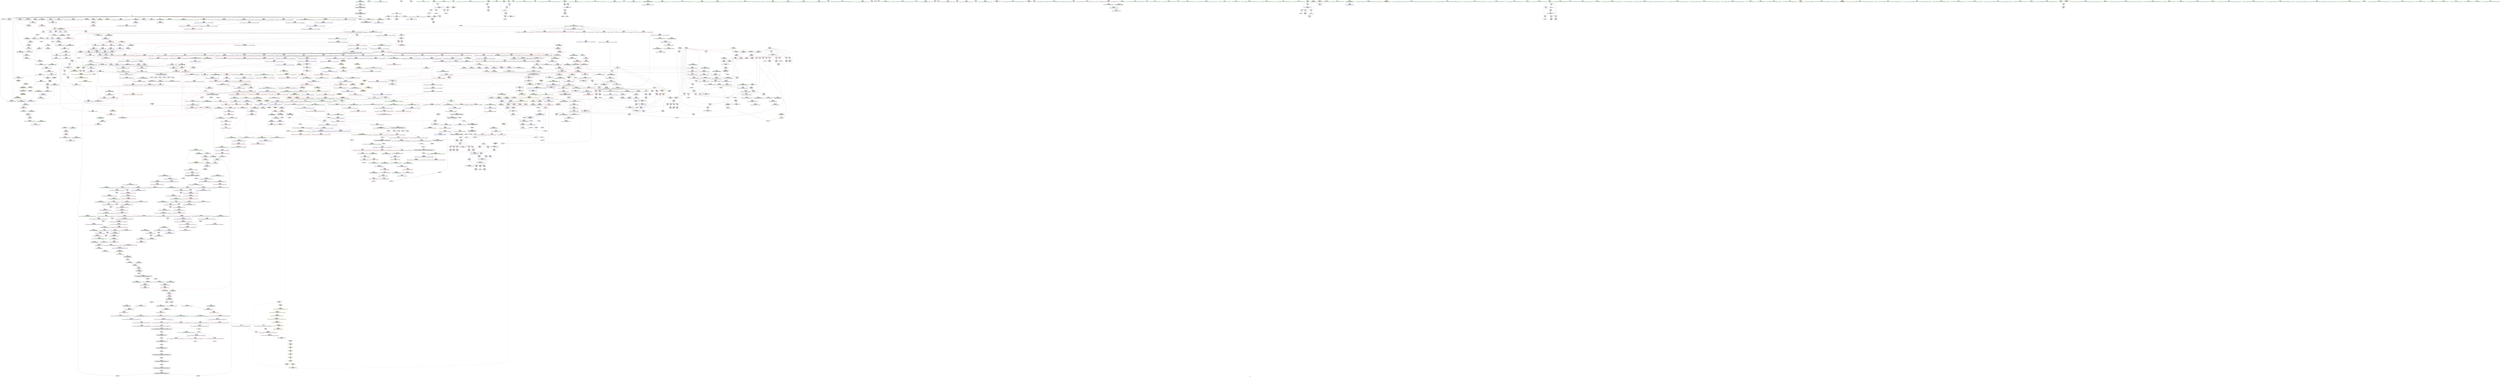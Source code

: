 digraph "SVFG" {
	label="SVFG";

	Node0x55d330214400 [shape=record,color=grey,label="{NodeID: 0\nNullPtr|{|<s29>102}}"];
	Node0x55d330214400 -> Node0x55d3304cb8a0[style=solid];
	Node0x55d330214400 -> Node0x55d3304cb9a0[style=solid];
	Node0x55d330214400 -> Node0x55d3304cba70[style=solid];
	Node0x55d330214400 -> Node0x55d3304cbb40[style=solid];
	Node0x55d330214400 -> Node0x55d3304cbc10[style=solid];
	Node0x55d330214400 -> Node0x55d3304cbce0[style=solid];
	Node0x55d330214400 -> Node0x55d3304cbdb0[style=solid];
	Node0x55d330214400 -> Node0x55d3304cbe80[style=solid];
	Node0x55d330214400 -> Node0x55d3304cbf50[style=solid];
	Node0x55d330214400 -> Node0x55d3304cc020[style=solid];
	Node0x55d330214400 -> Node0x55d3304cc0f0[style=solid];
	Node0x55d330214400 -> Node0x55d3304cc1c0[style=solid];
	Node0x55d330214400 -> Node0x55d3304cc290[style=solid];
	Node0x55d330214400 -> Node0x55d3304cc360[style=solid];
	Node0x55d330214400 -> Node0x55d3304cc430[style=solid];
	Node0x55d330214400 -> Node0x55d3304cc500[style=solid];
	Node0x55d330214400 -> Node0x55d3304cc5d0[style=solid];
	Node0x55d330214400 -> Node0x55d3304cc6a0[style=solid];
	Node0x55d330214400 -> Node0x55d3304cc770[style=solid];
	Node0x55d330214400 -> Node0x55d3304cc840[style=solid];
	Node0x55d330214400 -> Node0x55d3304cc910[style=solid];
	Node0x55d330214400 -> Node0x55d3304d5b10[style=solid];
	Node0x55d330214400 -> Node0x55d3304d8b30[style=solid];
	Node0x55d330214400 -> Node0x55d3304d8c00[style=solid];
	Node0x55d330214400 -> Node0x55d3304d8cd0[style=solid];
	Node0x55d330214400 -> Node0x55d3304fa930[style=solid];
	Node0x55d330214400 -> Node0x55d3305185f0[style=solid];
	Node0x55d330214400 -> Node0x55d3304e9390[style=solid];
	Node0x55d330214400 -> Node0x55d3304e9e10[style=solid];
	Node0x55d330214400:s29 -> Node0x55d3306011d0[style=solid,color=red];
	Node0x55d3304d1570 [shape=record,color=red,label="{NodeID: 775\n1221\<--1189\n\<--__len\n_ZNKSt6vectorIiSaIiEE12_M_check_lenEmPKc\n}"];
	Node0x55d3304d1570 -> Node0x55d3304e9b10[style=solid];
	Node0x55d3304e9e10 [shape=record,color=grey,label="{NodeID: 1550\n803 = cmp(802, 3, )\n}"];
	Node0x55d3304c7f30 [shape=record,color=purple,label="{NodeID: 443\n86\<--4\n\<--E\n__cxx_global_array_dtor\n}"];
	Node0x55d3304c7f30 -> Node0x55d3304e9690[style=solid];
	Node0x55d3305fb8d0 [shape=record,color=black,label="{NodeID: 2325\n940 = PHI(547, 1018, )\n2nd arg _ZNSt16allocator_traitsISaIiEE9constructIiJRKiEEEvRS0_PT_DpOT0_ }"];
	Node0x55d3305fb8d0 -> Node0x55d3304fa1e0[style=solid];
	Node0x55d3304bb660 [shape=record,color=green,label="{NodeID: 111\n687\<--688\nthis.addr\<--this.addr_field_insensitive\n_ZN9__gnu_cxx13new_allocatorIiEC2Ev\n}"];
	Node0x55d3304bb660 -> Node0x55d3304e51e0[style=solid];
	Node0x55d3304bb660 -> Node0x55d3304d8e70[style=solid];
	Node0x55d3304d7060 [shape=record,color=blue,label="{NodeID: 886\n325\<--322\n__rhs.addr\<--__rhs\n_ZN9__gnu_cxxneIPiSt6vectorIiSaIiEEEEbRKNS_17__normal_iteratorIT_T0_EESA_\n}"];
	Node0x55d3304d7060 -> Node0x55d3304e22c0[style=dashed];
	Node0x55d330574b50 [shape=record,color=yellow,style=double,label="{NodeID: 1661\n46V_1 = ENCHI(MR_46V_0)\npts\{1467 \}\nFun[_ZNSt6vectorIiSaIiEE9push_backERKi]|{<s0>33|<s1>35}}"];
	Node0x55d330574b50:s0 -> Node0x55d330577220[style=dashed,color=red];
	Node0x55d330574b50:s1 -> Node0x55d330580f60[style=dashed,color=red];
	Node0x55d3304dda70 [shape=record,color=purple,label="{NodeID: 554\n1312\<--1292\ncoerce.dive4\<--agg.tmp\n_ZSt34__uninitialized_move_if_noexcept_aIPiS0_SaIiEET0_T_S3_S2_RT1_\n}"];
	Node0x55d3304dda70 -> Node0x55d3304d21a0[style=solid];
	Node0x55d3304c05b0 [shape=record,color=green,label="{NodeID: 222\n1484\<--1485\n__result.addr\<--__result.addr_field_insensitive\n_ZSt22__uninitialized_copy_aISt13move_iteratorIPiES1_iET0_T_S4_S3_RSaIT1_E\n}"];
	Node0x55d3304c05b0 -> Node0x55d3304d3450[style=solid];
	Node0x55d3304c05b0 -> Node0x55d3304fd100[style=solid];
	Node0x55d3304fc330 [shape=record,color=blue,label="{NodeID: 997\n1325\<--1322\n__p.addr\<--__p\n_ZNSt16allocator_traitsISaIiEE7destroyIiEEvRS0_PT_\n}"];
	Node0x55d3304fc330 -> Node0x55d3304d2410[style=dashed];
	Node0x55d3304e34a0 [shape=record,color=red,label="{NodeID: 665\n497\<--375\n\<--l\n_Z5solvei\n}"];
	Node0x55d3304e34a0 -> Node0x55d3304ce3e0[style=solid];
	Node0x55d3304ce650 [shape=record,color=black,label="{NodeID: 333\n540\<--529\n\<--this1\n_ZNSt6vectorIiSaIiEE9push_backERKi\n}"];
	Node0x55d3304ce650 -> Node0x55d3304daf60[style=solid];
	Node0x55d33059aed0 [shape=record,color=yellow,style=double,label="{NodeID: 2215\n46V_4 = CSCHI(MR_46V_3)\npts\{1467 \}\nCS[]|{<s0>35}}"];
	Node0x55d33059aed0:s0 -> Node0x55d330569230[style=dashed,color=blue];
	Node0x55d330205e20 [shape=record,color=green,label="{NodeID: 1\n7\<--1\n__dso_handle\<--dummyObj\nGlob }"];
	Node0x55d3304d1640 [shape=record,color=red,label="{NodeID: 776\n1225\<--1189\n\<--__len\n_ZNKSt6vectorIiSaIiEE12_M_check_lenEmPKc\n}"];
	Node0x55d3304d1640 -> Node0x55d3304e9990[style=solid];
	Node0x55d3304e9f90 [shape=record,color=grey,label="{NodeID: 1551\n257 = cmp(255, 256, )\n}"];
	Node0x55d3304c8000 [shape=record,color=purple,label="{NodeID: 444\n167\<--4\narrayidx6\<--E\n_Z5clearv\n|{<s0>11}}"];
	Node0x55d3304c8000:s0 -> Node0x55d3305fcad0[style=solid,color=red];
	Node0x55d3305fba50 [shape=record,color=black,label="{NodeID: 2326\n570 = PHI(375, 373, )\n0th arg _ZSt3maxIiERKT_S2_S2_ }"];
	Node0x55d3305fba50 -> Node0x55d3304d83e0[style=solid];
	Node0x55d3304bb730 [shape=record,color=green,label="{NodeID: 112\n696\<--697\n__first.addr\<--__first.addr_field_insensitive\n_ZSt8_DestroyIPiiEvT_S1_RSaIT0_E\n}"];
	Node0x55d3304bb730 -> Node0x55d3304e52b0[style=solid];
	Node0x55d3304bb730 -> Node0x55d3304d8f40[style=solid];
	Node0x55d3304d7130 [shape=record,color=blue,label="{NodeID: 887\n341\<--340\nthis.addr\<--this\n_ZNK9__gnu_cxx17__normal_iteratorIPiSt6vectorIiSaIiEEEdeEv\n}"];
	Node0x55d3304d7130 -> Node0x55d3304e2530[style=dashed];
	Node0x55d330574c30 [shape=record,color=yellow,style=double,label="{NodeID: 1662\n16V_1 = ENCHI(MR_16V_0)\npts\{60000 \}\nFun[_ZNSt6vectorIiSaIiEE9push_backERKi]|{|<s1>34|<s2>35}}"];
	Node0x55d330574c30 -> Node0x55d330567e30[style=dashed];
	Node0x55d330574c30:s1 -> Node0x55d330572a20[style=dashed,color=red];
	Node0x55d330574c30:s2 -> Node0x55d330581040[style=dashed,color=red];
	Node0x55d3304ddb40 [shape=record,color=purple,label="{NodeID: 555\n1308\<--1294\ncoerce.dive3\<--agg.tmp1\n_ZSt34__uninitialized_move_if_noexcept_aIPiS0_SaIiEET0_T_S3_S2_RT1_\n}"];
	Node0x55d3304ddb40 -> Node0x55d3304fc190[style=solid];
	Node0x55d3304c0680 [shape=record,color=green,label="{NodeID: 223\n1486\<--1487\n.addr\<--.addr_field_insensitive\n_ZSt22__uninitialized_copy_aISt13move_iteratorIPiES1_iET0_T_S4_S3_RSaIT1_E\n}"];
	Node0x55d3304c0680 -> Node0x55d3304fd1d0[style=solid];
	Node0x55d3304fc400 [shape=record,color=blue,label="{NodeID: 998\n1340\<--1339\nthis.addr\<--this\n_ZNKSt6vectorIiSaIiEE8max_sizeEv\n}"];
	Node0x55d3304fc400 -> Node0x55d3304d24e0[style=dashed];
	Node0x55d3304e3570 [shape=record,color=red,label="{NodeID: 666\n503\<--375\n\<--l\n_Z5solvei\n}"];
	Node0x55d3304e3570 -> Node0x55d3305199e0[style=solid];
	Node0x55d3304ce720 [shape=record,color=black,label="{NodeID: 334\n543\<--529\n\<--this1\n_ZNSt6vectorIiSaIiEE9push_backERKi\n}"];
	Node0x55d3304ce720 -> Node0x55d3304db030[style=solid];
	Node0x55d3304ce720 -> Node0x55d3304db100[style=solid];
	Node0x55d33059b030 [shape=record,color=yellow,style=double,label="{NodeID: 2216\n46V_2 = CSCHI(MR_46V_1)\npts\{1467 \}\nCS[]|{<s0>67|<s1>70}}"];
	Node0x55d33059b030:s0 -> Node0x55d33059ad70[style=dashed,color=blue];
	Node0x55d33059b030:s1 -> Node0x55d33059aed0[style=dashed,color=blue];
	Node0x55d33023bdc0 [shape=record,color=green,label="{NodeID: 2\n15\<--1\n\<--dummyObj\nCan only get source location for instruction, argument, global var or function.}"];
	Node0x55d3304d1710 [shape=record,color=red,label="{NodeID: 777\n1231\<--1189\n\<--__len\n_ZNKSt6vectorIiSaIiEE12_M_check_lenEmPKc\n}"];
	Node0x55d3304d1710 -> Node0x55d330518d20[style=solid];
	Node0x55d3304ea110 [shape=record,color=grey,label="{NodeID: 1552\n460 = cmp(459, 152, )\n}"];
	Node0x55d3304c80d0 [shape=record,color=purple,label="{NodeID: 445\n219\<--4\narrayidx2\<--E\n_Z3DFSi\n}"];
	Node0x55d3304c80d0 -> Node0x55d3304d6770[style=solid];
	Node0x55d3305fbbd0 [shape=record,color=black,label="{NodeID: 2327\n571 = PHI(377, 379, )\n1st arg _ZSt3maxIiERKT_S2_S2_ }"];
	Node0x55d3305fbbd0 -> Node0x55d3304d84b0[style=solid];
	Node0x55d3304bb800 [shape=record,color=green,label="{NodeID: 113\n698\<--699\n__last.addr\<--__last.addr_field_insensitive\n_ZSt8_DestroyIPiiEvT_S1_RSaIT0_E\n}"];
	Node0x55d3304bb800 -> Node0x55d3304e5380[style=solid];
	Node0x55d3304bb800 -> Node0x55d3304f88b0[style=solid];
	Node0x55d3304d7200 [shape=record,color=blue,label="{NodeID: 888\n350\<--349\nthis.addr\<--this\n_ZN9__gnu_cxx17__normal_iteratorIPiSt6vectorIiSaIiEEEppEv\n}"];
	Node0x55d3304d7200 -> Node0x55d3304e26d0[style=dashed];
	Node0x55d3304ddc10 [shape=record,color=purple,label="{NodeID: 556\n1314\<--1294\ncoerce.dive5\<--agg.tmp1\n_ZSt34__uninitialized_move_if_noexcept_aIPiS0_SaIiEET0_T_S3_S2_RT1_\n}"];
	Node0x55d3304ddc10 -> Node0x55d3304d2270[style=solid];
	Node0x55d3304c0750 [shape=record,color=green,label="{NodeID: 224\n1488\<--1489\nagg.tmp\<--agg.tmp_field_insensitive\n_ZSt22__uninitialized_copy_aISt13move_iteratorIPiES1_iET0_T_S4_S3_RSaIT1_E\n}"];
	Node0x55d3304c0750 -> Node0x55d3304c62c0[style=solid];
	Node0x55d3304c0750 -> Node0x55d3304de290[style=solid];
	Node0x55d3304fc4d0 [shape=record,color=blue,label="{NodeID: 999\n1354\<--1353\nthis.addr\<--this\n_ZNKSt6vectorIiSaIiEE4sizeEv\n}"];
	Node0x55d3304fc4d0 -> Node0x55d3304d25b0[style=dashed];
	Node0x55d3304e3640 [shape=record,color=red,label="{NodeID: 667\n430\<--377\n\<--r\n_Z5solvei\n}"];
	Node0x55d3304e3640 -> Node0x55d33051bf60[style=solid];
	Node0x55d3304ce7f0 [shape=record,color=black,label="{NodeID: 335\n551\<--529\n\<--this1\n_ZNSt6vectorIiSaIiEE9push_backERKi\n}"];
	Node0x55d3304ce7f0 -> Node0x55d3304db1d0[style=solid];
	Node0x55d3304ce7f0 -> Node0x55d3304db2a0[style=solid];
	Node0x55d33059b190 [shape=record,color=yellow,style=double,label="{NodeID: 2217\n46V_2 = CSCHI(MR_46V_1)\npts\{1467 \}\nCS[]|{<s0>97}}"];
	Node0x55d33059b190:s0 -> Node0x55d33059b030[style=dashed,color=blue];
	Node0x55d33021e630 [shape=record,color=green,label="{NodeID: 3\n17\<--1\n.str\<--dummyObj\nGlob }"];
	Node0x55d3304d17e0 [shape=record,color=red,label="{NodeID: 778\n1218\<--1215\n\<--call5\n_ZNKSt6vectorIiSaIiEE12_M_check_lenEmPKc\n}"];
	Node0x55d3304d17e0 -> Node0x55d33051b360[style=solid];
	Node0x55d3304ea290 [shape=record,color=grey,label="{NodeID: 1553\n480 = cmp(478, 479, )\n}"];
	Node0x55d3304c81a0 [shape=record,color=purple,label="{NodeID: 446\n403\<--4\narrayidx\<--E\n_Z5solvei\n|{<s0>26}}"];
	Node0x55d3304c81a0:s0 -> Node0x55d3305f9bd0[style=solid,color=red];
	Node0x55d3305fbd50 [shape=record,color=black,label="{NodeID: 2328\n693 = PHI(103, 896, 1078, 1095, )\n0th arg _ZSt8_DestroyIPiiEvT_S1_RSaIT0_E }"];
	Node0x55d3305fbd50 -> Node0x55d3304d8f40[style=solid];
	Node0x55d3304c0bc0 [shape=record,color=green,label="{NodeID: 114\n700\<--701\n.addr\<--.addr_field_insensitive\n_ZSt8_DestroyIPiiEvT_S1_RSaIT0_E\n}"];
	Node0x55d3304c0bc0 -> Node0x55d3304f8980[style=solid];
	Node0x55d3304d72d0 [shape=record,color=blue,label="{NodeID: 889\n354\<--356\n_M_current\<--incdec.ptr\n_ZN9__gnu_cxx17__normal_iteratorIPiSt6vectorIiSaIiEEEppEv\n|{<s0>18}}"];
	Node0x55d3304d72d0:s0 -> Node0x55d33056e230[style=dashed,color=blue];
	Node0x55d3304ddce0 [shape=record,color=purple,label="{NodeID: 557\n1359\<--1358\n_M_impl\<--\n_ZNKSt6vectorIiSaIiEE4sizeEv\n}"];
	Node0x55d3304c0820 [shape=record,color=green,label="{NodeID: 225\n1490\<--1491\nagg.tmp2\<--agg.tmp2_field_insensitive\n_ZSt22__uninitialized_copy_aISt13move_iteratorIPiES1_iET0_T_S4_S3_RSaIT1_E\n}"];
	Node0x55d3304c0820 -> Node0x55d3304c6390[style=solid];
	Node0x55d3304c0820 -> Node0x55d3304de360[style=solid];
	Node0x55d3304fc5a0 [shape=record,color=blue,label="{NodeID: 1000\n1378\<--1374\n__a.addr\<--__a\n_ZSt3maxImERKT_S2_S2_\n}"];
	Node0x55d3304fc5a0 -> Node0x55d3304d28f0[style=dashed];
	Node0x55d3304fc5a0 -> Node0x55d3304d29c0[style=dashed];
	Node0x55d3304e3710 [shape=record,color=red,label="{NodeID: 668\n436\<--377\n\<--r\n_Z5solvei\n|{<s0>28}}"];
	Node0x55d3304e3710:s0 -> Node0x55d3306012e0[style=solid,color=red];
	Node0x55d3304ce8c0 [shape=record,color=black,label="{NodeID: 336\n542\<--541\n\<--_M_impl3\n_ZNSt6vectorIiSaIiEE9push_backERKi\n|{<s0>33}}"];
	Node0x55d3304ce8c0:s0 -> Node0x55d3305fb5a0[style=solid,color=red];
	Node0x55d33059b2f0 [shape=record,color=yellow,style=double,label="{NodeID: 2218\n336V_2 = CSCHI(MR_336V_1)\npts\{15190000 \}\nCS[]}"];
	Node0x55d33059b2f0 -> Node0x55d3304d3790[style=dashed];
	Node0x55d3302273c0 [shape=record,color=green,label="{NodeID: 4\n19\<--1\n.str.1\<--dummyObj\nGlob }"];
	Node0x55d3304d18b0 [shape=record,color=red,label="{NodeID: 779\n1244\<--1238\n\<--__lhs.addr\n_ZN9__gnu_cxxmiIPiSt6vectorIiSaIiEEEENS_17__normal_iteratorIT_T0_E15difference_typeERKS8_SB_\n|{<s0>92}}"];
	Node0x55d3304d18b0:s0 -> Node0x55d3305f8dd0[style=solid,color=red];
	Node0x55d3304ea410 [shape=record,color=grey,label="{NodeID: 1554\n48 = cmp(42, 47, )\n}"];
	Node0x55d3304c8270 [shape=record,color=purple,label="{NodeID: 447\n215\<--8\narrayidx\<--used\n_Z3DFSi\n}"];
	Node0x55d3304c8270 -> Node0x55d3304d66a0[style=solid];
	Node0x55d3305fc070 [shape=record,color=black,label="{NodeID: 2329\n694 = PHI(107, 900, 1079, 1099, )\n1st arg _ZSt8_DestroyIPiiEvT_S1_RSaIT0_E }"];
	Node0x55d3305fc070 -> Node0x55d3304f88b0[style=solid];
	Node0x55d3304c0c90 [shape=record,color=green,label="{NodeID: 115\n708\<--709\n_ZSt8_DestroyIPiEvT_S1_\<--_ZSt8_DestroyIPiEvT_S1__field_insensitive\n}"];
	Node0x55d3304d73a0 [shape=record,color=blue,label="{NodeID: 890\n363\<--362\ncs.addr\<--cs\n_Z5solvei\n}"];
	Node0x55d3304d73a0 -> Node0x55d3304e2870[style=dashed];
	Node0x55d3304dddb0 [shape=record,color=purple,label="{NodeID: 558\n1360\<--1358\n_M_finish\<--\n_ZNKSt6vectorIiSaIiEE4sizeEv\n}"];
	Node0x55d3304dddb0 -> Node0x55d3304d2680[style=solid];
	Node0x55d3304c08f0 [shape=record,color=green,label="{NodeID: 226\n1502\<--1503\nllvm.memcpy.p0i8.p0i8.i64\<--llvm.memcpy.p0i8.p0i8.i64_field_insensitive\n}"];
	Node0x55d3304fc670 [shape=record,color=blue,label="{NodeID: 1001\n1380\<--1375\n__b.addr\<--__b\n_ZSt3maxImERKT_S2_S2_\n}"];
	Node0x55d3304fc670 -> Node0x55d3304d2a90[style=dashed];
	Node0x55d3304fc670 -> Node0x55d3304d2b60[style=dashed];
	Node0x55d33055ee10 [shape=record,color=yellow,style=double,label="{NodeID: 1776\n85V_1 = ENCHI(MR_85V_0)\npts\{368 \}\nFun[_ZN9__gnu_cxx13new_allocatorIiE9constructIiJRKiEEEvPT_DpOT0_]}"];
	Node0x55d33055ee10 -> Node0x55d3304d1160[style=dashed];
	Node0x55d3304e37e0 [shape=record,color=red,label="{NodeID: 669\n439\<--377\n\<--r\n_Z5solvei\n}"];
	Node0x55d3304e37e0 -> Node0x55d330519860[style=solid];
	Node0x55d3304ce990 [shape=record,color=black,label="{NodeID: 337\n569\<--592\n_ZSt3maxIiERKT_S2_S2__ret\<--\n_ZSt3maxIiERKT_S2_S2_\n|{<s0>27|<s1>29}}"];
	Node0x55d3304ce990:s0 -> Node0x55d3305f3480[style=solid,color=blue];
	Node0x55d3304ce990:s1 -> Node0x55d3305f36d0[style=solid,color=blue];
	Node0x55d33059b450 [shape=record,color=yellow,style=double,label="{NodeID: 2219\n46V_2 = CSCHI(MR_46V_1)\npts\{1467 \}\nCS[]|{<s0>108}}"];
	Node0x55d33059b450:s0 -> Node0x55d33059b190[style=dashed,color=blue];
	Node0x55d33021b5d0 [shape=record,color=green,label="{NodeID: 5\n21\<--1\n.str.2\<--dummyObj\nGlob }"];
	Node0x55d3304d1980 [shape=record,color=red,label="{NodeID: 780\n1247\<--1240\n\<--__rhs.addr\n_ZN9__gnu_cxxmiIPiSt6vectorIiSaIiEEEENS_17__normal_iteratorIT_T0_E15difference_typeERKS8_SB_\n|{<s0>93}}"];
	Node0x55d3304d1980:s0 -> Node0x55d3305f8dd0[style=solid,color=red];
	Node0x55d3304ea590 [shape=record,color=grey,label="{NodeID: 1555\n1388 = cmp(1385, 1387, )\n}"];
	Node0x55d3304c8340 [shape=record,color=purple,label="{NodeID: 448\n254\<--8\narrayidx12\<--used\n_Z3DFSi\n}"];
	Node0x55d3304c8340 -> Node0x55d3304e1d10[style=solid];
	Node0x55d3305fc270 [shape=record,color=black,label="{NodeID: 2330\n695 = PHI(109, 902, 1081, 1101, )\n2nd arg _ZSt8_DestroyIPiiEvT_S1_RSaIT0_E }"];
	Node0x55d3305fc270 -> Node0x55d3304f8980[style=solid];
	Node0x55d3304c0d60 [shape=record,color=green,label="{NodeID: 116\n713\<--714\nthis.addr\<--this.addr_field_insensitive\n_ZNSt12_Vector_baseIiSaIiEE19_M_get_Tp_allocatorEv\n}"];
	Node0x55d3304c0d60 -> Node0x55d3304e5450[style=solid];
	Node0x55d3304c0d60 -> Node0x55d3304f8a50[style=solid];
	Node0x55d3304d7470 [shape=record,color=blue,label="{NodeID: 891\n367\<--15\ni\<--\n_Z5solvei\n}"];
	Node0x55d3304d7470 -> Node0x55d330562930[style=dashed];
	Node0x55d3304dde80 [shape=record,color=purple,label="{NodeID: 559\n1363\<--1362\n_M_impl2\<--\n_ZNKSt6vectorIiSaIiEE4sizeEv\n}"];
	Node0x55d3304c09f0 [shape=record,color=green,label="{NodeID: 227\n1513\<--1514\n_ZSt18uninitialized_copyISt13move_iteratorIPiES1_ET0_T_S4_S3_\<--_ZSt18uninitialized_copyISt13move_iteratorIPiES1_ET0_T_S4_S3__field_insensitive\n}"];
	Node0x55d3304fc740 [shape=record,color=blue,label="{NodeID: 1002\n1376\<--1390\nretval\<--\n_ZSt3maxImERKT_S2_S2_\n}"];
	Node0x55d3304fc740 -> Node0x55d33056f630[style=dashed];
	Node0x55d3304e38b0 [shape=record,color=red,label="{NodeID: 670\n445\<--377\n\<--r\n_Z5solvei\n}"];
	Node0x55d3304e38b0 -> Node0x55d330519b60[style=solid];
	Node0x55d3304cea60 [shape=record,color=black,label="{NodeID: 338\n604\<--628\nmain_ret\<--\nmain\n}"];
	Node0x55d33059b5b0 [shape=record,color=yellow,style=double,label="{NodeID: 2220\n46V_2 = CSCHI(MR_46V_1)\npts\{1467 \}\nCS[]|{<s0>112}}"];
	Node0x55d33059b5b0:s0 -> Node0x55d33059b450[style=dashed,color=blue];
	Node0x55d3301d9590 [shape=record,color=green,label="{NodeID: 6\n23\<--1\n__PRETTY_FUNCTION__._Z5solvei\<--dummyObj\nGlob }"];
	Node0x55d3304d1a50 [shape=record,color=red,label="{NodeID: 781\n1246\<--1245\n\<--call\n_ZN9__gnu_cxxmiIPiSt6vectorIiSaIiEEEENS_17__normal_iteratorIT_T0_E15difference_typeERKS8_SB_\n}"];
	Node0x55d3304d1a50 -> Node0x55d3304d0e20[style=solid];
	Node0x55d3304c8410 [shape=record,color=purple,label="{NodeID: 449\n173\<--10\narrayidx8\<--rto\n_Z5clearv\n}"];
	Node0x55d3304c8410 -> Node0x55d3304d6360[style=solid];
	Node0x55d3305fc470 [shape=record,color=black,label="{NodeID: 2331\n1765 = PHI(1672, )\n0th arg _ZNKSt13move_iteratorIPiE4baseEv }"];
	Node0x55d3305fc470 -> Node0x55d3304fee40[style=solid];
	Node0x55d3304c0e30 [shape=record,color=green,label="{NodeID: 117\n722\<--723\nthis.addr\<--this.addr_field_insensitive\n_ZNSt12_Vector_baseIiSaIiEED2Ev\n}"];
	Node0x55d3304c0e30 -> Node0x55d3304e5520[style=solid];
	Node0x55d3304c0e30 -> Node0x55d3304f8b20[style=solid];
	Node0x55d3304d7540 [shape=record,color=blue,label="{NodeID: 892\n369\<--15\nj\<--\n_Z5solvei\n}"];
	Node0x55d3304d7540 -> Node0x55d3304e2bb0[style=dashed];
	Node0x55d3304d7540 -> Node0x55d3304e2c80[style=dashed];
	Node0x55d3304d7540 -> Node0x55d3304d7610[style=dashed];
	Node0x55d3304d7540 -> Node0x55d330562e30[style=dashed];
	Node0x55d330575120 [shape=record,color=yellow,style=double,label="{NodeID: 1667\n46V_1 = ENCHI(MR_46V_0)\npts\{1467 \}\nFun[_ZNSt20__uninitialized_copyILb1EE13__uninit_copyISt13move_iteratorIPiES3_EET0_T_S6_S5_]|{<s0>115}}"];
	Node0x55d330575120:s0 -> Node0x55d330576900[style=dashed,color=red];
	Node0x55d3304ddf50 [shape=record,color=purple,label="{NodeID: 560\n1364\<--1362\n_M_start\<--\n_ZNKSt6vectorIiSaIiEE4sizeEv\n}"];
	Node0x55d3304ddf50 -> Node0x55d3304d2750[style=solid];
	Node0x55d3304c0af0 [shape=record,color=green,label="{NodeID: 228\n1518\<--1519\nretval\<--retval_field_insensitive\n_ZSt32__make_move_if_noexcept_iteratorIiSt13move_iteratorIPiEET0_PT_\n|{|<s1>109}}"];
	Node0x55d3304c0af0 -> Node0x55d3304de770[style=solid];
	Node0x55d3304c0af0:s1 -> Node0x55d3305fe280[style=solid,color=red];
	Node0x55d3304fc810 [shape=record,color=blue,label="{NodeID: 1003\n1376\<--1393\nretval\<--\n_ZSt3maxImERKT_S2_S2_\n}"];
	Node0x55d3304fc810 -> Node0x55d33056f630[style=dashed];
	Node0x55d33057dab0 [shape=record,color=yellow,style=double,label="{NodeID: 1778\n167V_1 = ENCHI(MR_167V_0)\npts\{725 \}\nFun[_ZNSt12_Vector_baseIiSaIiEED2Ev]}"];
	Node0x55d33057dab0 -> Node0x55d3304f8bf0[style=dashed];
	Node0x55d3304e3980 [shape=record,color=red,label="{NodeID: 671\n453\<--377\n\<--r\n_Z5solvei\n}"];
	Node0x55d3304e3980 -> Node0x55d33051c0e0[style=solid];
	Node0x55d3304ceb30 [shape=record,color=black,label="{NodeID: 339\n663\<--662\n\<--this1\n_ZNSt12_Vector_baseIiSaIiEE12_Vector_implC2Ev\n|{<s0>41}}"];
	Node0x55d3304ceb30:s0 -> Node0x55d3305e4c70[style=solid,color=red];
	Node0x55d3305e4c70 [shape=record,color=black,label="{NodeID: 2221\n675 = PHI(663, )\n0th arg _ZNSaIiEC2Ev }"];
	Node0x55d3305e4c70 -> Node0x55d3304d8da0[style=solid];
	Node0x55d330498600 [shape=record,color=green,label="{NodeID: 7\n25\<--1\n.str.3\<--dummyObj\nGlob }"];
	Node0x55d3304d1b20 [shape=record,color=red,label="{NodeID: 782\n1249\<--1248\n\<--call1\n_ZN9__gnu_cxxmiIPiSt6vectorIiSaIiEEEENS_17__normal_iteratorIT_T0_E15difference_typeERKS8_SB_\n}"];
	Node0x55d3304d1b20 -> Node0x55d3304d0ef0[style=solid];
	Node0x55d3304c84e0 [shape=record,color=purple,label="{NodeID: 450\n273\<--10\narrayidx20\<--rto\n_Z3DFSi\n}"];
	Node0x55d3304c84e0 -> Node0x55d3304d6b80[style=solid];
	Node0x55d3305fc580 [shape=record,color=black,label="{NodeID: 2332\n91 = PHI(82, )\n0th arg _ZNSt6vectorIiSaIiEED2Ev }"];
	Node0x55d3305fc580 -> Node0x55d3304d5db0[style=solid];
	Node0x55d3304c0f00 [shape=record,color=green,label="{NodeID: 118\n724\<--725\nexn.slot\<--exn.slot_field_insensitive\n_ZNSt12_Vector_baseIiSaIiEED2Ev\n}"];
	Node0x55d3304c0f00 -> Node0x55d3304e55f0[style=solid];
	Node0x55d3304c0f00 -> Node0x55d3304f8bf0[style=solid];
	Node0x55d3304d7610 [shape=record,color=blue,label="{NodeID: 893\n369\<--409\nj\<--inc\n_Z5solvei\n}"];
	Node0x55d3304d7610 -> Node0x55d3304e2bb0[style=dashed];
	Node0x55d3304d7610 -> Node0x55d3304e2c80[style=dashed];
	Node0x55d3304d7610 -> Node0x55d3304d7610[style=dashed];
	Node0x55d3304d7610 -> Node0x55d330562e30[style=dashed];
	Node0x55d3304de020 [shape=record,color=purple,label="{NodeID: 561\n1415\<--1414\n_M_impl\<--this1\n_ZNKSt12_Vector_baseIiSaIiEE19_M_get_Tp_allocatorEv\n}"];
	Node0x55d3304de020 -> Node0x55d3304c5b70[style=solid];
	Node0x55d3304c8f60 [shape=record,color=green,label="{NodeID: 229\n1520\<--1521\n__i.addr\<--__i.addr_field_insensitive\n_ZSt32__make_move_if_noexcept_iteratorIiSt13move_iteratorIPiEET0_PT_\n}"];
	Node0x55d3304c8f60 -> Node0x55d3304d36c0[style=solid];
	Node0x55d3304c8f60 -> Node0x55d3304fd440[style=solid];
	Node0x55d3304fc8e0 [shape=record,color=blue,label="{NodeID: 1004\n1400\<--1399\n__a.addr\<--__a\n_ZNSt16allocator_traitsISaIiEE8max_sizeERKS0_\n}"];
	Node0x55d3304fc8e0 -> Node0x55d3304d2dd0[style=dashed];
	Node0x55d33057db60 [shape=record,color=yellow,style=double,label="{NodeID: 1779\n169V_1 = ENCHI(MR_169V_0)\npts\{727 \}\nFun[_ZNSt12_Vector_baseIiSaIiEED2Ev]}"];
	Node0x55d33057db60 -> Node0x55d3304f8cc0[style=dashed];
	Node0x55d3304e3a50 [shape=record,color=red,label="{NodeID: 672\n427\<--424\n\<--call11\n_Z5solvei\n}"];
	Node0x55d3304e3a50 -> Node0x55d3304d7a20[style=solid];
	Node0x55d3304cec00 [shape=record,color=black,label="{NodeID: 340\n680\<--679\n\<--this1\n_ZNSaIiEC2Ev\n|{<s0>42}}"];
	Node0x55d3304cec00:s0 -> Node0x55d3305fe140[style=solid,color=red];
	Node0x55d3305e3e70 [shape=record,color=black,label="{NodeID: 2222\n109 = PHI(711, )\n|{<s0>7}}"];
	Node0x55d3305e3e70:s0 -> Node0x55d3305fc270[style=solid,color=red];
	Node0x55d3304986c0 [shape=record,color=green,label="{NodeID: 8\n27\<--1\n.str.4\<--dummyObj\nGlob }"];
	Node0x55d3304d1bf0 [shape=record,color=red,label="{NodeID: 783\n1264\<--1258\nthis1\<--this.addr\n_ZNSt12_Vector_baseIiSaIiEE11_M_allocateEm\n}"];
	Node0x55d3304d1bf0 -> Node0x55d3304dd8d0[style=solid];
	Node0x55d3304c85b0 [shape=record,color=purple,label="{NodeID: 451\n458\<--10\narrayidx20\<--rto\n_Z5solvei\n}"];
	Node0x55d3304c85b0 -> Node0x55d3304e3bf0[style=solid];
	Node0x55d3305fc690 [shape=record,color=black,label="{NodeID: 2333\n321 = PHI(205, )\n0th arg _ZN9__gnu_cxxneIPiSt6vectorIiSaIiEEEEbRKNS_17__normal_iteratorIT_T0_EESA_ }"];
	Node0x55d3305fc690 -> Node0x55d3304d6f90[style=solid];
	Node0x55d3304c0fd0 [shape=record,color=green,label="{NodeID: 119\n726\<--727\nehselector.slot\<--ehselector.slot_field_insensitive\n_ZNSt12_Vector_baseIiSaIiEED2Ev\n}"];
	Node0x55d3304c0fd0 -> Node0x55d3304f8cc0[style=solid];
	Node0x55d3304d76e0 [shape=record,color=blue,label="{NodeID: 894\n367\<--414\ni\<--inc6\n_Z5solvei\n}"];
	Node0x55d3304d76e0 -> Node0x55d330562930[style=dashed];
	Node0x55d3304de0f0 [shape=record,color=purple,label="{NodeID: 562\n1492\<--1480\ncoerce.dive\<--__first\n_ZSt22__uninitialized_copy_aISt13move_iteratorIPiES1_iET0_T_S4_S3_RSaIT1_E\n}"];
	Node0x55d3304de0f0 -> Node0x55d3304fcf60[style=solid];
	Node0x55d3304c9030 [shape=record,color=green,label="{NodeID: 230\n1525\<--1526\n_ZNSt13move_iteratorIPiEC2ES0_\<--_ZNSt13move_iteratorIPiEC2ES0__field_insensitive\n}"];
	Node0x55d3304fc9b0 [shape=record,color=blue,label="{NodeID: 1005\n1411\<--1410\nthis.addr\<--this\n_ZNKSt12_Vector_baseIiSaIiEE19_M_get_Tp_allocatorEv\n}"];
	Node0x55d3304fc9b0 -> Node0x55d3304d2ea0[style=dashed];
	Node0x55d33057dc10 [shape=record,color=yellow,style=double,label="{NodeID: 1780\n16V_1 = ENCHI(MR_16V_0)\npts\{60000 \}\nFun[_ZNSt12_Vector_baseIiSaIiEED2Ev]}"];
	Node0x55d33057dc10 -> Node0x55d3304e56c0[style=dashed];
	Node0x55d33057dc10 -> Node0x55d3304e5860[style=dashed];
	Node0x55d3304e3b20 [shape=record,color=red,label="{NodeID: 673\n450\<--449\n\<--call16\n_Z5solvei\n}"];
	Node0x55d3304e3b20 -> Node0x55d3304d7d60[style=solid];
	Node0x55d3304cecd0 [shape=record,color=black,label="{NodeID: 341\n718\<--717\n\<--_M_impl\n_ZNSt12_Vector_baseIiSaIiEE19_M_get_Tp_allocatorEv\n}"];
	Node0x55d3304cecd0 -> Node0x55d3304ceda0[style=solid];
	Node0x55d3305f3480 [shape=record,color=black,label="{NodeID: 2223\n424 = PHI(569, )\n}"];
	Node0x55d3305f3480 -> Node0x55d3304e3a50[style=solid];
	Node0x55d330498be0 [shape=record,color=green,label="{NodeID: 9\n29\<--1\n.str.5\<--dummyObj\nGlob }"];
	Node0x55d3304d1cc0 [shape=record,color=red,label="{NodeID: 784\n1265\<--1260\n\<--__n.addr\n_ZNSt12_Vector_baseIiSaIiEE11_M_allocateEm\n}"];
	Node0x55d3304d1cc0 -> Node0x55d3304e8c10[style=solid];
	Node0x55d3304c8680 [shape=record,color=purple,label="{NodeID: 452\n474\<--10\narrayidx23\<--rto\n_Z5solvei\n}"];
	Node0x55d3304c8680 -> Node0x55d3304e3cc0[style=solid];
	Node0x55d3305fc7a0 [shape=record,color=black,label="{NodeID: 2334\n322 = PHI(207, )\n1st arg _ZN9__gnu_cxxneIPiSt6vectorIiSaIiEEEEbRKNS_17__normal_iteratorIT_T0_EESA_ }"];
	Node0x55d3305fc7a0 -> Node0x55d3304d7060[style=solid];
	Node0x55d3304c10a0 [shape=record,color=green,label="{NodeID: 120\n745\<--746\n_ZNSt12_Vector_baseIiSaIiEE13_M_deallocateEPim\<--_ZNSt12_Vector_baseIiSaIiEE13_M_deallocateEPim_field_insensitive\n}"];
	Node0x55d3304d77b0 [shape=record,color=blue,label="{NodeID: 895\n373\<--15\nans\<--\n_Z5solvei\n}"];
	Node0x55d3304d77b0 -> Node0x55d33055cf00[style=dashed];
	Node0x55d3304de1c0 [shape=record,color=purple,label="{NodeID: 563\n1494\<--1482\ncoerce.dive1\<--__last\n_ZSt22__uninitialized_copy_aISt13move_iteratorIPiES1_iET0_T_S4_S3_RSaIT1_E\n}"];
	Node0x55d3304de1c0 -> Node0x55d3304fd030[style=solid];
	Node0x55d3304c9130 [shape=record,color=green,label="{NodeID: 231\n1534\<--1535\n__first\<--__first_field_insensitive\n_ZSt18uninitialized_copyISt13move_iteratorIPiES1_ET0_T_S4_S3_\n}"];
	Node0x55d3304c9130 -> Node0x55d3304c6600[style=solid];
	Node0x55d3304c9130 -> Node0x55d3304de840[style=solid];
	Node0x55d3304fca80 [shape=record,color=blue,label="{NodeID: 1006\n1420\<--1419\nthis.addr\<--this\n_ZNK9__gnu_cxx13new_allocatorIiE8max_sizeEv\n}"];
	Node0x55d3304fca80 -> Node0x55d3304d2f70[style=dashed];
	Node0x55d33057dcf0 [shape=record,color=yellow,style=double,label="{NodeID: 1781\n20V_1 = ENCHI(MR_20V_0)\npts\{60002 \}\nFun[_ZNSt12_Vector_baseIiSaIiEED2Ev]}"];
	Node0x55d33057dcf0 -> Node0x55d3304e5790[style=dashed];
	Node0x55d3304e3bf0 [shape=record,color=red,label="{NodeID: 674\n459\<--458\n\<--arrayidx20\n_Z5solvei\n}"];
	Node0x55d3304e3bf0 -> Node0x55d3304ea110[style=solid];
	Node0x55d3304ceda0 [shape=record,color=black,label="{NodeID: 342\n711\<--718\n_ZNSt12_Vector_baseIiSaIiEE19_M_get_Tp_allocatorEv_ret\<--\n_ZNSt12_Vector_baseIiSaIiEE19_M_get_Tp_allocatorEv\n|{<s0>6|<s1>54|<s2>66|<s3>69|<s4>74|<s5>78}}"];
	Node0x55d3304ceda0:s0 -> Node0x55d3305e3e70[style=solid,color=blue];
	Node0x55d3304ceda0:s1 -> Node0x55d3305f5600[style=solid,color=blue];
	Node0x55d3304ceda0:s2 -> Node0x55d3305f6140[style=solid,color=blue];
	Node0x55d3304ceda0:s3 -> Node0x55d3305f6500[style=solid,color=blue];
	Node0x55d3304ceda0:s4 -> Node0x55d3305f6850[style=solid,color=blue];
	Node0x55d3304ceda0:s5 -> Node0x55d3305f69c0[style=solid,color=blue];
	Node0x55d3305f35c0 [shape=record,color=black,label="{NodeID: 2224\n437 = PHI(197, )\n}"];
	Node0x55d330498ce0 [shape=record,color=green,label="{NodeID: 10\n32\<--1\n\<--dummyObj\nCan only get source location for instruction, argument, global var or function.}"];
	Node0x55d3304d1d90 [shape=record,color=red,label="{NodeID: 785\n1271\<--1260\n\<--__n.addr\n_ZNSt12_Vector_baseIiSaIiEE11_M_allocateEm\n|{<s0>94}}"];
	Node0x55d3304d1d90:s0 -> Node0x55d3305fd3a0[style=solid,color=red];
	Node0x55d3304c8750 [shape=record,color=purple,label="{NodeID: 453\n492\<--10\narrayidx31\<--rto\n_Z5solvei\n}"];
	Node0x55d3304c8750 -> Node0x55d3304e3e60[style=solid];
	Node0x55d3305fc8b0 [shape=record,color=black,label="{NodeID: 2335\n826 = PHI(806, )\n0th arg _ZNSt16allocator_traitsISaIiEE10deallocateERS0_Pim }"];
	Node0x55d3305fc8b0 -> Node0x55d3304f9410[style=solid];
	Node0x55d3304c11a0 [shape=record,color=green,label="{NodeID: 121\n749\<--750\n_ZNSt12_Vector_baseIiSaIiEE12_Vector_implD2Ev\<--_ZNSt12_Vector_baseIiSaIiEE12_Vector_implD2Ev_field_insensitive\n}"];
	Node0x55d3304d7880 [shape=record,color=blue,label="{NodeID: 896\n375\<--156\nl\<--\n_Z5solvei\n}"];
	Node0x55d3304d7880 -> Node0x55d33055fc90[style=dashed];
	Node0x55d3304de290 [shape=record,color=purple,label="{NodeID: 564\n1508\<--1488\ncoerce.dive3\<--agg.tmp\n_ZSt22__uninitialized_copy_aISt13move_iteratorIPiES1_iET0_T_S4_S3_RSaIT1_E\n}"];
	Node0x55d3304de290 -> Node0x55d3304d3520[style=solid];
	Node0x55d3304c9200 [shape=record,color=green,label="{NodeID: 232\n1536\<--1537\n__last\<--__last_field_insensitive\n_ZSt18uninitialized_copyISt13move_iteratorIPiES1_ET0_T_S4_S3_\n}"];
	Node0x55d3304c9200 -> Node0x55d3304c66d0[style=solid];
	Node0x55d3304c9200 -> Node0x55d3304de910[style=solid];
	Node0x55d3304fcb50 [shape=record,color=blue,label="{NodeID: 1007\n1429\<--1427\n__a.addr\<--__a\n_ZNSt16allocator_traitsISaIiEE8allocateERS0_m\n}"];
	Node0x55d3304fcb50 -> Node0x55d3304d3040[style=dashed];
	Node0x55d33057ddd0 [shape=record,color=yellow,style=double,label="{NodeID: 1782\n46V_1 = ENCHI(MR_46V_0)\npts\{1467 \}\nFun[_ZSt13__copy_move_aILb1EPiS0_ET1_T0_S2_S1_]|{<s0>127|<s1>127|<s2>127}}"];
	Node0x55d33057ddd0:s0 -> Node0x55d3304d5740[style=dashed,color=red];
	Node0x55d33057ddd0:s1 -> Node0x55d3304feca0[style=dashed,color=red];
	Node0x55d33057ddd0:s2 -> Node0x55d330562430[style=dashed,color=red];
	Node0x55d3304e3cc0 [shape=record,color=red,label="{NodeID: 675\n475\<--474\n\<--arrayidx23\n_Z5solvei\n}"];
	Node0x55d3304e3cc0 -> Node0x55d3304ce170[style=solid];
	Node0x55d3304cee70 [shape=record,color=black,label="{NodeID: 343\n739\<--735\nsub.ptr.lhs.cast\<--\n_ZNSt12_Vector_baseIiSaIiEED2Ev\n}"];
	Node0x55d3304cee70 -> Node0x55d33051b7e0[style=solid];
	Node0x55d3305f36d0 [shape=record,color=black,label="{NodeID: 2225\n449 = PHI(569, )\n}"];
	Node0x55d3305f36d0 -> Node0x55d3304e3b20[style=solid];
	Node0x55d330498de0 [shape=record,color=green,label="{NodeID: 11\n146\<--1\n\<--dummyObj\nCan only get source location for instruction, argument, global var or function.}"];
	Node0x55d3304d1e60 [shape=record,color=red,label="{NodeID: 786\n1300\<--1284\n\<--__first.addr\n_ZSt34__uninitialized_move_if_noexcept_aIPiS0_SaIiEET0_T_S3_S2_RT1_\n|{<s0>95}}"];
	Node0x55d3304d1e60:s0 -> Node0x55d3305fd700[style=solid,color=red];
	Node0x55d3304c8820 [shape=record,color=purple,label="{NodeID: 454\n499\<--10\narrayidx35\<--rto\n_Z5solvei\n}"];
	Node0x55d3304c8820 -> Node0x55d3304d7f00[style=solid];
	Node0x55d3305fc9c0 [shape=record,color=black,label="{NodeID: 2336\n827 = PHI(807, )\n1st arg _ZNSt16allocator_traitsISaIiEE10deallocateERS0_Pim }"];
	Node0x55d3305fc9c0 -> Node0x55d3304f94e0[style=solid];
	Node0x55d3304c12a0 [shape=record,color=green,label="{NodeID: 122\n766\<--767\n__first.addr\<--__first.addr_field_insensitive\n_ZSt8_DestroyIPiEvT_S1_\n}"];
	Node0x55d3304c12a0 -> Node0x55d3304e5930[style=solid];
	Node0x55d3304c12a0 -> Node0x55d3304f8d90[style=solid];
	Node0x55d3304d7950 [shape=record,color=blue,label="{NodeID: 897\n377\<--156\nr\<--\n_Z5solvei\n}"];
	Node0x55d3304d7950 -> Node0x55d330560160[style=dashed];
	Node0x55d3304de360 [shape=record,color=purple,label="{NodeID: 565\n1510\<--1490\ncoerce.dive4\<--agg.tmp2\n_ZSt22__uninitialized_copy_aISt13move_iteratorIPiES1_iET0_T_S4_S3_RSaIT1_E\n}"];
	Node0x55d3304de360 -> Node0x55d3304d35f0[style=solid];
	Node0x55d3304c92d0 [shape=record,color=green,label="{NodeID: 233\n1538\<--1539\n__result.addr\<--__result.addr_field_insensitive\n_ZSt18uninitialized_copyISt13move_iteratorIPiES1_ET0_T_S4_S3_\n}"];
	Node0x55d3304c92d0 -> Node0x55d3304d3860[style=solid];
	Node0x55d3304c92d0 -> Node0x55d3304fd6b0[style=solid];
	Node0x55d3304fcc20 [shape=record,color=blue,label="{NodeID: 1008\n1431\<--1428\n__n.addr\<--__n\n_ZNSt16allocator_traitsISaIiEE8allocateERS0_m\n}"];
	Node0x55d3304fcc20 -> Node0x55d3304d3110[style=dashed];
	Node0x55d3304e3d90 [shape=record,color=red,label="{NodeID: 676\n478\<--477\n\<--arrayidx25\n_Z5solvei\n}"];
	Node0x55d3304e3d90 -> Node0x55d3304ea290[style=solid];
	Node0x55d3304cef40 [shape=record,color=black,label="{NodeID: 344\n740\<--738\nsub.ptr.rhs.cast\<--\n_ZNSt12_Vector_baseIiSaIiEED2Ev\n}"];
	Node0x55d3304cef40 -> Node0x55d33051b7e0[style=solid];
	Node0x55d3305f3840 [shape=record,color=black,label="{NodeID: 2226\n50 = PHI()\n}"];
	Node0x55d330498ee0 [shape=record,color=green,label="{NodeID: 12\n152\<--1\n\<--dummyObj\nCan only get source location for instruction, argument, global var or function.}"];
	Node0x55d3304d1f30 [shape=record,color=red,label="{NodeID: 787\n1306\<--1286\n\<--__last.addr\n_ZSt34__uninitialized_move_if_noexcept_aIPiS0_SaIiEET0_T_S3_S2_RT1_\n|{<s0>96}}"];
	Node0x55d3304d1f30:s0 -> Node0x55d3305fd700[style=solid,color=red];
	Node0x55d33055ce10 [shape=record,color=black,label="{NodeID: 1562\nMR_36V_2 = PHI(MR_36V_5, MR_36V_1, )\npts\{16 \}\n|{|<s3>37}}"];
	Node0x55d33055ce10 -> Node0x55d3304e04b0[style=dashed];
	Node0x55d33055ce10 -> Node0x55d3304d7af0[style=dashed];
	Node0x55d33055ce10 -> Node0x55d33055ce10[style=dashed];
	Node0x55d33055ce10:s3 -> Node0x55d330571930[style=dashed,color=blue];
	Node0x55d3304c88f0 [shape=record,color=purple,label="{NodeID: 455\n150\<--12\narrayidx\<--to\n_Z5clearv\n}"];
	Node0x55d3304c88f0 -> Node0x55d3304d60f0[style=solid];
	Node0x55d3305fcad0 [shape=record,color=black,label="{NodeID: 2337\n182 = PHI(167, )\n0th arg _ZNSt6vectorIiSaIiEE5clearEv }"];
	Node0x55d3305fcad0 -> Node0x55d3304d6500[style=solid];
	Node0x55d3304c1370 [shape=record,color=green,label="{NodeID: 123\n768\<--769\n__last.addr\<--__last.addr_field_insensitive\n_ZSt8_DestroyIPiEvT_S1_\n}"];
	Node0x55d3304c1370 -> Node0x55d3304e5a00[style=solid];
	Node0x55d3304c1370 -> Node0x55d3304f8e60[style=solid];
	Node0x55d3304d7a20 [shape=record,color=blue,label="{NodeID: 898\n377\<--427\nr\<--\n_Z5solvei\n}"];
	Node0x55d3304d7a20 -> Node0x55d3304e3640[style=dashed];
	Node0x55d3304d7a20 -> Node0x55d3304e3710[style=dashed];
	Node0x55d3304d7a20 -> Node0x55d3304e37e0[style=dashed];
	Node0x55d3304d7a20 -> Node0x55d3304e38b0[style=dashed];
	Node0x55d3304d7a20 -> Node0x55d3304e3980[style=dashed];
	Node0x55d3304d7a20 -> Node0x55d3304e3b20[style=dashed];
	Node0x55d3304d7a20 -> Node0x55d3304d7bc0[style=dashed];
	Node0x55d3304d7a20 -> Node0x55d330560160[style=dashed];
	Node0x55d330575690 [shape=record,color=yellow,style=double,label="{NodeID: 1673\n46V_1 = ENCHI(MR_46V_0)\npts\{1467 \}\nFun[_ZSt18uninitialized_copyISt13move_iteratorIPiES1_ET0_T_S4_S3_]|{<s0>112}}"];
	Node0x55d330575690:s0 -> Node0x55d330575120[style=dashed,color=red];
	Node0x55d3304de430 [shape=record,color=purple,label="{NodeID: 566\n1805\<--1498\noffset_0\<--\n}"];
	Node0x55d3304de430 -> Node0x55d3304fd2a0[style=solid];
	Node0x55d3304c93a0 [shape=record,color=green,label="{NodeID: 234\n1540\<--1541\n__assignable\<--__assignable_field_insensitive\n_ZSt18uninitialized_copyISt13move_iteratorIPiES1_ET0_T_S4_S3_\n}"];
	Node0x55d3304c93a0 -> Node0x55d3304fd780[style=solid];
	Node0x55d3304fccf0 [shape=record,color=blue,label="{NodeID: 1009\n1446\<--1443\nthis.addr\<--this\n_ZN9__gnu_cxx13new_allocatorIiE8allocateEmPKv\n}"];
	Node0x55d3304fccf0 -> Node0x55d3304d31e0[style=dashed];
	Node0x55d3304e3e60 [shape=record,color=red,label="{NodeID: 677\n493\<--492\n\<--arrayidx31\n_Z5solvei\n}"];
	Node0x55d3304e3e60 -> Node0x55d3304ce310[style=solid];
	Node0x55d3304cf010 [shape=record,color=black,label="{NodeID: 345\n806\<--805\n\<--_M_impl\n_ZNSt12_Vector_baseIiSaIiEE13_M_deallocateEPim\n|{<s0>49}}"];
	Node0x55d3304cf010:s0 -> Node0x55d3305fc8b0[style=solid,color=red];
	Node0x55d3305f3910 [shape=record,color=black,label="{NodeID: 2227\n222 = PHI(288, )\n}"];
	Node0x55d3305f3910 -> Node0x55d3304d6840[style=solid];
	Node0x55d3304993e0 [shape=record,color=green,label="{NodeID: 13\n156\<--1\n\<--dummyObj\nCan only get source location for instruction, argument, global var or function.}"];
	Node0x55d3304d2000 [shape=record,color=red,label="{NodeID: 788\n1310\<--1288\n\<--__result.addr\n_ZSt34__uninitialized_move_if_noexcept_aIPiS0_SaIiEET0_T_S3_S2_RT1_\n|{<s0>97}}"];
	Node0x55d3304d2000:s0 -> Node0x55d3305fe780[style=solid,color=red];
	Node0x55d33055cf00 [shape=record,color=black,label="{NodeID: 1563\nMR_91V_3 = PHI(MR_91V_4, MR_91V_2, )\npts\{374 \}\n|{|<s4>29}}"];
	Node0x55d33055cf00 -> Node0x55d3304e2e20[style=dashed];
	Node0x55d33055cf00 -> Node0x55d3304e3a50[style=dashed];
	Node0x55d33055cf00 -> Node0x55d3304e3b20[style=dashed];
	Node0x55d33055cf00 -> Node0x55d3304d7d60[style=dashed];
	Node0x55d33055cf00:s4 -> Node0x55d330577410[style=dashed,color=red];
	Node0x55d3304c89c0 [shape=record,color=purple,label="{NodeID: 456\n245\<--12\narrayidx8\<--to\n_Z3DFSi\n}"];
	Node0x55d3304c89c0 -> Node0x55d3304e1b70[style=solid];
	Node0x55d3305fcbe0 [shape=record,color=black,label="{NodeID: 2338\n962 = PHI(529, )\n0th arg _ZNSt6vectorIiSaIiEE17_M_realloc_insertIJRKiEEEvN9__gnu_cxx17__normal_iteratorIPiS1_EEDpOT_ }"];
	Node0x55d3305fcbe0 -> Node0x55d3304fa380[style=solid];
	Node0x55d3304c1440 [shape=record,color=green,label="{NodeID: 124\n775\<--776\n_ZNSt12_Destroy_auxILb1EE9__destroyIPiEEvT_S3_\<--_ZNSt12_Destroy_auxILb1EE9__destroyIPiEEvT_S3__field_insensitive\n}"];
	Node0x55d3304d7af0 [shape=record,color=blue,label="{NodeID: 899\n14\<--434\ncurver\<--inc13\n_Z5solvei\n|{|<s3>28}}"];
	Node0x55d3304d7af0 -> Node0x55d3304e04b0[style=dashed];
	Node0x55d3304d7af0 -> Node0x55d3304d7af0[style=dashed];
	Node0x55d3304d7af0 -> Node0x55d33055ce10[style=dashed];
	Node0x55d3304d7af0:s3 -> Node0x55d3305726e0[style=dashed,color=red];
	Node0x55d3304de500 [shape=record,color=purple,label="{NodeID: 567\n1806\<--1499\noffset_0\<--\n}"];
	Node0x55d3304de500 -> Node0x55d3304d50c0[style=solid];
	Node0x55d3304c9470 [shape=record,color=green,label="{NodeID: 235\n1542\<--1543\nagg.tmp\<--agg.tmp_field_insensitive\n_ZSt18uninitialized_copyISt13move_iteratorIPiES1_ET0_T_S4_S3_\n}"];
	Node0x55d3304c9470 -> Node0x55d3304c67a0[style=solid];
	Node0x55d3304c9470 -> Node0x55d3304de9e0[style=solid];
	Node0x55d3304fcdc0 [shape=record,color=blue,label="{NodeID: 1010\n1448\<--1444\n__n.addr\<--__n\n_ZN9__gnu_cxx13new_allocatorIiE8allocateEmPKv\n}"];
	Node0x55d3304fcdc0 -> Node0x55d3304d32b0[style=dashed];
	Node0x55d3304fcdc0 -> Node0x55d3304d3380[style=dashed];
	Node0x55d3304e3f30 [shape=record,color=red,label="{NodeID: 678\n529\<--521\nthis1\<--this.addr\n_ZNSt6vectorIiSaIiEE9push_backERKi\n|{|<s5>34|<s6>35}}"];
	Node0x55d3304e3f30 -> Node0x55d3304ce4b0[style=solid];
	Node0x55d3304e3f30 -> Node0x55d3304ce580[style=solid];
	Node0x55d3304e3f30 -> Node0x55d3304ce650[style=solid];
	Node0x55d3304e3f30 -> Node0x55d3304ce720[style=solid];
	Node0x55d3304e3f30 -> Node0x55d3304ce7f0[style=solid];
	Node0x55d3304e3f30:s5 -> Node0x55d3305f8680[style=solid,color=red];
	Node0x55d3304e3f30:s6 -> Node0x55d3305fcbe0[style=solid,color=red];
	Node0x55d3304cf0e0 [shape=record,color=black,label="{NodeID: 346\n820\<--819\n\<--this1\n_ZNSt12_Vector_baseIiSaIiEE12_Vector_implD2Ev\n|{<s0>50}}"];
	Node0x55d3304cf0e0:s0 -> Node0x55d3305fa7a0[style=solid,color=red];
	Node0x55d3305f3a80 [shape=record,color=black,label="{NodeID: 2228\n228 = PHI(305, )\n}"];
	Node0x55d3305f3a80 -> Node0x55d3304d6910[style=solid];
	Node0x55d3304994e0 [shape=record,color=green,label="{NodeID: 14\n163\<--1\n\<--dummyObj\nCan only get source location for instruction, argument, global var or function.}"];
	Node0x55d3304d20d0 [shape=record,color=red,label="{NodeID: 789\n1311\<--1290\n\<--__alloc.addr\n_ZSt34__uninitialized_move_if_noexcept_aIPiS0_SaIiEET0_T_S3_S2_RT1_\n|{<s0>97}}"];
	Node0x55d3304d20d0:s0 -> Node0x55d3305fe8c0[style=solid,color=red];
	Node0x55d33055fc90 [shape=record,color=black,label="{NodeID: 1564\nMR_93V_3 = PHI(MR_93V_4, MR_93V_2, )\npts\{376 \}\n|{|<s12>27}}"];
	Node0x55d33055fc90 -> Node0x55d3304e2ef0[style=dashed];
	Node0x55d33055fc90 -> Node0x55d3304e2fc0[style=dashed];
	Node0x55d33055fc90 -> Node0x55d3304e3090[style=dashed];
	Node0x55d33055fc90 -> Node0x55d3304e3160[style=dashed];
	Node0x55d33055fc90 -> Node0x55d3304e3230[style=dashed];
	Node0x55d33055fc90 -> Node0x55d3304e3300[style=dashed];
	Node0x55d33055fc90 -> Node0x55d3304e33d0[style=dashed];
	Node0x55d33055fc90 -> Node0x55d3304e34a0[style=dashed];
	Node0x55d33055fc90 -> Node0x55d3304e3570[style=dashed];
	Node0x55d33055fc90 -> Node0x55d3304e3a50[style=dashed];
	Node0x55d33055fc90 -> Node0x55d3304e3b20[style=dashed];
	Node0x55d33055fc90 -> Node0x55d3304d7fd0[style=dashed];
	Node0x55d33055fc90:s12 -> Node0x55d330577410[style=dashed,color=red];
	Node0x55d3304c8a90 [shape=record,color=purple,label="{NodeID: 457\n251\<--12\narrayidx10\<--to\n_Z3DFSi\n}"];
	Node0x55d3304c8a90 -> Node0x55d3304e1c40[style=solid];
	Node0x55d3305fccf0 [shape=record,color=black,label="{NodeID: 2339\n963 = PHI(563, )\n1st arg _ZNSt6vectorIiSaIiEE17_M_realloc_insertIJRKiEEEvN9__gnu_cxx17__normal_iteratorIPiS1_EEDpOT_ }"];
	Node0x55d3305fccf0 -> Node0x55d3304fa2b0[style=solid];
	Node0x55d3304c1540 [shape=record,color=green,label="{NodeID: 125\n781\<--782\n.addr\<--.addr_field_insensitive\n_ZNSt12_Destroy_auxILb1EE9__destroyIPiEEvT_S3_\n}"];
	Node0x55d3304c1540 -> Node0x55d3304f8f30[style=solid];
	Node0x55d3304d7bc0 [shape=record,color=blue,label="{NodeID: 900\n377\<--440\nr\<--inc15\n_Z5solvei\n}"];
	Node0x55d3304d7bc0 -> Node0x55d3304e3640[style=dashed];
	Node0x55d3304d7bc0 -> Node0x55d3304e3710[style=dashed];
	Node0x55d3304d7bc0 -> Node0x55d3304e37e0[style=dashed];
	Node0x55d3304d7bc0 -> Node0x55d3304e38b0[style=dashed];
	Node0x55d3304d7bc0 -> Node0x55d3304e3980[style=dashed];
	Node0x55d3304d7bc0 -> Node0x55d3304e3b20[style=dashed];
	Node0x55d3304d7bc0 -> Node0x55d3304d7bc0[style=dashed];
	Node0x55d3304d7bc0 -> Node0x55d330560160[style=dashed];
	Node0x55d3304de5d0 [shape=record,color=purple,label="{NodeID: 568\n1808\<--1504\noffset_0\<--\n}"];
	Node0x55d3304de5d0 -> Node0x55d3304fd370[style=solid];
	Node0x55d3304c9540 [shape=record,color=green,label="{NodeID: 236\n1544\<--1545\nagg.tmp2\<--agg.tmp2_field_insensitive\n_ZSt18uninitialized_copyISt13move_iteratorIPiES1_ET0_T_S4_S3_\n}"];
	Node0x55d3304c9540 -> Node0x55d3304c6870[style=solid];
	Node0x55d3304c9540 -> Node0x55d3304deab0[style=solid];
	Node0x55d3304fce90 [shape=record,color=blue,label="{NodeID: 1011\n1450\<--1445\n.addr\<--\n_ZN9__gnu_cxx13new_allocatorIiE8allocateEmPKv\n}"];
	Node0x55d3304e4000 [shape=record,color=red,label="{NodeID: 679\n547\<--523\n\<--__x.addr\n_ZNSt6vectorIiSaIiEE9push_backERKi\n|{<s0>33}}"];
	Node0x55d3304e4000:s0 -> Node0x55d3305fb8d0[style=solid,color=red];
	Node0x55d3304cf1b0 [shape=record,color=black,label="{NodeID: 347\n839\<--838\n\<--\n_ZNSt16allocator_traitsISaIiEE10deallocateERS0_Pim\n|{<s0>51}}"];
	Node0x55d3304cf1b0:s0 -> Node0x55d3305f8890[style=solid,color=red];
	Node0x55d3305f3bc0 [shape=record,color=black,label="{NodeID: 2229\n234 = PHI(320, )\n}"];
	Node0x55d3304995e0 [shape=record,color=green,label="{NodeID: 15\n276\<--1\n\<--dummyObj\nCan only get source location for instruction, argument, global var or function.}"];
	Node0x55d3304d21a0 [shape=record,color=red,label="{NodeID: 790\n1313\<--1312\n\<--coerce.dive4\n_ZSt34__uninitialized_move_if_noexcept_aIPiS0_SaIiEET0_T_S3_S2_RT1_\n|{<s0>97}}"];
	Node0x55d3304d21a0:s0 -> Node0x55d3305fe500[style=solid,color=red];
	Node0x55d330560160 [shape=record,color=black,label="{NodeID: 1565\nMR_95V_3 = PHI(MR_95V_5, MR_95V_2, )\npts\{378 \}\n|{|<s2>27}}"];
	Node0x55d330560160 -> Node0x55d3304e3a50[style=dashed];
	Node0x55d330560160 -> Node0x55d3304d7a20[style=dashed];
	Node0x55d330560160:s2 -> Node0x55d3305774f0[style=dashed,color=red];
	Node0x55d3304c8b60 [shape=record,color=purple,label="{NodeID: 458\n261\<--12\narrayidx15\<--to\n_Z3DFSi\n}"];
	Node0x55d3304c8b60 -> Node0x55d3304e1de0[style=solid];
	Node0x55d3305fce00 [shape=record,color=black,label="{NodeID: 2340\n964 = PHI(561, )\n2nd arg _ZNSt6vectorIiSaIiEE17_M_realloc_insertIJRKiEEEvN9__gnu_cxx17__normal_iteratorIPiS1_EEDpOT_ }"];
	Node0x55d3305fce00 -> Node0x55d3304fa450[style=solid];
	Node0x55d3304c1610 [shape=record,color=green,label="{NodeID: 126\n783\<--784\n.addr1\<--.addr1_field_insensitive\n_ZNSt12_Destroy_auxILb1EE9__destroyIPiEEvT_S3_\n}"];
	Node0x55d3304c1610 -> Node0x55d3304f9000[style=solid];
	Node0x55d3304d7c90 [shape=record,color=blue,label="{NodeID: 901\n379\<--447\nref.tmp\<--sub\n_Z5solvei\n|{|<s2>29}}"];
	Node0x55d3304d7c90 -> Node0x55d3304e3b20[style=dashed];
	Node0x55d3304d7c90 -> Node0x55d330560630[style=dashed];
	Node0x55d3304d7c90:s2 -> Node0x55d3305774f0[style=dashed,color=red];
	Node0x55d3304de6a0 [shape=record,color=purple,label="{NodeID: 569\n1809\<--1505\noffset_0\<--\n}"];
	Node0x55d3304de6a0 -> Node0x55d3304d5190[style=solid];
	Node0x55d3304c9610 [shape=record,color=green,label="{NodeID: 237\n1565\<--1566\n_ZNSt20__uninitialized_copyILb1EE13__uninit_copyISt13move_iteratorIPiES3_EET0_T_S6_S5_\<--_ZNSt20__uninitialized_copyILb1EE13__uninit_copyISt13move_iteratorIPiES3_EET0_T_S6_S5__field_insensitive\n}"];
	Node0x55d3304fcf60 [shape=record,color=blue,label="{NodeID: 1012\n1492\<--1476\ncoerce.dive\<--__first.coerce\n_ZSt22__uninitialized_copy_aISt13move_iteratorIPiES1_iET0_T_S4_S3_RSaIT1_E\n}"];
	Node0x55d3304fcf60 -> Node0x55d3304d50c0[style=dashed];
	Node0x55d3304e40d0 [shape=record,color=red,label="{NodeID: 680\n561\<--523\n\<--__x.addr\n_ZNSt6vectorIiSaIiEE9push_backERKi\n|{<s0>35}}"];
	Node0x55d3304e40d0:s0 -> Node0x55d3305fce00[style=solid,color=red];
	Node0x55d3304cf280 [shape=record,color=black,label="{NodeID: 348\n861\<--860\n\<--\n_ZN9__gnu_cxx13new_allocatorIiE10deallocateEPim\n}"];
	Node0x55d3305f3cd0 [shape=record,color=black,label="{NodeID: 2230\n238 = PHI(339, )\n}"];
	Node0x55d3305f3cd0 -> Node0x55d3304e1aa0[style=solid];
	Node0x55d3304996e0 [shape=record,color=green,label="{NodeID: 16\n284\<--1\n\<--dummyObj\nCan only get source location for instruction, argument, global var or function.}"];
	Node0x55d3304d2270 [shape=record,color=red,label="{NodeID: 791\n1315\<--1314\n\<--coerce.dive5\n_ZSt34__uninitialized_move_if_noexcept_aIPiS0_SaIiEET0_T_S3_S2_RT1_\n|{<s0>97}}"];
	Node0x55d3304d2270:s0 -> Node0x55d3305fe640[style=solid,color=red];
	Node0x55d330560630 [shape=record,color=black,label="{NodeID: 1566\nMR_97V_2 = PHI(MR_97V_3, MR_97V_1, )\npts\{380 \}\n}"];
	Node0x55d330560630 -> Node0x55d3304e3a50[style=dashed];
	Node0x55d330560630 -> Node0x55d3304d7c90[style=dashed];
	Node0x55d3304c8c30 [shape=record,color=purple,label="{NodeID: 459\n268\<--12\narrayidx18\<--to\n_Z3DFSi\n}"];
	Node0x55d3304c8c30 -> Node0x55d3304d6ab0[style=solid];
	Node0x55d3305fcf40 [shape=record,color=black,label="{NodeID: 2341\n340 = PHI(205, )\n0th arg _ZNK9__gnu_cxx17__normal_iteratorIPiSt6vectorIiSaIiEEEdeEv }"];
	Node0x55d3305fcf40 -> Node0x55d3304d7130[style=solid];
	Node0x55d3304c16e0 [shape=record,color=green,label="{NodeID: 127\n792\<--793\nthis.addr\<--this.addr_field_insensitive\n_ZNSt12_Vector_baseIiSaIiEE13_M_deallocateEPim\n}"];
	Node0x55d3304c16e0 -> Node0x55d3304e5ad0[style=solid];
	Node0x55d3304c16e0 -> Node0x55d3304f90d0[style=solid];
	Node0x55d3304d7d60 [shape=record,color=blue,label="{NodeID: 902\n373\<--450\nans\<--\n_Z5solvei\n}"];
	Node0x55d3304d7d60 -> Node0x55d33055cf00[style=dashed];
	Node0x55d3304de770 [shape=record,color=purple,label="{NodeID: 570\n1527\<--1518\ncoerce.dive\<--retval\n_ZSt32__make_move_if_noexcept_iteratorIiSt13move_iteratorIPiEET0_PT_\n}"];
	Node0x55d3304de770 -> Node0x55d3304d3790[style=solid];
	Node0x55d3304c9710 [shape=record,color=green,label="{NodeID: 238\n1577\<--1578\n__first\<--__first_field_insensitive\n_ZNSt20__uninitialized_copyILb1EE13__uninit_copyISt13move_iteratorIPiES3_EET0_T_S6_S5_\n}"];
	Node0x55d3304c9710 -> Node0x55d3304c6a10[style=solid];
	Node0x55d3304c9710 -> Node0x55d3304deec0[style=solid];
	Node0x55d3304fd030 [shape=record,color=blue,label="{NodeID: 1013\n1494\<--1477\ncoerce.dive1\<--__last.coerce\n_ZSt22__uninitialized_copy_aISt13move_iteratorIPiES1_iET0_T_S4_S3_RSaIT1_E\n}"];
	Node0x55d3304fd030 -> Node0x55d3304d5190[style=dashed];
	Node0x55d3304e41a0 [shape=record,color=red,label="{NodeID: 681\n533\<--532\n\<--_M_finish\n_ZNSt6vectorIiSaIiEE9push_backERKi\n}"];
	Node0x55d3304e41a0 -> Node0x55d3304e9090[style=solid];
	Node0x55d3304cf350 [shape=record,color=black,label="{NodeID: 349\n874\<--873\n\<--this1\n_ZNSaIiED2Ev\n|{<s0>53}}"];
	Node0x55d3304cf350:s0 -> Node0x55d330601430[style=solid,color=red];
	Node0x55d3305f3e40 [shape=record,color=black,label="{NodeID: 2231\n263 = PHI(197, )\n}"];
	Node0x55d3304997e0 [shape=record,color=green,label="{NodeID: 17\n397\<--1\n\<--dummyObj\nCan only get source location for instruction, argument, global var or function.}"];
	Node0x55d3304d2340 [shape=record,color=red,label="{NodeID: 792\n1329\<--1323\n\<--__a.addr\n_ZNSt16allocator_traitsISaIiEE7destroyIiEEvRS0_PT_\n}"];
	Node0x55d3304d2340 -> Node0x55d3304c5280[style=solid];
	Node0x55d330560b30 [shape=record,color=black,label="{NodeID: 1567\nMR_48V_2 = PHI(MR_48V_5, MR_48V_1, )\npts\{90000 \}\n|{|<s1>37}}"];
	Node0x55d330560b30 -> Node0x55d330566530[style=dashed];
	Node0x55d330560b30:s1 -> Node0x55d330571930[style=dashed,color=blue];
	Node0x55d3304c8d00 [shape=record,color=purple,label="{NodeID: 460\n477\<--12\narrayidx25\<--to\n_Z5solvei\n}"];
	Node0x55d3304c8d00 -> Node0x55d3304e3d90[style=solid];
	Node0x55d3305fd080 [shape=record,color=black,label="{NodeID: 2342\n289 = PHI(221, 989, )\n0th arg _ZNSt6vectorIiSaIiEE5beginEv }"];
	Node0x55d3305fd080 -> Node0x55d3304d6df0[style=solid];
	Node0x55d3304c17b0 [shape=record,color=green,label="{NodeID: 128\n794\<--795\n__p.addr\<--__p.addr_field_insensitive\n_ZNSt12_Vector_baseIiSaIiEE13_M_deallocateEPim\n}"];
	Node0x55d3304c17b0 -> Node0x55d3304e5ba0[style=solid];
	Node0x55d3304c17b0 -> Node0x55d3304e5c70[style=solid];
	Node0x55d3304c17b0 -> Node0x55d3304f91a0[style=solid];
	Node0x55d3304d7e30 [shape=record,color=blue,label="{NodeID: 903\n495\<--152\narrayidx33\<--\n_Z5solvei\n}"];
	Node0x55d3304d7e30 -> Node0x55d330561530[style=dashed];
	Node0x55d3304de840 [shape=record,color=purple,label="{NodeID: 571\n1546\<--1534\ncoerce.dive\<--__first\n_ZSt18uninitialized_copyISt13move_iteratorIPiES1_ET0_T_S4_S3_\n}"];
	Node0x55d3304de840 -> Node0x55d3304fd510[style=solid];
	Node0x55d3304c97e0 [shape=record,color=green,label="{NodeID: 239\n1579\<--1580\n__last\<--__last_field_insensitive\n_ZNSt20__uninitialized_copyILb1EE13__uninit_copyISt13move_iteratorIPiES3_EET0_T_S6_S5_\n}"];
	Node0x55d3304c97e0 -> Node0x55d3304c6ae0[style=solid];
	Node0x55d3304c97e0 -> Node0x55d3304def90[style=solid];
	Node0x55d3304fd100 [shape=record,color=blue,label="{NodeID: 1014\n1484\<--1478\n__result.addr\<--__result\n_ZSt22__uninitialized_copy_aISt13move_iteratorIPiES1_iET0_T_S4_S3_RSaIT1_E\n}"];
	Node0x55d3304fd100 -> Node0x55d3304d3450[style=dashed];
	Node0x55d3304e4270 [shape=record,color=red,label="{NodeID: 682\n537\<--536\n\<--_M_end_of_storage\n_ZNSt6vectorIiSaIiEE9push_backERKi\n}"];
	Node0x55d3304e4270 -> Node0x55d3304e9090[style=solid];
	Node0x55d3304cf420 [shape=record,color=black,label="{NodeID: 350\n897\<--895\n\<--this1\n_ZNSt6vectorIiSaIiEE15_M_erase_at_endEPi\n}"];
	Node0x55d3304cf420 -> Node0x55d3304dbfa0[style=solid];
	Node0x55d3304cf420 -> Node0x55d3304dc070[style=solid];
	Node0x55d3305f3f50 [shape=record,color=black,label="{NodeID: 2232\n279 = PHI(348, )\n}"];
	Node0x55d3304998e0 [shape=record,color=green,label="{NodeID: 18\n467\<--1\n\<--dummyObj\nCan only get source location for instruction, argument, global var or function.}"];
	Node0x55d3304d2410 [shape=record,color=red,label="{NodeID: 793\n1331\<--1325\n\<--__p.addr\n_ZNSt16allocator_traitsISaIiEE7destroyIiEEvRS0_PT_\n|{<s0>98}}"];
	Node0x55d3304d2410:s0 -> Node0x55d3305ff520[style=solid,color=red];
	Node0x55d330561030 [shape=record,color=black,label="{NodeID: 1568\nMR_28V_3 = PHI(MR_28V_8, MR_28V_2, )\npts\{110000 \}\n|{|<s1>37}}"];
	Node0x55d330561030 -> Node0x55d330566a30[style=dashed];
	Node0x55d330561030:s1 -> Node0x55d330571930[style=dashed,color=blue];
	Node0x55d3304c8dd0 [shape=record,color=purple,label="{NodeID: 461\n495\<--12\narrayidx33\<--to\n_Z5solvei\n}"];
	Node0x55d3304c8dd0 -> Node0x55d3304d7e30[style=solid];
	Node0x55d3305fd290 [shape=record,color=black,label="{NodeID: 2343\n1427 = PHI(1270, )\n0th arg _ZNSt16allocator_traitsISaIiEE8allocateERS0_m }"];
	Node0x55d3305fd290 -> Node0x55d3304fcb50[style=solid];
	Node0x55d3304c1880 [shape=record,color=green,label="{NodeID: 129\n796\<--797\n__n.addr\<--__n.addr_field_insensitive\n_ZNSt12_Vector_baseIiSaIiEE13_M_deallocateEPim\n}"];
	Node0x55d3304c1880 -> Node0x55d3304e5d40[style=solid];
	Node0x55d3304c1880 -> Node0x55d3304f9270[style=solid];
	Node0x55d3304d7f00 [shape=record,color=blue,label="{NodeID: 904\n499\<--152\narrayidx35\<--\n_Z5solvei\n}"];
	Node0x55d3304d7f00 -> Node0x55d330561030[style=dashed];
	Node0x55d3304de910 [shape=record,color=purple,label="{NodeID: 572\n1548\<--1536\ncoerce.dive1\<--__last\n_ZSt18uninitialized_copyISt13move_iteratorIPiES1_ET0_T_S4_S3_\n}"];
	Node0x55d3304de910 -> Node0x55d3304fd5e0[style=solid];
	Node0x55d3304c98b0 [shape=record,color=green,label="{NodeID: 240\n1581\<--1582\n__result.addr\<--__result.addr_field_insensitive\n_ZNSt20__uninitialized_copyILb1EE13__uninit_copyISt13move_iteratorIPiES3_EET0_T_S6_S5_\n}"];
	Node0x55d3304c98b0 -> Node0x55d3304d3ad0[style=solid];
	Node0x55d3304c98b0 -> Node0x55d3304fdb90[style=solid];
	Node0x55d3304fd1d0 [shape=record,color=blue,label="{NodeID: 1015\n1486\<--1479\n.addr\<--\n_ZSt22__uninitialized_copy_aISt13move_iteratorIPiES1_iET0_T_S4_S3_RSaIT1_E\n}"];
	Node0x55d33057e560 [shape=record,color=yellow,style=double,label="{NodeID: 1790\n16V_1 = ENCHI(MR_16V_0)\npts\{60000 \}\nFun[_Z5clearv]|{<s0>11}}"];
	Node0x55d33057e560:s0 -> Node0x55d330580bb0[style=dashed,color=red];
	Node0x55d3304e4340 [shape=record,color=red,label="{NodeID: 683\n546\<--545\n\<--_M_finish5\n_ZNSt6vectorIiSaIiEE9push_backERKi\n|{<s0>33}}"];
	Node0x55d3304e4340:s0 -> Node0x55d3305fb750[style=solid,color=red];
	Node0x55d3304cf4f0 [shape=record,color=black,label="{NodeID: 351\n901\<--895\n\<--this1\n_ZNSt6vectorIiSaIiEE15_M_erase_at_endEPi\n|{<s0>54}}"];
	Node0x55d3304cf4f0:s0 -> Node0x55d330600930[style=solid,color=red];
	Node0x55d3305f4060 [shape=record,color=black,label="{NodeID: 2233\n330 = PHI(929, )\n}"];
	Node0x55d3305f4060 -> Node0x55d3304e2390[style=solid];
	Node0x55d3304999e0 [shape=record,color=green,label="{NodeID: 19\n487\<--1\n\<--dummyObj\nCan only get source location for instruction, argument, global var or function.}"];
	Node0x55d3304d24e0 [shape=record,color=red,label="{NodeID: 794\n1343\<--1340\nthis1\<--this.addr\n_ZNKSt6vectorIiSaIiEE8max_sizeEv\n}"];
	Node0x55d3304d24e0 -> Node0x55d3304c5350[style=solid];
	Node0x55d330561530 [shape=record,color=black,label="{NodeID: 1569\nMR_30V_3 = PHI(MR_30V_8, MR_30V_2, )\npts\{130000 \}\n|{|<s1>37}}"];
	Node0x55d330561530 -> Node0x55d330566f30[style=dashed];
	Node0x55d330561530:s1 -> Node0x55d330571930[style=dashed,color=blue];
	Node0x55d3304c8ea0 [shape=record,color=purple,label="{NodeID: 462\n383\<--17\n\<--.str\n_Z5solvei\n}"];
	Node0x55d3305fd3a0 [shape=record,color=black,label="{NodeID: 2344\n1428 = PHI(1271, )\n1st arg _ZNSt16allocator_traitsISaIiEE8allocateERS0_m }"];
	Node0x55d3305fd3a0 -> Node0x55d3304fcc20[style=solid];
	Node0x55d3304c1950 [shape=record,color=green,label="{NodeID: 130\n810\<--811\n_ZNSt16allocator_traitsISaIiEE10deallocateERS0_Pim\<--_ZNSt16allocator_traitsISaIiEE10deallocateERS0_Pim_field_insensitive\n}"];
	Node0x55d3304d7fd0 [shape=record,color=blue,label="{NodeID: 905\n375\<--504\nl\<--inc38\n_Z5solvei\n}"];
	Node0x55d3304d7fd0 -> Node0x55d33055fc90[style=dashed];
	Node0x55d3304de9e0 [shape=record,color=purple,label="{NodeID: 573\n1560\<--1542\ncoerce.dive3\<--agg.tmp\n_ZSt18uninitialized_copyISt13move_iteratorIPiES1_ET0_T_S4_S3_\n}"];
	Node0x55d3304de9e0 -> Node0x55d3304d3930[style=solid];
	Node0x55d3304c9980 [shape=record,color=green,label="{NodeID: 241\n1583\<--1584\nagg.tmp\<--agg.tmp_field_insensitive\n_ZNSt20__uninitialized_copyILb1EE13__uninit_copyISt13move_iteratorIPiES3_EET0_T_S6_S5_\n}"];
	Node0x55d3304c9980 -> Node0x55d3304c6bb0[style=solid];
	Node0x55d3304c9980 -> Node0x55d3304df060[style=solid];
	Node0x55d3304fd2a0 [shape=record,color=blue, style = dotted,label="{NodeID: 1016\n1805\<--1807\noffset_0\<--dummyVal\n_ZSt22__uninitialized_copy_aISt13move_iteratorIPiES1_iET0_T_S4_S3_RSaIT1_E\n}"];
	Node0x55d3304fd2a0 -> Node0x55d3304d3520[style=dashed];
	Node0x55d3304e4410 [shape=record,color=red,label="{NodeID: 684\n554\<--553\n\<--_M_finish7\n_ZNSt6vectorIiSaIiEE9push_backERKi\n}"];
	Node0x55d3304e4410 -> Node0x55d3304db370[style=solid];
	Node0x55d3304cf5c0 [shape=record,color=black,label="{NodeID: 352\n905\<--895\n\<--this1\n_ZNSt6vectorIiSaIiEE15_M_erase_at_endEPi\n}"];
	Node0x55d3304cf5c0 -> Node0x55d3304dc140[style=solid];
	Node0x55d3304cf5c0 -> Node0x55d3304dc210[style=solid];
	Node0x55d3305f4200 [shape=record,color=black,label="{NodeID: 2234\n335 = PHI(929, )\n}"];
	Node0x55d3305f4200 -> Node0x55d3304e2460[style=solid];
	Node0x55d330499ae0 [shape=record,color=green,label="{NodeID: 20\n743\<--1\n\<--dummyObj\nCan only get source location for instruction, argument, global var or function.}"];
	Node0x55d3304d25b0 [shape=record,color=red,label="{NodeID: 795\n1357\<--1354\nthis1\<--this.addr\n_ZNKSt6vectorIiSaIiEE4sizeEv\n}"];
	Node0x55d3304d25b0 -> Node0x55d3304c54f0[style=solid];
	Node0x55d3304d25b0 -> Node0x55d3304c55c0[style=solid];
	Node0x55d3304d9020 [shape=record,color=purple,label="{NodeID: 463\n399\<--17\n\<--.str\n_Z5solvei\n}"];
	Node0x55d3305fd4b0 [shape=record,color=black,label="{NodeID: 2345\n57 = PHI(41, )\n0th arg _ZNSt6vectorIiSaIiEEC2Ev }"];
	Node0x55d3305fd4b0 -> Node0x55d3304d5c10[style=solid];
	Node0x55d3304c1a50 [shape=record,color=green,label="{NodeID: 131\n816\<--817\nthis.addr\<--this.addr_field_insensitive\n_ZNSt12_Vector_baseIiSaIiEE12_Vector_implD2Ev\n}"];
	Node0x55d3304c1a50 -> Node0x55d3304e5e10[style=solid];
	Node0x55d3304c1a50 -> Node0x55d3304f9340[style=solid];
	Node0x55d3304d80a0 [shape=record,color=blue,label="{NodeID: 906\n521\<--519\nthis.addr\<--this\n_ZNSt6vectorIiSaIiEE9push_backERKi\n}"];
	Node0x55d3304d80a0 -> Node0x55d3304e3f30[style=dashed];
	Node0x55d3304deab0 [shape=record,color=purple,label="{NodeID: 574\n1562\<--1544\ncoerce.dive4\<--agg.tmp2\n_ZSt18uninitialized_copyISt13move_iteratorIPiES1_ET0_T_S4_S3_\n}"];
	Node0x55d3304deab0 -> Node0x55d3304d3a00[style=solid];
	Node0x55d3304c9a50 [shape=record,color=green,label="{NodeID: 242\n1585\<--1586\nagg.tmp2\<--agg.tmp2_field_insensitive\n_ZNSt20__uninitialized_copyILb1EE13__uninit_copyISt13move_iteratorIPiES3_EET0_T_S6_S5_\n}"];
	Node0x55d3304c9a50 -> Node0x55d3304c6c80[style=solid];
	Node0x55d3304c9a50 -> Node0x55d3304df130[style=solid];
	Node0x55d3304fd370 [shape=record,color=blue, style = dotted,label="{NodeID: 1017\n1808\<--1810\noffset_0\<--dummyVal\n_ZSt22__uninitialized_copy_aISt13move_iteratorIPiES1_iET0_T_S4_S3_RSaIT1_E\n}"];
	Node0x55d3304fd370 -> Node0x55d3304d35f0[style=dashed];
	Node0x55d3304e44e0 [shape=record,color=red,label="{NodeID: 685\n563\<--562\n\<--coerce.dive8\n_ZNSt6vectorIiSaIiEE9push_backERKi\n|{<s0>35}}"];
	Node0x55d3304e44e0:s0 -> Node0x55d3305fccf0[style=solid,color=red];
	Node0x55d3304cf690 [shape=record,color=black,label="{NodeID: 353\n929\<--935\n_ZNK9__gnu_cxx17__normal_iteratorIPiSt6vectorIiSaIiEEE4baseEv_ret\<--_M_current\n_ZNK9__gnu_cxx17__normal_iteratorIPiSt6vectorIiSaIiEEE4baseEv\n|{<s0>21|<s1>22|<s2>65|<s3>68|<s4>92|<s5>93}}"];
	Node0x55d3304cf690:s0 -> Node0x55d3305f4060[style=solid,color=blue];
	Node0x55d3304cf690:s1 -> Node0x55d3305f4200[style=solid,color=blue];
	Node0x55d3304cf690:s2 -> Node0x55d3305f6000[style=solid,color=blue];
	Node0x55d3304cf690:s3 -> Node0x55d3305f63c0[style=solid,color=blue];
	Node0x55d3304cf690:s4 -> Node0x55d3305f7500[style=solid,color=blue];
	Node0x55d3304cf690:s5 -> Node0x55d3305f7640[style=solid,color=blue];
	Node0x55d3305f4340 [shape=record,color=black,label="{NodeID: 2235\n384 = PHI()\n}"];
	Node0x55d330499be0 [shape=record,color=green,label="{NodeID: 21\n992\<--1\n\<--dummyObj\nCan only get source location for instruction, argument, global var or function.|{<s0>59}}"];
	Node0x55d330499be0:s0 -> Node0x55d3305fdec0[style=solid,color=red];
	Node0x55d3304d2680 [shape=record,color=red,label="{NodeID: 796\n1361\<--1360\n\<--_M_finish\n_ZNKSt6vectorIiSaIiEE4sizeEv\n}"];
	Node0x55d3304d2680 -> Node0x55d3304c5690[style=solid];
	Node0x55d3304d90f0 [shape=record,color=purple,label="{NodeID: 464\n612\<--17\n\<--.str\nmain\n}"];
	Node0x55d3305fd5c0 [shape=record,color=black,label="{NodeID: 2346\n828 = PHI(808, )\n2nd arg _ZNSt16allocator_traitsISaIiEE10deallocateERS0_Pim }"];
	Node0x55d3305fd5c0 -> Node0x55d3304f95b0[style=solid];
	Node0x55d3304c1b20 [shape=record,color=green,label="{NodeID: 132\n822\<--823\n_ZNSaIiED2Ev\<--_ZNSaIiED2Ev_field_insensitive\n}"];
	Node0x55d3304d8170 [shape=record,color=blue,label="{NodeID: 907\n523\<--520\n__x.addr\<--__x\n_ZNSt6vectorIiSaIiEE9push_backERKi\n}"];
	Node0x55d3304d8170 -> Node0x55d3304e4000[style=dashed];
	Node0x55d3304d8170 -> Node0x55d3304e40d0[style=dashed];
	Node0x55d3304deb80 [shape=record,color=purple,label="{NodeID: 575\n1811\<--1553\noffset_0\<--\n}"];
	Node0x55d3304deb80 -> Node0x55d3304fd850[style=solid];
	Node0x55d3304c9b20 [shape=record,color=green,label="{NodeID: 243\n1604\<--1605\n_ZSt4copyISt13move_iteratorIPiES1_ET0_T_S4_S3_\<--_ZSt4copyISt13move_iteratorIPiES1_ET0_T_S4_S3__field_insensitive\n}"];
	Node0x55d3304fd440 [shape=record,color=blue,label="{NodeID: 1018\n1520\<--1517\n__i.addr\<--__i\n_ZSt32__make_move_if_noexcept_iteratorIiSt13move_iteratorIPiEET0_PT_\n}"];
	Node0x55d3304fd440 -> Node0x55d3304d36c0[style=dashed];
	Node0x55d3304e45b0 [shape=record,color=red,label="{NodeID: 686\n592\<--572\n\<--retval\n_ZSt3maxIiERKT_S2_S2_\n}"];
	Node0x55d3304e45b0 -> Node0x55d3304ce990[style=solid];
	Node0x55d3304cf760 [shape=record,color=black,label="{NodeID: 354\n951\<--950\n\<--\n_ZNSt16allocator_traitsISaIiEE9constructIiJRKiEEEvRS0_PT_DpOT0_\n|{<s0>58}}"];
	Node0x55d3304cf760:s0 -> Node0x55d3305ffe80[style=solid,color=red];
	Node0x55d3305f4410 [shape=record,color=black,label="{NodeID: 2236\n400 = PHI()\n}"];
	Node0x55d330499ce0 [shape=record,color=green,label="{NodeID: 22\n1267\<--1\n\<--dummyObj\nCan only get source location for instruction, argument, global var or function.}"];
	Node0x55d3304d2750 [shape=record,color=red,label="{NodeID: 797\n1365\<--1364\n\<--_M_start\n_ZNKSt6vectorIiSaIiEE4sizeEv\n}"];
	Node0x55d3304d2750 -> Node0x55d3304c5760[style=solid];
	Node0x55d330562430 [shape=record,color=black,label="{NodeID: 1572\nMR_46V_3 = PHI(MR_46V_2, MR_46V_1, )\npts\{1467 \}\n|{<s0>127}}"];
	Node0x55d330562430:s0 -> Node0x55d33059a7f0[style=dashed,color=blue];
	Node0x55d3304d91c0 [shape=record,color=purple,label="{NodeID: 465\n463\<--19\n\<--.str.1\n_Z5solvei\n}"];
	Node0x55d3305fd700 [shape=record,color=black,label="{NodeID: 2347\n1517 = PHI(1300, 1306, )\n0th arg _ZSt32__make_move_if_noexcept_iteratorIiSt13move_iteratorIPiEET0_PT_ }"];
	Node0x55d3305fd700 -> Node0x55d3304fd440[style=solid];
	Node0x55d3304c1c20 [shape=record,color=green,label="{NodeID: 133\n829\<--830\n__a.addr\<--__a.addr_field_insensitive\n_ZNSt16allocator_traitsISaIiEE10deallocateERS0_Pim\n}"];
	Node0x55d3304c1c20 -> Node0x55d3304e5ee0[style=solid];
	Node0x55d3304c1c20 -> Node0x55d3304f9410[style=solid];
	Node0x55d3304d8240 [shape=record,color=blue,label="{NodeID: 908\n553\<--555\n_M_finish7\<--incdec.ptr\n_ZNSt6vectorIiSaIiEE9push_backERKi\n}"];
	Node0x55d3304d8240 -> Node0x55d330568330[style=dashed];
	Node0x55d3304dec50 [shape=record,color=purple,label="{NodeID: 576\n1812\<--1554\noffset_0\<--\n}"];
	Node0x55d3304dec50 -> Node0x55d3304d5260[style=solid];
	Node0x55d3304c9c20 [shape=record,color=green,label="{NodeID: 244\n1611\<--1612\n__first\<--__first_field_insensitive\n_ZSt4copyISt13move_iteratorIPiES1_ET0_T_S4_S3_\n}"];
	Node0x55d3304c9c20 -> Node0x55d3304c6e20[style=solid];
	Node0x55d3304c9c20 -> Node0x55d3304df540[style=solid];
	Node0x55d3304fd510 [shape=record,color=blue,label="{NodeID: 1019\n1546\<--1531\ncoerce.dive\<--__first.coerce\n_ZSt18uninitialized_copyISt13move_iteratorIPiES1_ET0_T_S4_S3_\n}"];
	Node0x55d3304fd510 -> Node0x55d3304d5260[style=dashed];
	Node0x55d3304e4680 [shape=record,color=red,label="{NodeID: 687\n580\<--574\n\<--__a.addr\n_ZSt3maxIiERKT_S2_S2_\n}"];
	Node0x55d3304e4680 -> Node0x55d3304e49c0[style=solid];
	Node0x55d3304cf830 [shape=record,color=black,label="{NodeID: 355\n1003\<--989\n\<--this1\n_ZNSt6vectorIiSaIiEE17_M_realloc_insertIJRKiEEEvN9__gnu_cxx17__normal_iteratorIPiS1_EEDpOT_\n|{<s0>62}}"];
	Node0x55d3304cf830:s0 -> Node0x55d3305f9570[style=solid,color=red];
	Node0x55d3305f44e0 [shape=record,color=black,label="{NodeID: 2237\n510 = PHI()\n}"];
	Node0x55d330499de0 [shape=record,color=green,label="{NodeID: 23\n1425\<--1\n\<--dummyObj\nCan only get source location for instruction, argument, global var or function.}"];
	Node0x55d3304d2820 [shape=record,color=red,label="{NodeID: 798\n1396\<--1376\n\<--retval\n_ZSt3maxImERKT_S2_S2_\n}"];
	Node0x55d3304d2820 -> Node0x55d3304c5900[style=solid];
	Node0x55d330562930 [shape=record,color=black,label="{NodeID: 1573\nMR_85V_3 = PHI(MR_85V_4, MR_85V_2, )\npts\{368 \}\n|{|<s3>26}}"];
	Node0x55d330562930 -> Node0x55d3304e2a10[style=dashed];
	Node0x55d330562930 -> Node0x55d3304e2ae0[style=dashed];
	Node0x55d330562930 -> Node0x55d3304d76e0[style=dashed];
	Node0x55d330562930:s3 -> Node0x55d3305748b0[style=dashed,color=red];
	Node0x55d3304d9290 [shape=record,color=purple,label="{NodeID: 466\n464\<--21\n\<--.str.2\n_Z5solvei\n}"];
	Node0x55d3305fd910 [shape=record,color=black,label="{NodeID: 2348\n1646 = PHI(1631, )\n0th arg _ZSt14__copy_move_a2ILb1EPiS0_ET1_T0_S2_S1_ }"];
	Node0x55d3305fd910 -> Node0x55d3304fe210[style=solid];
	Node0x55d3304c1cf0 [shape=record,color=green,label="{NodeID: 134\n831\<--832\n__p.addr\<--__p.addr_field_insensitive\n_ZNSt16allocator_traitsISaIiEE10deallocateERS0_Pim\n}"];
	Node0x55d3304c1cf0 -> Node0x55d3304e5fb0[style=solid];
	Node0x55d3304c1cf0 -> Node0x55d3304f94e0[style=solid];
	Node0x55d3304d8310 [shape=record,color=blue,label="{NodeID: 909\n559\<--558\ncoerce.dive\<--call\n_ZNSt6vectorIiSaIiEE9push_backERKi\n}"];
	Node0x55d3304d8310 -> Node0x55d3304e44e0[style=dashed];
	Node0x55d3304d8310 -> Node0x55d330568d30[style=dashed];
	Node0x55d3304ded20 [shape=record,color=purple,label="{NodeID: 577\n1814\<--1556\noffset_0\<--\n}"];
	Node0x55d3304ded20 -> Node0x55d3304fd920[style=solid];
	Node0x55d3304c9cf0 [shape=record,color=green,label="{NodeID: 245\n1613\<--1614\n__last\<--__last_field_insensitive\n_ZSt4copyISt13move_iteratorIPiES1_ET0_T_S4_S3_\n}"];
	Node0x55d3304c9cf0 -> Node0x55d3304c6ef0[style=solid];
	Node0x55d3304c9cf0 -> Node0x55d3304df610[style=solid];
	Node0x55d3304fd5e0 [shape=record,color=blue,label="{NodeID: 1020\n1548\<--1532\ncoerce.dive1\<--__last.coerce\n_ZSt18uninitialized_copyISt13move_iteratorIPiES1_ET0_T_S4_S3_\n}"];
	Node0x55d3304fd5e0 -> Node0x55d3304d5330[style=dashed];
	Node0x55d330571f50 [shape=record,color=yellow,style=double,label="{NodeID: 1795\n4V_1 = ENCHI(MR_4V_0)\npts\{60000 60001 60002 \}\nFun[_ZNSt12_Vector_baseIiSaIiEEC2Ev]|{<s0>38|<s1>38|<s2>38}}"];
	Node0x55d330571f50:s0 -> Node0x55d3304d8b30[style=dashed,color=red];
	Node0x55d330571f50:s1 -> Node0x55d3304d8c00[style=dashed,color=red];
	Node0x55d330571f50:s2 -> Node0x55d3304d8cd0[style=dashed,color=red];
	Node0x55d3304e4750 [shape=record,color=red,label="{NodeID: 688\n589\<--574\n\<--__a.addr\n_ZSt3maxIiERKT_S2_S2_\n}"];
	Node0x55d3304e4750 -> Node0x55d3304d8650[style=solid];
	Node0x55d3304cf900 [shape=record,color=black,label="{NodeID: 356\n1011\<--989\n\<--this1\n_ZNSt6vectorIiSaIiEE17_M_realloc_insertIJRKiEEEvN9__gnu_cxx17__normal_iteratorIPiS1_EEDpOT_\n}"];
	Node0x55d3304cf900 -> Node0x55d3304dc620[style=solid];
	Node0x55d3305f45b0 [shape=record,color=black,label="{NodeID: 2238\n1631 = PHI(1670, )\n|{<s0>120}}"];
	Node0x55d3305f45b0:s0 -> Node0x55d3305fd910[style=solid,color=red];
	Node0x55d330499ee0 [shape=record,color=green,label="{NodeID: 24\n1501\<--1\n\<--dummyObj\nCan only get source location for instruction, argument, global var or function.}"];
	Node0x55d3304d28f0 [shape=record,color=red,label="{NodeID: 799\n1384\<--1378\n\<--__a.addr\n_ZSt3maxImERKT_S2_S2_\n}"];
	Node0x55d3304d28f0 -> Node0x55d3304d2c30[style=solid];
	Node0x55d330562e30 [shape=record,color=black,label="{NodeID: 1574\nMR_87V_2 = PHI(MR_87V_4, MR_87V_1, )\npts\{370 \}\n}"];
	Node0x55d330562e30 -> Node0x55d3304d7540[style=dashed];
	Node0x55d3304d9360 [shape=record,color=purple,label="{NodeID: 467\n484\<--21\n\<--.str.2\n_Z5solvei\n}"];
	Node0x55d3305fda20 [shape=record,color=black,label="{NodeID: 2349\n1647 = PHI(1639, )\n1st arg _ZSt14__copy_move_a2ILb1EPiS0_ET1_T0_S2_S1_ }"];
	Node0x55d3305fda20 -> Node0x55d3304fe2e0[style=solid];
	Node0x55d3304c1dc0 [shape=record,color=green,label="{NodeID: 135\n833\<--834\n__n.addr\<--__n.addr_field_insensitive\n_ZNSt16allocator_traitsISaIiEE10deallocateERS0_Pim\n}"];
	Node0x55d3304c1dc0 -> Node0x55d3304e6080[style=solid];
	Node0x55d3304c1dc0 -> Node0x55d3304f95b0[style=solid];
	Node0x55d3304d83e0 [shape=record,color=blue,label="{NodeID: 910\n574\<--570\n__a.addr\<--__a\n_ZSt3maxIiERKT_S2_S2_\n}"];
	Node0x55d3304d83e0 -> Node0x55d3304e4680[style=dashed];
	Node0x55d3304d83e0 -> Node0x55d3304e4750[style=dashed];
	Node0x55d3305761a0 [shape=record,color=yellow,style=double,label="{NodeID: 1685\n46V_1 = ENCHI(MR_46V_0)\npts\{1467 \}\nFun[_ZSt34__uninitialized_move_if_noexcept_aIPiS0_SaIiEET0_T_S3_S2_RT1_]|{<s0>97}}"];
	Node0x55d3305761a0:s0 -> Node0x55d33055d240[style=dashed,color=red];
	Node0x55d3304dedf0 [shape=record,color=purple,label="{NodeID: 578\n1815\<--1557\noffset_0\<--\n}"];
	Node0x55d3304dedf0 -> Node0x55d3304d5330[style=solid];
	Node0x55d3304c9dc0 [shape=record,color=green,label="{NodeID: 246\n1615\<--1616\n__result.addr\<--__result.addr_field_insensitive\n_ZSt4copyISt13move_iteratorIPiES1_ET0_T_S4_S3_\n}"];
	Node0x55d3304c9dc0 -> Node0x55d3304d3d40[style=solid];
	Node0x55d3304c9dc0 -> Node0x55d3304fdfa0[style=solid];
	Node0x55d3304fd6b0 [shape=record,color=blue,label="{NodeID: 1021\n1538\<--1533\n__result.addr\<--__result\n_ZSt18uninitialized_copyISt13move_iteratorIPiES1_ET0_T_S4_S3_\n}"];
	Node0x55d3304fd6b0 -> Node0x55d3304d3860[style=dashed];
	Node0x55d3304e4820 [shape=record,color=red,label="{NodeID: 689\n582\<--576\n\<--__b.addr\n_ZSt3maxIiERKT_S2_S2_\n}"];
	Node0x55d3304e4820 -> Node0x55d3304e4a90[style=solid];
	Node0x55d3304cf9d0 [shape=record,color=black,label="{NodeID: 357\n1021\<--989\n\<--this1\n_ZNSt6vectorIiSaIiEE17_M_realloc_insertIJRKiEEEvN9__gnu_cxx17__normal_iteratorIPiS1_EEDpOT_\n}"];
	Node0x55d3304cf9d0 -> Node0x55d3304dc6f0[style=solid];
	Node0x55d3304cf9d0 -> Node0x55d3304dc7c0[style=solid];
	Node0x55d3305f4780 [shape=record,color=black,label="{NodeID: 2239\n1639 = PHI(1670, )\n|{<s0>120}}"];
	Node0x55d3305f4780:s0 -> Node0x55d3305fda20[style=solid,color=red];
	Node0x55d330499fe0 [shape=record,color=green,label="{NodeID: 25\n1552\<--1\n\<--dummyObj\nCan only get source location for instruction, argument, global var or function.}"];
	Node0x55d3304d29c0 [shape=record,color=red,label="{NodeID: 800\n1393\<--1378\n\<--__a.addr\n_ZSt3maxImERKT_S2_S2_\n}"];
	Node0x55d3304d29c0 -> Node0x55d3304fc810[style=solid];
	Node0x55d330563330 [shape=record,color=black,label="{NodeID: 1575\nMR_46V_2 = PHI(MR_46V_3, MR_46V_1, )\npts\{1467 \}\n|{|<s1>28|<s2>37}}"];
	Node0x55d330563330 -> Node0x55d33056ba30[style=dashed];
	Node0x55d330563330:s1 -> Node0x55d330580070[style=dashed,color=red];
	Node0x55d330563330:s2 -> Node0x55d330571930[style=dashed,color=blue];
	Node0x55d3304d9430 [shape=record,color=purple,label="{NodeID: 468\n465\<--23\n\<--__PRETTY_FUNCTION__._Z5solvei\n_Z5solvei\n}"];
	Node0x55d3305fdb30 [shape=record,color=black,label="{NodeID: 2350\n1648 = PHI(1640, )\n2nd arg _ZSt14__copy_move_a2ILb1EPiS0_ET1_T0_S2_S1_ }"];
	Node0x55d3305fdb30 -> Node0x55d3304fe3b0[style=solid];
	Node0x55d3304c1e90 [shape=record,color=green,label="{NodeID: 136\n843\<--844\n_ZN9__gnu_cxx13new_allocatorIiE10deallocateEPim\<--_ZN9__gnu_cxx13new_allocatorIiE10deallocateEPim_field_insensitive\n}"];
	Node0x55d3304d84b0 [shape=record,color=blue,label="{NodeID: 911\n576\<--571\n__b.addr\<--__b\n_ZSt3maxIiERKT_S2_S2_\n}"];
	Node0x55d3304d84b0 -> Node0x55d3304e4820[style=dashed];
	Node0x55d3304d84b0 -> Node0x55d3304e48f0[style=dashed];
	Node0x55d3304deec0 [shape=record,color=purple,label="{NodeID: 579\n1587\<--1577\ncoerce.dive\<--__first\n_ZNSt20__uninitialized_copyILb1EE13__uninit_copyISt13move_iteratorIPiES3_EET0_T_S6_S5_\n}"];
	Node0x55d3304deec0 -> Node0x55d3304fd9f0[style=solid];
	Node0x55d3304c9e90 [shape=record,color=green,label="{NodeID: 247\n1617\<--1618\nagg.tmp\<--agg.tmp_field_insensitive\n_ZSt4copyISt13move_iteratorIPiES1_ET0_T_S4_S3_\n}"];
	Node0x55d3304c9e90 -> Node0x55d3304c6fc0[style=solid];
	Node0x55d3304c9e90 -> Node0x55d3304df6e0[style=solid];
	Node0x55d3304fd780 [shape=record,color=blue,label="{NodeID: 1022\n1540\<--1552\n__assignable\<--\n_ZSt18uninitialized_copyISt13move_iteratorIPiES1_ET0_T_S4_S3_\n}"];
	Node0x55d330572110 [shape=record,color=yellow,style=double,label="{NodeID: 1797\n4V_1 = ENCHI(MR_4V_0)\npts\{60000 60001 60002 \}\nFun[_GLOBAL__sub_I_Zlobober_0_0.cpp]|{<s0>129}}"];
	Node0x55d330572110:s0 -> Node0x55d330569c30[style=dashed,color=red];
	Node0x55d3304e48f0 [shape=record,color=red,label="{NodeID: 690\n586\<--576\n\<--__b.addr\n_ZSt3maxIiERKT_S2_S2_\n}"];
	Node0x55d3304e48f0 -> Node0x55d3304d8580[style=solid];
	Node0x55d3304cfaa0 [shape=record,color=black,label="{NodeID: 358\n1028\<--989\n\<--this1\n_ZNSt6vectorIiSaIiEE17_M_realloc_insertIJRKiEEEvN9__gnu_cxx17__normal_iteratorIPiS1_EEDpOT_\n|{<s0>66}}"];
	Node0x55d3304cfaa0:s0 -> Node0x55d330600930[style=solid,color=red];
	Node0x55d3305f48c0 [shape=record,color=black,label="{NodeID: 2240\n1641 = PHI(1645, )\n}"];
	Node0x55d3305f48c0 -> Node0x55d3304c7160[style=solid];
	Node0x55d33049a0e0 [shape=record,color=green,label="{NodeID: 26\n4\<--6\nE\<--E_field_insensitive\nGlob }"];
	Node0x55d33049a0e0 -> Node0x55d3304c7b20[style=solid];
	Node0x55d33049a0e0 -> Node0x55d3304c7bf0[style=solid];
	Node0x55d33049a0e0 -> Node0x55d3304c7cc0[style=solid];
	Node0x55d33049a0e0 -> Node0x55d3304c7d90[style=solid];
	Node0x55d33049a0e0 -> Node0x55d3304c7e60[style=solid];
	Node0x55d33049a0e0 -> Node0x55d3304c7f30[style=solid];
	Node0x55d33049a0e0 -> Node0x55d3304c8000[style=solid];
	Node0x55d33049a0e0 -> Node0x55d3304c80d0[style=solid];
	Node0x55d33049a0e0 -> Node0x55d3304c81a0[style=solid];
	Node0x55d3304d2a90 [shape=record,color=red,label="{NodeID: 801\n1386\<--1380\n\<--__b.addr\n_ZSt3maxImERKT_S2_S2_\n}"];
	Node0x55d3304d2a90 -> Node0x55d3304d2d00[style=solid];
	Node0x55d330563830 [shape=record,color=black,label="{NodeID: 1576\nMR_16V_2 = PHI(MR_16V_3, MR_16V_1, )\npts\{60000 \}\n|{|<s1>28|<s2>37}}"];
	Node0x55d330563830 -> Node0x55d33056bf30[style=dashed];
	Node0x55d330563830:s1 -> Node0x55d3305805b0[style=dashed,color=red];
	Node0x55d330563830:s2 -> Node0x55d330571930[style=dashed,color=blue];
	Node0x55d3304d9500 [shape=record,color=purple,label="{NodeID: 469\n485\<--23\n\<--__PRETTY_FUNCTION__._Z5solvei\n_Z5solvei\n}"];
	Node0x55d3305fdc40 [shape=record,color=black,label="{NodeID: 2351\n1399 = PHI(1345, )\n0th arg _ZNSt16allocator_traitsISaIiEE8max_sizeERKS0_ }"];
	Node0x55d3305fdc40 -> Node0x55d3304fc8e0[style=solid];
	Node0x55d3304c1f90 [shape=record,color=green,label="{NodeID: 137\n850\<--851\nthis.addr\<--this.addr_field_insensitive\n_ZN9__gnu_cxx13new_allocatorIiE10deallocateEPim\n}"];
	Node0x55d3304c1f90 -> Node0x55d3304e6150[style=solid];
	Node0x55d3304c1f90 -> Node0x55d3304f9680[style=solid];
	Node0x55d3304d8580 [shape=record,color=blue,label="{NodeID: 912\n572\<--586\nretval\<--\n_ZSt3maxIiERKT_S2_S2_\n}"];
	Node0x55d3304d8580 -> Node0x55d330569730[style=dashed];
	Node0x55d3304def90 [shape=record,color=purple,label="{NodeID: 580\n1589\<--1579\ncoerce.dive1\<--__last\n_ZNSt20__uninitialized_copyILb1EE13__uninit_copyISt13move_iteratorIPiES3_EET0_T_S6_S5_\n}"];
	Node0x55d3304def90 -> Node0x55d3304fdac0[style=solid];
	Node0x55d3304c9f60 [shape=record,color=green,label="{NodeID: 248\n1619\<--1620\nagg.tmp3\<--agg.tmp3_field_insensitive\n_ZSt4copyISt13move_iteratorIPiES1_ET0_T_S4_S3_\n}"];
	Node0x55d3304c9f60 -> Node0x55d3304c7090[style=solid];
	Node0x55d3304c9f60 -> Node0x55d3304df7b0[style=solid];
	Node0x55d3304fd850 [shape=record,color=blue, style = dotted,label="{NodeID: 1023\n1811\<--1813\noffset_0\<--dummyVal\n_ZSt18uninitialized_copyISt13move_iteratorIPiES1_ET0_T_S4_S3_\n}"];
	Node0x55d3304fd850 -> Node0x55d3304d3930[style=dashed];
	Node0x55d3304e49c0 [shape=record,color=red,label="{NodeID: 691\n581\<--580\n\<--\n_ZSt3maxIiERKT_S2_S2_\n}"];
	Node0x55d3304e49c0 -> Node0x55d3304e8d90[style=solid];
	Node0x55d3304cfb70 [shape=record,color=black,label="{NodeID: 359\n1039\<--989\n\<--this1\n_ZNSt6vectorIiSaIiEE17_M_realloc_insertIJRKiEEEvN9__gnu_cxx17__normal_iteratorIPiS1_EEDpOT_\n}"];
	Node0x55d3304cfb70 -> Node0x55d3304dc960[style=solid];
	Node0x55d3304cfb70 -> Node0x55d3304dca30[style=solid];
	Node0x55d3305f4a00 [shape=record,color=black,label="{NodeID: 2241\n1659 = PHI(1706, )\n|{<s0>124}}"];
	Node0x55d3305f4a00:s0 -> Node0x55d330600300[style=solid,color=red];
	Node0x55d33049a1e0 [shape=record,color=green,label="{NodeID: 27\n8\<--9\nused\<--used_field_insensitive\nGlob }"];
	Node0x55d33049a1e0 -> Node0x55d3304c8270[style=solid];
	Node0x55d33049a1e0 -> Node0x55d3304c8340[style=solid];
	Node0x55d3304d2b60 [shape=record,color=red,label="{NodeID: 802\n1390\<--1380\n\<--__b.addr\n_ZSt3maxImERKT_S2_S2_\n}"];
	Node0x55d3304d2b60 -> Node0x55d3304fc740[style=solid];
	Node0x55d330563d30 [shape=record,color=black,label="{NodeID: 1577\nMR_18V_3 = PHI(MR_18V_4, MR_18V_2, )\npts\{60001 \}\n|{|<s1>28|<s2>37}}"];
	Node0x55d330563d30 -> Node0x55d33056c430[style=dashed];
	Node0x55d330563d30:s1 -> Node0x55d3305805b0[style=dashed,color=red];
	Node0x55d330563d30:s2 -> Node0x55d330571930[style=dashed,color=blue];
	Node0x55d3304d95d0 [shape=record,color=purple,label="{NodeID: 470\n483\<--25\n\<--.str.3\n_Z5solvei\n}"];
	Node0x55d3305fdd80 [shape=record,color=black,label="{NodeID: 2352\n1180 = PHI(989, )\n0th arg _ZNKSt6vectorIiSaIiEE12_M_check_lenEmPKc }"];
	Node0x55d3305fdd80 -> Node0x55d3304fb630[style=solid];
	Node0x55d3304c2060 [shape=record,color=green,label="{NodeID: 138\n852\<--853\n__p.addr\<--__p.addr_field_insensitive\n_ZN9__gnu_cxx13new_allocatorIiE10deallocateEPim\n}"];
	Node0x55d3304c2060 -> Node0x55d3304e6220[style=solid];
	Node0x55d3304c2060 -> Node0x55d3304f9750[style=solid];
	Node0x55d3304d8650 [shape=record,color=blue,label="{NodeID: 913\n572\<--589\nretval\<--\n_ZSt3maxIiERKT_S2_S2_\n}"];
	Node0x55d3304d8650 -> Node0x55d330569730[style=dashed];
	Node0x55d3304df060 [shape=record,color=purple,label="{NodeID: 581\n1599\<--1583\ncoerce.dive3\<--agg.tmp\n_ZNSt20__uninitialized_copyILb1EE13__uninit_copyISt13move_iteratorIPiES3_EET0_T_S6_S5_\n}"];
	Node0x55d3304df060 -> Node0x55d3304d3ba0[style=solid];
	Node0x55d3304ca030 [shape=record,color=green,label="{NodeID: 249\n1632\<--1633\n_ZSt12__miter_baseIPiEDTcl12__miter_basecldtfp_4baseEEESt13move_iteratorIT_E\<--_ZSt12__miter_baseIPiEDTcl12__miter_basecldtfp_4baseEEESt13move_iteratorIT_E_field_insensitive\n}"];
	Node0x55d3304fd920 [shape=record,color=blue, style = dotted,label="{NodeID: 1024\n1814\<--1816\noffset_0\<--dummyVal\n_ZSt18uninitialized_copyISt13move_iteratorIPiES1_ET0_T_S4_S3_\n}"];
	Node0x55d3304fd920 -> Node0x55d3304d3a00[style=dashed];
	Node0x55d3304e4a90 [shape=record,color=red,label="{NodeID: 692\n583\<--582\n\<--\n_ZSt3maxIiERKT_S2_S2_\n}"];
	Node0x55d3304e4a90 -> Node0x55d3304e8d90[style=solid];
	Node0x55d3304cfc40 [shape=record,color=black,label="{NodeID: 360\n1044\<--989\n\<--this1\n_ZNSt6vectorIiSaIiEE17_M_realloc_insertIJRKiEEEvN9__gnu_cxx17__normal_iteratorIPiS1_EEDpOT_\n|{<s0>69}}"];
	Node0x55d3304cfc40:s0 -> Node0x55d330600930[style=solid,color=red];
	Node0x55d3305f4b40 [shape=record,color=black,label="{NodeID: 2242\n1663 = PHI(1706, )\n|{<s0>124}}"];
	Node0x55d3305f4b40:s0 -> Node0x55d330600410[style=solid,color=red];
	Node0x55d33049a2e0 [shape=record,color=green,label="{NodeID: 28\n10\<--11\nrto\<--rto_field_insensitive\nGlob }"];
	Node0x55d33049a2e0 -> Node0x55d3304c8410[style=solid];
	Node0x55d33049a2e0 -> Node0x55d3304c84e0[style=solid];
	Node0x55d33049a2e0 -> Node0x55d3304c85b0[style=solid];
	Node0x55d33049a2e0 -> Node0x55d3304c8680[style=solid];
	Node0x55d33049a2e0 -> Node0x55d3304c8750[style=solid];
	Node0x55d33049a2e0 -> Node0x55d3304c8820[style=solid];
	Node0x55d3304d2c30 [shape=record,color=red,label="{NodeID: 803\n1385\<--1384\n\<--\n_ZSt3maxImERKT_S2_S2_\n}"];
	Node0x55d3304d2c30 -> Node0x55d3304ea590[style=solid];
	Node0x55d330564230 [shape=record,color=black,label="{NodeID: 1578\nMR_20V_2 = PHI(MR_20V_3, MR_20V_1, )\npts\{60002 \}\n|{|<s1>37}}"];
	Node0x55d330564230 -> Node0x55d33056c930[style=dashed];
	Node0x55d330564230:s1 -> Node0x55d330571930[style=dashed,color=blue];
	Node0x55d3304d96a0 [shape=record,color=purple,label="{NodeID: 471\n509\<--27\n\<--.str.4\n_Z5solvei\n}"];
	Node0x55d3305fdec0 [shape=record,color=black,label="{NodeID: 2353\n1181 = PHI(992, )\n1st arg _ZNKSt6vectorIiSaIiEE12_M_check_lenEmPKc }"];
	Node0x55d3305fdec0 -> Node0x55d3304fb700[style=solid];
	Node0x55d3304c2130 [shape=record,color=green,label="{NodeID: 139\n854\<--855\n.addr\<--.addr_field_insensitive\n_ZN9__gnu_cxx13new_allocatorIiE10deallocateEPim\n}"];
	Node0x55d3304c2130 -> Node0x55d3304f9820[style=solid];
	Node0x55d3304d8720 [shape=record,color=blue,label="{NodeID: 914\n605\<--15\nretval\<--\nmain\n}"];
	Node0x55d3304d8720 -> Node0x55d3304e4b60[style=dashed];
	Node0x55d3304df130 [shape=record,color=purple,label="{NodeID: 582\n1601\<--1585\ncoerce.dive4\<--agg.tmp2\n_ZNSt20__uninitialized_copyILb1EE13__uninit_copyISt13move_iteratorIPiES3_EET0_T_S6_S5_\n}"];
	Node0x55d3304df130 -> Node0x55d3304d3c70[style=solid];
	Node0x55d3304ca130 [shape=record,color=green,label="{NodeID: 250\n1642\<--1643\n_ZSt14__copy_move_a2ILb1EPiS0_ET1_T0_S2_S1_\<--_ZSt14__copy_move_a2ILb1EPiS0_ET1_T0_S2_S1__field_insensitive\n}"];
	Node0x55d3304fd9f0 [shape=record,color=blue,label="{NodeID: 1025\n1587\<--1574\ncoerce.dive\<--__first.coerce\n_ZNSt20__uninitialized_copyILb1EE13__uninit_copyISt13move_iteratorIPiES3_EET0_T_S6_S5_\n}"];
	Node0x55d3304fd9f0 -> Node0x55d3304d5400[style=dashed];
	Node0x55d3304e4b60 [shape=record,color=red,label="{NodeID: 693\n628\<--605\n\<--retval\nmain\n}"];
	Node0x55d3304e4b60 -> Node0x55d3304cea60[style=solid];
	Node0x55d3304cfd10 [shape=record,color=black,label="{NodeID: 361\n1060\<--989\n\<--this1\n_ZNSt6vectorIiSaIiEE17_M_realloc_insertIJRKiEEEvN9__gnu_cxx17__normal_iteratorIPiS1_EEDpOT_\n}"];
	Node0x55d3304cfd10 -> Node0x55d3304dcb00[style=solid];
	Node0x55d3305f4c80 [shape=record,color=black,label="{NodeID: 2243\n1665 = PHI(1706, )\n|{<s0>124}}"];
	Node0x55d3305f4c80:s0 -> Node0x55d330600520[style=solid,color=red];
	Node0x55d33049a3e0 [shape=record,color=green,label="{NodeID: 29\n12\<--13\nto\<--to_field_insensitive\nGlob }"];
	Node0x55d33049a3e0 -> Node0x55d3304c88f0[style=solid];
	Node0x55d33049a3e0 -> Node0x55d3304c89c0[style=solid];
	Node0x55d33049a3e0 -> Node0x55d3304c8a90[style=solid];
	Node0x55d33049a3e0 -> Node0x55d3304c8b60[style=solid];
	Node0x55d33049a3e0 -> Node0x55d3304c8c30[style=solid];
	Node0x55d33049a3e0 -> Node0x55d3304c8d00[style=solid];
	Node0x55d33049a3e0 -> Node0x55d3304c8dd0[style=solid];
	Node0x55d3304d2d00 [shape=record,color=red,label="{NodeID: 804\n1387\<--1386\n\<--\n_ZSt3maxImERKT_S2_S2_\n}"];
	Node0x55d3304d2d00 -> Node0x55d3304ea590[style=solid];
	Node0x55d3304d9770 [shape=record,color=purple,label="{NodeID: 472\n990\<--29\n\<--.str.5\n_ZNSt6vectorIiSaIiEE17_M_realloc_insertIJRKiEEEvN9__gnu_cxx17__normal_iteratorIPiS1_EEDpOT_\n|{<s0>59}}"];
	Node0x55d3304d9770:s0 -> Node0x55d3305fe000[style=solid,color=red];
	Node0x55d3305fe000 [shape=record,color=black,label="{NodeID: 2354\n1182 = PHI(990, )\n2nd arg _ZNKSt6vectorIiSaIiEE12_M_check_lenEmPKc }"];
	Node0x55d3305fe000 -> Node0x55d3304fb7d0[style=solid];
	Node0x55d3304c2200 [shape=record,color=green,label="{NodeID: 140\n863\<--864\n_ZdlPv\<--_ZdlPv_field_insensitive\n}"];
	Node0x55d3304d87f0 [shape=record,color=blue,label="{NodeID: 915\n609\<--15\ni\<--\nmain\n}"];
	Node0x55d3304d87f0 -> Node0x55d330571430[style=dashed];
	Node0x55d3304df200 [shape=record,color=purple,label="{NodeID: 583\n1817\<--1592\noffset_0\<--\n}"];
	Node0x55d3304df200 -> Node0x55d3304fdc60[style=solid];
	Node0x55d3304ca230 [shape=record,color=green,label="{NodeID: 251\n1649\<--1650\n__first.addr\<--__first.addr_field_insensitive\n_ZSt14__copy_move_a2ILb1EPiS0_ET1_T0_S2_S1_\n}"];
	Node0x55d3304ca230 -> Node0x55d3304d3fb0[style=solid];
	Node0x55d3304ca230 -> Node0x55d3304fe210[style=solid];
	Node0x55d3304fdac0 [shape=record,color=blue,label="{NodeID: 1026\n1589\<--1575\ncoerce.dive1\<--__last.coerce\n_ZNSt20__uninitialized_copyILb1EE13__uninit_copyISt13move_iteratorIPiES3_EET0_T_S6_S5_\n}"];
	Node0x55d3304fdac0 -> Node0x55d3304d54d0[style=dashed];
	Node0x55d3304e4c30 [shape=record,color=red,label="{NodeID: 694\n617\<--607\n\<--T\nmain\n}"];
	Node0x55d3304e4c30 -> Node0x55d33051c260[style=solid];
	Node0x55d3304cfde0 [shape=record,color=black,label="{NodeID: 362\n1080\<--989\n\<--this1\n_ZNSt6vectorIiSaIiEE17_M_realloc_insertIJRKiEEEvN9__gnu_cxx17__normal_iteratorIPiS1_EEDpOT_\n|{<s0>74}}"];
	Node0x55d3304cfde0:s0 -> Node0x55d330600930[style=solid,color=red];
	Node0x55d3305f4dc0 [shape=record,color=black,label="{NodeID: 2244\n1666 = PHI(1683, )\n}"];
	Node0x55d3305f4dc0 -> Node0x55d3304c7230[style=solid];
	Node0x55d33049a4e0 [shape=record,color=green,label="{NodeID: 30\n14\<--16\ncurver\<--curver_field_insensitive\nGlob }"];
	Node0x55d33049a4e0 -> Node0x55d3304e0310[style=solid];
	Node0x55d33049a4e0 -> Node0x55d3304e03e0[style=solid];
	Node0x55d33049a4e0 -> Node0x55d3304e04b0[style=solid];
	Node0x55d33049a4e0 -> Node0x55d3304d5810[style=solid];
	Node0x55d33049a4e0 -> Node0x55d3304d7af0[style=solid];
	Node0x55d3304d2dd0 [shape=record,color=red,label="{NodeID: 805\n1403\<--1400\n\<--__a.addr\n_ZNSt16allocator_traitsISaIiEE8max_sizeERKS0_\n}"];
	Node0x55d3304d2dd0 -> Node0x55d3304c59d0[style=solid];
	Node0x55d3304d9840 [shape=record,color=purple,label="{NodeID: 473\n1802\<--31\nllvm.global_ctors_0\<--llvm.global_ctors\nGlob }"];
	Node0x55d3304d9840 -> Node0x55d3304d5910[style=solid];
	Node0x55d3305fe140 [shape=record,color=black,label="{NodeID: 2355\n686 = PHI(680, )\n0th arg _ZN9__gnu_cxx13new_allocatorIiEC2Ev }"];
	Node0x55d3305fe140 -> Node0x55d3304d8e70[style=solid];
	Node0x55d3304c2300 [shape=record,color=green,label="{NodeID: 141\n870\<--871\nthis.addr\<--this.addr_field_insensitive\n_ZNSaIiED2Ev\n}"];
	Node0x55d3304c2300 -> Node0x55d3304e62f0[style=solid];
	Node0x55d3304c2300 -> Node0x55d3304f98f0[style=solid];
	Node0x55d3304d88c0 [shape=record,color=blue,label="{NodeID: 916\n609\<--625\ni\<--inc\nmain\n}"];
	Node0x55d3304d88c0 -> Node0x55d330571430[style=dashed];
	Node0x55d3304df2d0 [shape=record,color=purple,label="{NodeID: 584\n1818\<--1593\noffset_0\<--\n}"];
	Node0x55d3304df2d0 -> Node0x55d3304d5400[style=solid];
	Node0x55d3304ca300 [shape=record,color=green,label="{NodeID: 252\n1651\<--1652\n__last.addr\<--__last.addr_field_insensitive\n_ZSt14__copy_move_a2ILb1EPiS0_ET1_T0_S2_S1_\n}"];
	Node0x55d3304ca300 -> Node0x55d3304d4080[style=solid];
	Node0x55d3304ca300 -> Node0x55d3304fe2e0[style=solid];
	Node0x55d3304fdb90 [shape=record,color=blue,label="{NodeID: 1027\n1581\<--1576\n__result.addr\<--__result\n_ZNSt20__uninitialized_copyILb1EE13__uninit_copyISt13move_iteratorIPiES3_EET0_T_S6_S5_\n}"];
	Node0x55d3304fdb90 -> Node0x55d3304d3ad0[style=dashed];
	Node0x55d3304e4d00 [shape=record,color=red,label="{NodeID: 695\n616\<--609\n\<--i\nmain\n}"];
	Node0x55d3304e4d00 -> Node0x55d33051c260[style=solid];
	Node0x55d3304cfeb0 [shape=record,color=black,label="{NodeID: 363\n1084\<--989\n\<--this1\n_ZNSt6vectorIiSaIiEE17_M_realloc_insertIJRKiEEEvN9__gnu_cxx17__normal_iteratorIPiS1_EEDpOT_\n|{<s0>76}}"];
	Node0x55d3304cfeb0:s0 -> Node0x55d3305f9df0[style=solid,color=red];
	Node0x55d3305f4f00 [shape=record,color=black,label="{NodeID: 2245\n558 = PHI(305, )\n}"];
	Node0x55d3305f4f00 -> Node0x55d3304d8310[style=solid];
	Node0x55d33049a5e0 [shape=record,color=green,label="{NodeID: 31\n31\<--35\nllvm.global_ctors\<--llvm.global_ctors_field_insensitive\nGlob }"];
	Node0x55d33049a5e0 -> Node0x55d3304d9840[style=solid];
	Node0x55d33049a5e0 -> Node0x55d3304d9910[style=solid];
	Node0x55d33049a5e0 -> Node0x55d3304d9a10[style=solid];
	Node0x55d3304d2ea0 [shape=record,color=red,label="{NodeID: 806\n1414\<--1411\nthis1\<--this.addr\n_ZNKSt12_Vector_baseIiSaIiEE19_M_get_Tp_allocatorEv\n}"];
	Node0x55d3304d2ea0 -> Node0x55d3304de020[style=solid];
	Node0x55d3304d9910 [shape=record,color=purple,label="{NodeID: 474\n1803\<--31\nllvm.global_ctors_1\<--llvm.global_ctors\nGlob }"];
	Node0x55d3304d9910 -> Node0x55d3304d5a10[style=solid];
	Node0x55d3305fe280 [shape=record,color=black,label="{NodeID: 2356\n1774 = PHI(1518, )\n0th arg _ZNSt13move_iteratorIPiEC2ES0_ }"];
	Node0x55d3305fe280 -> Node0x55d3304fef10[style=solid];
	Node0x55d3304c23d0 [shape=record,color=green,label="{NodeID: 142\n876\<--877\n_ZN9__gnu_cxx13new_allocatorIiED2Ev\<--_ZN9__gnu_cxx13new_allocatorIiED2Ev_field_insensitive\n}"];
	Node0x55d3304d8990 [shape=record,color=blue,label="{NodeID: 917\n632\<--631\nthis.addr\<--this\n_ZNSt12_Vector_baseIiSaIiEEC2Ev\n}"];
	Node0x55d3304d8990 -> Node0x55d3304e4f70[style=dashed];
	Node0x55d3304df3a0 [shape=record,color=purple,label="{NodeID: 585\n1820\<--1595\noffset_0\<--\n}"];
	Node0x55d3304df3a0 -> Node0x55d3304fdd30[style=solid];
	Node0x55d3304ca3d0 [shape=record,color=green,label="{NodeID: 253\n1653\<--1654\n__result.addr\<--__result.addr_field_insensitive\n_ZSt14__copy_move_a2ILb1EPiS0_ET1_T0_S2_S1_\n}"];
	Node0x55d3304ca3d0 -> Node0x55d3304d4150[style=solid];
	Node0x55d3304ca3d0 -> Node0x55d3304fe3b0[style=solid];
	Node0x55d3304fdc60 [shape=record,color=blue, style = dotted,label="{NodeID: 1028\n1817\<--1819\noffset_0\<--dummyVal\n_ZNSt20__uninitialized_copyILb1EE13__uninit_copyISt13move_iteratorIPiES3_EET0_T_S6_S5_\n}"];
	Node0x55d3304fdc60 -> Node0x55d3304d3ba0[style=dashed];
	Node0x55d3305726e0 [shape=record,color=yellow,style=double,label="{NodeID: 1803\n36V_1 = ENCHI(MR_36V_0)\npts\{16 \}\nFun[_Z3DFSi]|{|<s2>17}}"];
	Node0x55d3305726e0 -> Node0x55d3304e0310[style=dashed];
	Node0x55d3305726e0 -> Node0x55d3304e03e0[style=dashed];
	Node0x55d3305726e0:s2 -> Node0x55d3305726e0[style=dashed,color=red];
	Node0x55d3304e4dd0 [shape=record,color=red,label="{NodeID: 696\n620\<--609\n\<--i\nmain\n}"];
	Node0x55d3304e4dd0 -> Node0x55d33051a160[style=solid];
	Node0x55d3304cff80 [shape=record,color=black,label="{NodeID: 364\n1092\<--989\n\<--this1\n_ZNSt6vectorIiSaIiEE17_M_realloc_insertIJRKiEEEvN9__gnu_cxx17__normal_iteratorIPiS1_EEDpOT_\n}"];
	Node0x55d3304cff80 -> Node0x55d3304dcbd0[style=solid];
	Node0x55d3304cff80 -> Node0x55d3304dcca0[style=solid];
	Node0x55d3305f5040 [shape=record,color=black,label="{NodeID: 2246\n613 = PHI()\n}"];
	Node0x55d33049a6e0 [shape=record,color=green,label="{NodeID: 32\n36\<--37\n__cxx_global_var_init\<--__cxx_global_var_init_field_insensitive\n}"];
	Node0x55d3304d2f70 [shape=record,color=red,label="{NodeID: 807\n1423\<--1420\nthis1\<--this.addr\n_ZNK9__gnu_cxx13new_allocatorIiE8max_sizeEv\n}"];
	Node0x55d3304d9a10 [shape=record,color=purple,label="{NodeID: 475\n1804\<--31\nllvm.global_ctors_2\<--llvm.global_ctors\nGlob }"];
	Node0x55d3304d9a10 -> Node0x55d3304d5b10[style=solid];
	Node0x55d3305fe3c0 [shape=record,color=black,label="{NodeID: 2357\n1775 = PHI(1523, )\n1st arg _ZNSt13move_iteratorIPiEC2ES0_ }"];
	Node0x55d3305fe3c0 -> Node0x55d3304fefe0[style=solid];
	Node0x55d3304c24d0 [shape=record,color=green,label="{NodeID: 143\n881\<--882\nthis.addr\<--this.addr_field_insensitive\n_ZN9__gnu_cxx13new_allocatorIiED2Ev\n}"];
	Node0x55d3304c24d0 -> Node0x55d3304e63c0[style=solid];
	Node0x55d3304c24d0 -> Node0x55d3304f99c0[style=solid];
	Node0x55d3304d8a60 [shape=record,color=blue,label="{NodeID: 918\n659\<--658\nthis.addr\<--this\n_ZNSt12_Vector_baseIiSaIiEE12_Vector_implC2Ev\n}"];
	Node0x55d3304d8a60 -> Node0x55d3304e5040[style=dashed];
	Node0x55d330576900 [shape=record,color=yellow,style=double,label="{NodeID: 1693\n46V_1 = ENCHI(MR_46V_0)\npts\{1467 \}\nFun[_ZSt4copyISt13move_iteratorIPiES1_ET0_T_S4_S3_]|{<s0>120}}"];
	Node0x55d330576900:s0 -> Node0x55d330578c90[style=dashed,color=red];
	Node0x55d3304df470 [shape=record,color=purple,label="{NodeID: 586\n1821\<--1596\noffset_0\<--\n}"];
	Node0x55d3304df470 -> Node0x55d3304d54d0[style=solid];
	Node0x55d3304ca4a0 [shape=record,color=green,label="{NodeID: 254\n1660\<--1661\n_ZSt12__niter_baseIPiET_S1_\<--_ZSt12__niter_baseIPiET_S1__field_insensitive\n}"];
	Node0x55d3304fdd30 [shape=record,color=blue, style = dotted,label="{NodeID: 1029\n1820\<--1822\noffset_0\<--dummyVal\n_ZNSt20__uninitialized_copyILb1EE13__uninit_copyISt13move_iteratorIPiES3_EET0_T_S6_S5_\n}"];
	Node0x55d3304fdd30 -> Node0x55d3304d3c70[style=dashed];
	Node0x55d3304e4ea0 [shape=record,color=red,label="{NodeID: 697\n624\<--609\n\<--i\nmain\n}"];
	Node0x55d3304e4ea0 -> Node0x55d33051a460[style=solid];
	Node0x55d3304d0050 [shape=record,color=black,label="{NodeID: 365\n1096\<--989\n\<--this1\n_ZNSt6vectorIiSaIiEE17_M_realloc_insertIJRKiEEEvN9__gnu_cxx17__normal_iteratorIPiS1_EEDpOT_\n}"];
	Node0x55d3304d0050 -> Node0x55d3304dcd70[style=solid];
	Node0x55d3304d0050 -> Node0x55d3304dce40[style=solid];
	Node0x55d3305f5110 [shape=record,color=black,label="{NodeID: 2247\n647 = PHI()\n}"];
	Node0x55d33049a7e0 [shape=record,color=green,label="{NodeID: 33\n44\<--45\n_ZNSt6vectorIiSaIiEEC2Ev\<--_ZNSt6vectorIiSaIiEEC2Ev_field_insensitive\n}"];
	Node0x55d3304d3040 [shape=record,color=red,label="{NodeID: 808\n1435\<--1429\n\<--__a.addr\n_ZNSt16allocator_traitsISaIiEE8allocateERS0_m\n}"];
	Node0x55d3304d3040 -> Node0x55d3304c5de0[style=solid];
	Node0x55d3304d9b10 [shape=record,color=purple,label="{NodeID: 476\n42\<--41\narrayctor.next\<--arrayctor.cur\n__cxx_global_var_init\n}"];
	Node0x55d3304d9b10 -> Node0x55d3305192c0[style=solid];
	Node0x55d3304d9b10 -> Node0x55d3304ea410[style=solid];
	Node0x55d3305fe500 [shape=record,color=black,label="{NodeID: 2358\n1476 = PHI(1313, )\n0th arg _ZSt22__uninitialized_copy_aISt13move_iteratorIPiES1_iET0_T_S4_S3_RSaIT1_E }"];
	Node0x55d3305fe500 -> Node0x55d3304fcf60[style=solid];
	Node0x55d3304c25a0 [shape=record,color=green,label="{NodeID: 144\n889\<--890\nthis.addr\<--this.addr_field_insensitive\n_ZNSt6vectorIiSaIiEE15_M_erase_at_endEPi\n}"];
	Node0x55d3304c25a0 -> Node0x55d3304e6490[style=solid];
	Node0x55d3304c25a0 -> Node0x55d3304f9a90[style=solid];
	Node0x55d3304d8b30 [shape=record,color=blue, style = dotted,label="{NodeID: 919\n667\<--3\n_M_start\<--dummyVal\n_ZNSt12_Vector_baseIiSaIiEE12_Vector_implC2Ev\n|{<s0>38}}"];
	Node0x55d3304d8b30:s0 -> Node0x55d33059a690[style=dashed,color=blue];
	Node0x55d3304df540 [shape=record,color=purple,label="{NodeID: 587\n1621\<--1611\ncoerce.dive\<--__first\n_ZSt4copyISt13move_iteratorIPiES1_ET0_T_S4_S3_\n}"];
	Node0x55d3304df540 -> Node0x55d3304fde00[style=solid];
	Node0x55d3304ca5a0 [shape=record,color=green,label="{NodeID: 255\n1667\<--1668\n_ZSt13__copy_move_aILb1EPiS0_ET1_T0_S2_S1_\<--_ZSt13__copy_move_aILb1EPiS0_ET1_T0_S2_S1__field_insensitive\n}"];
	Node0x55d3304fde00 [shape=record,color=blue,label="{NodeID: 1030\n1621\<--1608\ncoerce.dive\<--__first.coerce\n_ZSt4copyISt13move_iteratorIPiES1_ET0_T_S4_S3_\n}"];
	Node0x55d3304fde00 -> Node0x55d3304d55a0[style=dashed];
	Node0x55d3304e4f70 [shape=record,color=red,label="{NodeID: 698\n635\<--632\nthis1\<--this.addr\n_ZNSt12_Vector_baseIiSaIiEEC2Ev\n}"];
	Node0x55d3304e4f70 -> Node0x55d3304db440[style=solid];
	Node0x55d3304d0120 [shape=record,color=black,label="{NodeID: 366\n1100\<--989\n\<--this1\n_ZNSt6vectorIiSaIiEE17_M_realloc_insertIJRKiEEEvN9__gnu_cxx17__normal_iteratorIPiS1_EEDpOT_\n|{<s0>78}}"];
	Node0x55d3304d0120:s0 -> Node0x55d330600930[style=solid,color=red];
	Node0x55d3305f51e0 [shape=record,color=black,label="{NodeID: 2248\n1676 = PHI(1764, )\n|{<s0>126}}"];
	Node0x55d3305f51e0:s0 -> Node0x55d3305fa360[style=solid,color=red];
	Node0x55d33049a8e0 [shape=record,color=green,label="{NodeID: 34\n51\<--52\n__cxx_global_array_dtor\<--__cxx_global_array_dtor_field_insensitive\n}"];
	Node0x55d3304d3110 [shape=record,color=red,label="{NodeID: 809\n1437\<--1431\n\<--__n.addr\n_ZNSt16allocator_traitsISaIiEE8allocateERS0_m\n|{<s0>102}}"];
	Node0x55d3304d3110:s0 -> Node0x55d3306010c0[style=solid,color=red];
	Node0x55d3304d9be0 [shape=record,color=purple,label="{NodeID: 477\n82\<--81\narraydestroy.element\<--arraydestroy.elementPast\n__cxx_global_array_dtor\n|{|<s2>5}}"];
	Node0x55d3304d9be0 -> Node0x55d330518780[style=solid];
	Node0x55d3304d9be0 -> Node0x55d3304e9690[style=solid];
	Node0x55d3304d9be0:s2 -> Node0x55d3305fc580[style=solid,color=red];
	Node0x55d3305fe640 [shape=record,color=black,label="{NodeID: 2359\n1477 = PHI(1315, )\n1st arg _ZSt22__uninitialized_copy_aISt13move_iteratorIPiES1_iET0_T_S4_S3_RSaIT1_E }"];
	Node0x55d3305fe640 -> Node0x55d3304fd030[style=solid];
	Node0x55d3304c2670 [shape=record,color=green,label="{NodeID: 145\n891\<--892\n__pos.addr\<--__pos.addr_field_insensitive\n_ZNSt6vectorIiSaIiEE15_M_erase_at_endEPi\n}"];
	Node0x55d3304c2670 -> Node0x55d3304e6560[style=solid];
	Node0x55d3304c2670 -> Node0x55d3304e6630[style=solid];
	Node0x55d3304c2670 -> Node0x55d3304f9b60[style=solid];
	Node0x55d3304d8c00 [shape=record,color=blue, style = dotted,label="{NodeID: 920\n669\<--3\n_M_finish\<--dummyVal\n_ZNSt12_Vector_baseIiSaIiEE12_Vector_implC2Ev\n|{<s0>38}}"];
	Node0x55d3304d8c00:s0 -> Node0x55d33059a690[style=dashed,color=blue];
	Node0x55d3304df610 [shape=record,color=purple,label="{NodeID: 588\n1623\<--1613\ncoerce.dive1\<--__last\n_ZSt4copyISt13move_iteratorIPiES1_ET0_T_S4_S3_\n}"];
	Node0x55d3304df610 -> Node0x55d3304fded0[style=solid];
	Node0x55d3304ca6a0 [shape=record,color=green,label="{NodeID: 256\n1672\<--1673\n__it\<--__it_field_insensitive\n_ZSt12__miter_baseIPiEDTcl12__miter_basecldtfp_4baseEEESt13move_iteratorIT_E\n|{|<s1>125}}"];
	Node0x55d3304ca6a0 -> Node0x55d3304dfbc0[style=solid];
	Node0x55d3304ca6a0:s1 -> Node0x55d3305fc470[style=solid,color=red];
	Node0x55d3304fded0 [shape=record,color=blue,label="{NodeID: 1031\n1623\<--1609\ncoerce.dive1\<--__last.coerce\n_ZSt4copyISt13move_iteratorIPiES1_ET0_T_S4_S3_\n}"];
	Node0x55d3304fded0 -> Node0x55d3304d5670[style=dashed];
	Node0x55d3304e5040 [shape=record,color=red,label="{NodeID: 699\n662\<--659\nthis1\<--this.addr\n_ZNSt12_Vector_baseIiSaIiEE12_Vector_implC2Ev\n}"];
	Node0x55d3304e5040 -> Node0x55d3304ceb30[style=solid];
	Node0x55d3304e5040 -> Node0x55d3304db510[style=solid];
	Node0x55d3304e5040 -> Node0x55d3304db5e0[style=solid];
	Node0x55d3304e5040 -> Node0x55d3304db6b0[style=solid];
	Node0x55d3304d01f0 [shape=record,color=black,label="{NodeID: 367\n1103\<--989\n\<--this1\n_ZNSt6vectorIiSaIiEE17_M_realloc_insertIJRKiEEEvN9__gnu_cxx17__normal_iteratorIPiS1_EEDpOT_\n|{<s0>80}}"];
	Node0x55d3304d01f0:s0 -> Node0x55d3305f9df0[style=solid,color=red];
	Node0x55d3305f5380 [shape=record,color=black,label="{NodeID: 2249\n1679 = PHI(1757, )\n}"];
	Node0x55d3305f5380 -> Node0x55d3304c7300[style=solid];
	Node0x55d33049a9e0 [shape=record,color=green,label="{NodeID: 35\n53\<--54\n__cxa_atexit\<--__cxa_atexit_field_insensitive\n}"];
	Node0x55d3304d31e0 [shape=record,color=red,label="{NodeID: 810\n1455\<--1446\nthis1\<--this.addr\n_ZN9__gnu_cxx13new_allocatorIiE8allocateEmPKv\n|{<s0>103}}"];
	Node0x55d3304d31e0:s0 -> Node0x55d3305f8bc0[style=solid,color=red];
	Node0x55d330566530 [shape=record,color=black,label="{NodeID: 1585\nMR_48V_3 = PHI(MR_48V_4, MR_48V_2, )\npts\{90000 \}\n|{|<s1>28}}"];
	Node0x55d330566530 -> Node0x55d330560b30[style=dashed];
	Node0x55d330566530:s1 -> Node0x55d3304d66a0[style=dashed,color=red];
	Node0x55d3304d9cb0 [shape=record,color=purple,label="{NodeID: 478\n101\<--100\n_M_impl\<--\n_ZNSt6vectorIiSaIiEED2Ev\n}"];
	Node0x55d3305fe780 [shape=record,color=black,label="{NodeID: 2360\n1478 = PHI(1310, )\n2nd arg _ZSt22__uninitialized_copy_aISt13move_iteratorIPiES1_iET0_T_S4_S3_RSaIT1_E }"];
	Node0x55d3305fe780 -> Node0x55d3304fd100[style=solid];
	Node0x55d3304c2740 [shape=record,color=green,label="{NodeID: 146\n917\<--918\nthis.addr\<--this.addr_field_insensitive\n_ZN9__gnu_cxx17__normal_iteratorIPiSt6vectorIiSaIiEEEC2ERKS1_\n}"];
	Node0x55d3304c2740 -> Node0x55d3304e67d0[style=solid];
	Node0x55d3304c2740 -> Node0x55d3304f9d00[style=solid];
	Node0x55d3304d8cd0 [shape=record,color=blue, style = dotted,label="{NodeID: 921\n671\<--3\n_M_end_of_storage\<--dummyVal\n_ZNSt12_Vector_baseIiSaIiEE12_Vector_implC2Ev\n|{<s0>38}}"];
	Node0x55d3304d8cd0:s0 -> Node0x55d33059a690[style=dashed,color=blue];
	Node0x55d3304df6e0 [shape=record,color=purple,label="{NodeID: 589\n1629\<--1617\ncoerce.dive2\<--agg.tmp\n_ZSt4copyISt13move_iteratorIPiES1_ET0_T_S4_S3_\n}"];
	Node0x55d3304df6e0 -> Node0x55d3304d3e10[style=solid];
	Node0x55d3304ca770 [shape=record,color=green,label="{NodeID: 257\n1677\<--1678\n_ZNKSt13move_iteratorIPiE4baseEv\<--_ZNKSt13move_iteratorIPiE4baseEv_field_insensitive\n}"];
	Node0x55d3304fdfa0 [shape=record,color=blue,label="{NodeID: 1032\n1615\<--1610\n__result.addr\<--__result\n_ZSt4copyISt13move_iteratorIPiES1_ET0_T_S4_S3_\n}"];
	Node0x55d3304fdfa0 -> Node0x55d3304d3d40[style=dashed];
	Node0x55d3304e5110 [shape=record,color=red,label="{NodeID: 700\n679\<--676\nthis1\<--this.addr\n_ZNSaIiEC2Ev\n}"];
	Node0x55d3304e5110 -> Node0x55d3304cec00[style=solid];
	Node0x55d3304d02c0 [shape=record,color=black,label="{NodeID: 368\n1104\<--989\n\<--this1\n_ZNSt6vectorIiSaIiEE17_M_realloc_insertIJRKiEEEvN9__gnu_cxx17__normal_iteratorIPiS1_EEDpOT_\n}"];
	Node0x55d3304d02c0 -> Node0x55d3304dcf10[style=solid];
	Node0x55d3304d02c0 -> Node0x55d3304dcfe0[style=solid];
	Node0x55d3305f54c0 [shape=record,color=black,label="{NodeID: 2250\n1702 = PHI(1713, )\n}"];
	Node0x55d3305f54c0 -> Node0x55d3304c73d0[style=solid];
	Node0x55d33049aae0 [shape=record,color=green,label="{NodeID: 36\n58\<--59\nthis.addr\<--this.addr_field_insensitive\n_ZNSt6vectorIiSaIiEEC2Ev\n}"];
	Node0x55d33049aae0 -> Node0x55d3304e0580[style=solid];
	Node0x55d33049aae0 -> Node0x55d3304d5c10[style=solid];
	Node0x55d3304d32b0 [shape=record,color=red,label="{NodeID: 811\n1456\<--1448\n\<--__n.addr\n_ZN9__gnu_cxx13new_allocatorIiE8allocateEmPKv\n}"];
	Node0x55d3304d32b0 -> Node0x55d3304e8a90[style=solid];
	Node0x55d330566a30 [shape=record,color=black,label="{NodeID: 1586\nMR_28V_4 = PHI(MR_28V_5, MR_28V_3, )\npts\{110000 \}\n|{|<s5>28}}"];
	Node0x55d330566a30 -> Node0x55d3304e3bf0[style=dashed];
	Node0x55d330566a30 -> Node0x55d3304e3cc0[style=dashed];
	Node0x55d330566a30 -> Node0x55d3304e3e60[style=dashed];
	Node0x55d330566a30 -> Node0x55d3304d7f00[style=dashed];
	Node0x55d330566a30 -> Node0x55d330561030[style=dashed];
	Node0x55d330566a30:s5 -> Node0x55d33056d830[style=dashed,color=red];
	Node0x55d3304d9d80 [shape=record,color=purple,label="{NodeID: 479\n102\<--100\n_M_start\<--\n_ZNSt6vectorIiSaIiEED2Ev\n}"];
	Node0x55d3304d9d80 -> Node0x55d3304e07f0[style=solid];
	Node0x55d3305fe8c0 [shape=record,color=black,label="{NodeID: 2361\n1479 = PHI(1311, )\n3rd arg _ZSt22__uninitialized_copy_aISt13move_iteratorIPiES1_iET0_T_S4_S3_RSaIT1_E }"];
	Node0x55d3305fe8c0 -> Node0x55d3304fd1d0[style=solid];
	Node0x55d3304c2810 [shape=record,color=green,label="{NodeID: 147\n919\<--920\n__i.addr\<--__i.addr_field_insensitive\n_ZN9__gnu_cxx17__normal_iteratorIPiSt6vectorIiSaIiEEEC2ERKS1_\n}"];
	Node0x55d3304c2810 -> Node0x55d3304e68a0[style=solid];
	Node0x55d3304c2810 -> Node0x55d3304f9dd0[style=solid];
	Node0x55d3304d8da0 [shape=record,color=blue,label="{NodeID: 922\n676\<--675\nthis.addr\<--this\n_ZNSaIiEC2Ev\n}"];
	Node0x55d3304d8da0 -> Node0x55d3304e5110[style=dashed];
	Node0x55d3304df7b0 [shape=record,color=purple,label="{NodeID: 590\n1637\<--1619\ncoerce.dive4\<--agg.tmp3\n_ZSt4copyISt13move_iteratorIPiES1_ET0_T_S4_S3_\n}"];
	Node0x55d3304df7b0 -> Node0x55d3304d3ee0[style=solid];
	Node0x55d3304ca870 [shape=record,color=green,label="{NodeID: 258\n1680\<--1681\n_ZSt12__miter_baseIPiET_S1_\<--_ZSt12__miter_baseIPiET_S1__field_insensitive\n}"];
	Node0x55d3304fe070 [shape=record,color=blue, style = dotted,label="{NodeID: 1033\n1823\<--1825\noffset_0\<--dummyVal\n_ZSt4copyISt13move_iteratorIPiES1_ET0_T_S4_S3_\n}"];
	Node0x55d3304fe070 -> Node0x55d3304d3e10[style=dashed];
	Node0x55d330580070 [shape=record,color=yellow,style=double,label="{NodeID: 1808\n46V_1 = ENCHI(MR_46V_0)\npts\{1467 \}\nFun[_Z3DFSi]|{|<s1>17}}"];
	Node0x55d330580070 -> Node0x55d3304e1aa0[style=dashed];
	Node0x55d330580070:s1 -> Node0x55d330580070[style=dashed,color=red];
	Node0x55d3304e51e0 [shape=record,color=red,label="{NodeID: 701\n690\<--687\nthis1\<--this.addr\n_ZN9__gnu_cxx13new_allocatorIiEC2Ev\n}"];
	Node0x55d3304d0390 [shape=record,color=black,label="{NodeID: 369\n1108\<--989\n\<--this1\n_ZNSt6vectorIiSaIiEE17_M_realloc_insertIJRKiEEEvN9__gnu_cxx17__normal_iteratorIPiS1_EEDpOT_\n}"];
	Node0x55d3304d0390 -> Node0x55d3304dd0b0[style=solid];
	Node0x55d3304d0390 -> Node0x55d3304dd180[style=solid];
	Node0x55d3305f5600 [shape=record,color=black,label="{NodeID: 2251\n902 = PHI(711, )\n|{<s0>55}}"];
	Node0x55d3305f5600:s0 -> Node0x55d3305fc270[style=solid,color=red];
	Node0x55d33049abb0 [shape=record,color=green,label="{NodeID: 37\n64\<--65\n_ZNSt12_Vector_baseIiSaIiEEC2Ev\<--_ZNSt12_Vector_baseIiSaIiEEC2Ev_field_insensitive\n}"];
	Node0x55d3304d3380 [shape=record,color=red,label="{NodeID: 812\n1464\<--1448\n\<--__n.addr\n_ZN9__gnu_cxx13new_allocatorIiE8allocateEmPKv\n}"];
	Node0x55d3304d3380 -> Node0x55d33051a5e0[style=solid];
	Node0x55d330566f30 [shape=record,color=black,label="{NodeID: 1587\nMR_30V_4 = PHI(MR_30V_5, MR_30V_3, )\npts\{130000 \}\n|{|<s3>28}}"];
	Node0x55d330566f30 -> Node0x55d3304e3d90[style=dashed];
	Node0x55d330566f30 -> Node0x55d3304d7e30[style=dashed];
	Node0x55d330566f30 -> Node0x55d330561530[style=dashed];
	Node0x55d330566f30:s3 -> Node0x55d33056dd30[style=dashed,color=red];
	Node0x55d3304d9e50 [shape=record,color=purple,label="{NodeID: 480\n105\<--104\n_M_impl2\<--\n_ZNSt6vectorIiSaIiEED2Ev\n}"];
	Node0x55d3305fea00 [shape=record,color=black,label="{NodeID: 2362\n915 = PHI(290, 307, )\n0th arg _ZN9__gnu_cxx17__normal_iteratorIPiSt6vectorIiSaIiEEEC2ERKS1_ }"];
	Node0x55d3305fea00 -> Node0x55d3304f9d00[style=solid];
	Node0x55d3304c28e0 [shape=record,color=green,label="{NodeID: 148\n931\<--932\nthis.addr\<--this.addr_field_insensitive\n_ZNK9__gnu_cxx17__normal_iteratorIPiSt6vectorIiSaIiEEE4baseEv\n}"];
	Node0x55d3304c28e0 -> Node0x55d3304e6a40[style=solid];
	Node0x55d3304c28e0 -> Node0x55d3304f9f70[style=solid];
	Node0x55d3304d8e70 [shape=record,color=blue,label="{NodeID: 923\n687\<--686\nthis.addr\<--this\n_ZN9__gnu_cxx13new_allocatorIiEC2Ev\n}"];
	Node0x55d3304d8e70 -> Node0x55d3304e51e0[style=dashed];
	Node0x55d3304df880 [shape=record,color=purple,label="{NodeID: 591\n1823\<--1626\noffset_0\<--\n}"];
	Node0x55d3304df880 -> Node0x55d3304fe070[style=solid];
	Node0x55d3304ca970 [shape=record,color=green,label="{NodeID: 259\n1687\<--1688\n__first.addr\<--__first.addr_field_insensitive\n_ZSt13__copy_move_aILb1EPiS0_ET1_T0_S2_S1_\n}"];
	Node0x55d3304ca970 -> Node0x55d3304d4220[style=solid];
	Node0x55d3304ca970 -> Node0x55d3304fe550[style=solid];
	Node0x55d3304fe140 [shape=record,color=blue, style = dotted,label="{NodeID: 1034\n1826\<--1828\noffset_0\<--dummyVal\n_ZSt4copyISt13move_iteratorIPiES1_ET0_T_S4_S3_\n}"];
	Node0x55d3304fe140 -> Node0x55d3304d3ee0[style=dashed];
	Node0x55d3304e52b0 [shape=record,color=red,label="{NodeID: 702\n705\<--696\n\<--__first.addr\n_ZSt8_DestroyIPiiEvT_S1_RSaIT0_E\n|{<s0>43}}"];
	Node0x55d3304e52b0:s0 -> Node0x55d3306017a0[style=solid,color=red];
	Node0x55d3304d0460 [shape=record,color=black,label="{NodeID: 370\n1112\<--989\n\<--this1\n_ZNSt6vectorIiSaIiEE17_M_realloc_insertIJRKiEEEvN9__gnu_cxx17__normal_iteratorIPiS1_EEDpOT_\n}"];
	Node0x55d3304d0460 -> Node0x55d3304dd250[style=solid];
	Node0x55d3304d0460 -> Node0x55d3304dd320[style=solid];
	Node0x55d3305f5740 [shape=record,color=black,label="{NodeID: 2252\n954 = PHI(1172, )\n|{<s0>58}}"];
	Node0x55d3305f5740:s0 -> Node0x55d3306000a0[style=solid,color=red];
	Node0x55d33049acb0 [shape=record,color=green,label="{NodeID: 38\n70\<--71\n__clang_call_terminate\<--__clang_call_terminate_field_insensitive\n}"];
	Node0x55d3304d3450 [shape=record,color=red,label="{NodeID: 813\n1507\<--1484\n\<--__result.addr\n_ZSt22__uninitialized_copy_aISt13move_iteratorIPiES1_iET0_T_S4_S3_RSaIT1_E\n|{<s0>108}}"];
	Node0x55d3304d3450:s0 -> Node0x55d3305fa690[style=solid,color=red];
	Node0x55d330567430 [shape=record,color=black,label="{NodeID: 1588\nMR_22V_3 = PHI(MR_22V_4, MR_22V_2, )\npts\{139 \}\n}"];
	Node0x55d330567430 -> Node0x55d3304e0990[style=dashed];
	Node0x55d330567430 -> Node0x55d3304e0a60[style=dashed];
	Node0x55d330567430 -> Node0x55d3304e0b30[style=dashed];
	Node0x55d330567430 -> Node0x55d3304d61c0[style=dashed];
	Node0x55d3304d9f20 [shape=record,color=purple,label="{NodeID: 481\n106\<--104\n_M_finish\<--\n_ZNSt6vectorIiSaIiEED2Ev\n}"];
	Node0x55d3304d9f20 -> Node0x55d3304e08c0[style=solid];
	Node0x55d3305fec10 [shape=record,color=black,label="{NodeID: 2363\n916 = PHI(298, 315, )\n1st arg _ZN9__gnu_cxx17__normal_iteratorIPiSt6vectorIiSaIiEEEC2ERKS1_ }"];
	Node0x55d3305fec10 -> Node0x55d3304f9dd0[style=solid];
	Node0x55d3304c29b0 [shape=record,color=green,label="{NodeID: 149\n941\<--942\n__a.addr\<--__a.addr_field_insensitive\n_ZNSt16allocator_traitsISaIiEE9constructIiJRKiEEEvRS0_PT_DpOT0_\n}"];
	Node0x55d3304c29b0 -> Node0x55d3304e6b10[style=solid];
	Node0x55d3304c29b0 -> Node0x55d3304fa040[style=solid];
	Node0x55d3304d8f40 [shape=record,color=blue,label="{NodeID: 924\n696\<--693\n__first.addr\<--__first\n_ZSt8_DestroyIPiiEvT_S1_RSaIT0_E\n}"];
	Node0x55d3304d8f40 -> Node0x55d3304e52b0[style=dashed];
	Node0x55d330576e70 [shape=record,color=yellow,style=double,label="{NodeID: 1699\n85V_1 = ENCHI(MR_85V_0)\npts\{368 \}\nFun[_ZNSt16allocator_traitsISaIiEE9constructIiJRKiEEEvRS0_PT_DpOT0_]|{<s0>58}}"];
	Node0x55d330576e70:s0 -> Node0x55d33055ee10[style=dashed,color=red];
	Node0x55d3304df950 [shape=record,color=purple,label="{NodeID: 592\n1824\<--1627\noffset_0\<--\n}"];
	Node0x55d3304df950 -> Node0x55d3304d55a0[style=solid];
	Node0x55d3304caa40 [shape=record,color=green,label="{NodeID: 260\n1689\<--1690\n__last.addr\<--__last.addr_field_insensitive\n_ZSt13__copy_move_aILb1EPiS0_ET1_T0_S2_S1_\n}"];
	Node0x55d3304caa40 -> Node0x55d3304d42f0[style=solid];
	Node0x55d3304caa40 -> Node0x55d3304fe620[style=solid];
	Node0x55d3304fe210 [shape=record,color=blue,label="{NodeID: 1035\n1649\<--1646\n__first.addr\<--__first\n_ZSt14__copy_move_a2ILb1EPiS0_ET1_T0_S2_S1_\n}"];
	Node0x55d3304fe210 -> Node0x55d3304d3fb0[style=dashed];
	Node0x55d3304e5380 [shape=record,color=red,label="{NodeID: 703\n706\<--698\n\<--__last.addr\n_ZSt8_DestroyIPiiEvT_S1_RSaIT0_E\n|{<s0>43}}"];
	Node0x55d3304e5380:s0 -> Node0x55d3306018b0[style=solid,color=red];
	Node0x55d3304d0530 [shape=record,color=black,label="{NodeID: 371\n1122\<--989\n\<--this1\n_ZNSt6vectorIiSaIiEE17_M_realloc_insertIJRKiEEEvN9__gnu_cxx17__normal_iteratorIPiS1_EEDpOT_\n}"];
	Node0x55d3304d0530 -> Node0x55d3304dd3f0[style=solid];
	Node0x55d3304d0530 -> Node0x55d3304dd4c0[style=solid];
	Node0x55d3305f5880 [shape=record,color=black,label="{NodeID: 2253\n1215 = PHI(1373, )\n}"];
	Node0x55d3305f5880 -> Node0x55d3304d17e0[style=solid];
	Node0x55d33049adb0 [shape=record,color=green,label="{NodeID: 39\n75\<--76\n.addr\<--.addr_field_insensitive\n__cxx_global_array_dtor\n}"];
	Node0x55d33049adb0 -> Node0x55d3304d5ce0[style=solid];
	Node0x55d3304d3520 [shape=record,color=red,label="{NodeID: 814\n1509\<--1508\n\<--coerce.dive3\n_ZSt22__uninitialized_copy_aISt13move_iteratorIPiES1_iET0_T_S4_S3_RSaIT1_E\n|{<s0>108}}"];
	Node0x55d3304d3520:s0 -> Node0x55d3305fa470[style=solid,color=red];
	Node0x55d330567930 [shape=record,color=black,label="{NodeID: 1589\nMR_30V_2 = PHI(MR_30V_3, MR_30V_1, )\npts\{130000 \}\n|{|<s1>23}}"];
	Node0x55d330567930 -> Node0x55d3304d60f0[style=dashed];
	Node0x55d330567930:s1 -> Node0x55d330561530[style=dashed,color=blue];
	Node0x55d3304d9ff0 [shape=record,color=purple,label="{NodeID: 482\n188\<--187\n_M_impl\<--\n_ZNSt6vectorIiSaIiEE5clearEv\n}"];
	Node0x55d3305fed90 [shape=record,color=black,label="{NodeID: 2364\n1236 = PHI(965, )\n0th arg _ZN9__gnu_cxxmiIPiSt6vectorIiSaIiEEEENS_17__normal_iteratorIT_T0_E15difference_typeERKS8_SB_ }"];
	Node0x55d3305fed90 -> Node0x55d3304fba40[style=solid];
	Node0x55d3304c2a80 [shape=record,color=green,label="{NodeID: 150\n943\<--944\n__p.addr\<--__p.addr_field_insensitive\n_ZNSt16allocator_traitsISaIiEE9constructIiJRKiEEEvRS0_PT_DpOT0_\n}"];
	Node0x55d3304c2a80 -> Node0x55d3304e6be0[style=solid];
	Node0x55d3304c2a80 -> Node0x55d3304fa110[style=solid];
	Node0x55d3304f88b0 [shape=record,color=blue,label="{NodeID: 925\n698\<--694\n__last.addr\<--__last\n_ZSt8_DestroyIPiiEvT_S1_RSaIT0_E\n}"];
	Node0x55d3304f88b0 -> Node0x55d3304e5380[style=dashed];
	Node0x55d3304dfa20 [shape=record,color=purple,label="{NodeID: 593\n1826\<--1634\noffset_0\<--\n}"];
	Node0x55d3304dfa20 -> Node0x55d3304fe140[style=solid];
	Node0x55d3304cab10 [shape=record,color=green,label="{NodeID: 261\n1691\<--1692\n__result.addr\<--__result.addr_field_insensitive\n_ZSt13__copy_move_aILb1EPiS0_ET1_T0_S2_S1_\n}"];
	Node0x55d3304cab10 -> Node0x55d3304d43c0[style=solid];
	Node0x55d3304cab10 -> Node0x55d3304fe6f0[style=solid];
	Node0x55d3304fe2e0 [shape=record,color=blue,label="{NodeID: 1036\n1651\<--1647\n__last.addr\<--__last\n_ZSt14__copy_move_a2ILb1EPiS0_ET1_T0_S2_S1_\n}"];
	Node0x55d3304fe2e0 -> Node0x55d3304d4080[style=dashed];
	Node0x55d3304e5450 [shape=record,color=red,label="{NodeID: 704\n716\<--713\nthis1\<--this.addr\n_ZNSt12_Vector_baseIiSaIiEE19_M_get_Tp_allocatorEv\n}"];
	Node0x55d3304e5450 -> Node0x55d3304db780[style=solid];
	Node0x55d3304d0600 [shape=record,color=black,label="{NodeID: 372\n1127\<--989\n\<--this1\n_ZNSt6vectorIiSaIiEE17_M_realloc_insertIJRKiEEEvN9__gnu_cxx17__normal_iteratorIPiS1_EEDpOT_\n}"];
	Node0x55d3304d0600 -> Node0x55d3304dd590[style=solid];
	Node0x55d3304d0600 -> Node0x55d3304dd660[style=solid];
	Node0x55d3305f59c0 [shape=record,color=black,label="{NodeID: 2254\n991 = PHI(1179, )\n}"];
	Node0x55d3305f59c0 -> Node0x55d3304fa520[style=solid];
	Node0x55d33049ae80 [shape=record,color=green,label="{NodeID: 40\n84\<--85\n_ZNSt6vectorIiSaIiEED2Ev\<--_ZNSt6vectorIiSaIiEED2Ev_field_insensitive\n}"];
	Node0x55d3304d35f0 [shape=record,color=red,label="{NodeID: 815\n1511\<--1510\n\<--coerce.dive4\n_ZSt22__uninitialized_copy_aISt13move_iteratorIPiES1_iET0_T_S4_S3_RSaIT1_E\n|{<s0>108}}"];
	Node0x55d3304d35f0:s0 -> Node0x55d3305fa580[style=solid,color=red];
	Node0x55d330567e30 [shape=record,color=black,label="{NodeID: 1590\nMR_16V_2 = PHI(MR_16V_3, MR_16V_1, )\npts\{60000 \}\n|{<s0>26}}"];
	Node0x55d330567e30:s0 -> Node0x55d33056bf30[style=dashed,color=blue];
	Node0x55d3304da0c0 [shape=record,color=purple,label="{NodeID: 483\n189\<--187\n_M_start\<--\n_ZNSt6vectorIiSaIiEE5clearEv\n}"];
	Node0x55d3304da0c0 -> Node0x55d3304e1010[style=solid];
	Node0x55d3305feea0 [shape=record,color=black,label="{NodeID: 2365\n1237 = PHI(975, )\n1st arg _ZN9__gnu_cxxmiIPiSt6vectorIiSaIiEEEENS_17__normal_iteratorIT_T0_E15difference_typeERKS8_SB_ }"];
	Node0x55d3305feea0 -> Node0x55d3304fbb10[style=solid];
	Node0x55d3304c2b50 [shape=record,color=green,label="{NodeID: 151\n945\<--946\n__args.addr\<--__args.addr_field_insensitive\n_ZNSt16allocator_traitsISaIiEE9constructIiJRKiEEEvRS0_PT_DpOT0_\n}"];
	Node0x55d3304c2b50 -> Node0x55d3304e6cb0[style=solid];
	Node0x55d3304c2b50 -> Node0x55d3304fa1e0[style=solid];
	Node0x55d3304f8980 [shape=record,color=blue,label="{NodeID: 926\n700\<--695\n.addr\<--\n_ZSt8_DestroyIPiiEvT_S1_RSaIT0_E\n}"];
	Node0x55d3304dfaf0 [shape=record,color=purple,label="{NodeID: 594\n1827\<--1635\noffset_0\<--\n}"];
	Node0x55d3304dfaf0 -> Node0x55d3304d5670[style=solid];
	Node0x55d3304cabe0 [shape=record,color=green,label="{NodeID: 262\n1693\<--1694\n__simple\<--__simple_field_insensitive\n_ZSt13__copy_move_aILb1EPiS0_ET1_T0_S2_S1_\n}"];
	Node0x55d3304cabe0 -> Node0x55d3304fe7c0[style=solid];
	Node0x55d3304fe3b0 [shape=record,color=blue,label="{NodeID: 1037\n1653\<--1648\n__result.addr\<--__result\n_ZSt14__copy_move_a2ILb1EPiS0_ET1_T0_S2_S1_\n}"];
	Node0x55d3304fe3b0 -> Node0x55d3304d4150[style=dashed];
	Node0x55d3304e5520 [shape=record,color=red,label="{NodeID: 705\n729\<--722\nthis1\<--this.addr\n_ZNSt12_Vector_baseIiSaIiEED2Ev\n|{|<s8>44}}"];
	Node0x55d3304e5520 -> Node0x55d3304db850[style=solid];
	Node0x55d3304e5520 -> Node0x55d3304db920[style=solid];
	Node0x55d3304e5520 -> Node0x55d3304db9f0[style=solid];
	Node0x55d3304e5520 -> Node0x55d3304dbac0[style=solid];
	Node0x55d3304e5520 -> Node0x55d3304dbb90[style=solid];
	Node0x55d3304e5520 -> Node0x55d3304dbc60[style=solid];
	Node0x55d3304e5520 -> Node0x55d3304dbd30[style=solid];
	Node0x55d3304e5520 -> Node0x55d3304dbe00[style=solid];
	Node0x55d3304e5520:s8 -> Node0x55d3305f9df0[style=solid,color=red];
	Node0x55d3304d06d0 [shape=record,color=black,label="{NodeID: 373\n1134\<--989\n\<--this1\n_ZNSt6vectorIiSaIiEE17_M_realloc_insertIJRKiEEEvN9__gnu_cxx17__normal_iteratorIPiS1_EEDpOT_\n}"];
	Node0x55d3304d06d0 -> Node0x55d3304dd730[style=solid];
	Node0x55d3304d06d0 -> Node0x55d3304dd800[style=solid];
	Node0x55d3305f5b00 [shape=record,color=black,label="{NodeID: 2255\n996 = PHI(288, )\n}"];
	Node0x55d3305f5b00 -> Node0x55d3304fa5f0[style=solid];
	Node0x55d3304baaf0 [shape=record,color=green,label="{NodeID: 41\n92\<--93\nthis.addr\<--this.addr_field_insensitive\n_ZNSt6vectorIiSaIiEED2Ev\n}"];
	Node0x55d3304baaf0 -> Node0x55d3304e0650[style=solid];
	Node0x55d3304baaf0 -> Node0x55d3304d5db0[style=solid];
	Node0x55d3304d36c0 [shape=record,color=red,label="{NodeID: 816\n1523\<--1520\n\<--__i.addr\n_ZSt32__make_move_if_noexcept_iteratorIiSt13move_iteratorIPiEET0_PT_\n|{<s0>109}}"];
	Node0x55d3304d36c0:s0 -> Node0x55d3305fe3c0[style=solid,color=red];
	Node0x55d330568330 [shape=record,color=black,label="{NodeID: 1591\nMR_18V_3 = PHI(MR_18V_4, MR_18V_2, )\npts\{60001 \}\n|{<s0>26}}"];
	Node0x55d330568330:s0 -> Node0x55d33056c430[style=dashed,color=blue];
	Node0x55d3304da190 [shape=record,color=purple,label="{NodeID: 484\n225\<--205\ncoerce.dive\<--__begin1\n_Z3DFSi\n}"];
	Node0x55d3304da190 -> Node0x55d3304d6840[style=solid];
	Node0x55d3305fefb0 [shape=record,color=black,label="{NodeID: 2366\n1374 = PHI(1191, )\n0th arg _ZSt3maxImERKT_S2_S2_ }"];
	Node0x55d3305fefb0 -> Node0x55d3304fc5a0[style=solid];
	Node0x55d3304c2c20 [shape=record,color=green,label="{NodeID: 152\n955\<--956\n_ZSt7forwardIRKiEOT_RNSt16remove_referenceIS2_E4typeE\<--_ZSt7forwardIRKiEOT_RNSt16remove_referenceIS2_E4typeE_field_insensitive\n}"];
	Node0x55d330583250 [shape=record,color=yellow,style=double,label="{NodeID: 2034\nRETMU(4V_2)\npts\{60000 60001 60002 \}\nFun[_GLOBAL__sub_I_Zlobober_0_0.cpp]}"];
	Node0x55d3304f8a50 [shape=record,color=blue,label="{NodeID: 927\n713\<--712\nthis.addr\<--this\n_ZNSt12_Vector_baseIiSaIiEE19_M_get_Tp_allocatorEv\n}"];
	Node0x55d3304f8a50 -> Node0x55d3304e5450[style=dashed];
	Node0x55d3304dfbc0 [shape=record,color=purple,label="{NodeID: 595\n1674\<--1672\ncoerce.dive\<--__it\n_ZSt12__miter_baseIPiEDTcl12__miter_basecldtfp_4baseEEESt13move_iteratorIT_E\n}"];
	Node0x55d3304dfbc0 -> Node0x55d3304fe480[style=solid];
	Node0x55d3304cacb0 [shape=record,color=green,label="{NodeID: 263\n1703\<--1704\n_ZNSt11__copy_moveILb1ELb1ESt26random_access_iterator_tagE8__copy_mIiEEPT_PKS3_S6_S4_\<--_ZNSt11__copy_moveILb1ELb1ESt26random_access_iterator_tagE8__copy_mIiEEPT_PKS3_S6_S4__field_insensitive\n}"];
	Node0x55d3304fe480 [shape=record,color=blue,label="{NodeID: 1038\n1674\<--1671\ncoerce.dive\<--__it.coerce\n_ZSt12__miter_baseIPiEDTcl12__miter_basecldtfp_4baseEEESt13move_iteratorIT_E\n|{<s0>125}}"];
	Node0x55d3304fe480:s0 -> Node0x55d330577b70[style=dashed,color=red];
	Node0x55d3304e55f0 [shape=record,color=red,label="{NodeID: 706\n760\<--724\nexn\<--exn.slot\n_ZNSt12_Vector_baseIiSaIiEED2Ev\n|{<s0>47}}"];
	Node0x55d3304e55f0:s0 -> Node0x55d3305ffa30[style=solid,color=red];
	Node0x55d3304d07a0 [shape=record,color=black,label="{NodeID: 374\n1013\<--1012\n\<--_M_impl\n_ZNSt6vectorIiSaIiEE17_M_realloc_insertIJRKiEEEvN9__gnu_cxx17__normal_iteratorIPiS1_EEDpOT_\n|{<s0>64}}"];
	Node0x55d3304d07a0:s0 -> Node0x55d3305fb5a0[style=solid,color=red];
	Node0x55d3305f5c40 [shape=record,color=black,label="{NodeID: 2256\n999 = PHI(1235, )\n}"];
	Node0x55d3305f5c40 -> Node0x55d3304fa6c0[style=solid];
	Node0x55d3304bab80 [shape=record,color=green,label="{NodeID: 42\n94\<--95\nexn.slot\<--exn.slot_field_insensitive\n_ZNSt6vectorIiSaIiEED2Ev\n}"];
	Node0x55d3304bab80 -> Node0x55d3304e0720[style=solid];
	Node0x55d3304bab80 -> Node0x55d3304d5e80[style=solid];
	Node0x55d3304d3790 [shape=record,color=red,label="{NodeID: 817\n1528\<--1527\n\<--coerce.dive\n_ZSt32__make_move_if_noexcept_iteratorIiSt13move_iteratorIPiEET0_PT_\n}"];
	Node0x55d3304d3790 -> Node0x55d3304c6530[style=solid];
	Node0x55d330568830 [shape=record,color=black,label="{NodeID: 1592\nMR_20V_2 = PHI(MR_20V_3, MR_20V_1, )\npts\{60002 \}\n|{<s0>26}}"];
	Node0x55d330568830:s0 -> Node0x55d33056c930[style=dashed,color=blue];
	Node0x55d3304da260 [shape=record,color=purple,label="{NodeID: 485\n231\<--207\ncoerce.dive4\<--__end1\n_Z3DFSi\n}"];
	Node0x55d3304da260 -> Node0x55d3304d6910[style=solid];
	Node0x55d3305ff0c0 [shape=record,color=black,label="{NodeID: 2367\n1375 = PHI(1185, )\n1st arg _ZSt3maxImERKT_S2_S2_ }"];
	Node0x55d3305ff0c0 -> Node0x55d3304fc670[style=solid];
	Node0x55d3304c2d20 [shape=record,color=green,label="{NodeID: 153\n958\<--959\n_ZN9__gnu_cxx13new_allocatorIiE9constructIiJRKiEEEvPT_DpOT0_\<--_ZN9__gnu_cxx13new_allocatorIiE9constructIiJRKiEEEvPT_DpOT0__field_insensitive\n}"];
	Node0x55d3304f8b20 [shape=record,color=blue,label="{NodeID: 928\n722\<--721\nthis.addr\<--this\n_ZNSt12_Vector_baseIiSaIiEED2Ev\n}"];
	Node0x55d3304f8b20 -> Node0x55d3304e5520[style=dashed];
	Node0x55d330577220 [shape=record,color=yellow,style=double,label="{NodeID: 1703\n46V_1 = ENCHI(MR_46V_0)\npts\{1467 \}\nFun[_ZNSt16allocator_traitsISaIiEE9constructIiJRKiEEEvRS0_PT_DpOT0_]|{<s0>58}}"];
	Node0x55d330577220:s0 -> Node0x55d3304fb490[style=dashed,color=red];
	Node0x55d3304dfc90 [shape=record,color=purple,label="{NodeID: 596\n1829\<--1739\noffset_0\<--\n}"];
	Node0x55d3304dfc90 -> Node0x55d3304feca0[style=solid];
	Node0x55d3304cadb0 [shape=record,color=green,label="{NodeID: 264\n1708\<--1709\n__it.addr\<--__it.addr_field_insensitive\n_ZSt12__niter_baseIPiET_S1_\n}"];
	Node0x55d3304cadb0 -> Node0x55d3304d4490[style=solid];
	Node0x55d3304cadb0 -> Node0x55d3304fe890[style=solid];
	Node0x55d3304fe550 [shape=record,color=blue,label="{NodeID: 1039\n1687\<--1684\n__first.addr\<--__first\n_ZSt13__copy_move_aILb1EPiS0_ET1_T0_S2_S1_\n}"];
	Node0x55d3304fe550 -> Node0x55d3304d4220[style=dashed];
	Node0x55d3305805b0 [shape=record,color=yellow,style=double,label="{NodeID: 1814\n56V_1 = ENCHI(MR_56V_0)\npts\{60000 60001 \}\nFun[_Z3DFSi]|{<s0>13|<s1>14|<s2>17}}"];
	Node0x55d3305805b0:s0 -> Node0x55d330581dc0[style=dashed,color=red];
	Node0x55d3305805b0:s1 -> Node0x55d330572a20[style=dashed,color=red];
	Node0x55d3305805b0:s2 -> Node0x55d3305805b0[style=dashed,color=red];
	Node0x55d3304e56c0 [shape=record,color=red,label="{NodeID: 707\n732\<--731\n\<--_M_start\n_ZNSt12_Vector_baseIiSaIiEED2Ev\n|{<s0>44}}"];
	Node0x55d3304e56c0:s0 -> Node0x55d3305f9fe0[style=solid,color=red];
	Node0x55d3304d0870 [shape=record,color=black,label="{NodeID: 375\n1062\<--1061\n\<--_M_impl17\n_ZNSt6vectorIiSaIiEE17_M_realloc_insertIJRKiEEEvN9__gnu_cxx17__normal_iteratorIPiS1_EEDpOT_\n|{<s0>72}}"];
	Node0x55d3304d0870:s0 -> Node0x55d3305ff810[style=solid,color=red];
	Node0x55d3305f5d80 [shape=record,color=black,label="{NodeID: 2257\n1005 = PHI(1255, )\n}"];
	Node0x55d3305f5d80 -> Node0x55d3304fa790[style=solid];
	Node0x55d3304bac50 [shape=record,color=green,label="{NodeID: 43\n96\<--97\nehselector.slot\<--ehselector.slot_field_insensitive\n_ZNSt6vectorIiSaIiEED2Ev\n}"];
	Node0x55d3304bac50 -> Node0x55d3304d5f50[style=solid];
	Node0x55d3304d3860 [shape=record,color=red,label="{NodeID: 818\n1559\<--1538\n\<--__result.addr\n_ZSt18uninitialized_copyISt13move_iteratorIPiES1_ET0_T_S4_S3_\n|{<s0>112}}"];
	Node0x55d3304d3860:s0 -> Node0x55d3305f99b0[style=solid,color=red];
	Node0x55d330568d30 [shape=record,color=black,label="{NodeID: 1593\nMR_115V_2 = PHI(MR_115V_3, MR_115V_1, )\npts\{5260000 \}\n}"];
	Node0x55d3304da330 [shape=record,color=purple,label="{NodeID: 486\n302\<--290\ncoerce.dive\<--retval\n_ZNSt6vectorIiSaIiEE5beginEv\n}"];
	Node0x55d3304da330 -> Node0x55d3304e1f80[style=solid];
	Node0x55d3305ff200 [shape=record,color=black,label="{NodeID: 2368\n815 = PHI(747, 757, )\n0th arg _ZNSt12_Vector_baseIiSaIiEE12_Vector_implD2Ev }"];
	Node0x55d3305ff200 -> Node0x55d3304f9340[style=solid];
	Node0x55d3304c2e20 [shape=record,color=green,label="{NodeID: 154\n965\<--966\n__position\<--__position_field_insensitive\n_ZNSt6vectorIiSaIiEE17_M_realloc_insertIJRKiEEEvN9__gnu_cxx17__normal_iteratorIPiS1_EEDpOT_\n|{|<s1>61|<s2>65|<s3>68}}"];
	Node0x55d3304c2e20 -> Node0x55d3304dc480[style=solid];
	Node0x55d3304c2e20:s1 -> Node0x55d3305fed90[style=solid,color=red];
	Node0x55d3304c2e20:s2 -> Node0x55d3305f8dd0[style=solid,color=red];
	Node0x55d3304c2e20:s3 -> Node0x55d3305f8dd0[style=solid,color=red];
	Node0x55d3304f8bf0 [shape=record,color=blue,label="{NodeID: 929\n724\<--753\nexn.slot\<--\n_ZNSt12_Vector_baseIiSaIiEED2Ev\n}"];
	Node0x55d3304f8bf0 -> Node0x55d3304e55f0[style=dashed];
	Node0x55d3304dfd60 [shape=record,color=purple,label="{NodeID: 597\n1830\<--1741\noffset_0\<--\n}"];
	Node0x55d3304dfd60 -> Node0x55d3304d5740[style=solid];
	Node0x55d3304cae80 [shape=record,color=green,label="{NodeID: 265\n1717\<--1718\n__first.addr\<--__first.addr_field_insensitive\n_ZNSt11__copy_moveILb1ELb1ESt26random_access_iterator_tagE8__copy_mIiEEPT_PKS3_S6_S4_\n}"];
	Node0x55d3304cae80 -> Node0x55d3304d4560[style=solid];
	Node0x55d3304cae80 -> Node0x55d3304d4630[style=solid];
	Node0x55d3304cae80 -> Node0x55d3304fe960[style=solid];
	Node0x55d3304fe620 [shape=record,color=blue,label="{NodeID: 1040\n1689\<--1685\n__last.addr\<--__last\n_ZSt13__copy_move_aILb1EPiS0_ET1_T0_S2_S1_\n}"];
	Node0x55d3304fe620 -> Node0x55d3304d42f0[style=dashed];
	Node0x55d3304e5790 [shape=record,color=red,label="{NodeID: 708\n735\<--734\n\<--_M_end_of_storage\n_ZNSt12_Vector_baseIiSaIiEED2Ev\n}"];
	Node0x55d3304e5790 -> Node0x55d3304cee70[style=solid];
	Node0x55d3304d0940 [shape=record,color=black,label="{NodeID: 376\n1116\<--1111\nsub.ptr.lhs.cast\<--\n_ZNSt6vectorIiSaIiEE17_M_realloc_insertIJRKiEEEvN9__gnu_cxx17__normal_iteratorIPiS1_EEDpOT_\n}"];
	Node0x55d3304d0940 -> Node0x55d330519fe0[style=solid];
	Node0x55d3305f5ec0 [shape=record,color=black,label="{NodeID: 2258\n1018 = PHI(1172, )\n|{<s0>64}}"];
	Node0x55d3305f5ec0:s0 -> Node0x55d3305fb8d0[style=solid,color=red];
	Node0x55d3304bad20 [shape=record,color=green,label="{NodeID: 44\n110\<--111\n_ZNSt12_Vector_baseIiSaIiEE19_M_get_Tp_allocatorEv\<--_ZNSt12_Vector_baseIiSaIiEE19_M_get_Tp_allocatorEv_field_insensitive\n}"];
	Node0x55d3304d3930 [shape=record,color=red,label="{NodeID: 819\n1561\<--1560\n\<--coerce.dive3\n_ZSt18uninitialized_copyISt13move_iteratorIPiES1_ET0_T_S4_S3_\n|{<s0>112}}"];
	Node0x55d3304d3930:s0 -> Node0x55d3305f9790[style=solid,color=red];
	Node0x55d330569230 [shape=record,color=black,label="{NodeID: 1594\nMR_46V_3 = PHI(MR_46V_4, MR_46V_2, )\npts\{1467 \}\n|{<s0>26}}"];
	Node0x55d330569230:s0 -> Node0x55d33056ba30[style=dashed,color=blue];
	Node0x55d3304da400 [shape=record,color=purple,label="{NodeID: 487\n297\<--296\n_M_impl\<--\n_ZNSt6vectorIiSaIiEE5beginEv\n}"];
	Node0x55d3305ff410 [shape=record,color=black,label="{NodeID: 2369\n1788 = PHI(1330, )\n0th arg _ZN9__gnu_cxx13new_allocatorIiE7destroyIiEEvPT_ }"];
	Node0x55d3305ff410 -> Node0x55d3304ff180[style=solid];
	Node0x55d3304c2ef0 [shape=record,color=green,label="{NodeID: 155\n967\<--968\nthis.addr\<--this.addr_field_insensitive\n_ZNSt6vectorIiSaIiEE17_M_realloc_insertIJRKiEEEvN9__gnu_cxx17__normal_iteratorIPiS1_EEDpOT_\n}"];
	Node0x55d3304c2ef0 -> Node0x55d3304e6d80[style=solid];
	Node0x55d3304c2ef0 -> Node0x55d3304fa380[style=solid];
	Node0x55d3304f8cc0 [shape=record,color=blue,label="{NodeID: 930\n726\<--755\nehselector.slot\<--\n_ZNSt12_Vector_baseIiSaIiEED2Ev\n}"];
	Node0x55d330577410 [shape=record,color=yellow,style=double,label="{NodeID: 1705\n123V_1 = ENCHI(MR_123V_0)\npts\{374 376 \}\nFun[_ZSt3maxIiERKT_S2_S2_]}"];
	Node0x55d330577410 -> Node0x55d3304e49c0[style=dashed];
	Node0x55d3304dfe30 [shape=record,color=purple,label="{NodeID: 598\n1770\<--1769\n_M_current\<--this1\n_ZNKSt13move_iteratorIPiE4baseEv\n}"];
	Node0x55d3304dfe30 -> Node0x55d3304d4d80[style=solid];
	Node0x55d3304caf50 [shape=record,color=green,label="{NodeID: 266\n1719\<--1720\n__last.addr\<--__last.addr_field_insensitive\n_ZNSt11__copy_moveILb1ELb1ESt26random_access_iterator_tagE8__copy_mIiEEPT_PKS3_S6_S4_\n}"];
	Node0x55d3304caf50 -> Node0x55d3304d4700[style=solid];
	Node0x55d3304caf50 -> Node0x55d3304fea30[style=solid];
	Node0x55d3304fe6f0 [shape=record,color=blue,label="{NodeID: 1041\n1691\<--1686\n__result.addr\<--__result\n_ZSt13__copy_move_aILb1EPiS0_ET1_T0_S2_S1_\n}"];
	Node0x55d3304fe6f0 -> Node0x55d3304d43c0[style=dashed];
	Node0x55d3304e5860 [shape=record,color=red,label="{NodeID: 709\n738\<--737\n\<--_M_start4\n_ZNSt12_Vector_baseIiSaIiEED2Ev\n}"];
	Node0x55d3304e5860 -> Node0x55d3304cef40[style=solid];
	Node0x55d3304d0a10 [shape=record,color=black,label="{NodeID: 377\n1117\<--1115\nsub.ptr.rhs.cast\<--\n_ZNSt6vectorIiSaIiEE17_M_realloc_insertIJRKiEEEvN9__gnu_cxx17__normal_iteratorIPiS1_EEDpOT_\n}"];
	Node0x55d3304d0a10 -> Node0x55d330519fe0[style=solid];
	Node0x55d3305f6000 [shape=record,color=black,label="{NodeID: 2259\n1025 = PHI(929, )\n}"];
	Node0x55d3305f6000 -> Node0x55d3304e8100[style=solid];
	Node0x55d3304bae20 [shape=record,color=green,label="{NodeID: 45\n113\<--114\n_ZSt8_DestroyIPiiEvT_S1_RSaIT0_E\<--_ZSt8_DestroyIPiiEvT_S1_RSaIT0_E_field_insensitive\n}"];
	Node0x55d3304d3a00 [shape=record,color=red,label="{NodeID: 820\n1563\<--1562\n\<--coerce.dive4\n_ZSt18uninitialized_copyISt13move_iteratorIPiES1_ET0_T_S4_S3_\n|{<s0>112}}"];
	Node0x55d3304d3a00:s0 -> Node0x55d3305f98a0[style=solid,color=red];
	Node0x55d330569730 [shape=record,color=black,label="{NodeID: 1595\nMR_117V_3 = PHI(MR_117V_4, MR_117V_2, )\npts\{573 \}\n}"];
	Node0x55d330569730 -> Node0x55d3304e45b0[style=dashed];
	Node0x55d3304da4d0 [shape=record,color=purple,label="{NodeID: 488\n298\<--296\n_M_start\<--\n_ZNSt6vectorIiSaIiEE5beginEv\n|{<s0>19}}"];
	Node0x55d3304da4d0:s0 -> Node0x55d3305fec10[style=solid,color=red];
	Node0x55d3305ff520 [shape=record,color=black,label="{NodeID: 2370\n1789 = PHI(1331, )\n1st arg _ZN9__gnu_cxx13new_allocatorIiE7destroyIiEEvPT_ }"];
	Node0x55d3305ff520 -> Node0x55d3304ff250[style=solid];
	Node0x55d3304c2fc0 [shape=record,color=green,label="{NodeID: 156\n969\<--970\n__args.addr\<--__args.addr_field_insensitive\n_ZNSt6vectorIiSaIiEE17_M_realloc_insertIJRKiEEEvN9__gnu_cxx17__normal_iteratorIPiS1_EEDpOT_\n}"];
	Node0x55d3304c2fc0 -> Node0x55d3304e6e50[style=solid];
	Node0x55d3304c2fc0 -> Node0x55d3304fa450[style=solid];
	Node0x55d3304f8d90 [shape=record,color=blue,label="{NodeID: 931\n766\<--764\n__first.addr\<--__first\n_ZSt8_DestroyIPiEvT_S1_\n}"];
	Node0x55d3304f8d90 -> Node0x55d3304e5930[style=dashed];
	Node0x55d3305774f0 [shape=record,color=yellow,style=double,label="{NodeID: 1706\n125V_1 = ENCHI(MR_125V_0)\npts\{378 380 \}\nFun[_ZSt3maxIiERKT_S2_S2_]}"];
	Node0x55d3305774f0 -> Node0x55d3304e4a90[style=dashed];
	Node0x55d3304dff00 [shape=record,color=purple,label="{NodeID: 599\n1783\<--1782\n_M_current\<--this1\n_ZNSt13move_iteratorIPiEC2ES0_\n}"];
	Node0x55d3304dff00 -> Node0x55d3304ff0b0[style=solid];
	Node0x55d3304cb020 [shape=record,color=green,label="{NodeID: 267\n1721\<--1722\n__result.addr\<--__result.addr_field_insensitive\n_ZNSt11__copy_moveILb1ELb1ESt26random_access_iterator_tagE8__copy_mIiEEPT_PKS3_S6_S4_\n}"];
	Node0x55d3304cb020 -> Node0x55d3304d47d0[style=solid];
	Node0x55d3304cb020 -> Node0x55d3304d48a0[style=solid];
	Node0x55d3304cb020 -> Node0x55d3304feb00[style=solid];
	Node0x55d3304fe7c0 [shape=record,color=blue,label="{NodeID: 1042\n1693\<--1552\n__simple\<--\n_ZSt13__copy_move_aILb1EPiS0_ET1_T0_S2_S1_\n}"];
	Node0x55d3305808b0 [shape=record,color=yellow,style=double,label="{NodeID: 1817\n7V_1 = ENCHI(MR_7V_0)\npts\{76 \}\nFun[__cxx_global_array_dtor]}"];
	Node0x55d3305808b0 -> Node0x55d3304d5ce0[style=dashed];
	Node0x55d3304e5930 [shape=record,color=red,label="{NodeID: 710\n772\<--766\n\<--__first.addr\n_ZSt8_DestroyIPiEvT_S1_\n|{<s0>48}}"];
	Node0x55d3304e5930:s0 -> Node0x55d330600d90[style=solid,color=red];
	Node0x55d3304d0ae0 [shape=record,color=black,label="{NodeID: 378\n1165\<--1164\n\<--\n_ZN9__gnu_cxx13new_allocatorIiE9constructIiJRKiEEEvPT_DpOT0_\n}"];
	Node0x55d3304d0ae0 -> Node0x55d3304d0bb0[style=solid];
	Node0x55d3305f6140 [shape=record,color=black,label="{NodeID: 2260\n1029 = PHI(711, )\n|{<s0>67}}"];
	Node0x55d3305f6140:s0 -> Node0x55d3305fad90[style=solid,color=red];
	Node0x55d3304baf20 [shape=record,color=green,label="{NodeID: 46\n117\<--118\n_ZNSt12_Vector_baseIiSaIiEED2Ev\<--_ZNSt12_Vector_baseIiSaIiEED2Ev_field_insensitive\n}"];
	Node0x55d3304d3ad0 [shape=record,color=red,label="{NodeID: 821\n1598\<--1581\n\<--__result.addr\n_ZNSt20__uninitialized_copyILb1EE13__uninit_copyISt13move_iteratorIPiES3_EET0_T_S6_S5_\n|{<s0>115}}"];
	Node0x55d3304d3ad0:s0 -> Node0x55d3305fb490[style=solid,color=red];
	Node0x55d330569c30 [shape=record,color=black,label="{NodeID: 1596\nMR_4V_2 = PHI(MR_4V_3, MR_4V_1, )\npts\{60000 60001 60002 \}\n|{<s0>1}}"];
	Node0x55d330569c30:s0 -> Node0x55d330582390[style=dashed,color=red];
	Node0x55d3304da5a0 [shape=record,color=purple,label="{NodeID: 489\n317\<--307\ncoerce.dive\<--retval\n_ZNSt6vectorIiSaIiEE3endEv\n}"];
	Node0x55d3304da5a0 -> Node0x55d3304e2120[style=solid];
	Node0x55d3305ff630 [shape=record,color=black,label="{NodeID: 2371\n1671 = PHI(1630, 1638, )\n0th arg _ZSt12__miter_baseIPiEDTcl12__miter_basecldtfp_4baseEEESt13move_iteratorIT_E }"];
	Node0x55d3305ff630 -> Node0x55d3304fe480[style=solid];
	Node0x55d3304c3090 [shape=record,color=green,label="{NodeID: 157\n971\<--972\n__len\<--__len_field_insensitive\n_ZNSt6vectorIiSaIiEE17_M_realloc_insertIJRKiEEEvN9__gnu_cxx17__normal_iteratorIPiS1_EEDpOT_\n}"];
	Node0x55d3304c3090 -> Node0x55d3304e6f20[style=solid];
	Node0x55d3304c3090 -> Node0x55d3304e6ff0[style=solid];
	Node0x55d3304c3090 -> Node0x55d3304e70c0[style=solid];
	Node0x55d3304c3090 -> Node0x55d3304fa520[style=solid];
	Node0x55d3304f8e60 [shape=record,color=blue,label="{NodeID: 932\n768\<--765\n__last.addr\<--__last\n_ZSt8_DestroyIPiEvT_S1_\n}"];
	Node0x55d3304f8e60 -> Node0x55d3304e5a00[style=dashed];
	Node0x55d3304dffd0 [shape=record,color=purple,label="{NodeID: 600\n1016\<--1014\nadd.ptr\<--\n_ZNSt6vectorIiSaIiEE17_M_realloc_insertIJRKiEEEvN9__gnu_cxx17__normal_iteratorIPiS1_EEDpOT_\n|{<s0>64}}"];
	Node0x55d3304dffd0:s0 -> Node0x55d3305fb750[style=solid,color=red];
	Node0x55d3304cb0f0 [shape=record,color=green,label="{NodeID: 268\n1723\<--1724\n_Num\<--_Num_field_insensitive\n_ZNSt11__copy_moveILb1ELb1ESt26random_access_iterator_tagE8__copy_mIiEEPT_PKS3_S6_S4_\n}"];
	Node0x55d3304cb0f0 -> Node0x55d3304d4970[style=solid];
	Node0x55d3304cb0f0 -> Node0x55d3304d4a40[style=solid];
	Node0x55d3304cb0f0 -> Node0x55d3304d4b10[style=solid];
	Node0x55d3304cb0f0 -> Node0x55d3304febd0[style=solid];
	Node0x55d3304fe890 [shape=record,color=blue,label="{NodeID: 1043\n1708\<--1707\n__it.addr\<--__it\n_ZSt12__niter_baseIPiET_S1_\n}"];
	Node0x55d3304fe890 -> Node0x55d3304d4490[style=dashed];
	Node0x55d3305809c0 [shape=record,color=yellow,style=double,label="{NodeID: 1818\n4V_1 = ENCHI(MR_4V_0)\npts\{60000 60001 60002 \}\nFun[__cxx_global_array_dtor]|{<s0>5|<s1>5|<s2>5}}"];
	Node0x55d3305809c0:s0 -> Node0x55d330577f20[style=dashed,color=red];
	Node0x55d3305809c0:s1 -> Node0x55d330578000[style=dashed,color=red];
	Node0x55d3305809c0:s2 -> Node0x55d3305780e0[style=dashed,color=red];
	Node0x55d3304e5a00 [shape=record,color=red,label="{NodeID: 711\n773\<--768\n\<--__last.addr\n_ZSt8_DestroyIPiEvT_S1_\n|{<s0>48}}"];
	Node0x55d3304e5a00:s0 -> Node0x55d330600ea0[style=solid,color=red];
	Node0x55d3304d0bb0 [shape=record,color=black,label="{NodeID: 379\n1166\<--1165\n\<--\n_ZN9__gnu_cxx13new_allocatorIiE9constructIiJRKiEEEvPT_DpOT0_\n}"];
	Node0x55d3304d0bb0 -> Node0x55d3304fb490[style=solid];
	Node0x55d3305f6280 [shape=record,color=black,label="{NodeID: 2261\n1030 = PHI(1279, )\n}"];
	Node0x55d3305f6280 -> Node0x55d3304faa00[style=solid];
	Node0x55d3304bb020 [shape=record,color=green,label="{NodeID: 47\n135\<--136\n_Z5clearv\<--_Z5clearv_field_insensitive\n}"];
	Node0x55d3304d3ba0 [shape=record,color=red,label="{NodeID: 822\n1600\<--1599\n\<--coerce.dive3\n_ZNSt20__uninitialized_copyILb1EE13__uninit_copyISt13move_iteratorIPiES3_EET0_T_S6_S5_\n|{<s0>115}}"];
	Node0x55d3304d3ba0:s0 -> Node0x55d3305fb270[style=solid,color=red];
	Node0x55d3304da670 [shape=record,color=purple,label="{NodeID: 490\n314\<--313\n_M_impl\<--\n_ZNSt6vectorIiSaIiEE3endEv\n}"];
	Node0x55d3305ff810 [shape=record,color=black,label="{NodeID: 2372\n1321 = PHI(1062, )\n0th arg _ZNSt16allocator_traitsISaIiEE7destroyIiEEvRS0_PT_ }"];
	Node0x55d3305ff810 -> Node0x55d3304fc260[style=solid];
	Node0x55d3304c3160 [shape=record,color=green,label="{NodeID: 158\n973\<--974\n__elems_before\<--__elems_before_field_insensitive\n_ZNSt6vectorIiSaIiEE17_M_realloc_insertIJRKiEEEvN9__gnu_cxx17__normal_iteratorIPiS1_EEDpOT_\n}"];
	Node0x55d3304c3160 -> Node0x55d3304e7190[style=solid];
	Node0x55d3304c3160 -> Node0x55d3304e7260[style=solid];
	Node0x55d3304c3160 -> Node0x55d3304fa6c0[style=solid];
	Node0x55d3304f8f30 [shape=record,color=blue,label="{NodeID: 933\n781\<--779\n.addr\<--\n_ZNSt12_Destroy_auxILb1EE9__destroyIPiEEvT_S3_\n}"];
	Node0x55d3304e00a0 [shape=record,color=purple,label="{NodeID: 601\n1065\<--1063\nadd.ptr18\<--\n_ZNSt6vectorIiSaIiEE17_M_realloc_insertIJRKiEEEvN9__gnu_cxx17__normal_iteratorIPiS1_EEDpOT_\n|{<s0>72}}"];
	Node0x55d3304e00a0:s0 -> Node0x55d3305ff920[style=solid,color=red];
	Node0x55d3304cb1c0 [shape=record,color=green,label="{NodeID: 269\n1745\<--1746\nllvm.memmove.p0i8.p0i8.i64\<--llvm.memmove.p0i8.p0i8.i64_field_insensitive\n}"];
	Node0x55d3304fe960 [shape=record,color=blue,label="{NodeID: 1044\n1717\<--1714\n__first.addr\<--__first\n_ZNSt11__copy_moveILb1ELb1ESt26random_access_iterator_tagE8__copy_mIiEEPT_PKS3_S6_S4_\n}"];
	Node0x55d3304fe960 -> Node0x55d3304d4560[style=dashed];
	Node0x55d3304fe960 -> Node0x55d3304d4630[style=dashed];
	Node0x55d3304e5ad0 [shape=record,color=red,label="{NodeID: 712\n801\<--792\nthis1\<--this.addr\n_ZNSt12_Vector_baseIiSaIiEE13_M_deallocateEPim\n}"];
	Node0x55d3304e5ad0 -> Node0x55d3304dbed0[style=solid];
	Node0x55d3304d0c80 [shape=record,color=black,label="{NodeID: 380\n1172\<--1177\n_ZSt7forwardIRKiEOT_RNSt16remove_referenceIS2_E4typeE_ret\<--\n_ZSt7forwardIRKiEOT_RNSt16remove_referenceIS2_E4typeE\n|{<s0>57|<s1>63|<s2>82}}"];
	Node0x55d3304d0c80:s0 -> Node0x55d3305f5740[style=solid,color=blue];
	Node0x55d3304d0c80:s1 -> Node0x55d3305f5ec0[style=solid,color=blue];
	Node0x55d3304d0c80:s2 -> Node0x55d3305f6b00[style=solid,color=blue];
	Node0x55d3305f63c0 [shape=record,color=black,label="{NodeID: 2262\n1037 = PHI(929, )\n}"];
	Node0x55d3305f63c0 -> Node0x55d3304e81d0[style=solid];
	Node0x55d3304bc140 [shape=record,color=green,label="{NodeID: 48\n138\<--139\ni\<--i_field_insensitive\n_Z5clearv\n}"];
	Node0x55d3304bc140 -> Node0x55d3304e0990[style=solid];
	Node0x55d3304bc140 -> Node0x55d3304e0a60[style=solid];
	Node0x55d3304bc140 -> Node0x55d3304e0b30[style=solid];
	Node0x55d3304bc140 -> Node0x55d3304d6020[style=solid];
	Node0x55d3304bc140 -> Node0x55d3304d61c0[style=solid];
	Node0x55d3304d3c70 [shape=record,color=red,label="{NodeID: 823\n1602\<--1601\n\<--coerce.dive4\n_ZNSt20__uninitialized_copyILb1EE13__uninit_copyISt13move_iteratorIPiES3_EET0_T_S6_S5_\n|{<s0>115}}"];
	Node0x55d3304d3c70:s0 -> Node0x55d3305fb380[style=solid,color=red];
	Node0x55d3304da740 [shape=record,color=purple,label="{NodeID: 491\n315\<--313\n_M_finish\<--\n_ZNSt6vectorIiSaIiEE3endEv\n|{<s0>20}}"];
	Node0x55d3304da740:s0 -> Node0x55d3305fec10[style=solid,color=red];
	Node0x55d3305ff920 [shape=record,color=black,label="{NodeID: 2373\n1322 = PHI(1065, )\n1st arg _ZNSt16allocator_traitsISaIiEE7destroyIiEEvRS0_PT_ }"];
	Node0x55d3305ff920 -> Node0x55d3304fc330[style=solid];
	Node0x55d3304c3230 [shape=record,color=green,label="{NodeID: 159\n975\<--976\nref.tmp\<--ref.tmp_field_insensitive\n_ZNSt6vectorIiSaIiEE17_M_realloc_insertIJRKiEEEvN9__gnu_cxx17__normal_iteratorIPiS1_EEDpOT_\n|{|<s1>61}}"];
	Node0x55d3304c3230 -> Node0x55d3304dc550[style=solid];
	Node0x55d3304c3230:s1 -> Node0x55d3305feea0[style=solid,color=red];
	Node0x55d3304f9000 [shape=record,color=blue,label="{NodeID: 934\n783\<--780\n.addr1\<--\n_ZNSt12_Destroy_auxILb1EE9__destroyIPiEEvT_S3_\n}"];
	Node0x55d3304e0170 [shape=record,color=purple,label="{NodeID: 602\n1133\<--1131\nadd.ptr39\<--\n_ZNSt6vectorIiSaIiEE17_M_realloc_insertIJRKiEEEvN9__gnu_cxx17__normal_iteratorIPiS1_EEDpOT_\n}"];
	Node0x55d3304e0170 -> Node0x55d3304fb150[style=solid];
	Node0x55d3304cb2c0 [shape=record,color=green,label="{NodeID: 270\n1759\<--1760\n__it.addr\<--__it.addr_field_insensitive\n_ZSt12__miter_baseIPiET_S1_\n}"];
	Node0x55d3304cb2c0 -> Node0x55d3304d4be0[style=solid];
	Node0x55d3304cb2c0 -> Node0x55d3304fed70[style=solid];
	Node0x55d3304fea30 [shape=record,color=blue,label="{NodeID: 1045\n1719\<--1715\n__last.addr\<--__last\n_ZNSt11__copy_moveILb1ELb1ESt26random_access_iterator_tagE8__copy_mIiEEPT_PKS3_S6_S4_\n}"];
	Node0x55d3304fea30 -> Node0x55d3304d4700[style=dashed];
	Node0x55d330580bb0 [shape=record,color=yellow,style=double,label="{NodeID: 1820\n16V_1 = ENCHI(MR_16V_0)\npts\{60000 \}\nFun[_ZNSt6vectorIiSaIiEE5clearEv]}"];
	Node0x55d330580bb0 -> Node0x55d3304e1010[style=dashed];
	Node0x55d3304e5ba0 [shape=record,color=red,label="{NodeID: 713\n802\<--794\n\<--__p.addr\n_ZNSt12_Vector_baseIiSaIiEE13_M_deallocateEPim\n}"];
	Node0x55d3304e5ba0 -> Node0x55d3304e9e10[style=solid];
	Node0x55d3304d0d50 [shape=record,color=black,label="{NodeID: 381\n1179\<--1233\n_ZNKSt6vectorIiSaIiEE12_M_check_lenEmPKc_ret\<--cond\n_ZNKSt6vectorIiSaIiEE12_M_check_lenEmPKc\n|{<s0>59}}"];
	Node0x55d3304d0d50:s0 -> Node0x55d3305f59c0[style=solid,color=blue];
	Node0x55d3305f6500 [shape=record,color=black,label="{NodeID: 2263\n1045 = PHI(711, )\n|{<s0>70}}"];
	Node0x55d3305f6500:s0 -> Node0x55d3305fad90[style=solid,color=red];
	Node0x55d3304bc210 [shape=record,color=green,label="{NodeID: 49\n140\<--141\ni1\<--i1_field_insensitive\n_Z5clearv\n}"];
	Node0x55d3304bc210 -> Node0x55d3304e0c00[style=solid];
	Node0x55d3304bc210 -> Node0x55d3304e0cd0[style=solid];
	Node0x55d3304bc210 -> Node0x55d3304e0da0[style=solid];
	Node0x55d3304bc210 -> Node0x55d3304e0e70[style=solid];
	Node0x55d3304bc210 -> Node0x55d3304d6290[style=solid];
	Node0x55d3304bc210 -> Node0x55d3304d6430[style=solid];
	Node0x55d3304d3d40 [shape=record,color=red,label="{NodeID: 824\n1640\<--1615\n\<--__result.addr\n_ZSt4copyISt13move_iteratorIPiES1_ET0_T_S4_S3_\n|{<s0>120}}"];
	Node0x55d3304d3d40:s0 -> Node0x55d3305fdb30[style=solid,color=red];
	Node0x55d3304da810 [shape=record,color=purple,label="{NodeID: 492\n345\<--344\n_M_current\<--this1\n_ZNK9__gnu_cxx17__normal_iteratorIPiSt6vectorIiSaIiEEEdeEv\n}"];
	Node0x55d3304da810 -> Node0x55d3304e2600[style=solid];
	Node0x55d3305ffa30 [shape=record,color=black,label="{NodeID: 2374\n646 = PHI(68, 128, 760, 911, 1145, )\n0th arg __clang_call_terminate }"];
	Node0x55d3304c3300 [shape=record,color=green,label="{NodeID: 160\n977\<--978\n__new_start\<--__new_start_field_insensitive\n_ZNSt6vectorIiSaIiEE17_M_realloc_insertIJRKiEEEvN9__gnu_cxx17__normal_iteratorIPiS1_EEDpOT_\n}"];
	Node0x55d3304c3300 -> Node0x55d3304e7330[style=solid];
	Node0x55d3304c3300 -> Node0x55d3304e7400[style=solid];
	Node0x55d3304c3300 -> Node0x55d3304e74d0[style=solid];
	Node0x55d3304c3300 -> Node0x55d3304e75a0[style=solid];
	Node0x55d3304c3300 -> Node0x55d3304e7670[style=solid];
	Node0x55d3304c3300 -> Node0x55d3304e7740[style=solid];
	Node0x55d3304c3300 -> Node0x55d3304e7810[style=solid];
	Node0x55d3304c3300 -> Node0x55d3304e78e0[style=solid];
	Node0x55d3304c3300 -> Node0x55d3304fa790[style=solid];
	Node0x55d3304f90d0 [shape=record,color=blue,label="{NodeID: 935\n792\<--789\nthis.addr\<--this\n_ZNSt12_Vector_baseIiSaIiEE13_M_deallocateEPim\n}"];
	Node0x55d3304f90d0 -> Node0x55d3304e5ad0[style=dashed];
	Node0x55d3304e0240 [shape=record,color=purple,label="{NodeID: 603\n1750\<--1748\nadd.ptr\<--\n_ZNSt11__copy_moveILb1ELb1ESt26random_access_iterator_tagE8__copy_mIiEEPT_PKS3_S6_S4_\n}"];
	Node0x55d3304e0240 -> Node0x55d3304c78b0[style=solid];
	Node0x55d3304cb390 [shape=record,color=green,label="{NodeID: 271\n1766\<--1767\nthis.addr\<--this.addr_field_insensitive\n_ZNKSt13move_iteratorIPiE4baseEv\n}"];
	Node0x55d3304cb390 -> Node0x55d3304d4cb0[style=solid];
	Node0x55d3304cb390 -> Node0x55d3304fee40[style=solid];
	Node0x55d3304feb00 [shape=record,color=blue,label="{NodeID: 1046\n1721\<--1716\n__result.addr\<--__result\n_ZNSt11__copy_moveILb1ELb1ESt26random_access_iterator_tagE8__copy_mIiEEPT_PKS3_S6_S4_\n}"];
	Node0x55d3304feb00 -> Node0x55d3304d47d0[style=dashed];
	Node0x55d3304feb00 -> Node0x55d3304d48a0[style=dashed];
	Node0x55d330580c90 [shape=record,color=yellow,style=double,label="{NodeID: 1821\n18V_1 = ENCHI(MR_18V_0)\npts\{60001 \}\nFun[_ZNSt6vectorIiSaIiEE5clearEv]|{<s0>12|<s1>12}}"];
	Node0x55d330580c90:s0 -> Node0x55d3304e6700[style=dashed,color=red];
	Node0x55d330580c90:s1 -> Node0x55d3304f9c30[style=dashed,color=red];
	Node0x55d3304e5c70 [shape=record,color=red,label="{NodeID: 714\n807\<--794\n\<--__p.addr\n_ZNSt12_Vector_baseIiSaIiEE13_M_deallocateEPim\n|{<s0>49}}"];
	Node0x55d3304e5c70:s0 -> Node0x55d3305fc9c0[style=solid,color=red];
	Node0x55d3304d0e20 [shape=record,color=black,label="{NodeID: 382\n1250\<--1246\nsub.ptr.lhs.cast\<--\n_ZN9__gnu_cxxmiIPiSt6vectorIiSaIiEEEENS_17__normal_iteratorIT_T0_E15difference_typeERKS8_SB_\n}"];
	Node0x55d3304d0e20 -> Node0x55d33051abe0[style=solid];
	Node0x55d3305f6640 [shape=record,color=black,label="{NodeID: 2264\n1046 = PHI(1279, )\n}"];
	Node0x55d3305f6640 -> Node0x55d3304faba0[style=solid];
	Node0x55d3304bc2e0 [shape=record,color=green,label="{NodeID: 50\n169\<--170\n_ZNSt6vectorIiSaIiEE5clearEv\<--_ZNSt6vectorIiSaIiEE5clearEv_field_insensitive\n}"];
	Node0x55d3304d3e10 [shape=record,color=red,label="{NodeID: 825\n1630\<--1629\n\<--coerce.dive2\n_ZSt4copyISt13move_iteratorIPiES1_ET0_T_S4_S3_\n|{<s0>117}}"];
	Node0x55d3304d3e10:s0 -> Node0x55d3305ff630[style=solid,color=red];
	Node0x55d3304da8e0 [shape=record,color=purple,label="{NodeID: 493\n354\<--353\n_M_current\<--this1\n_ZN9__gnu_cxx17__normal_iteratorIPiSt6vectorIiSaIiEEEppEv\n}"];
	Node0x55d3304da8e0 -> Node0x55d3304e27a0[style=solid];
	Node0x55d3304da8e0 -> Node0x55d3304d72d0[style=solid];
	Node0x55d3305ffe80 [shape=record,color=black,label="{NodeID: 2375\n1151 = PHI(951, )\n0th arg _ZN9__gnu_cxx13new_allocatorIiE9constructIiJRKiEEEvPT_DpOT0_ }"];
	Node0x55d3305ffe80 -> Node0x55d3304fb220[style=solid];
	Node0x55d3304c33d0 [shape=record,color=green,label="{NodeID: 161\n979\<--980\n__new_finish\<--__new_finish_field_insensitive\n_ZNSt6vectorIiSaIiEE17_M_realloc_insertIJRKiEEEvN9__gnu_cxx17__normal_iteratorIPiS1_EEDpOT_\n}"];
	Node0x55d3304c33d0 -> Node0x55d3304e79b0[style=solid];
	Node0x55d3304c33d0 -> Node0x55d3304e7a80[style=solid];
	Node0x55d3304c33d0 -> Node0x55d3304e7b50[style=solid];
	Node0x55d3304c33d0 -> Node0x55d3304e7c20[style=solid];
	Node0x55d3304c33d0 -> Node0x55d3304e7cf0[style=solid];
	Node0x55d3304c33d0 -> Node0x55d3304fa860[style=solid];
	Node0x55d3304c33d0 -> Node0x55d3304fa930[style=solid];
	Node0x55d3304c33d0 -> Node0x55d3304faa00[style=solid];
	Node0x55d3304c33d0 -> Node0x55d3304faad0[style=solid];
	Node0x55d3304c33d0 -> Node0x55d3304faba0[style=solid];
	Node0x55d3304f91a0 [shape=record,color=blue,label="{NodeID: 936\n794\<--790\n__p.addr\<--__p\n_ZNSt12_Vector_baseIiSaIiEE13_M_deallocateEPim\n}"];
	Node0x55d3304f91a0 -> Node0x55d3304e5ba0[style=dashed];
	Node0x55d3304f91a0 -> Node0x55d3304e5c70[style=dashed];
	Node0x55d3304e0310 [shape=record,color=red,label="{NodeID: 604\n212\<--14\n\<--curver\n_Z3DFSi\n}"];
	Node0x55d3304e0310 -> Node0x55d3304d66a0[style=solid];
	Node0x55d3304cb460 [shape=record,color=green,label="{NodeID: 272\n1776\<--1777\nthis.addr\<--this.addr_field_insensitive\n_ZNSt13move_iteratorIPiEC2ES0_\n}"];
	Node0x55d3304cb460 -> Node0x55d3304d4e50[style=solid];
	Node0x55d3304cb460 -> Node0x55d3304fef10[style=solid];
	Node0x55d3304febd0 [shape=record,color=blue,label="{NodeID: 1047\n1723\<--1733\n_Num\<--sub.ptr.div\n_ZNSt11__copy_moveILb1ELb1ESt26random_access_iterator_tagE8__copy_mIiEEPT_PKS3_S6_S4_\n}"];
	Node0x55d3304febd0 -> Node0x55d3304d4970[style=dashed];
	Node0x55d3304febd0 -> Node0x55d3304d4a40[style=dashed];
	Node0x55d3304febd0 -> Node0x55d3304d4b10[style=dashed];
	Node0x55d330580d70 [shape=record,color=yellow,style=double,label="{NodeID: 1822\n240V_1 = ENCHI(MR_240V_0)\npts\{982 \}\nFun[_ZNSt6vectorIiSaIiEE17_M_realloc_insertIJRKiEEEvN9__gnu_cxx17__normal_iteratorIPiS1_EEDpOT_]}"];
	Node0x55d330580d70 -> Node0x55d3304fac70[style=dashed];
	Node0x55d3304e5d40 [shape=record,color=red,label="{NodeID: 715\n808\<--796\n\<--__n.addr\n_ZNSt12_Vector_baseIiSaIiEE13_M_deallocateEPim\n|{<s0>49}}"];
	Node0x55d3304e5d40:s0 -> Node0x55d3305fd5c0[style=solid,color=red];
	Node0x55d3304d0ef0 [shape=record,color=black,label="{NodeID: 383\n1251\<--1249\nsub.ptr.rhs.cast\<--\n_ZN9__gnu_cxxmiIPiSt6vectorIiSaIiEEEENS_17__normal_iteratorIT_T0_E15difference_typeERKS8_SB_\n}"];
	Node0x55d3304d0ef0 -> Node0x55d33051abe0[style=solid];
	Node0x55d3305f6780 [shape=record,color=black,label="{NodeID: 2265\n1056 = PHI()\n}"];
	Node0x55d3304bc3e0 [shape=record,color=green,label="{NodeID: 51\n183\<--184\nthis.addr\<--this.addr_field_insensitive\n_ZNSt6vectorIiSaIiEE5clearEv\n}"];
	Node0x55d3304bc3e0 -> Node0x55d3304e0f40[style=solid];
	Node0x55d3304bc3e0 -> Node0x55d3304d6500[style=solid];
	Node0x55d3304d3ee0 [shape=record,color=red,label="{NodeID: 826\n1638\<--1637\n\<--coerce.dive4\n_ZSt4copyISt13move_iteratorIPiES1_ET0_T_S4_S3_\n|{<s0>119}}"];
	Node0x55d3304d3ee0:s0 -> Node0x55d3305ff630[style=solid,color=red];
	Node0x55d3304da9b0 [shape=record,color=purple,label="{NodeID: 494\n356\<--355\nincdec.ptr\<--\n_ZN9__gnu_cxx17__normal_iteratorIPiSt6vectorIiSaIiEEEppEv\n}"];
	Node0x55d3304da9b0 -> Node0x55d3304d72d0[style=solid];
	Node0x55d3305fff90 [shape=record,color=black,label="{NodeID: 2376\n1152 = PHI(952, )\n1st arg _ZN9__gnu_cxx13new_allocatorIiE9constructIiJRKiEEEvPT_DpOT0_ }"];
	Node0x55d3305fff90 -> Node0x55d3304fb2f0[style=solid];
	Node0x55d3304c34a0 [shape=record,color=green,label="{NodeID: 162\n981\<--982\nexn.slot\<--exn.slot_field_insensitive\n_ZNSt6vectorIiSaIiEE17_M_realloc_insertIJRKiEEEvN9__gnu_cxx17__normal_iteratorIPiS1_EEDpOT_\n}"];
	Node0x55d3304c34a0 -> Node0x55d3304e7dc0[style=solid];
	Node0x55d3304c34a0 -> Node0x55d3304e7e90[style=solid];
	Node0x55d3304c34a0 -> Node0x55d3304fac70[style=solid];
	Node0x55d3304c34a0 -> Node0x55d3304fae10[style=solid];
	Node0x55d3304f9270 [shape=record,color=blue,label="{NodeID: 937\n796\<--791\n__n.addr\<--__n\n_ZNSt12_Vector_baseIiSaIiEE13_M_deallocateEPim\n}"];
	Node0x55d3304f9270 -> Node0x55d3304e5d40[style=dashed];
	Node0x55d3304e03e0 [shape=record,color=red,label="{NodeID: 605\n256\<--14\n\<--curver\n_Z3DFSi\n}"];
	Node0x55d3304e03e0 -> Node0x55d3304e9f90[style=solid];
	Node0x55d3304cb530 [shape=record,color=green,label="{NodeID: 273\n1778\<--1779\n__i.addr\<--__i.addr_field_insensitive\n_ZNSt13move_iteratorIPiEC2ES0_\n}"];
	Node0x55d3304cb530 -> Node0x55d3304d4f20[style=solid];
	Node0x55d3304cb530 -> Node0x55d3304fefe0[style=solid];
	Node0x55d3304feca0 [shape=record,color=blue, style = dotted,label="{NodeID: 1048\n1829\<--1831\noffset_0\<--dummyVal\n_ZNSt11__copy_moveILb1ELb1ESt26random_access_iterator_tagE8__copy_mIiEEPT_PKS3_S6_S4_\n}"];
	Node0x55d3304feca0 -> Node0x55d330562430[style=dashed];
	Node0x55d330580e80 [shape=record,color=yellow,style=double,label="{NodeID: 1823\n242V_1 = ENCHI(MR_242V_0)\npts\{984 \}\nFun[_ZNSt6vectorIiSaIiEE17_M_realloc_insertIJRKiEEEvN9__gnu_cxx17__normal_iteratorIPiS1_EEDpOT_]}"];
	Node0x55d330580e80 -> Node0x55d3304fad40[style=dashed];
	Node0x55d3304e5e10 [shape=record,color=red,label="{NodeID: 716\n819\<--816\nthis1\<--this.addr\n_ZNSt12_Vector_baseIiSaIiEE12_Vector_implD2Ev\n}"];
	Node0x55d3304e5e10 -> Node0x55d3304cf0e0[style=solid];
	Node0x55d3304c4f40 [shape=record,color=black,label="{NodeID: 384\n1235\<--1253\n_ZN9__gnu_cxxmiIPiSt6vectorIiSaIiEEEENS_17__normal_iteratorIT_T0_E15difference_typeERKS8_SB__ret\<--sub.ptr.div\n_ZN9__gnu_cxxmiIPiSt6vectorIiSaIiEEEENS_17__normal_iteratorIT_T0_E15difference_typeERKS8_SB_\n|{<s0>61}}"];
	Node0x55d3304c4f40:s0 -> Node0x55d3305f5c40[style=solid,color=blue];
	Node0x55d3305f6850 [shape=record,color=black,label="{NodeID: 2266\n1081 = PHI(711, )\n|{<s0>75}}"];
	Node0x55d3305f6850:s0 -> Node0x55d3305fc270[style=solid,color=red];
	Node0x55d3304bc4b0 [shape=record,color=green,label="{NodeID: 52\n192\<--193\n_ZNSt6vectorIiSaIiEE15_M_erase_at_endEPi\<--_ZNSt6vectorIiSaIiEE15_M_erase_at_endEPi_field_insensitive\n}"];
	Node0x55d3304d3fb0 [shape=record,color=red,label="{NodeID: 827\n1658\<--1649\n\<--__first.addr\n_ZSt14__copy_move_a2ILb1EPiS0_ET1_T0_S2_S1_\n|{<s0>121}}"];
	Node0x55d3304d3fb0:s0 -> Node0x55d330601540[style=solid,color=red];
	Node0x55d33056ba30 [shape=record,color=black,label="{NodeID: 1602\nMR_46V_3 = PHI(MR_46V_4, MR_46V_2, )\npts\{1467 \}\n|{|<s1>26}}"];
	Node0x55d33056ba30 -> Node0x55d330563330[style=dashed];
	Node0x55d33056ba30:s1 -> Node0x55d330574b50[style=dashed,color=red];
	Node0x55d3304daa80 [shape=record,color=purple,label="{NodeID: 495\n559\<--525\ncoerce.dive\<--agg.tmp\n_ZNSt6vectorIiSaIiEE9push_backERKi\n}"];
	Node0x55d3304daa80 -> Node0x55d3304d8310[style=solid];
	Node0x55d3306000a0 [shape=record,color=black,label="{NodeID: 2377\n1153 = PHI(954, )\n2nd arg _ZN9__gnu_cxx13new_allocatorIiE9constructIiJRKiEEEvPT_DpOT0_ }"];
	Node0x55d3306000a0 -> Node0x55d3304fb3c0[style=solid];
	Node0x55d3304c3570 [shape=record,color=green,label="{NodeID: 163\n983\<--984\nehselector.slot\<--ehselector.slot_field_insensitive\n_ZNSt6vectorIiSaIiEE17_M_realloc_insertIJRKiEEEvN9__gnu_cxx17__normal_iteratorIPiS1_EEDpOT_\n}"];
	Node0x55d3304c3570 -> Node0x55d3304e7f60[style=solid];
	Node0x55d3304c3570 -> Node0x55d3304fad40[style=solid];
	Node0x55d3304c3570 -> Node0x55d3304faee0[style=solid];
	Node0x55d3304f9340 [shape=record,color=blue,label="{NodeID: 938\n816\<--815\nthis.addr\<--this\n_ZNSt12_Vector_baseIiSaIiEE12_Vector_implD2Ev\n}"];
	Node0x55d3304f9340 -> Node0x55d3304e5e10[style=dashed];
	Node0x55d330577b70 [shape=record,color=yellow,style=double,label="{NodeID: 1713\n380V_1 = ENCHI(MR_380V_0)\npts\{16730000 \}\nFun[_ZNKSt13move_iteratorIPiE4baseEv]}"];
	Node0x55d330577b70 -> Node0x55d3304d4d80[style=dashed];
	Node0x55d3304e04b0 [shape=record,color=red,label="{NodeID: 606\n433\<--14\n\<--curver\n_Z5solvei\n}"];
	Node0x55d3304e04b0 -> Node0x55d330519ce0[style=solid];
	Node0x55d3304cb600 [shape=record,color=green,label="{NodeID: 274\n1790\<--1791\nthis.addr\<--this.addr_field_insensitive\n_ZN9__gnu_cxx13new_allocatorIiE7destroyIiEEvPT_\n}"];
	Node0x55d3304cb600 -> Node0x55d3304d4ff0[style=solid];
	Node0x55d3304cb600 -> Node0x55d3304ff180[style=solid];
	Node0x55d3304fed70 [shape=record,color=blue,label="{NodeID: 1049\n1759\<--1758\n__it.addr\<--__it\n_ZSt12__miter_baseIPiET_S1_\n}"];
	Node0x55d3304fed70 -> Node0x55d3304d4be0[style=dashed];
	Node0x55d330580f60 [shape=record,color=yellow,style=double,label="{NodeID: 1824\n46V_1 = ENCHI(MR_46V_0)\npts\{1467 \}\nFun[_ZNSt6vectorIiSaIiEE17_M_realloc_insertIJRKiEEEvN9__gnu_cxx17__normal_iteratorIPiS1_EEDpOT_]|{<s0>64}}"];
	Node0x55d330580f60:s0 -> Node0x55d330577220[style=dashed,color=red];
	Node0x55d3304e5ee0 [shape=record,color=red,label="{NodeID: 717\n838\<--829\n\<--__a.addr\n_ZNSt16allocator_traitsISaIiEE10deallocateERS0_Pim\n}"];
	Node0x55d3304e5ee0 -> Node0x55d3304cf1b0[style=solid];
	Node0x55d3304c5010 [shape=record,color=black,label="{NodeID: 385\n1270\<--1269\n\<--_M_impl\n_ZNSt12_Vector_baseIiSaIiEE11_M_allocateEm\n|{<s0>94}}"];
	Node0x55d3304c5010:s0 -> Node0x55d3305fd290[style=solid,color=red];
	Node0x55d3305f69c0 [shape=record,color=black,label="{NodeID: 2267\n1101 = PHI(711, )\n|{<s0>79}}"];
	Node0x55d3305f69c0:s0 -> Node0x55d3305fc270[style=solid,color=red];
	Node0x55d3304bc5b0 [shape=record,color=green,label="{NodeID: 53\n195\<--196\n_Z3DFSi\<--_Z3DFSi_field_insensitive\n}"];
	Node0x55d3304d4080 [shape=record,color=red,label="{NodeID: 828\n1662\<--1651\n\<--__last.addr\n_ZSt14__copy_move_a2ILb1EPiS0_ET1_T0_S2_S1_\n|{<s0>122}}"];
	Node0x55d3304d4080:s0 -> Node0x55d330601540[style=solid,color=red];
	Node0x55d33056bf30 [shape=record,color=black,label="{NodeID: 1603\nMR_16V_3 = PHI(MR_16V_4, MR_16V_2, )\npts\{60000 \}\n|{|<s1>26}}"];
	Node0x55d33056bf30 -> Node0x55d330563830[style=dashed];
	Node0x55d33056bf30:s1 -> Node0x55d330574c30[style=dashed,color=red];
	Node0x55d3304dab50 [shape=record,color=purple,label="{NodeID: 496\n562\<--525\ncoerce.dive8\<--agg.tmp\n_ZNSt6vectorIiSaIiEE9push_backERKi\n}"];
	Node0x55d3304dab50 -> Node0x55d3304e44e0[style=solid];
	Node0x55d3306001b0 [shape=record,color=black,label="{NodeID: 2378\n721 = PHI(115, 125, )\n0th arg _ZNSt12_Vector_baseIiSaIiEED2Ev }"];
	Node0x55d3306001b0 -> Node0x55d3304f8b20[style=solid];
	Node0x55d3304c3640 [shape=record,color=green,label="{NodeID: 164\n993\<--994\n_ZNKSt6vectorIiSaIiEE12_M_check_lenEmPKc\<--_ZNKSt6vectorIiSaIiEE12_M_check_lenEmPKc_field_insensitive\n}"];
	Node0x55d3304f9410 [shape=record,color=blue,label="{NodeID: 939\n829\<--826\n__a.addr\<--__a\n_ZNSt16allocator_traitsISaIiEE10deallocateERS0_Pim\n}"];
	Node0x55d3304f9410 -> Node0x55d3304e5ee0[style=dashed];
	Node0x55d3304e0580 [shape=record,color=red,label="{NodeID: 607\n61\<--58\nthis1\<--this.addr\n_ZNSt6vectorIiSaIiEEC2Ev\n}"];
	Node0x55d3304e0580 -> Node0x55d3304cc9e0[style=solid];
	Node0x55d3304cb6d0 [shape=record,color=green,label="{NodeID: 275\n1792\<--1793\n__p.addr\<--__p.addr_field_insensitive\n_ZN9__gnu_cxx13new_allocatorIiE7destroyIiEEvPT_\n}"];
	Node0x55d3304cb6d0 -> Node0x55d3304ff250[style=solid];
	Node0x55d3304fee40 [shape=record,color=blue,label="{NodeID: 1050\n1766\<--1765\nthis.addr\<--this\n_ZNKSt13move_iteratorIPiE4baseEv\n}"];
	Node0x55d3304fee40 -> Node0x55d3304d4cb0[style=dashed];
	Node0x55d330581040 [shape=record,color=yellow,style=double,label="{NodeID: 1825\n16V_1 = ENCHI(MR_16V_0)\npts\{60000 \}\nFun[_ZNSt6vectorIiSaIiEE17_M_realloc_insertIJRKiEEEvN9__gnu_cxx17__normal_iteratorIPiS1_EEDpOT_]|{|<s5>59|<s6>60}}"];
	Node0x55d330581040 -> Node0x55d3304e8030[style=dashed];
	Node0x55d330581040 -> Node0x55d3304e8370[style=dashed];
	Node0x55d330581040 -> Node0x55d3304e8510[style=dashed];
	Node0x55d330581040 -> Node0x55d3304e86b0[style=dashed];
	Node0x55d330581040 -> Node0x55d3304fafb0[style=dashed];
	Node0x55d330581040:s5 -> Node0x55d3305795e0[style=dashed,color=red];
	Node0x55d330581040:s6 -> Node0x55d330581dc0[style=dashed,color=red];
	Node0x55d3304e5fb0 [shape=record,color=red,label="{NodeID: 718\n840\<--831\n\<--__p.addr\n_ZNSt16allocator_traitsISaIiEE10deallocateERS0_Pim\n|{<s0>51}}"];
	Node0x55d3304e5fb0:s0 -> Node0x55d3305f89a0[style=solid,color=red];
	Node0x55d3304c50e0 [shape=record,color=black,label="{NodeID: 386\n1255\<--1277\n_ZNSt12_Vector_baseIiSaIiEE11_M_allocateEm_ret\<--cond\n_ZNSt12_Vector_baseIiSaIiEE11_M_allocateEm\n|{<s0>62}}"];
	Node0x55d3304c50e0:s0 -> Node0x55d3305f5d80[style=solid,color=blue];
	Node0x55d3305f6b00 [shape=record,color=black,label="{NodeID: 2268\n1168 = PHI(1172, )\n}"];
	Node0x55d3305f6b00 -> Node0x55d3304d1160[style=solid];
	Node0x55d3304bc6b0 [shape=record,color=green,label="{NodeID: 54\n199\<--200\nretval\<--retval_field_insensitive\n_Z3DFSi\n}"];
	Node0x55d3304bc6b0 -> Node0x55d3304e10e0[style=solid];
	Node0x55d3304bc6b0 -> Node0x55d3304d6c50[style=solid];
	Node0x55d3304bc6b0 -> Node0x55d3304d6d20[style=solid];
	Node0x55d3304d4150 [shape=record,color=red,label="{NodeID: 829\n1664\<--1653\n\<--__result.addr\n_ZSt14__copy_move_a2ILb1EPiS0_ET1_T0_S2_S1_\n|{<s0>123}}"];
	Node0x55d3304d4150:s0 -> Node0x55d330601540[style=solid,color=red];
	Node0x55d33056c430 [shape=record,color=black,label="{NodeID: 1604\nMR_18V_4 = PHI(MR_18V_5, MR_18V_3, )\npts\{60001 \}\n|{|<s1>26}}"];
	Node0x55d33056c430 -> Node0x55d330563d30[style=dashed];
	Node0x55d33056c430:s1 -> Node0x55d3305745e0[style=dashed,color=red];
	Node0x55d3304dac20 [shape=record,color=purple,label="{NodeID: 497\n531\<--530\n_M_impl\<--\n_ZNSt6vectorIiSaIiEE9push_backERKi\n}"];
	Node0x55d330600300 [shape=record,color=black,label="{NodeID: 2379\n1684 = PHI(1659, )\n0th arg _ZSt13__copy_move_aILb1EPiS0_ET1_T0_S2_S1_ }"];
	Node0x55d330600300 -> Node0x55d3304fe550[style=solid];
	Node0x55d3304c3740 [shape=record,color=green,label="{NodeID: 165\n1000\<--1001\n_ZN9__gnu_cxxmiIPiSt6vectorIiSaIiEEEENS_17__normal_iteratorIT_T0_E15difference_typeERKS8_SB_\<--_ZN9__gnu_cxxmiIPiSt6vectorIiSaIiEEEENS_17__normal_iteratorIT_T0_E15difference_typeERKS8_SB__field_insensitive\n}"];
	Node0x55d3304f94e0 [shape=record,color=blue,label="{NodeID: 940\n831\<--827\n__p.addr\<--__p\n_ZNSt16allocator_traitsISaIiEE10deallocateERS0_Pim\n}"];
	Node0x55d3304f94e0 -> Node0x55d3304e5fb0[style=dashed];
	Node0x55d330577d60 [shape=record,color=yellow,style=double,label="{NodeID: 1715\n12V_1 = ENCHI(MR_12V_0)\npts\{95 \}\nFun[_ZNSt6vectorIiSaIiEED2Ev]}"];
	Node0x55d330577d60 -> Node0x55d3304d5e80[style=dashed];
	Node0x55d3304e0650 [shape=record,color=red,label="{NodeID: 608\n99\<--92\nthis1\<--this.addr\n_ZNSt6vectorIiSaIiEED2Ev\n}"];
	Node0x55d3304e0650 -> Node0x55d3304ccab0[style=solid];
	Node0x55d3304e0650 -> Node0x55d3304ccb80[style=solid];
	Node0x55d3304e0650 -> Node0x55d3304ccc50[style=solid];
	Node0x55d3304e0650 -> Node0x55d3304ccd20[style=solid];
	Node0x55d3304e0650 -> Node0x55d3304ccdf0[style=solid];
	Node0x55d3304cb7a0 [shape=record,color=green,label="{NodeID: 276\n33\<--1798\n_GLOBAL__sub_I_Zlobober_0_0.cpp\<--_GLOBAL__sub_I_Zlobober_0_0.cpp_field_insensitive\n}"];
	Node0x55d3304cb7a0 -> Node0x55d3304d5a10[style=solid];
	Node0x55d3304fef10 [shape=record,color=blue,label="{NodeID: 1051\n1776\<--1774\nthis.addr\<--this\n_ZNSt13move_iteratorIPiEC2ES0_\n}"];
	Node0x55d3304fef10 -> Node0x55d3304d4e50[style=dashed];
	Node0x55d330581120 [shape=record,color=yellow,style=double,label="{NodeID: 1826\n18V_1 = ENCHI(MR_18V_0)\npts\{60001 \}\nFun[_ZNSt6vectorIiSaIiEE17_M_realloc_insertIJRKiEEEvN9__gnu_cxx17__normal_iteratorIPiS1_EEDpOT_]|{|<s3>59|<s4>60}}"];
	Node0x55d330581120 -> Node0x55d3304e82a0[style=dashed];
	Node0x55d330581120 -> Node0x55d3304e8440[style=dashed];
	Node0x55d330581120 -> Node0x55d3304fb080[style=dashed];
	Node0x55d330581120:s3 -> Node0x55d3305795e0[style=dashed,color=red];
	Node0x55d330581120:s4 -> Node0x55d330581dc0[style=dashed,color=red];
	Node0x55d3304e6080 [shape=record,color=red,label="{NodeID: 719\n841\<--833\n\<--__n.addr\n_ZNSt16allocator_traitsISaIiEE10deallocateERS0_Pim\n|{<s0>51}}"];
	Node0x55d3304e6080:s0 -> Node0x55d3305f8ab0[style=solid,color=red];
	Node0x55d3304c51b0 [shape=record,color=black,label="{NodeID: 387\n1279\<--1316\n_ZSt34__uninitialized_move_if_noexcept_aIPiS0_SaIiEET0_T_S3_S2_RT1__ret\<--call6\n_ZSt34__uninitialized_move_if_noexcept_aIPiS0_SaIiEET0_T_S3_S2_RT1_\n|{<s0>67|<s1>70}}"];
	Node0x55d3304c51b0:s0 -> Node0x55d3305f6280[style=solid,color=blue];
	Node0x55d3304c51b0:s1 -> Node0x55d3305f6640[style=solid,color=blue];
	Node0x55d3305f6c40 [shape=record,color=black,label="{NodeID: 2269\n1197 = PHI(1338, )\n}"];
	Node0x55d3305f6c40 -> Node0x55d33051b4e0[style=solid];
	Node0x55d3304bc780 [shape=record,color=green,label="{NodeID: 55\n201\<--202\nx.addr\<--x.addr_field_insensitive\n_Z3DFSi\n}"];
	Node0x55d3304bc780 -> Node0x55d3304e11b0[style=solid];
	Node0x55d3304bc780 -> Node0x55d3304e1280[style=solid];
	Node0x55d3304bc780 -> Node0x55d3304e1350[style=solid];
	Node0x55d3304bc780 -> Node0x55d3304e1420[style=solid];
	Node0x55d3304bc780 -> Node0x55d3304d65d0[style=solid];
	Node0x55d3304d4220 [shape=record,color=red,label="{NodeID: 830\n1699\<--1687\n\<--__first.addr\n_ZSt13__copy_move_aILb1EPiS0_ET1_T0_S2_S1_\n|{<s0>127}}"];
	Node0x55d3304d4220:s0 -> Node0x55d330601be0[style=solid,color=red];
	Node0x55d33056c930 [shape=record,color=black,label="{NodeID: 1605\nMR_20V_3 = PHI(MR_20V_4, MR_20V_2, )\npts\{60002 \}\n|{|<s1>26}}"];
	Node0x55d33056c930 -> Node0x55d330564230[style=dashed];
	Node0x55d33056c930:s1 -> Node0x55d3305746f0[style=dashed,color=red];
	Node0x55d3304dacf0 [shape=record,color=purple,label="{NodeID: 498\n532\<--530\n_M_finish\<--\n_ZNSt6vectorIiSaIiEE9push_backERKi\n}"];
	Node0x55d3304dacf0 -> Node0x55d3304e41a0[style=solid];
	Node0x55d330600410 [shape=record,color=black,label="{NodeID: 2380\n1685 = PHI(1663, )\n1st arg _ZSt13__copy_move_aILb1EPiS0_ET1_T0_S2_S1_ }"];
	Node0x55d330600410 -> Node0x55d3304fe620[style=solid];
	Node0x55d3304c3840 [shape=record,color=green,label="{NodeID: 166\n1006\<--1007\n_ZNSt12_Vector_baseIiSaIiEE11_M_allocateEm\<--_ZNSt12_Vector_baseIiSaIiEE11_M_allocateEm_field_insensitive\n}"];
	Node0x55d3304f95b0 [shape=record,color=blue,label="{NodeID: 941\n833\<--828\n__n.addr\<--__n\n_ZNSt16allocator_traitsISaIiEE10deallocateERS0_Pim\n}"];
	Node0x55d3304f95b0 -> Node0x55d3304e6080[style=dashed];
	Node0x55d330577e40 [shape=record,color=yellow,style=double,label="{NodeID: 1716\n14V_1 = ENCHI(MR_14V_0)\npts\{97 \}\nFun[_ZNSt6vectorIiSaIiEED2Ev]}"];
	Node0x55d330577e40 -> Node0x55d3304d5f50[style=dashed];
	Node0x55d3304e0720 [shape=record,color=red,label="{NodeID: 609\n128\<--94\nexn\<--exn.slot\n_ZNSt6vectorIiSaIiEED2Ev\n|{<s0>10}}"];
	Node0x55d3304e0720:s0 -> Node0x55d3305ffa30[style=solid,color=red];
	Node0x55d3304cb8a0 [shape=record,color=black,label="{NodeID: 277\n2\<--3\ndummyVal\<--dummyVal\n}"];
	Node0x55d3304fefe0 [shape=record,color=blue,label="{NodeID: 1052\n1778\<--1775\n__i.addr\<--__i\n_ZNSt13move_iteratorIPiEC2ES0_\n}"];
	Node0x55d3304fefe0 -> Node0x55d3304d4f20[style=dashed];
	Node0x55d3304e6150 [shape=record,color=red,label="{NodeID: 720\n859\<--850\nthis1\<--this.addr\n_ZN9__gnu_cxx13new_allocatorIiE10deallocateEPim\n}"];
	Node0x55d3304c5280 [shape=record,color=black,label="{NodeID: 388\n1330\<--1329\n\<--\n_ZNSt16allocator_traitsISaIiEE7destroyIiEEvRS0_PT_\n|{<s0>98}}"];
	Node0x55d3304c5280:s0 -> Node0x55d3305ff410[style=solid,color=red];
	Node0x55d3305f6d80 [shape=record,color=black,label="{NodeID: 2270\n1200 = PHI(1352, )\n}"];
	Node0x55d3305f6d80 -> Node0x55d33051b4e0[style=solid];
	Node0x55d3304bc850 [shape=record,color=green,label="{NodeID: 56\n203\<--204\n__range1\<--__range1_field_insensitive\n_Z3DFSi\n}"];
	Node0x55d3304bc850 -> Node0x55d3304e14f0[style=solid];
	Node0x55d3304bc850 -> Node0x55d3304e15c0[style=solid];
	Node0x55d3304bc850 -> Node0x55d3304d6770[style=solid];
	Node0x55d3304d42f0 [shape=record,color=red,label="{NodeID: 831\n1700\<--1689\n\<--__last.addr\n_ZSt13__copy_move_aILb1EPiS0_ET1_T0_S2_S1_\n|{<s0>127}}"];
	Node0x55d3304d42f0:s0 -> Node0x55d330601cf0[style=solid,color=red];
	Node0x55d3304dadc0 [shape=record,color=purple,label="{NodeID: 499\n535\<--534\n_M_impl2\<--\n_ZNSt6vectorIiSaIiEE9push_backERKi\n}"];
	Node0x55d330600520 [shape=record,color=black,label="{NodeID: 2381\n1686 = PHI(1665, )\n2nd arg _ZSt13__copy_move_aILb1EPiS0_ET1_T0_S2_S1_ }"];
	Node0x55d330600520 -> Node0x55d3304fe6f0[style=solid];
	Node0x55d3304c3940 [shape=record,color=green,label="{NodeID: 167\n1031\<--1032\n_ZSt34__uninitialized_move_if_noexcept_aIPiS0_SaIiEET0_T_S3_S2_RT1_\<--_ZSt34__uninitialized_move_if_noexcept_aIPiS0_SaIiEET0_T_S3_S2_RT1__field_insensitive\n}"];
	Node0x55d3304f9680 [shape=record,color=blue,label="{NodeID: 942\n850\<--847\nthis.addr\<--this\n_ZN9__gnu_cxx13new_allocatorIiE10deallocateEPim\n}"];
	Node0x55d3304f9680 -> Node0x55d3304e6150[style=dashed];
	Node0x55d330577f20 [shape=record,color=yellow,style=double,label="{NodeID: 1717\n16V_1 = ENCHI(MR_16V_0)\npts\{60000 \}\nFun[_ZNSt6vectorIiSaIiEED2Ev]|{|<s1>8|<s2>9}}"];
	Node0x55d330577f20 -> Node0x55d3304e07f0[style=dashed];
	Node0x55d330577f20:s1 -> Node0x55d33057dc10[style=dashed,color=red];
	Node0x55d330577f20:s2 -> Node0x55d33057dc10[style=dashed,color=red];
	Node0x55d3304e07f0 [shape=record,color=red,label="{NodeID: 610\n103\<--102\n\<--_M_start\n_ZNSt6vectorIiSaIiEED2Ev\n|{<s0>7}}"];
	Node0x55d3304e07f0:s0 -> Node0x55d3305fbd50[style=solid,color=red];
	Node0x55d3304cb9a0 [shape=record,color=black,label="{NodeID: 278\n67\<--3\n\<--dummyVal\n_ZNSt6vectorIiSaIiEEC2Ev\n}"];
	Node0x55d3304ff0b0 [shape=record,color=blue,label="{NodeID: 1053\n1783\<--1784\n_M_current\<--\n_ZNSt13move_iteratorIPiEC2ES0_\n|{<s0>109}}"];
	Node0x55d3304ff0b0:s0 -> Node0x55d33059b2f0[style=dashed,color=blue];
	Node0x55d3304e6220 [shape=record,color=red,label="{NodeID: 721\n860\<--852\n\<--__p.addr\n_ZN9__gnu_cxx13new_allocatorIiE10deallocateEPim\n}"];
	Node0x55d3304e6220 -> Node0x55d3304cf280[style=solid];
	Node0x55d3304c5350 [shape=record,color=black,label="{NodeID: 389\n1344\<--1343\n\<--this1\n_ZNKSt6vectorIiSaIiEE8max_sizeEv\n|{<s0>99}}"];
	Node0x55d3304c5350:s0 -> Node0x55d3305f9ac0[style=solid,color=red];
	Node0x55d3305f6ec0 [shape=record,color=black,label="{NodeID: 2271\n1212 = PHI(1352, )\n}"];
	Node0x55d3305f6ec0 -> Node0x55d33051b360[style=solid];
	Node0x55d3304bc920 [shape=record,color=green,label="{NodeID: 57\n205\<--206\n__begin1\<--__begin1_field_insensitive\n_Z3DFSi\n|{|<s1>15|<s2>16|<s3>18}}"];
	Node0x55d3304bc920 -> Node0x55d3304da190[style=solid];
	Node0x55d3304bc920:s1 -> Node0x55d3305fc690[style=solid,color=red];
	Node0x55d3304bc920:s2 -> Node0x55d3305fcf40[style=solid,color=red];
	Node0x55d3304bc920:s3 -> Node0x55d330601f40[style=solid,color=red];
	Node0x55d3304d43c0 [shape=record,color=red,label="{NodeID: 832\n1701\<--1691\n\<--__result.addr\n_ZSt13__copy_move_aILb1EPiS0_ET1_T0_S2_S1_\n|{<s0>127}}"];
	Node0x55d3304d43c0:s0 -> Node0x55d330601e00[style=solid,color=red];
	Node0x55d33056d330 [shape=record,color=black,label="{NodeID: 1607\nMR_48V_3 = PHI(MR_48V_6, MR_48V_2, )\npts\{90000 \}\n|{|<s3>17}}"];
	Node0x55d33056d330 -> Node0x55d3304e1d10[style=dashed];
	Node0x55d33056d330 -> Node0x55d33056d330[style=dashed];
	Node0x55d33056d330 -> Node0x55d330570530[style=dashed];
	Node0x55d33056d330:s3 -> Node0x55d3304d66a0[style=dashed,color=red];
	Node0x55d3304dae90 [shape=record,color=purple,label="{NodeID: 500\n536\<--534\n_M_end_of_storage\<--\n_ZNSt6vectorIiSaIiEE9push_backERKi\n}"];
	Node0x55d3304dae90 -> Node0x55d3304e4270[style=solid];
	Node0x55d330600630 [shape=record,color=black,label="{NodeID: 2382\n1173 = PHI(953, 1017, 1167, )\n0th arg _ZSt7forwardIRKiEOT_RNSt16remove_referenceIS2_E4typeE }"];
	Node0x55d330600630 -> Node0x55d3304fb560[style=solid];
	Node0x55d3304c3a40 [shape=record,color=green,label="{NodeID: 168\n1067\<--1068\n_ZNSt16allocator_traitsISaIiEE7destroyIiEEvRS0_PT_\<--_ZNSt16allocator_traitsISaIiEE7destroyIiEEvRS0_PT__field_insensitive\n}"];
	Node0x55d3304f9750 [shape=record,color=blue,label="{NodeID: 943\n852\<--848\n__p.addr\<--__p\n_ZN9__gnu_cxx13new_allocatorIiE10deallocateEPim\n}"];
	Node0x55d3304f9750 -> Node0x55d3304e6220[style=dashed];
	Node0x55d330578000 [shape=record,color=yellow,style=double,label="{NodeID: 1718\n18V_1 = ENCHI(MR_18V_0)\npts\{60001 \}\nFun[_ZNSt6vectorIiSaIiEED2Ev]}"];
	Node0x55d330578000 -> Node0x55d3304e08c0[style=dashed];
	Node0x55d3304e08c0 [shape=record,color=red,label="{NodeID: 611\n107\<--106\n\<--_M_finish\n_ZNSt6vectorIiSaIiEED2Ev\n|{<s0>7}}"];
	Node0x55d3304e08c0:s0 -> Node0x55d3305fc070[style=solid,color=red];
	Node0x55d3304cba70 [shape=record,color=black,label="{NodeID: 279\n68\<--3\n\<--dummyVal\n_ZNSt6vectorIiSaIiEEC2Ev\n|{<s0>4}}"];
	Node0x55d3304cba70:s0 -> Node0x55d3305ffa30[style=solid,color=red];
	Node0x55d3304ff180 [shape=record,color=blue,label="{NodeID: 1054\n1790\<--1788\nthis.addr\<--this\n_ZN9__gnu_cxx13new_allocatorIiE7destroyIiEEvPT_\n}"];
	Node0x55d3304ff180 -> Node0x55d3304d4ff0[style=dashed];
	Node0x55d3304e62f0 [shape=record,color=red,label="{NodeID: 722\n873\<--870\nthis1\<--this.addr\n_ZNSaIiED2Ev\n}"];
	Node0x55d3304e62f0 -> Node0x55d3304cf350[style=solid];
	Node0x55d3304c5420 [shape=record,color=black,label="{NodeID: 390\n1338\<--1348\n_ZNKSt6vectorIiSaIiEE8max_sizeEv_ret\<--call2\n_ZNKSt6vectorIiSaIiEE8max_sizeEv\n|{<s0>83|<s1>90|<s2>91}}"];
	Node0x55d3304c5420:s0 -> Node0x55d3305f6c40[style=solid,color=blue];
	Node0x55d3304c5420:s1 -> Node0x55d3305f7280[style=solid,color=blue];
	Node0x55d3304c5420:s2 -> Node0x55d3305f73c0[style=solid,color=blue];
	Node0x55d3305f7000 [shape=record,color=black,label="{NodeID: 2272\n1213 = PHI(1352, )\n}"];
	Node0x55d3305f7000 -> Node0x55d3304fb8a0[style=solid];
	Node0x55d3304bc9f0 [shape=record,color=green,label="{NodeID: 58\n207\<--208\n__end1\<--__end1_field_insensitive\n_Z3DFSi\n|{|<s1>15}}"];
	Node0x55d3304bc9f0 -> Node0x55d3304da260[style=solid];
	Node0x55d3304bc9f0:s1 -> Node0x55d3305fc7a0[style=solid,color=red];
	Node0x55d3304d4490 [shape=record,color=red,label="{NodeID: 833\n1711\<--1708\n\<--__it.addr\n_ZSt12__niter_baseIPiET_S1_\n}"];
	Node0x55d3304d4490 -> Node0x55d3304c74a0[style=solid];
	Node0x55d33056d830 [shape=record,color=black,label="{NodeID: 1608\nMR_28V_2 = PHI(MR_28V_6, MR_28V_1, )\npts\{110000 \}\n|{|<s3>17}}"];
	Node0x55d33056d830 -> Node0x55d3304d6b80[style=dashed];
	Node0x55d33056d830 -> Node0x55d33056d830[style=dashed];
	Node0x55d33056d830 -> Node0x55d330570a30[style=dashed];
	Node0x55d33056d830:s3 -> Node0x55d33056d830[style=dashed,color=red];
	Node0x55d3304daf60 [shape=record,color=purple,label="{NodeID: 501\n541\<--540\n_M_impl3\<--\n_ZNSt6vectorIiSaIiEE9push_backERKi\n}"];
	Node0x55d3304daf60 -> Node0x55d3304ce8c0[style=solid];
	Node0x55d330600820 [shape=record,color=black,label="{NodeID: 2383\n631 = PHI(62, )\n0th arg _ZNSt12_Vector_baseIiSaIiEEC2Ev }"];
	Node0x55d330600820 -> Node0x55d3304d8990[style=solid];
	Node0x55d3304c3b40 [shape=record,color=green,label="{NodeID: 169\n1076\<--1077\n__cxa_end_catch\<--__cxa_end_catch_field_insensitive\n}"];
	Node0x55d3304f9820 [shape=record,color=blue,label="{NodeID: 944\n854\<--849\n.addr\<--\n_ZN9__gnu_cxx13new_allocatorIiE10deallocateEPim\n}"];
	Node0x55d3305780e0 [shape=record,color=yellow,style=double,label="{NodeID: 1719\n20V_1 = ENCHI(MR_20V_0)\npts\{60002 \}\nFun[_ZNSt6vectorIiSaIiEED2Ev]|{<s0>8|<s1>9}}"];
	Node0x55d3305780e0:s0 -> Node0x55d33057dcf0[style=dashed,color=red];
	Node0x55d3305780e0:s1 -> Node0x55d33057dcf0[style=dashed,color=red];
	Node0x55d3304e0990 [shape=record,color=red,label="{NodeID: 612\n144\<--138\n\<--i\n_Z5clearv\n}"];
	Node0x55d3304e0990 -> Node0x55d3304e9510[style=solid];
	Node0x55d3304cbb40 [shape=record,color=black,label="{NodeID: 280\n120\<--3\n\<--dummyVal\n_ZNSt6vectorIiSaIiEED2Ev\n}"];
	Node0x55d3304ff250 [shape=record,color=blue,label="{NodeID: 1055\n1792\<--1789\n__p.addr\<--__p\n_ZN9__gnu_cxx13new_allocatorIiE7destroyIiEEvPT_\n}"];
	Node0x55d3305814a0 [shape=record,color=yellow,style=double,label="{NodeID: 1830\n252V_1 = ENCHI(MR_252V_0)\npts\{2060000 2080000 \}\nFun[_ZNSt6vectorIiSaIiEE17_M_realloc_insertIJRKiEEEvN9__gnu_cxx17__normal_iteratorIPiS1_EEDpOT_]}"];
	Node0x55d3305814a0 -> Node0x55d3304e8100[style=dashed];
	Node0x55d3305814a0 -> Node0x55d3304e81d0[style=dashed];
	Node0x55d3304e63c0 [shape=record,color=red,label="{NodeID: 723\n884\<--881\nthis1\<--this.addr\n_ZN9__gnu_cxx13new_allocatorIiED2Ev\n}"];
	Node0x55d3304c54f0 [shape=record,color=black,label="{NodeID: 391\n1358\<--1357\n\<--this1\n_ZNKSt6vectorIiSaIiEE4sizeEv\n}"];
	Node0x55d3304c54f0 -> Node0x55d3304ddce0[style=solid];
	Node0x55d3304c54f0 -> Node0x55d3304dddb0[style=solid];
	Node0x55d3305f7140 [shape=record,color=black,label="{NodeID: 2273\n1222 = PHI(1352, )\n}"];
	Node0x55d3305f7140 -> Node0x55d3304e9b10[style=solid];
	Node0x55d3304bcac0 [shape=record,color=green,label="{NodeID: 59\n209\<--210\ny\<--y_field_insensitive\n_Z3DFSi\n}"];
	Node0x55d3304bcac0 -> Node0x55d3304e1690[style=solid];
	Node0x55d3304bcac0 -> Node0x55d3304e1760[style=solid];
	Node0x55d3304bcac0 -> Node0x55d3304e1830[style=solid];
	Node0x55d3304bcac0 -> Node0x55d3304e1900[style=solid];
	Node0x55d3304bcac0 -> Node0x55d3304e19d0[style=solid];
	Node0x55d3304bcac0 -> Node0x55d3304d69e0[style=solid];
	Node0x55d3304d4560 [shape=record,color=red,label="{NodeID: 834\n1729\<--1717\n\<--__first.addr\n_ZNSt11__copy_moveILb1ELb1ESt26random_access_iterator_tagE8__copy_mIiEEPT_PKS3_S6_S4_\n}"];
	Node0x55d3304d4560 -> Node0x55d3304c7640[style=solid];
	Node0x55d33056dd30 [shape=record,color=black,label="{NodeID: 1609\nMR_30V_2 = PHI(MR_30V_6, MR_30V_1, )\npts\{130000 \}\n|{|<s6>17}}"];
	Node0x55d33056dd30 -> Node0x55d3304e1b70[style=dashed];
	Node0x55d33056dd30 -> Node0x55d3304e1c40[style=dashed];
	Node0x55d33056dd30 -> Node0x55d3304e1de0[style=dashed];
	Node0x55d33056dd30 -> Node0x55d3304d6ab0[style=dashed];
	Node0x55d33056dd30 -> Node0x55d33056dd30[style=dashed];
	Node0x55d33056dd30 -> Node0x55d330570f30[style=dashed];
	Node0x55d33056dd30:s6 -> Node0x55d33056dd30[style=dashed,color=red];
	Node0x55d3304db030 [shape=record,color=purple,label="{NodeID: 502\n544\<--543\n_M_impl4\<--\n_ZNSt6vectorIiSaIiEE9push_backERKi\n}"];
	Node0x55d330600930 [shape=record,color=black,label="{NodeID: 2384\n712 = PHI(108, 901, 1028, 1044, 1080, 1100, )\n0th arg _ZNSt12_Vector_baseIiSaIiEE19_M_get_Tp_allocatorEv }"];
	Node0x55d330600930 -> Node0x55d3304f8a50[style=solid];
	Node0x55d3304c3c40 [shape=record,color=green,label="{NodeID: 170\n1089\<--1090\n__cxa_rethrow\<--__cxa_rethrow_field_insensitive\n}"];
	Node0x55d3304f98f0 [shape=record,color=blue,label="{NodeID: 945\n870\<--869\nthis.addr\<--this\n_ZNSaIiED2Ev\n}"];
	Node0x55d3304f98f0 -> Node0x55d3304e62f0[style=dashed];
	Node0x55d3304e0a60 [shape=record,color=red,label="{NodeID: 613\n148\<--138\n\<--i\n_Z5clearv\n}"];
	Node0x55d3304e0a60 -> Node0x55d3304ccec0[style=solid];
	Node0x55d3304cbc10 [shape=record,color=black,label="{NodeID: 281\n121\<--3\n\<--dummyVal\n_ZNSt6vectorIiSaIiEED2Ev\n}"];
	Node0x55d3304cbc10 -> Node0x55d3304d5e80[style=solid];
	Node0x55d3305815b0 [shape=record,color=yellow,style=double,label="{NodeID: 1831\n85V_1 = ENCHI(MR_85V_0)\npts\{368 \}\nFun[_ZNSt6vectorIiSaIiEE17_M_realloc_insertIJRKiEEEvN9__gnu_cxx17__normal_iteratorIPiS1_EEDpOT_]|{<s0>64}}"];
	Node0x55d3305815b0:s0 -> Node0x55d330576e70[style=dashed,color=red];
	Node0x55d3304e6490 [shape=record,color=red,label="{NodeID: 724\n895\<--889\nthis1\<--this.addr\n_ZNSt6vectorIiSaIiEE15_M_erase_at_endEPi\n}"];
	Node0x55d3304e6490 -> Node0x55d3304cf420[style=solid];
	Node0x55d3304e6490 -> Node0x55d3304cf4f0[style=solid];
	Node0x55d3304e6490 -> Node0x55d3304cf5c0[style=solid];
	Node0x55d3304c55c0 [shape=record,color=black,label="{NodeID: 392\n1362\<--1357\n\<--this1\n_ZNKSt6vectorIiSaIiEE4sizeEv\n}"];
	Node0x55d3304c55c0 -> Node0x55d3304dde80[style=solid];
	Node0x55d3304c55c0 -> Node0x55d3304ddf50[style=solid];
	Node0x55d3305f7280 [shape=record,color=black,label="{NodeID: 2274\n1226 = PHI(1338, )\n}"];
	Node0x55d3305f7280 -> Node0x55d3304e9990[style=solid];
	Node0x55d3304bcb90 [shape=record,color=green,label="{NodeID: 60\n223\<--224\n_ZNSt6vectorIiSaIiEE5beginEv\<--_ZNSt6vectorIiSaIiEE5beginEv_field_insensitive\n}"];
	Node0x55d3304d4630 [shape=record,color=red,label="{NodeID: 835\n1740\<--1717\n\<--__first.addr\n_ZNSt11__copy_moveILb1ELb1ESt26random_access_iterator_tagE8__copy_mIiEEPT_PKS3_S6_S4_\n}"];
	Node0x55d3304d4630 -> Node0x55d3304c77e0[style=solid];
	Node0x55d33056e230 [shape=record,color=black,label="{NodeID: 1610\nMR_52V_3 = PHI(MR_52V_4, MR_52V_2, )\npts\{2060000 \}\n|{<s0>15|<s1>16|<s2>18|<s3>18}}"];
	Node0x55d33056e230:s0 -> Node0x55d3305783b0[style=dashed,color=red];
	Node0x55d33056e230:s1 -> Node0x55d330581ce0[style=dashed,color=red];
	Node0x55d33056e230:s2 -> Node0x55d3304e27a0[style=dashed,color=red];
	Node0x55d33056e230:s3 -> Node0x55d3304d72d0[style=dashed,color=red];
	Node0x55d3304db100 [shape=record,color=purple,label="{NodeID: 503\n545\<--543\n_M_finish5\<--\n_ZNSt6vectorIiSaIiEE9push_backERKi\n}"];
	Node0x55d3304db100 -> Node0x55d3304e4340[style=solid];
	Node0x55d330600d90 [shape=record,color=black,label="{NodeID: 2385\n779 = PHI(772, )\n0th arg _ZNSt12_Destroy_auxILb1EE9__destroyIPiEEvT_S3_ }"];
	Node0x55d330600d90 -> Node0x55d3304f8f30[style=solid];
	Node0x55d3304c3d40 [shape=record,color=green,label="{NodeID: 171\n1154\<--1155\nthis.addr\<--this.addr_field_insensitive\n_ZN9__gnu_cxx13new_allocatorIiE9constructIiJRKiEEEvPT_DpOT0_\n}"];
	Node0x55d3304c3d40 -> Node0x55d3304e8780[style=solid];
	Node0x55d3304c3d40 -> Node0x55d3304fb220[style=solid];
	Node0x55d3304f99c0 [shape=record,color=blue,label="{NodeID: 946\n881\<--880\nthis.addr\<--this\n_ZN9__gnu_cxx13new_allocatorIiED2Ev\n}"];
	Node0x55d3304f99c0 -> Node0x55d3304e63c0[style=dashed];
	Node0x55d3304e0b30 [shape=record,color=red,label="{NodeID: 614\n154\<--138\n\<--i\n_Z5clearv\n}"];
	Node0x55d3304e0b30 -> Node0x55d33051aa60[style=solid];
	Node0x55d3304cbce0 [shape=record,color=black,label="{NodeID: 282\n123\<--3\n\<--dummyVal\n_ZNSt6vectorIiSaIiEED2Ev\n}"];
	Node0x55d3304cbce0 -> Node0x55d3304d5f50[style=solid];
	Node0x55d3304e6560 [shape=record,color=red,label="{NodeID: 725\n896\<--891\n\<--__pos.addr\n_ZNSt6vectorIiSaIiEE15_M_erase_at_endEPi\n|{<s0>55}}"];
	Node0x55d3304e6560:s0 -> Node0x55d3305fbd50[style=solid,color=red];
	Node0x55d3304c5690 [shape=record,color=black,label="{NodeID: 393\n1366\<--1361\nsub.ptr.lhs.cast\<--\n_ZNKSt6vectorIiSaIiEE4sizeEv\n}"];
	Node0x55d3304c5690 -> Node0x55d33051b960[style=solid];
	Node0x55d3305f73c0 [shape=record,color=black,label="{NodeID: 2275\n1229 = PHI(1338, )\n}"];
	Node0x55d3305f73c0 -> Node0x55d330518d20[style=solid];
	Node0x55d3304bcc90 [shape=record,color=green,label="{NodeID: 61\n229\<--230\n_ZNSt6vectorIiSaIiEE3endEv\<--_ZNSt6vectorIiSaIiEE3endEv_field_insensitive\n}"];
	Node0x55d3304d4700 [shape=record,color=red,label="{NodeID: 836\n1728\<--1719\n\<--__last.addr\n_ZNSt11__copy_moveILb1ELb1ESt26random_access_iterator_tagE8__copy_mIiEEPT_PKS3_S6_S4_\n}"];
	Node0x55d3304d4700 -> Node0x55d3304c7570[style=solid];
	Node0x55d33056e730 [shape=record,color=black,label="{NodeID: 1611\nMR_24V_3 = PHI(MR_24V_4, MR_24V_2, )\npts\{141 \}\n}"];
	Node0x55d33056e730 -> Node0x55d3304e0c00[style=dashed];
	Node0x55d33056e730 -> Node0x55d3304e0cd0[style=dashed];
	Node0x55d33056e730 -> Node0x55d3304e0da0[style=dashed];
	Node0x55d33056e730 -> Node0x55d3304e0e70[style=dashed];
	Node0x55d33056e730 -> Node0x55d3304d6430[style=dashed];
	Node0x55d3304db1d0 [shape=record,color=purple,label="{NodeID: 504\n552\<--551\n_M_impl6\<--\n_ZNSt6vectorIiSaIiEE9push_backERKi\n}"];
	Node0x55d330600ea0 [shape=record,color=black,label="{NodeID: 2386\n780 = PHI(773, )\n1st arg _ZNSt12_Destroy_auxILb1EE9__destroyIPiEEvT_S3_ }"];
	Node0x55d330600ea0 -> Node0x55d3304f9000[style=solid];
	Node0x55d3304c3e10 [shape=record,color=green,label="{NodeID: 172\n1156\<--1157\n__p.addr\<--__p.addr_field_insensitive\n_ZN9__gnu_cxx13new_allocatorIiE9constructIiJRKiEEEvPT_DpOT0_\n}"];
	Node0x55d3304c3e10 -> Node0x55d3304d0fc0[style=solid];
	Node0x55d3304c3e10 -> Node0x55d3304fb2f0[style=solid];
	Node0x55d33058fb50 [shape=record,color=yellow,style=double,label="{NodeID: 2054\nRETMU(7V_2)\npts\{76 \}\nFun[__cxx_global_array_dtor]}"];
	Node0x55d3304f9a90 [shape=record,color=blue,label="{NodeID: 947\n889\<--887\nthis.addr\<--this\n_ZNSt6vectorIiSaIiEE15_M_erase_at_endEPi\n}"];
	Node0x55d3304f9a90 -> Node0x55d3304e6490[style=dashed];
	Node0x55d3305783b0 [shape=record,color=yellow,style=double,label="{NodeID: 1722\n72V_1 = ENCHI(MR_72V_0)\npts\{2060000 2080000 9660000 9760000 \}\nFun[_ZN9__gnu_cxxneIPiSt6vectorIiSaIiEEEEbRKNS_17__normal_iteratorIT_T0_EESA_]}"];
	Node0x55d3305783b0 -> Node0x55d3304e2390[style=dashed];
	Node0x55d3305783b0 -> Node0x55d3304e2460[style=dashed];
	Node0x55d3304e0c00 [shape=record,color=red,label="{NodeID: 615\n161\<--140\n\<--i1\n_Z5clearv\n}"];
	Node0x55d3304e0c00 -> Node0x55d3304e9210[style=solid];
	Node0x55d3304cbdb0 [shape=record,color=black,label="{NodeID: 283\n752\<--3\n\<--dummyVal\n_ZNSt12_Vector_baseIiSaIiEED2Ev\n}"];
	Node0x55d3304e6630 [shape=record,color=red,label="{NodeID: 726\n904\<--891\n\<--__pos.addr\n_ZNSt6vectorIiSaIiEE15_M_erase_at_endEPi\n}"];
	Node0x55d3304e6630 -> Node0x55d3304f9c30[style=solid];
	Node0x55d3304c5760 [shape=record,color=black,label="{NodeID: 394\n1367\<--1365\nsub.ptr.rhs.cast\<--\n_ZNKSt6vectorIiSaIiEE4sizeEv\n}"];
	Node0x55d3304c5760 -> Node0x55d33051b960[style=solid];
	Node0x55d3305f7500 [shape=record,color=black,label="{NodeID: 2276\n1245 = PHI(929, )\n}"];
	Node0x55d3305f7500 -> Node0x55d3304d1a50[style=solid];
	Node0x55d3304bcd90 [shape=record,color=green,label="{NodeID: 62\n235\<--236\n_ZN9__gnu_cxxneIPiSt6vectorIiSaIiEEEEbRKNS_17__normal_iteratorIT_T0_EESA_\<--_ZN9__gnu_cxxneIPiSt6vectorIiSaIiEEEEbRKNS_17__normal_iteratorIT_T0_EESA__field_insensitive\n}"];
	Node0x55d3304d47d0 [shape=record,color=red,label="{NodeID: 837\n1738\<--1721\n\<--__result.addr\n_ZNSt11__copy_moveILb1ELb1ESt26random_access_iterator_tagE8__copy_mIiEEPT_PKS3_S6_S4_\n}"];
	Node0x55d3304d47d0 -> Node0x55d3304c7710[style=solid];
	Node0x55d33056ec30 [shape=record,color=black,label="{NodeID: 1612\nMR_18V_2 = PHI(MR_18V_3, MR_18V_1, )\npts\{60001 \}\n|{<s0>11|<s1>23}}"];
	Node0x55d33056ec30:s0 -> Node0x55d330580c90[style=dashed,color=red];
	Node0x55d33056ec30:s1 -> Node0x55d330563d30[style=dashed,color=blue];
	Node0x55d3304db2a0 [shape=record,color=purple,label="{NodeID: 505\n553\<--551\n_M_finish7\<--\n_ZNSt6vectorIiSaIiEE9push_backERKi\n}"];
	Node0x55d3304db2a0 -> Node0x55d3304e4410[style=solid];
	Node0x55d3304db2a0 -> Node0x55d3304d8240[style=solid];
	Node0x55d330600fb0 [shape=record,color=black,label="{NodeID: 2387\n1443 = PHI(1436, )\n0th arg _ZN9__gnu_cxx13new_allocatorIiE8allocateEmPKv }"];
	Node0x55d330600fb0 -> Node0x55d3304fccf0[style=solid];
	Node0x55d3304c3ee0 [shape=record,color=green,label="{NodeID: 173\n1158\<--1159\n__args.addr\<--__args.addr_field_insensitive\n_ZN9__gnu_cxx13new_allocatorIiE9constructIiJRKiEEEvPT_DpOT0_\n}"];
	Node0x55d3304c3ee0 -> Node0x55d3304d1090[style=solid];
	Node0x55d3304c3ee0 -> Node0x55d3304fb3c0[style=solid];
	Node0x55d33058fc60 [shape=record,color=yellow,style=double,label="{NodeID: 2055\nRETMU(4V_1)\npts\{60000 60001 60002 \}\nFun[__cxx_global_array_dtor]}"];
	Node0x55d3304f9b60 [shape=record,color=blue,label="{NodeID: 948\n891\<--888\n__pos.addr\<--__pos\n_ZNSt6vectorIiSaIiEE15_M_erase_at_endEPi\n}"];
	Node0x55d3304f9b60 -> Node0x55d3304e6560[style=dashed];
	Node0x55d3304f9b60 -> Node0x55d3304e6630[style=dashed];
	Node0x55d3304e0cd0 [shape=record,color=red,label="{NodeID: 616\n165\<--140\n\<--i1\n_Z5clearv\n}"];
	Node0x55d3304e0cd0 -> Node0x55d3304ccf90[style=solid];
	Node0x55d3304cbe80 [shape=record,color=black,label="{NodeID: 284\n753\<--3\n\<--dummyVal\n_ZNSt12_Vector_baseIiSaIiEED2Ev\n}"];
	Node0x55d3304cbe80 -> Node0x55d3304f8bf0[style=solid];
	Node0x55d3304e6700 [shape=record,color=red,label="{NodeID: 727\n900\<--899\n\<--_M_finish\n_ZNSt6vectorIiSaIiEE15_M_erase_at_endEPi\n|{<s0>55}}"];
	Node0x55d3304e6700:s0 -> Node0x55d3305fc070[style=solid,color=red];
	Node0x55d3305185f0 [shape=record,color=black,label="{NodeID: 1502\n1277 = PHI(1272, 3, )\n}"];
	Node0x55d3305185f0 -> Node0x55d3304c50e0[style=solid];
	Node0x55d3304c5830 [shape=record,color=black,label="{NodeID: 395\n1352\<--1369\n_ZNKSt6vectorIiSaIiEE4sizeEv_ret\<--sub.ptr.div\n_ZNKSt6vectorIiSaIiEE4sizeEv\n|{<s0>84|<s1>86|<s2>87|<s3>89}}"];
	Node0x55d3304c5830:s0 -> Node0x55d3305f6d80[style=solid,color=blue];
	Node0x55d3304c5830:s1 -> Node0x55d3305f6ec0[style=solid,color=blue];
	Node0x55d3304c5830:s2 -> Node0x55d3305f7000[style=solid,color=blue];
	Node0x55d3304c5830:s3 -> Node0x55d3305f7140[style=solid,color=blue];
	Node0x55d3305f7640 [shape=record,color=black,label="{NodeID: 2277\n1248 = PHI(929, )\n}"];
	Node0x55d3305f7640 -> Node0x55d3304d1b20[style=solid];
	Node0x55d3304bce90 [shape=record,color=green,label="{NodeID: 63\n239\<--240\n_ZNK9__gnu_cxx17__normal_iteratorIPiSt6vectorIiSaIiEEEdeEv\<--_ZNK9__gnu_cxx17__normal_iteratorIPiSt6vectorIiSaIiEEEdeEv_field_insensitive\n}"];
	Node0x55d3304d48a0 [shape=record,color=red,label="{NodeID: 838\n1748\<--1721\n\<--__result.addr\n_ZNSt11__copy_moveILb1ELb1ESt26random_access_iterator_tagE8__copy_mIiEEPT_PKS3_S6_S4_\n}"];
	Node0x55d3304d48a0 -> Node0x55d3304e0240[style=solid];
	Node0x55d33056f130 [shape=record,color=black,label="{NodeID: 1613\nMR_28V_2 = PHI(MR_28V_3, MR_28V_1, )\npts\{110000 \}\n|{|<s1>23}}"];
	Node0x55d33056f130 -> Node0x55d3304d6360[style=dashed];
	Node0x55d33056f130:s1 -> Node0x55d330561030[style=dashed,color=blue];
	Node0x55d3304db370 [shape=record,color=purple,label="{NodeID: 506\n555\<--554\nincdec.ptr\<--\n_ZNSt6vectorIiSaIiEE9push_backERKi\n}"];
	Node0x55d3304db370 -> Node0x55d3304d8240[style=solid];
	Node0x55d3306010c0 [shape=record,color=black,label="{NodeID: 2388\n1444 = PHI(1437, )\n1st arg _ZN9__gnu_cxx13new_allocatorIiE8allocateEmPKv }"];
	Node0x55d3306010c0 -> Node0x55d3304fcdc0[style=solid];
	Node0x55d3304c3fb0 [shape=record,color=green,label="{NodeID: 174\n1174\<--1175\n__t.addr\<--__t.addr_field_insensitive\n_ZSt7forwardIRKiEOT_RNSt16remove_referenceIS2_E4typeE\n}"];
	Node0x55d3304c3fb0 -> Node0x55d3304d1230[style=solid];
	Node0x55d3304c3fb0 -> Node0x55d3304fb560[style=solid];
	Node0x55d3304f9c30 [shape=record,color=blue,label="{NodeID: 949\n907\<--904\n_M_finish3\<--\n_ZNSt6vectorIiSaIiEE15_M_erase_at_endEPi\n|{<s0>12}}"];
	Node0x55d3304f9c30:s0 -> Node0x55d330598f20[style=dashed,color=blue];
	Node0x55d330578630 [shape=record,color=yellow,style=double,label="{NodeID: 1724\n139V_1 = ENCHI(MR_139V_0)\npts\{608 \}\nFun[main]}"];
	Node0x55d330578630 -> Node0x55d3304e4c30[style=dashed];
	Node0x55d3304e0da0 [shape=record,color=red,label="{NodeID: 617\n171\<--140\n\<--i1\n_Z5clearv\n}"];
	Node0x55d3304e0da0 -> Node0x55d3304cd060[style=solid];
	Node0x55d3304cbf50 [shape=record,color=black,label="{NodeID: 285\n755\<--3\n\<--dummyVal\n_ZNSt12_Vector_baseIiSaIiEED2Ev\n}"];
	Node0x55d3304cbf50 -> Node0x55d3304f8cc0[style=solid];
	Node0x55d3304e67d0 [shape=record,color=red,label="{NodeID: 728\n923\<--917\nthis1\<--this.addr\n_ZN9__gnu_cxx17__normal_iteratorIPiSt6vectorIiSaIiEEEC2ERKS1_\n}"];
	Node0x55d3304e67d0 -> Node0x55d3304dc2e0[style=solid];
	Node0x55d330518780 [shape=record,color=black,label="{NodeID: 1503\n81 = PHI(79, 82, )\n}"];
	Node0x55d330518780 -> Node0x55d3304d9be0[style=solid];
	Node0x55d3304c5900 [shape=record,color=black,label="{NodeID: 396\n1373\<--1396\n_ZSt3maxImERKT_S2_S2__ret\<--\n_ZSt3maxImERKT_S2_S2_\n|{<s0>88}}"];
	Node0x55d3304c5900:s0 -> Node0x55d3305f5880[style=solid,color=blue];
	Node0x55d3305f7780 [shape=record,color=black,label="{NodeID: 2278\n1272 = PHI(1426, )\n}"];
	Node0x55d3305f7780 -> Node0x55d3305185f0[style=solid];
	Node0x55d3304bcf90 [shape=record,color=green,label="{NodeID: 64\n280\<--281\n_ZN9__gnu_cxx17__normal_iteratorIPiSt6vectorIiSaIiEEEppEv\<--_ZN9__gnu_cxx17__normal_iteratorIPiSt6vectorIiSaIiEEEppEv_field_insensitive\n}"];
	Node0x55d3304d4970 [shape=record,color=red,label="{NodeID: 839\n1735\<--1723\n\<--_Num\n_ZNSt11__copy_moveILb1ELb1ESt26random_access_iterator_tagE8__copy_mIiEEPT_PKS3_S6_S4_\n}"];
	Node0x55d3304d4970 -> Node0x55d3304e9810[style=solid];
	Node0x55d33056f630 [shape=record,color=black,label="{NodeID: 1614\nMR_299V_3 = PHI(MR_299V_4, MR_299V_2, )\npts\{1377 \}\n}"];
	Node0x55d33056f630 -> Node0x55d3304d2820[style=dashed];
	Node0x55d3304db440 [shape=record,color=purple,label="{NodeID: 507\n636\<--635\n_M_impl\<--this1\n_ZNSt12_Vector_baseIiSaIiEEC2Ev\n|{<s0>38}}"];
	Node0x55d3304db440:s0 -> Node0x55d3305fb160[style=solid,color=red];
	Node0x55d3306011d0 [shape=record,color=black,label="{NodeID: 2389\n1445 = PHI(3, )\n2nd arg _ZN9__gnu_cxx13new_allocatorIiE8allocateEmPKv }"];
	Node0x55d3306011d0 -> Node0x55d3304fce90[style=solid];
	Node0x55d3304c4080 [shape=record,color=green,label="{NodeID: 175\n1183\<--1184\nthis.addr\<--this.addr_field_insensitive\n_ZNKSt6vectorIiSaIiEE12_M_check_lenEmPKc\n}"];
	Node0x55d3304c4080 -> Node0x55d3304d1300[style=solid];
	Node0x55d3304c4080 -> Node0x55d3304fb630[style=solid];
	Node0x55d3304f9d00 [shape=record,color=blue,label="{NodeID: 950\n917\<--915\nthis.addr\<--this\n_ZN9__gnu_cxx17__normal_iteratorIPiSt6vectorIiSaIiEEEC2ERKS1_\n}"];
	Node0x55d3304f9d00 -> Node0x55d3304e67d0[style=dashed];
	Node0x55d3304e0e70 [shape=record,color=red,label="{NodeID: 618\n176\<--140\n\<--i1\n_Z5clearv\n}"];
	Node0x55d3304e0e70 -> Node0x55d33051a760[style=solid];
	Node0x55d3304cc020 [shape=record,color=black,label="{NodeID: 286\n910\<--3\n\<--dummyVal\n_ZNSt6vectorIiSaIiEE15_M_erase_at_endEPi\n}"];
	Node0x55d3304e68a0 [shape=record,color=red,label="{NodeID: 729\n925\<--919\n\<--__i.addr\n_ZN9__gnu_cxx17__normal_iteratorIPiSt6vectorIiSaIiEEEC2ERKS1_\n}"];
	Node0x55d3304e68a0 -> Node0x55d3304e6970[style=solid];
	Node0x55d330518d20 [shape=record,color=black,label="{NodeID: 1504\n1233 = PHI(1229, 1231, )\n}"];
	Node0x55d330518d20 -> Node0x55d3304d0d50[style=solid];
	Node0x55d3304c59d0 [shape=record,color=black,label="{NodeID: 397\n1404\<--1403\n\<--\n_ZNSt16allocator_traitsISaIiEE8max_sizeERKS0_\n|{<s0>101}}"];
	Node0x55d3304c59d0:s0 -> Node0x55d3305f8bc0[style=solid,color=red];
	Node0x55d3305f78c0 [shape=record,color=black,label="{NodeID: 2279\n1301 = PHI(1516, )\n}"];
	Node0x55d3305f78c0 -> Node0x55d3304fc0c0[style=solid];
	Node0x55d3304bd090 [shape=record,color=green,label="{NodeID: 65\n290\<--291\nretval\<--retval_field_insensitive\n_ZNSt6vectorIiSaIiEE5beginEv\n|{|<s1>19}}"];
	Node0x55d3304bd090 -> Node0x55d3304da330[style=solid];
	Node0x55d3304bd090:s1 -> Node0x55d3305fea00[style=solid,color=red];
	Node0x55d3304d4a40 [shape=record,color=red,label="{NodeID: 840\n1742\<--1723\n\<--_Num\n_ZNSt11__copy_moveILb1ELb1ESt26random_access_iterator_tagE8__copy_mIiEEPT_PKS3_S6_S4_\n}"];
	Node0x55d3304d4a40 -> Node0x55d33051aee0[style=solid];
	Node0x55d33056fb30 [shape=record,color=black,label="{NodeID: 1615\nMR_38V_3 = PHI(MR_38V_4, MR_38V_2, )\npts\{200 \}\n}"];
	Node0x55d33056fb30 -> Node0x55d3304e10e0[style=dashed];
	Node0x55d3304db510 [shape=record,color=purple,label="{NodeID: 508\n667\<--662\n_M_start\<--this1\n_ZNSt12_Vector_baseIiSaIiEE12_Vector_implC2Ev\n}"];
	Node0x55d3304db510 -> Node0x55d3304d8b30[style=solid];
	Node0x55d3306012e0 [shape=record,color=black,label="{NodeID: 2390\n198 = PHI(262, 436, )\n0th arg _Z3DFSi }"];
	Node0x55d3306012e0 -> Node0x55d3304d65d0[style=solid];
	Node0x55d3304c4150 [shape=record,color=green,label="{NodeID: 176\n1185\<--1186\n__n.addr\<--__n.addr_field_insensitive\n_ZNKSt6vectorIiSaIiEE12_M_check_lenEmPKc\n|{|<s2>88}}"];
	Node0x55d3304c4150 -> Node0x55d3304d13d0[style=solid];
	Node0x55d3304c4150 -> Node0x55d3304fb700[style=solid];
	Node0x55d3304c4150:s2 -> Node0x55d3305ff0c0[style=solid,color=red];
	Node0x55d3304f9dd0 [shape=record,color=blue,label="{NodeID: 951\n919\<--916\n__i.addr\<--__i\n_ZN9__gnu_cxx17__normal_iteratorIPiSt6vectorIiSaIiEEEC2ERKS1_\n}"];
	Node0x55d3304f9dd0 -> Node0x55d3304e68a0[style=dashed];
	Node0x55d3304e0f40 [shape=record,color=red,label="{NodeID: 619\n186\<--183\nthis1\<--this.addr\n_ZNSt6vectorIiSaIiEE5clearEv\n|{|<s1>12}}"];
	Node0x55d3304e0f40 -> Node0x55d3304cd130[style=solid];
	Node0x55d3304e0f40:s1 -> Node0x55d3306019c0[style=solid,color=red];
	Node0x55d3304cc0f0 [shape=record,color=black,label="{NodeID: 287\n911\<--3\n\<--dummyVal\n_ZNSt6vectorIiSaIiEE15_M_erase_at_endEPi\n|{<s0>56}}"];
	Node0x55d3304cc0f0:s0 -> Node0x55d3305ffa30[style=solid,color=red];
	Node0x55d3304e6970 [shape=record,color=red,label="{NodeID: 730\n926\<--925\n\<--\n_ZN9__gnu_cxx17__normal_iteratorIPiSt6vectorIiSaIiEEEC2ERKS1_\n}"];
	Node0x55d3304e6970 -> Node0x55d3304f9ea0[style=solid];
	Node0x55d3305192c0 [shape=record,color=black,label="{NodeID: 1505\n41 = PHI(39, 42, )\n|{|<s1>1}}"];
	Node0x55d3305192c0 -> Node0x55d3304d9b10[style=solid];
	Node0x55d3305192c0:s1 -> Node0x55d3305fd4b0[style=solid,color=red];
	Node0x55d3304c5aa0 [shape=record,color=black,label="{NodeID: 398\n1398\<--1405\n_ZNSt16allocator_traitsISaIiEE8max_sizeERKS0__ret\<--call\n_ZNSt16allocator_traitsISaIiEE8max_sizeERKS0_\n|{<s0>100}}"];
	Node0x55d3304c5aa0:s0 -> Node0x55d3305f7dc0[style=solid,color=blue];
	Node0x55d3305f7a00 [shape=record,color=black,label="{NodeID: 2280\n1307 = PHI(1516, )\n}"];
	Node0x55d3305f7a00 -> Node0x55d3304fc190[style=solid];
	Node0x55d3304bd160 [shape=record,color=green,label="{NodeID: 66\n292\<--293\nthis.addr\<--this.addr_field_insensitive\n_ZNSt6vectorIiSaIiEE5beginEv\n}"];
	Node0x55d3304bd160 -> Node0x55d3304e1eb0[style=solid];
	Node0x55d3304bd160 -> Node0x55d3304d6df0[style=solid];
	Node0x55d3304d4b10 [shape=record,color=red,label="{NodeID: 841\n1749\<--1723\n\<--_Num\n_ZNSt11__copy_moveILb1ELb1ESt26random_access_iterator_tagE8__copy_mIiEEPT_PKS3_S6_S4_\n}"];
	Node0x55d330570030 [shape=record,color=black,label="{NodeID: 1616\nMR_44V_4 = PHI(MR_44V_2, MR_44V_3, )\npts\{210 \}\n}"];
	Node0x55d3304db5e0 [shape=record,color=purple,label="{NodeID: 509\n669\<--662\n_M_finish\<--this1\n_ZNSt12_Vector_baseIiSaIiEE12_Vector_implC2Ev\n}"];
	Node0x55d3304db5e0 -> Node0x55d3304d8c00[style=solid];
	Node0x55d330601430 [shape=record,color=black,label="{NodeID: 2391\n880 = PHI(874, )\n0th arg _ZN9__gnu_cxx13new_allocatorIiED2Ev }"];
	Node0x55d330601430 -> Node0x55d3304f99c0[style=solid];
	Node0x55d3304c4220 [shape=record,color=green,label="{NodeID: 177\n1187\<--1188\n__s.addr\<--__s.addr_field_insensitive\n_ZNKSt6vectorIiSaIiEE12_M_check_lenEmPKc\n}"];
	Node0x55d3304c4220 -> Node0x55d3304d14a0[style=solid];
	Node0x55d3304c4220 -> Node0x55d3304fb7d0[style=solid];
	Node0x55d3304f9ea0 [shape=record,color=blue,label="{NodeID: 952\n924\<--926\n_M_current\<--\n_ZN9__gnu_cxx17__normal_iteratorIPiSt6vectorIiSaIiEEEC2ERKS1_\n|{<s0>19|<s1>20}}"];
	Node0x55d3304f9ea0:s0 -> Node0x55d330598520[style=dashed,color=blue];
	Node0x55d3304f9ea0:s1 -> Node0x55d330598680[style=dashed,color=blue];
	Node0x55d3304e1010 [shape=record,color=red,label="{NodeID: 620\n190\<--189\n\<--_M_start\n_ZNSt6vectorIiSaIiEE5clearEv\n|{<s0>12}}"];
	Node0x55d3304e1010:s0 -> Node0x55d330601ad0[style=solid,color=red];
	Node0x55d3304cc1c0 [shape=record,color=black,label="{NodeID: 288\n1049\<--3\n\<--dummyVal\n_ZNSt6vectorIiSaIiEE17_M_realloc_insertIJRKiEEEvN9__gnu_cxx17__normal_iteratorIPiS1_EEDpOT_\n}"];
	Node0x55d3304e6a40 [shape=record,color=red,label="{NodeID: 731\n934\<--931\nthis1\<--this.addr\n_ZNK9__gnu_cxx17__normal_iteratorIPiSt6vectorIiSaIiEEE4baseEv\n}"];
	Node0x55d3304e6a40 -> Node0x55d3304dc3b0[style=solid];
	Node0x55d330519860 [shape=record,color=grey,label="{NodeID: 1506\n440 = Binary(439, 156, )\n}"];
	Node0x55d330519860 -> Node0x55d3304d7bc0[style=solid];
	Node0x55d3304c5b70 [shape=record,color=black,label="{NodeID: 399\n1416\<--1415\n\<--_M_impl\n_ZNKSt12_Vector_baseIiSaIiEE19_M_get_Tp_allocatorEv\n}"];
	Node0x55d3304c5b70 -> Node0x55d3304c5c40[style=solid];
	Node0x55d3305f7b40 [shape=record,color=black,label="{NodeID: 2281\n1316 = PHI(1475, )\n}"];
	Node0x55d3305f7b40 -> Node0x55d3304c51b0[style=solid];
	Node0x55d3304bd230 [shape=record,color=green,label="{NodeID: 67\n300\<--301\n_ZN9__gnu_cxx17__normal_iteratorIPiSt6vectorIiSaIiEEEC2ERKS1_\<--_ZN9__gnu_cxx17__normal_iteratorIPiSt6vectorIiSaIiEEEC2ERKS1__field_insensitive\n}"];
	Node0x55d3304d4be0 [shape=record,color=red,label="{NodeID: 842\n1762\<--1759\n\<--__it.addr\n_ZSt12__miter_baseIPiET_S1_\n}"];
	Node0x55d3304d4be0 -> Node0x55d3304c7980[style=solid];
	Node0x55d330570530 [shape=record,color=black,label="{NodeID: 1617\nMR_48V_7 = PHI(MR_48V_3, MR_48V_4, )\npts\{90000 \}\n|{<s0>17|<s1>17|<s2>28|<s3>28}}"];
	Node0x55d330570530:s0 -> Node0x55d33056d330[style=dashed,color=blue];
	Node0x55d330570530:s1 -> Node0x55d330570530[style=dashed,color=blue];
	Node0x55d330570530:s2 -> Node0x55d330560b30[style=dashed,color=blue];
	Node0x55d330570530:s3 -> Node0x55d330566530[style=dashed,color=blue];
	Node0x55d3304db6b0 [shape=record,color=purple,label="{NodeID: 510\n671\<--662\n_M_end_of_storage\<--this1\n_ZNSt12_Vector_baseIiSaIiEE12_Vector_implC2Ev\n}"];
	Node0x55d3304db6b0 -> Node0x55d3304d8cd0[style=solid];
	Node0x55d330601540 [shape=record,color=black,label="{NodeID: 2392\n1707 = PHI(1658, 1662, 1664, )\n0th arg _ZSt12__niter_baseIPiET_S1_ }"];
	Node0x55d330601540 -> Node0x55d3304fe890[style=solid];
	Node0x55d3304c42f0 [shape=record,color=green,label="{NodeID: 178\n1189\<--1190\n__len\<--__len_field_insensitive\n_ZNKSt6vectorIiSaIiEE12_M_check_lenEmPKc\n}"];
	Node0x55d3304c42f0 -> Node0x55d3304d1570[style=solid];
	Node0x55d3304c42f0 -> Node0x55d3304d1640[style=solid];
	Node0x55d3304c42f0 -> Node0x55d3304d1710[style=solid];
	Node0x55d3304c42f0 -> Node0x55d3304fb970[style=solid];
	Node0x55d3304f9f70 [shape=record,color=blue,label="{NodeID: 953\n931\<--930\nthis.addr\<--this\n_ZNK9__gnu_cxx17__normal_iteratorIPiSt6vectorIiSaIiEEE4baseEv\n}"];
	Node0x55d3304f9f70 -> Node0x55d3304e6a40[style=dashed];
	Node0x55d3304e10e0 [shape=record,color=red,label="{NodeID: 621\n286\<--199\n\<--retval\n_Z3DFSi\n}"];
	Node0x55d3304e10e0 -> Node0x55d3304cd880[style=solid];
	Node0x55d3304cc290 [shape=record,color=black,label="{NodeID: 289\n1050\<--3\n\<--dummyVal\n_ZNSt6vectorIiSaIiEE17_M_realloc_insertIJRKiEEEvN9__gnu_cxx17__normal_iteratorIPiS1_EEDpOT_\n}"];
	Node0x55d3304cc290 -> Node0x55d3304fac70[style=solid];
	Node0x55d330581ce0 [shape=record,color=yellow,style=double,label="{NodeID: 1839\n52V_1 = ENCHI(MR_52V_0)\npts\{2060000 \}\nFun[_ZNK9__gnu_cxx17__normal_iteratorIPiSt6vectorIiSaIiEEEdeEv]}"];
	Node0x55d330581ce0 -> Node0x55d3304e2600[style=dashed];
	Node0x55d3304e6b10 [shape=record,color=red,label="{NodeID: 732\n950\<--941\n\<--__a.addr\n_ZNSt16allocator_traitsISaIiEE9constructIiJRKiEEEvRS0_PT_DpOT0_\n}"];
	Node0x55d3304e6b10 -> Node0x55d3304cf760[style=solid];
	Node0x55d3305199e0 [shape=record,color=grey,label="{NodeID: 1507\n504 = Binary(503, 156, )\n}"];
	Node0x55d3305199e0 -> Node0x55d3304d7fd0[style=solid];
	Node0x55d3304c5c40 [shape=record,color=black,label="{NodeID: 400\n1409\<--1416\n_ZNKSt12_Vector_baseIiSaIiEE19_M_get_Tp_allocatorEv_ret\<--\n_ZNKSt12_Vector_baseIiSaIiEE19_M_get_Tp_allocatorEv\n|{<s0>99}}"];
	Node0x55d3304c5c40:s0 -> Node0x55d3305f7c80[style=solid,color=blue];
	Node0x55d3305f7c80 [shape=record,color=black,label="{NodeID: 2282\n1345 = PHI(1409, )\n|{<s0>100}}"];
	Node0x55d3305f7c80:s0 -> Node0x55d3305fdc40[style=solid,color=red];
	Node0x55d3304bd330 [shape=record,color=green,label="{NodeID: 68\n307\<--308\nretval\<--retval_field_insensitive\n_ZNSt6vectorIiSaIiEE3endEv\n|{|<s1>20}}"];
	Node0x55d3304bd330 -> Node0x55d3304da5a0[style=solid];
	Node0x55d3304bd330:s1 -> Node0x55d3305fea00[style=solid,color=red];
	Node0x55d3304d4cb0 [shape=record,color=red,label="{NodeID: 843\n1769\<--1766\nthis1\<--this.addr\n_ZNKSt13move_iteratorIPiE4baseEv\n}"];
	Node0x55d3304d4cb0 -> Node0x55d3304dfe30[style=solid];
	Node0x55d330570a30 [shape=record,color=black,label="{NodeID: 1618\nMR_28V_7 = PHI(MR_28V_2, MR_28V_4, )\npts\{110000 \}\n|{<s0>17|<s1>17|<s2>28|<s3>28|<s4>28|<s5>28|<s6>28|<s7>28}}"];
	Node0x55d330570a30:s0 -> Node0x55d3304d6b80[style=dashed,color=blue];
	Node0x55d330570a30:s1 -> Node0x55d33056d830[style=dashed,color=blue];
	Node0x55d330570a30:s2 -> Node0x55d3304e3bf0[style=dashed,color=blue];
	Node0x55d330570a30:s3 -> Node0x55d3304e3cc0[style=dashed,color=blue];
	Node0x55d330570a30:s4 -> Node0x55d3304e3e60[style=dashed,color=blue];
	Node0x55d330570a30:s5 -> Node0x55d3304d7f00[style=dashed,color=blue];
	Node0x55d330570a30:s6 -> Node0x55d330561030[style=dashed,color=blue];
	Node0x55d330570a30:s7 -> Node0x55d330566a30[style=dashed,color=blue];
	Node0x55d3304db780 [shape=record,color=purple,label="{NodeID: 511\n717\<--716\n_M_impl\<--this1\n_ZNSt12_Vector_baseIiSaIiEE19_M_get_Tp_allocatorEv\n}"];
	Node0x55d3304db780 -> Node0x55d3304cecd0[style=solid];
	Node0x55d3306016d0 [shape=record,color=black,label="{NodeID: 2393\n74 = PHI()\n0th arg __cxx_global_array_dtor }"];
	Node0x55d3306016d0 -> Node0x55d3304d5ce0[style=solid];
	Node0x55d3304c43c0 [shape=record,color=green,label="{NodeID: 179\n1191\<--1192\nref.tmp\<--ref.tmp_field_insensitive\n_ZNKSt6vectorIiSaIiEE12_M_check_lenEmPKc\n|{|<s1>88}}"];
	Node0x55d3304c43c0 -> Node0x55d3304fb8a0[style=solid];
	Node0x55d3304c43c0:s1 -> Node0x55d3305fefb0[style=solid,color=red];
	Node0x55d3304fa040 [shape=record,color=blue,label="{NodeID: 954\n941\<--938\n__a.addr\<--__a\n_ZNSt16allocator_traitsISaIiEE9constructIiJRKiEEEvRS0_PT_DpOT0_\n}"];
	Node0x55d3304fa040 -> Node0x55d3304e6b10[style=dashed];
	Node0x55d3304e11b0 [shape=record,color=red,label="{NodeID: 622\n213\<--201\n\<--x.addr\n_Z3DFSi\n}"];
	Node0x55d3304e11b0 -> Node0x55d3304cd200[style=solid];
	Node0x55d3304cc360 [shape=record,color=black,label="{NodeID: 290\n1052\<--3\n\<--dummyVal\n_ZNSt6vectorIiSaIiEE17_M_realloc_insertIJRKiEEEvN9__gnu_cxx17__normal_iteratorIPiS1_EEDpOT_\n}"];
	Node0x55d3304cc360 -> Node0x55d3304fad40[style=solid];
	Node0x55d330581dc0 [shape=record,color=yellow,style=double,label="{NodeID: 1840\n56V_1 = ENCHI(MR_56V_0)\npts\{60000 60001 \}\nFun[_ZNSt6vectorIiSaIiEE5beginEv]|{<s0>19}}"];
	Node0x55d330581dc0:s0 -> Node0x55d33055da80[style=dashed,color=red];
	Node0x55d3304e6be0 [shape=record,color=red,label="{NodeID: 733\n952\<--943\n\<--__p.addr\n_ZNSt16allocator_traitsISaIiEE9constructIiJRKiEEEvRS0_PT_DpOT0_\n|{<s0>58}}"];
	Node0x55d3304e6be0:s0 -> Node0x55d3305fff90[style=solid,color=red];
	Node0x55d330519b60 [shape=record,color=grey,label="{NodeID: 1508\n447 = Binary(445, 446, )\n}"];
	Node0x55d330519b60 -> Node0x55d3304d7c90[style=solid];
	Node0x55d3304c5d10 [shape=record,color=black,label="{NodeID: 401\n1418\<--1425\n_ZNK9__gnu_cxx13new_allocatorIiE8max_sizeEv_ret\<--\n_ZNK9__gnu_cxx13new_allocatorIiE8max_sizeEv\n|{<s0>101|<s1>103}}"];
	Node0x55d3304c5d10:s0 -> Node0x55d3305f7f00[style=solid,color=blue];
	Node0x55d3304c5d10:s1 -> Node0x55d3305f8180[style=solid,color=blue];
	Node0x55d3305f7dc0 [shape=record,color=black,label="{NodeID: 2283\n1348 = PHI(1398, )\n}"];
	Node0x55d3305f7dc0 -> Node0x55d3304c5420[style=solid];
	Node0x55d3304bd400 [shape=record,color=green,label="{NodeID: 69\n309\<--310\nthis.addr\<--this.addr_field_insensitive\n_ZNSt6vectorIiSaIiEE3endEv\n}"];
	Node0x55d3304bd400 -> Node0x55d3304e2050[style=solid];
	Node0x55d3304bd400 -> Node0x55d3304d6ec0[style=solid];
	Node0x55d3304d4d80 [shape=record,color=red,label="{NodeID: 844\n1771\<--1770\n\<--_M_current\n_ZNKSt13move_iteratorIPiE4baseEv\n}"];
	Node0x55d3304d4d80 -> Node0x55d3304c7a50[style=solid];
	Node0x55d330570f30 [shape=record,color=black,label="{NodeID: 1619\nMR_30V_7 = PHI(MR_30V_2, MR_30V_4, )\npts\{130000 \}\n|{<s0>17|<s1>17|<s2>28|<s3>28|<s4>28|<s5>28}}"];
	Node0x55d330570f30:s0 -> Node0x55d3304d6ab0[style=dashed,color=blue];
	Node0x55d330570f30:s1 -> Node0x55d33056dd30[style=dashed,color=blue];
	Node0x55d330570f30:s2 -> Node0x55d3304e3d90[style=dashed,color=blue];
	Node0x55d330570f30:s3 -> Node0x55d3304d7e30[style=dashed,color=blue];
	Node0x55d330570f30:s4 -> Node0x55d330561530[style=dashed,color=blue];
	Node0x55d330570f30:s5 -> Node0x55d330566f30[style=dashed,color=blue];
	Node0x55d3304db850 [shape=record,color=purple,label="{NodeID: 512\n730\<--729\n_M_impl\<--this1\n_ZNSt12_Vector_baseIiSaIiEED2Ev\n}"];
	Node0x55d3306017a0 [shape=record,color=black,label="{NodeID: 2394\n764 = PHI(705, )\n0th arg _ZSt8_DestroyIPiEvT_S1_ }"];
	Node0x55d3306017a0 -> Node0x55d3304f8d90[style=solid];
	Node0x55d3304c4490 [shape=record,color=green,label="{NodeID: 180\n1198\<--1199\n_ZNKSt6vectorIiSaIiEE8max_sizeEv\<--_ZNKSt6vectorIiSaIiEE8max_sizeEv_field_insensitive\n}"];
	Node0x55d3304fa110 [shape=record,color=blue,label="{NodeID: 955\n943\<--939\n__p.addr\<--__p\n_ZNSt16allocator_traitsISaIiEE9constructIiJRKiEEEvRS0_PT_DpOT0_\n}"];
	Node0x55d3304fa110 -> Node0x55d3304e6be0[style=dashed];
	Node0x55d330578c90 [shape=record,color=yellow,style=double,label="{NodeID: 1730\n46V_1 = ENCHI(MR_46V_0)\npts\{1467 \}\nFun[_ZSt14__copy_move_a2ILb1EPiS0_ET1_T0_S2_S1_]|{<s0>124}}"];
	Node0x55d330578c90:s0 -> Node0x55d33057ddd0[style=dashed,color=red];
	Node0x55d3304e1280 [shape=record,color=red,label="{NodeID: 623\n217\<--201\n\<--x.addr\n_Z3DFSi\n}"];
	Node0x55d3304e1280 -> Node0x55d3304cd2d0[style=solid];
	Node0x55d3304cc430 [shape=record,color=black,label="{NodeID: 291\n1070\<--3\n\<--dummyVal\n_ZNSt6vectorIiSaIiEE17_M_realloc_insertIJRKiEEEvN9__gnu_cxx17__normal_iteratorIPiS1_EEDpOT_\n}"];
	Node0x55d330581ed0 [shape=record,color=yellow,style=double,label="{NodeID: 1841\n60V_1 = ENCHI(MR_60V_0)\npts\{2910000 \}\nFun[_ZNSt6vectorIiSaIiEE5beginEv]|{<s0>19}}"];
	Node0x55d330581ed0:s0 -> Node0x55d3304f9ea0[style=dashed,color=red];
	Node0x55d3304e6cb0 [shape=record,color=red,label="{NodeID: 734\n953\<--945\n\<--__args.addr\n_ZNSt16allocator_traitsISaIiEE9constructIiJRKiEEEvRS0_PT_DpOT0_\n|{<s0>57}}"];
	Node0x55d3304e6cb0:s0 -> Node0x55d330600630[style=solid,color=red];
	Node0x55d330519ce0 [shape=record,color=grey,label="{NodeID: 1509\n434 = Binary(433, 156, )\n}"];
	Node0x55d330519ce0 -> Node0x55d3304d7af0[style=solid];
	Node0x55d3304c5de0 [shape=record,color=black,label="{NodeID: 402\n1436\<--1435\n\<--\n_ZNSt16allocator_traitsISaIiEE8allocateERS0_m\n|{<s0>102}}"];
	Node0x55d3304c5de0:s0 -> Node0x55d330600fb0[style=solid,color=red];
	Node0x55d3305f7f00 [shape=record,color=black,label="{NodeID: 2284\n1405 = PHI(1418, )\n}"];
	Node0x55d3305f7f00 -> Node0x55d3304c5aa0[style=solid];
	Node0x55d3304bd4d0 [shape=record,color=green,label="{NodeID: 70\n323\<--324\n__lhs.addr\<--__lhs.addr_field_insensitive\n_ZN9__gnu_cxxneIPiSt6vectorIiSaIiEEEEbRKNS_17__normal_iteratorIT_T0_EESA_\n}"];
	Node0x55d3304bd4d0 -> Node0x55d3304e21f0[style=solid];
	Node0x55d3304bd4d0 -> Node0x55d3304d6f90[style=solid];
	Node0x55d3304d4e50 [shape=record,color=red,label="{NodeID: 845\n1782\<--1776\nthis1\<--this.addr\n_ZNSt13move_iteratorIPiEC2ES0_\n}"];
	Node0x55d3304d4e50 -> Node0x55d3304dff00[style=solid];
	Node0x55d330571430 [shape=record,color=black,label="{NodeID: 1620\nMR_141V_3 = PHI(MR_141V_4, MR_141V_2, )\npts\{610 \}\n}"];
	Node0x55d330571430 -> Node0x55d3304e4d00[style=dashed];
	Node0x55d330571430 -> Node0x55d3304e4dd0[style=dashed];
	Node0x55d330571430 -> Node0x55d3304e4ea0[style=dashed];
	Node0x55d330571430 -> Node0x55d3304d88c0[style=dashed];
	Node0x55d3304db920 [shape=record,color=purple,label="{NodeID: 513\n731\<--729\n_M_start\<--this1\n_ZNSt12_Vector_baseIiSaIiEED2Ev\n}"];
	Node0x55d3304db920 -> Node0x55d3304e56c0[style=solid];
	Node0x55d3306018b0 [shape=record,color=black,label="{NodeID: 2395\n765 = PHI(706, )\n1st arg _ZSt8_DestroyIPiEvT_S1_ }"];
	Node0x55d3306018b0 -> Node0x55d3304f8e60[style=solid];
	Node0x55d3304c4590 [shape=record,color=green,label="{NodeID: 181\n1201\<--1202\n_ZNKSt6vectorIiSaIiEE4sizeEv\<--_ZNKSt6vectorIiSaIiEE4sizeEv_field_insensitive\n}"];
	Node0x55d3304fa1e0 [shape=record,color=blue,label="{NodeID: 956\n945\<--940\n__args.addr\<--__args\n_ZNSt16allocator_traitsISaIiEE9constructIiJRKiEEEvRS0_PT_DpOT0_\n}"];
	Node0x55d3304fa1e0 -> Node0x55d3304e6cb0[style=dashed];
	Node0x55d3304e1350 [shape=record,color=red,label="{NodeID: 624\n265\<--201\n\<--x.addr\n_Z3DFSi\n}"];
	Node0x55d3304e1350 -> Node0x55d3304d6ab0[style=solid];
	Node0x55d3304cc500 [shape=record,color=black,label="{NodeID: 292\n1071\<--3\n\<--dummyVal\n_ZNSt6vectorIiSaIiEE17_M_realloc_insertIJRKiEEEvN9__gnu_cxx17__normal_iteratorIPiS1_EEDpOT_\n}"];
	Node0x55d3304cc500 -> Node0x55d3304fae10[style=solid];
	Node0x55d3304e6d80 [shape=record,color=red,label="{NodeID: 735\n989\<--967\nthis1\<--this.addr\n_ZNSt6vectorIiSaIiEE17_M_realloc_insertIJRKiEEEvN9__gnu_cxx17__normal_iteratorIPiS1_EEDpOT_\n|{|<s19>59|<s20>60}}"];
	Node0x55d3304e6d80 -> Node0x55d3304cf830[style=solid];
	Node0x55d3304e6d80 -> Node0x55d3304cf900[style=solid];
	Node0x55d3304e6d80 -> Node0x55d3304cf9d0[style=solid];
	Node0x55d3304e6d80 -> Node0x55d3304cfaa0[style=solid];
	Node0x55d3304e6d80 -> Node0x55d3304cfb70[style=solid];
	Node0x55d3304e6d80 -> Node0x55d3304cfc40[style=solid];
	Node0x55d3304e6d80 -> Node0x55d3304cfd10[style=solid];
	Node0x55d3304e6d80 -> Node0x55d3304cfde0[style=solid];
	Node0x55d3304e6d80 -> Node0x55d3304cfeb0[style=solid];
	Node0x55d3304e6d80 -> Node0x55d3304cff80[style=solid];
	Node0x55d3304e6d80 -> Node0x55d3304d0050[style=solid];
	Node0x55d3304e6d80 -> Node0x55d3304d0120[style=solid];
	Node0x55d3304e6d80 -> Node0x55d3304d01f0[style=solid];
	Node0x55d3304e6d80 -> Node0x55d3304d02c0[style=solid];
	Node0x55d3304e6d80 -> Node0x55d3304d0390[style=solid];
	Node0x55d3304e6d80 -> Node0x55d3304d0460[style=solid];
	Node0x55d3304e6d80 -> Node0x55d3304d0530[style=solid];
	Node0x55d3304e6d80 -> Node0x55d3304d0600[style=solid];
	Node0x55d3304e6d80 -> Node0x55d3304d06d0[style=solid];
	Node0x55d3304e6d80:s19 -> Node0x55d3305fdd80[style=solid,color=red];
	Node0x55d3304e6d80:s20 -> Node0x55d3305fd080[style=solid,color=red];
	Node0x55d330519e60 [shape=record,color=grey,label="{NodeID: 1510\n1119 = Binary(1118, 743, )\n|{<s0>80}}"];
	Node0x55d330519e60:s0 -> Node0x55d3305fa1a0[style=solid,color=red];
	Node0x55d3304c5eb0 [shape=record,color=black,label="{NodeID: 403\n1426\<--1438\n_ZNSt16allocator_traitsISaIiEE8allocateERS0_m_ret\<--call\n_ZNSt16allocator_traitsISaIiEE8allocateERS0_m\n|{<s0>94}}"];
	Node0x55d3304c5eb0:s0 -> Node0x55d3305f7780[style=solid,color=blue];
	Node0x55d3305f8040 [shape=record,color=black,label="{NodeID: 2285\n1438 = PHI(1442, )\n}"];
	Node0x55d3305f8040 -> Node0x55d3304c5eb0[style=solid];
	Node0x55d3304bd5a0 [shape=record,color=green,label="{NodeID: 71\n325\<--326\n__rhs.addr\<--__rhs.addr_field_insensitive\n_ZN9__gnu_cxxneIPiSt6vectorIiSaIiEEEEbRKNS_17__normal_iteratorIT_T0_EESA_\n}"];
	Node0x55d3304bd5a0 -> Node0x55d3304e22c0[style=solid];
	Node0x55d3304bd5a0 -> Node0x55d3304d7060[style=solid];
	Node0x55d3304d4f20 [shape=record,color=red,label="{NodeID: 846\n1784\<--1778\n\<--__i.addr\n_ZNSt13move_iteratorIPiEC2ES0_\n}"];
	Node0x55d3304d4f20 -> Node0x55d3304ff0b0[style=solid];
	Node0x55d330571930 [shape=record,color=black,label="{NodeID: 1621\nMR_143V_2 = PHI(MR_143V_3, MR_143V_1, )\npts\{16 1467 60000 60001 60002 90000 110000 130000 \}\n|{<s0>37|<s1>37|<s2>37|<s3>37|<s4>37|<s5>37|<s6>37|<s7>37}}"];
	Node0x55d330571930:s0 -> Node0x55d33055ce10[style=dashed,color=red];
	Node0x55d330571930:s1 -> Node0x55d330560b30[style=dashed,color=red];
	Node0x55d330571930:s2 -> Node0x55d330563330[style=dashed,color=red];
	Node0x55d330571930:s3 -> Node0x55d330564230[style=dashed,color=red];
	Node0x55d330571930:s4 -> Node0x55d3305739c0[style=dashed,color=red];
	Node0x55d330571930:s5 -> Node0x55d330573aa0[style=dashed,color=red];
	Node0x55d330571930:s6 -> Node0x55d330573d40[style=dashed,color=red];
	Node0x55d330571930:s7 -> Node0x55d330573e20[style=dashed,color=red];
	Node0x55d3304db9f0 [shape=record,color=purple,label="{NodeID: 514\n733\<--729\n_M_impl2\<--this1\n_ZNSt12_Vector_baseIiSaIiEED2Ev\n}"];
	Node0x55d3306019c0 [shape=record,color=black,label="{NodeID: 2396\n887 = PHI(186, )\n0th arg _ZNSt6vectorIiSaIiEE15_M_erase_at_endEPi }"];
	Node0x55d3306019c0 -> Node0x55d3304f9a90[style=solid];
	Node0x55d3304c4690 [shape=record,color=green,label="{NodeID: 182\n1209\<--1210\n_ZSt20__throw_length_errorPKc\<--_ZSt20__throw_length_errorPKc_field_insensitive\n}"];
	Node0x55d3304fa2b0 [shape=record,color=blue,label="{NodeID: 957\n985\<--963\ncoerce.dive\<--__position.coerce\n_ZNSt6vectorIiSaIiEE17_M_realloc_insertIJRKiEEEvN9__gnu_cxx17__normal_iteratorIPiS1_EEDpOT_\n|{|<s2>61}}"];
	Node0x55d3304fa2b0 -> Node0x55d3304e8100[style=dashed];
	Node0x55d3304fa2b0 -> Node0x55d3304e81d0[style=dashed];
	Node0x55d3304fa2b0:s2 -> Node0x55d33055de60[style=dashed,color=red];
	Node0x55d3304e1420 [shape=record,color=red,label="{NodeID: 625\n271\<--201\n\<--x.addr\n_Z3DFSi\n}"];
	Node0x55d3304e1420 -> Node0x55d3304cd7b0[style=solid];
	Node0x55d3304cc5d0 [shape=record,color=black,label="{NodeID: 293\n1073\<--3\n\<--dummyVal\n_ZNSt6vectorIiSaIiEE17_M_realloc_insertIJRKiEEEvN9__gnu_cxx17__normal_iteratorIPiS1_EEDpOT_\n}"];
	Node0x55d3304cc5d0 -> Node0x55d3304faee0[style=solid];
	Node0x55d3304e6e50 [shape=record,color=red,label="{NodeID: 736\n1017\<--969\n\<--__args.addr\n_ZNSt6vectorIiSaIiEE17_M_realloc_insertIJRKiEEEvN9__gnu_cxx17__normal_iteratorIPiS1_EEDpOT_\n|{<s0>63}}"];
	Node0x55d3304e6e50:s0 -> Node0x55d330600630[style=solid,color=red];
	Node0x55d330519fe0 [shape=record,color=grey,label="{NodeID: 1511\n1118 = Binary(1116, 1117, )\n}"];
	Node0x55d330519fe0 -> Node0x55d330519e60[style=solid];
	Node0x55d3304c5f80 [shape=record,color=black,label="{NodeID: 404\n1470\<--1466\n\<--call2\n_ZN9__gnu_cxx13new_allocatorIiE8allocateEmPKv\n}"];
	Node0x55d3304c5f80 -> Node0x55d3304c6050[style=solid];
	Node0x55d3305f8180 [shape=record,color=black,label="{NodeID: 2286\n1457 = PHI(1418, )\n}"];
	Node0x55d3305f8180 -> Node0x55d3304e8a90[style=solid];
	Node0x55d3304bd670 [shape=record,color=green,label="{NodeID: 72\n331\<--332\n_ZNK9__gnu_cxx17__normal_iteratorIPiSt6vectorIiSaIiEEE4baseEv\<--_ZNK9__gnu_cxx17__normal_iteratorIPiSt6vectorIiSaIiEEE4baseEv_field_insensitive\n}"];
	Node0x55d3304d4ff0 [shape=record,color=red,label="{NodeID: 847\n1796\<--1790\nthis1\<--this.addr\n_ZN9__gnu_cxx13new_allocatorIiE7destroyIiEEvPT_\n}"];
	Node0x55d3304dbac0 [shape=record,color=purple,label="{NodeID: 515\n734\<--729\n_M_end_of_storage\<--this1\n_ZNSt12_Vector_baseIiSaIiEED2Ev\n}"];
	Node0x55d3304dbac0 -> Node0x55d3304e5790[style=solid];
	Node0x55d330601ad0 [shape=record,color=black,label="{NodeID: 2397\n888 = PHI(190, )\n1st arg _ZNSt6vectorIiSaIiEE15_M_erase_at_endEPi }"];
	Node0x55d330601ad0 -> Node0x55d3304f9b60[style=solid];
	Node0x55d3304c4790 [shape=record,color=green,label="{NodeID: 183\n1216\<--1217\n_ZSt3maxImERKT_S2_S2_\<--_ZSt3maxImERKT_S2_S2__field_insensitive\n}"];
	Node0x55d3304fa380 [shape=record,color=blue,label="{NodeID: 958\n967\<--962\nthis.addr\<--this\n_ZNSt6vectorIiSaIiEE17_M_realloc_insertIJRKiEEEvN9__gnu_cxx17__normal_iteratorIPiS1_EEDpOT_\n}"];
	Node0x55d3304fa380 -> Node0x55d3304e6d80[style=dashed];
	Node0x55d3304e14f0 [shape=record,color=red,label="{NodeID: 626\n221\<--203\n\<--__range1\n_Z3DFSi\n|{<s0>13}}"];
	Node0x55d3304e14f0:s0 -> Node0x55d3305fd080[style=solid,color=red];
	Node0x55d3304cc6a0 [shape=record,color=black,label="{NodeID: 294\n1141\<--3\nlpad.val\<--dummyVal\n_ZNSt6vectorIiSaIiEE17_M_realloc_insertIJRKiEEEvN9__gnu_cxx17__normal_iteratorIPiS1_EEDpOT_\n}"];
	Node0x55d3304e6f20 [shape=record,color=red,label="{NodeID: 737\n1004\<--971\n\<--__len\n_ZNSt6vectorIiSaIiEE17_M_realloc_insertIJRKiEEEvN9__gnu_cxx17__normal_iteratorIPiS1_EEDpOT_\n|{<s0>62}}"];
	Node0x55d3304e6f20:s0 -> Node0x55d3305f9680[style=solid,color=red];
	Node0x55d33051a160 [shape=record,color=grey,label="{NodeID: 1512\n621 = Binary(620, 156, )\n|{<s0>37}}"];
	Node0x55d33051a160:s0 -> Node0x55d3305f9290[style=solid,color=red];
	Node0x55d3304c6050 [shape=record,color=black,label="{NodeID: 405\n1442\<--1470\n_ZN9__gnu_cxx13new_allocatorIiE8allocateEmPKv_ret\<--\n_ZN9__gnu_cxx13new_allocatorIiE8allocateEmPKv\n|{<s0>102}}"];
	Node0x55d3304c6050:s0 -> Node0x55d3305f8040[style=solid,color=blue];
	Node0x55d3305f82c0 [shape=record,color=black,label="{NodeID: 2287\n1512 = PHI(1530, )\n}"];
	Node0x55d3305f82c0 -> Node0x55d3304c6460[style=solid];
	Node0x55d3304bd770 [shape=record,color=green,label="{NodeID: 73\n341\<--342\nthis.addr\<--this.addr_field_insensitive\n_ZNK9__gnu_cxx17__normal_iteratorIPiSt6vectorIiSaIiEEEdeEv\n}"];
	Node0x55d3304bd770 -> Node0x55d3304e2530[style=solid];
	Node0x55d3304bd770 -> Node0x55d3304d7130[style=solid];
	Node0x55d3304d50c0 [shape=record,color=red,label="{NodeID: 848\n1807\<--1806\ndummyVal\<--offset_0\n_ZSt22__uninitialized_copy_aISt13move_iteratorIPiES1_iET0_T_S4_S3_RSaIT1_E\n}"];
	Node0x55d3304d50c0 -> Node0x55d3304fd2a0[style=solid];
	Node0x55d3304dbb90 [shape=record,color=purple,label="{NodeID: 516\n736\<--729\n_M_impl3\<--this1\n_ZNSt12_Vector_baseIiSaIiEED2Ev\n}"];
	Node0x55d330601be0 [shape=record,color=black,label="{NodeID: 2398\n1714 = PHI(1699, )\n0th arg _ZNSt11__copy_moveILb1ELb1ESt26random_access_iterator_tagE8__copy_mIiEEPT_PKS3_S6_S4_ }"];
	Node0x55d330601be0 -> Node0x55d3304fe960[style=solid];
	Node0x55d3304c4890 [shape=record,color=green,label="{NodeID: 184\n1238\<--1239\n__lhs.addr\<--__lhs.addr_field_insensitive\n_ZN9__gnu_cxxmiIPiSt6vectorIiSaIiEEEENS_17__normal_iteratorIT_T0_E15difference_typeERKS8_SB_\n}"];
	Node0x55d3304c4890 -> Node0x55d3304d18b0[style=solid];
	Node0x55d3304c4890 -> Node0x55d3304fba40[style=solid];
	Node0x55d3304fa450 [shape=record,color=blue,label="{NodeID: 959\n969\<--964\n__args.addr\<--__args\n_ZNSt6vectorIiSaIiEE17_M_realloc_insertIJRKiEEEvN9__gnu_cxx17__normal_iteratorIPiS1_EEDpOT_\n}"];
	Node0x55d3304fa450 -> Node0x55d3304e6e50[style=dashed];
	Node0x55d3304e15c0 [shape=record,color=red,label="{NodeID: 627\n227\<--203\n\<--__range1\n_Z3DFSi\n|{<s0>14}}"];
	Node0x55d3304e15c0:s0 -> Node0x55d3305f8680[style=solid,color=red];
	Node0x55d3304cc770 [shape=record,color=black,label="{NodeID: 295\n1142\<--3\nlpad.val43\<--dummyVal\n_ZNSt6vectorIiSaIiEE17_M_realloc_insertIJRKiEEEvN9__gnu_cxx17__normal_iteratorIPiS1_EEDpOT_\n}"];
	Node0x55d3304e6ff0 [shape=record,color=red,label="{NodeID: 738\n1086\<--971\n\<--__len\n_ZNSt6vectorIiSaIiEE17_M_realloc_insertIJRKiEEEvN9__gnu_cxx17__normal_iteratorIPiS1_EEDpOT_\n|{<s0>76}}"];
	Node0x55d3304e6ff0:s0 -> Node0x55d3305fa1a0[style=solid,color=red];
	Node0x55d33051a2e0 [shape=record,color=grey,label="{NodeID: 1513\n409 = Binary(408, 156, )\n}"];
	Node0x55d33051a2e0 -> Node0x55d3304d7610[style=solid];
	Node0x55d3304c6120 [shape=record,color=black,label="{NodeID: 406\n1499\<--1480\n\<--__first\n_ZSt22__uninitialized_copy_aISt13move_iteratorIPiES1_iET0_T_S4_S3_RSaIT1_E\n}"];
	Node0x55d3304c6120 -> Node0x55d3304de500[style=solid];
	Node0x55d3305f8400 [shape=record,color=black,label="{NodeID: 2288\n1564 = PHI(1573, )\n}"];
	Node0x55d3305f8400 -> Node0x55d3304c6940[style=solid];
	Node0x55d3304bd840 [shape=record,color=green,label="{NodeID: 74\n350\<--351\nthis.addr\<--this.addr_field_insensitive\n_ZN9__gnu_cxx17__normal_iteratorIPiSt6vectorIiSaIiEEEppEv\n}"];
	Node0x55d3304bd840 -> Node0x55d3304e26d0[style=solid];
	Node0x55d3304bd840 -> Node0x55d3304d7200[style=solid];
	Node0x55d3304d5190 [shape=record,color=red,label="{NodeID: 849\n1810\<--1809\ndummyVal\<--offset_0\n_ZSt22__uninitialized_copy_aISt13move_iteratorIPiES1_iET0_T_S4_S3_RSaIT1_E\n}"];
	Node0x55d3304d5190 -> Node0x55d3304fd370[style=solid];
	Node0x55d32fe5a1a0 [shape=record,color=yellow,style=double,label="{NodeID: 1624\n65V_1 = ENCHI(MR_65V_0)\npts\{3080000 \}\nFun[_ZNSt6vectorIiSaIiEE3endEv]|{<s0>20}}"];
	Node0x55d32fe5a1a0:s0 -> Node0x55d3304f9ea0[style=dashed,color=red];
	Node0x55d3304dbc60 [shape=record,color=purple,label="{NodeID: 517\n737\<--729\n_M_start4\<--this1\n_ZNSt12_Vector_baseIiSaIiEED2Ev\n}"];
	Node0x55d3304dbc60 -> Node0x55d3304e5860[style=solid];
	Node0x55d330601cf0 [shape=record,color=black,label="{NodeID: 2399\n1715 = PHI(1700, )\n1st arg _ZNSt11__copy_moveILb1ELb1ESt26random_access_iterator_tagE8__copy_mIiEEPT_PKS3_S6_S4_ }"];
	Node0x55d330601cf0 -> Node0x55d3304fea30[style=solid];
	Node0x55d3304c4960 [shape=record,color=green,label="{NodeID: 185\n1240\<--1241\n__rhs.addr\<--__rhs.addr_field_insensitive\n_ZN9__gnu_cxxmiIPiSt6vectorIiSaIiEEEENS_17__normal_iteratorIT_T0_E15difference_typeERKS8_SB_\n}"];
	Node0x55d3304c4960 -> Node0x55d3304d1980[style=solid];
	Node0x55d3304c4960 -> Node0x55d3304fbb10[style=solid];
	Node0x55d3304fa520 [shape=record,color=blue,label="{NodeID: 960\n971\<--991\n__len\<--call\n_ZNSt6vectorIiSaIiEE17_M_realloc_insertIJRKiEEEvN9__gnu_cxx17__normal_iteratorIPiS1_EEDpOT_\n}"];
	Node0x55d3304fa520 -> Node0x55d3304e6f20[style=dashed];
	Node0x55d3304fa520 -> Node0x55d3304e6ff0[style=dashed];
	Node0x55d3304fa520 -> Node0x55d3304e70c0[style=dashed];
	Node0x55d3304e1690 [shape=record,color=red,label="{NodeID: 628\n243\<--209\n\<--y\n_Z3DFSi\n}"];
	Node0x55d3304e1690 -> Node0x55d3304cd3a0[style=solid];
	Node0x55d3304cc840 [shape=record,color=black,label="{NodeID: 296\n1144\<--3\n\<--dummyVal\n_ZNSt6vectorIiSaIiEE17_M_realloc_insertIJRKiEEEvN9__gnu_cxx17__normal_iteratorIPiS1_EEDpOT_\n}"];
	Node0x55d330582390 [shape=record,color=yellow,style=double,label="{NodeID: 1846\n4V_1 = ENCHI(MR_4V_0)\npts\{60000 60001 60002 \}\nFun[_ZNSt6vectorIiSaIiEEC2Ev]|{<s0>3}}"];
	Node0x55d330582390:s0 -> Node0x55d330571f50[style=dashed,color=red];
	Node0x55d3304e70c0 [shape=record,color=red,label="{NodeID: 739\n1132\<--971\n\<--__len\n_ZNSt6vectorIiSaIiEE17_M_realloc_insertIJRKiEEEvN9__gnu_cxx17__normal_iteratorIPiS1_EEDpOT_\n}"];
	Node0x55d33051a460 [shape=record,color=grey,label="{NodeID: 1514\n625 = Binary(624, 156, )\n}"];
	Node0x55d33051a460 -> Node0x55d3304d88c0[style=solid];
	Node0x55d3304c61f0 [shape=record,color=black,label="{NodeID: 407\n1505\<--1482\n\<--__last\n_ZSt22__uninitialized_copy_aISt13move_iteratorIPiES1_iET0_T_S4_S3_RSaIT1_E\n}"];
	Node0x55d3304c61f0 -> Node0x55d3304de6a0[style=solid];
	Node0x55d3305f8540 [shape=record,color=black,label="{NodeID: 2289\n1603 = PHI(1607, )\n}"];
	Node0x55d3305f8540 -> Node0x55d3304c6d50[style=solid];
	Node0x55d3304bd910 [shape=record,color=green,label="{NodeID: 75\n359\<--360\n_Z5solvei\<--_Z5solvei_field_insensitive\n}"];
	Node0x55d3304d5260 [shape=record,color=red,label="{NodeID: 850\n1813\<--1812\ndummyVal\<--offset_0\n_ZSt18uninitialized_copyISt13move_iteratorIPiES1_ET0_T_S4_S3_\n}"];
	Node0x55d3304d5260 -> Node0x55d3304fd850[style=solid];
	Node0x55d330572a20 [shape=record,color=yellow,style=double,label="{NodeID: 1625\n56V_1 = ENCHI(MR_56V_0)\npts\{60000 60001 \}\nFun[_ZNSt6vectorIiSaIiEE3endEv]|{<s0>20}}"];
	Node0x55d330572a20:s0 -> Node0x55d33055da80[style=dashed,color=red];
	Node0x55d3304dbd30 [shape=record,color=purple,label="{NodeID: 518\n747\<--729\n_M_impl5\<--this1\n_ZNSt12_Vector_baseIiSaIiEED2Ev\n|{<s0>45}}"];
	Node0x55d3304dbd30:s0 -> Node0x55d3305ff200[style=solid,color=red];
	Node0x55d330601e00 [shape=record,color=black,label="{NodeID: 2400\n1716 = PHI(1701, )\n2nd arg _ZNSt11__copy_moveILb1ELb1ESt26random_access_iterator_tagE8__copy_mIiEEPT_PKS3_S6_S4_ }"];
	Node0x55d330601e00 -> Node0x55d3304feb00[style=solid];
	Node0x55d3304c4a30 [shape=record,color=green,label="{NodeID: 186\n1258\<--1259\nthis.addr\<--this.addr_field_insensitive\n_ZNSt12_Vector_baseIiSaIiEE11_M_allocateEm\n}"];
	Node0x55d3304c4a30 -> Node0x55d3304d1bf0[style=solid];
	Node0x55d3304c4a30 -> Node0x55d3304fbbe0[style=solid];
	Node0x55d3304fa5f0 [shape=record,color=blue,label="{NodeID: 961\n997\<--996\ncoerce.dive3\<--call2\n_ZNSt6vectorIiSaIiEE17_M_realloc_insertIJRKiEEEvN9__gnu_cxx17__normal_iteratorIPiS1_EEDpOT_\n|{|<s2>61}}"];
	Node0x55d3304fa5f0 -> Node0x55d3304e8100[style=dashed];
	Node0x55d3304fa5f0 -> Node0x55d3304e81d0[style=dashed];
	Node0x55d3304fa5f0:s2 -> Node0x55d33055de60[style=dashed,color=red];
	Node0x55d3304e1760 [shape=record,color=red,label="{NodeID: 629\n249\<--209\n\<--y\n_Z3DFSi\n}"];
	Node0x55d3304e1760 -> Node0x55d3304cd470[style=solid];
	Node0x55d3304cc910 [shape=record,color=black,label="{NodeID: 297\n1145\<--3\n\<--dummyVal\n_ZNSt6vectorIiSaIiEE17_M_realloc_insertIJRKiEEEvN9__gnu_cxx17__normal_iteratorIPiS1_EEDpOT_\n|{<s0>81}}"];
	Node0x55d3304cc910:s0 -> Node0x55d3305ffa30[style=solid,color=red];
	Node0x55d3304e7190 [shape=record,color=red,label="{NodeID: 740\n1015\<--973\n\<--__elems_before\n_ZNSt6vectorIiSaIiEE17_M_realloc_insertIJRKiEEEvN9__gnu_cxx17__normal_iteratorIPiS1_EEDpOT_\n}"];
	Node0x55d33051a5e0 [shape=record,color=grey,label="{NodeID: 1515\n1465 = Binary(1464, 743, )\n}"];
	Node0x55d3304c62c0 [shape=record,color=black,label="{NodeID: 408\n1498\<--1488\n\<--agg.tmp\n_ZSt22__uninitialized_copy_aISt13move_iteratorIPiES1_iET0_T_S4_S3_RSaIT1_E\n}"];
	Node0x55d3304c62c0 -> Node0x55d3304de430[style=solid];
	Node0x55d3305f8680 [shape=record,color=black,label="{NodeID: 2290\n306 = PHI(227, 529, )\n0th arg _ZNSt6vectorIiSaIiEE3endEv }"];
	Node0x55d3305f8680 -> Node0x55d3304d6ec0[style=solid];
	Node0x55d3304bda10 [shape=record,color=green,label="{NodeID: 76\n363\<--364\ncs.addr\<--cs.addr_field_insensitive\n_Z5solvei\n}"];
	Node0x55d3304bda10 -> Node0x55d3304e2870[style=solid];
	Node0x55d3304bda10 -> Node0x55d3304d73a0[style=solid];
	Node0x55d3304d5330 [shape=record,color=red,label="{NodeID: 851\n1816\<--1815\ndummyVal\<--offset_0\n_ZSt18uninitialized_copyISt13move_iteratorIPiES1_ET0_T_S4_S3_\n}"];
	Node0x55d3304d5330 -> Node0x55d3304fd920[style=solid];
	Node0x55d3304dbe00 [shape=record,color=purple,label="{NodeID: 519\n757\<--729\n_M_impl6\<--this1\n_ZNSt12_Vector_baseIiSaIiEED2Ev\n|{<s0>46}}"];
	Node0x55d3304dbe00:s0 -> Node0x55d3305ff200[style=solid,color=red];
	Node0x55d330601f40 [shape=record,color=black,label="{NodeID: 2401\n349 = PHI(205, )\n0th arg _ZN9__gnu_cxx17__normal_iteratorIPiSt6vectorIiSaIiEEEppEv }"];
	Node0x55d330601f40 -> Node0x55d3304d7200[style=solid];
	Node0x55d3304c4b00 [shape=record,color=green,label="{NodeID: 187\n1260\<--1261\n__n.addr\<--__n.addr_field_insensitive\n_ZNSt12_Vector_baseIiSaIiEE11_M_allocateEm\n}"];
	Node0x55d3304c4b00 -> Node0x55d3304d1cc0[style=solid];
	Node0x55d3304c4b00 -> Node0x55d3304d1d90[style=solid];
	Node0x55d3304c4b00 -> Node0x55d3304fbcb0[style=solid];
	Node0x55d3304fa6c0 [shape=record,color=blue,label="{NodeID: 962\n973\<--999\n__elems_before\<--call4\n_ZNSt6vectorIiSaIiEE17_M_realloc_insertIJRKiEEEvN9__gnu_cxx17__normal_iteratorIPiS1_EEDpOT_\n}"];
	Node0x55d3304fa6c0 -> Node0x55d3304e7190[style=dashed];
	Node0x55d3304fa6c0 -> Node0x55d3304e7260[style=dashed];
	Node0x55d3304e1830 [shape=record,color=red,label="{NodeID: 630\n259\<--209\n\<--y\n_Z3DFSi\n}"];
	Node0x55d3304e1830 -> Node0x55d3304cd610[style=solid];
	Node0x55d3304cc9e0 [shape=record,color=black,label="{NodeID: 298\n62\<--61\n\<--this1\n_ZNSt6vectorIiSaIiEEC2Ev\n|{<s0>3}}"];
	Node0x55d3304cc9e0:s0 -> Node0x55d330600820[style=solid,color=red];
	Node0x55d3304e7260 [shape=record,color=red,label="{NodeID: 741\n1064\<--973\n\<--__elems_before\n_ZNSt6vectorIiSaIiEE17_M_realloc_insertIJRKiEEEvN9__gnu_cxx17__normal_iteratorIPiS1_EEDpOT_\n}"];
	Node0x55d33051a760 [shape=record,color=grey,label="{NodeID: 1516\n177 = Binary(176, 156, )\n}"];
	Node0x55d33051a760 -> Node0x55d3304d6430[style=solid];
	Node0x55d3304c6390 [shape=record,color=black,label="{NodeID: 409\n1504\<--1490\n\<--agg.tmp2\n_ZSt22__uninitialized_copy_aISt13move_iteratorIPiES1_iET0_T_S4_S3_RSaIT1_E\n}"];
	Node0x55d3304c6390 -> Node0x55d3304de5d0[style=solid];
	Node0x55d3305f8890 [shape=record,color=black,label="{NodeID: 2291\n847 = PHI(839, )\n0th arg _ZN9__gnu_cxx13new_allocatorIiE10deallocateEPim }"];
	Node0x55d3305f8890 -> Node0x55d3304f9680[style=solid];
	Node0x55d3304bdae0 [shape=record,color=green,label="{NodeID: 77\n365\<--366\nn\<--n_field_insensitive\n_Z5solvei\n}"];
	Node0x55d3304bdae0 -> Node0x55d3304e2940[style=solid];
	Node0x55d3304d5400 [shape=record,color=red,label="{NodeID: 852\n1819\<--1818\ndummyVal\<--offset_0\n_ZNSt20__uninitialized_copyILb1EE13__uninit_copyISt13move_iteratorIPiES3_EET0_T_S6_S5_\n}"];
	Node0x55d3304d5400 -> Node0x55d3304fdc60[style=solid];
	Node0x55d3304dbed0 [shape=record,color=purple,label="{NodeID: 520\n805\<--801\n_M_impl\<--this1\n_ZNSt12_Vector_baseIiSaIiEE13_M_deallocateEPim\n}"];
	Node0x55d3304dbed0 -> Node0x55d3304cf010[style=solid];
	Node0x55d3304c4bd0 [shape=record,color=green,label="{NodeID: 188\n1273\<--1274\n_ZNSt16allocator_traitsISaIiEE8allocateERS0_m\<--_ZNSt16allocator_traitsISaIiEE8allocateERS0_m_field_insensitive\n}"];
	Node0x55d3304fa790 [shape=record,color=blue,label="{NodeID: 963\n977\<--1005\n__new_start\<--call5\n_ZNSt6vectorIiSaIiEE17_M_realloc_insertIJRKiEEEvN9__gnu_cxx17__normal_iteratorIPiS1_EEDpOT_\n}"];
	Node0x55d3304fa790 -> Node0x55d3304e7330[style=dashed];
	Node0x55d3304fa790 -> Node0x55d3304e7400[style=dashed];
	Node0x55d3304fa790 -> Node0x55d3304e74d0[style=dashed];
	Node0x55d3304fa790 -> Node0x55d3304e75a0[style=dashed];
	Node0x55d3304fa790 -> Node0x55d3304e7670[style=dashed];
	Node0x55d3304fa790 -> Node0x55d3304e7740[style=dashed];
	Node0x55d3304fa790 -> Node0x55d3304e7810[style=dashed];
	Node0x55d3304fa790 -> Node0x55d3304e78e0[style=dashed];
	Node0x55d3304e1900 [shape=record,color=red,label="{NodeID: 631\n266\<--209\n\<--y\n_Z3DFSi\n}"];
	Node0x55d3304e1900 -> Node0x55d3304cd6e0[style=solid];
	Node0x55d3304ccab0 [shape=record,color=black,label="{NodeID: 299\n100\<--99\n\<--this1\n_ZNSt6vectorIiSaIiEED2Ev\n}"];
	Node0x55d3304ccab0 -> Node0x55d3304d9cb0[style=solid];
	Node0x55d3304ccab0 -> Node0x55d3304d9d80[style=solid];
	Node0x55d330598520 [shape=record,color=yellow,style=double,label="{NodeID: 2181\n60V_2 = CSCHI(MR_60V_1)\npts\{2910000 \}\nCS[]}"];
	Node0x55d330598520 -> Node0x55d3304e1f80[style=dashed];
	Node0x55d3304e7330 [shape=record,color=red,label="{NodeID: 742\n1009\<--977\n\<--__new_start\n_ZNSt6vectorIiSaIiEE17_M_realloc_insertIJRKiEEEvN9__gnu_cxx17__normal_iteratorIPiS1_EEDpOT_\n}"];
	Node0x55d3304e7330 -> Node0x55d3304fa860[style=solid];
	Node0x55d33051a8e0 [shape=record,color=grey,label="{NodeID: 1517\n414 = Binary(413, 156, )\n}"];
	Node0x55d33051a8e0 -> Node0x55d3304d76e0[style=solid];
	Node0x55d3304c6460 [shape=record,color=black,label="{NodeID: 410\n1475\<--1512\n_ZSt22__uninitialized_copy_aISt13move_iteratorIPiES1_iET0_T_S4_S3_RSaIT1_E_ret\<--call\n_ZSt22__uninitialized_copy_aISt13move_iteratorIPiES1_iET0_T_S4_S3_RSaIT1_E\n|{<s0>97}}"];
	Node0x55d3304c6460:s0 -> Node0x55d3305f7b40[style=solid,color=blue];
	Node0x55d3305f89a0 [shape=record,color=black,label="{NodeID: 2292\n848 = PHI(840, )\n1st arg _ZN9__gnu_cxx13new_allocatorIiE10deallocateEPim }"];
	Node0x55d3305f89a0 -> Node0x55d3304f9750[style=solid];
	Node0x55d3304bdbb0 [shape=record,color=green,label="{NodeID: 78\n367\<--368\ni\<--i_field_insensitive\n_Z5solvei\n|{|<s4>26}}"];
	Node0x55d3304bdbb0 -> Node0x55d3304e2a10[style=solid];
	Node0x55d3304bdbb0 -> Node0x55d3304e2ae0[style=solid];
	Node0x55d3304bdbb0 -> Node0x55d3304d7470[style=solid];
	Node0x55d3304bdbb0 -> Node0x55d3304d76e0[style=solid];
	Node0x55d3304bdbb0:s4 -> Node0x55d3305f9ce0[style=solid,color=red];
	Node0x55d3304d54d0 [shape=record,color=red,label="{NodeID: 853\n1822\<--1821\ndummyVal\<--offset_0\n_ZNSt20__uninitialized_copyILb1EE13__uninit_copyISt13move_iteratorIPiES3_EET0_T_S6_S5_\n}"];
	Node0x55d3304d54d0 -> Node0x55d3304fdd30[style=solid];
	Node0x55d3304dbfa0 [shape=record,color=purple,label="{NodeID: 521\n898\<--897\n_M_impl\<--\n_ZNSt6vectorIiSaIiEE15_M_erase_at_endEPi\n}"];
	Node0x55d3304c4cd0 [shape=record,color=green,label="{NodeID: 189\n1284\<--1285\n__first.addr\<--__first.addr_field_insensitive\n_ZSt34__uninitialized_move_if_noexcept_aIPiS0_SaIiEET0_T_S3_S2_RT1_\n}"];
	Node0x55d3304c4cd0 -> Node0x55d3304d1e60[style=solid];
	Node0x55d3304c4cd0 -> Node0x55d3304fbd80[style=solid];
	Node0x55d3304fa860 [shape=record,color=blue,label="{NodeID: 964\n979\<--1009\n__new_finish\<--\n_ZNSt6vectorIiSaIiEE17_M_realloc_insertIJRKiEEEvN9__gnu_cxx17__normal_iteratorIPiS1_EEDpOT_\n}"];
	Node0x55d3304fa860 -> Node0x55d3304e7b50[style=dashed];
	Node0x55d3304fa860 -> Node0x55d3304e7c20[style=dashed];
	Node0x55d3304fa860 -> Node0x55d3304fa930[style=dashed];
	Node0x55d3304e19d0 [shape=record,color=red,label="{NodeID: 632\n270\<--209\n\<--y\n_Z3DFSi\n}"];
	Node0x55d3304e19d0 -> Node0x55d3304d6b80[style=solid];
	Node0x55d3304ccb80 [shape=record,color=black,label="{NodeID: 300\n104\<--99\n\<--this1\n_ZNSt6vectorIiSaIiEED2Ev\n}"];
	Node0x55d3304ccb80 -> Node0x55d3304d9e50[style=solid];
	Node0x55d3304ccb80 -> Node0x55d3304d9f20[style=solid];
	Node0x55d330598680 [shape=record,color=yellow,style=double,label="{NodeID: 2182\n65V_2 = CSCHI(MR_65V_1)\npts\{3080000 \}\nCS[]}"];
	Node0x55d330598680 -> Node0x55d3304e2120[style=dashed];
	Node0x55d3304e7400 [shape=record,color=red,label="{NodeID: 743\n1014\<--977\n\<--__new_start\n_ZNSt6vectorIiSaIiEE17_M_realloc_insertIJRKiEEEvN9__gnu_cxx17__normal_iteratorIPiS1_EEDpOT_\n}"];
	Node0x55d3304e7400 -> Node0x55d3304dffd0[style=solid];
	Node0x55d33051aa60 [shape=record,color=grey,label="{NodeID: 1518\n155 = Binary(154, 156, )\n}"];
	Node0x55d33051aa60 -> Node0x55d3304d61c0[style=solid];
	Node0x55d3304c6530 [shape=record,color=black,label="{NodeID: 411\n1516\<--1528\n_ZSt32__make_move_if_noexcept_iteratorIiSt13move_iteratorIPiEET0_PT__ret\<--\n_ZSt32__make_move_if_noexcept_iteratorIiSt13move_iteratorIPiEET0_PT_\n|{<s0>95|<s1>96}}"];
	Node0x55d3304c6530:s0 -> Node0x55d3305f78c0[style=solid,color=blue];
	Node0x55d3304c6530:s1 -> Node0x55d3305f7a00[style=solid,color=blue];
	Node0x55d3305f8ab0 [shape=record,color=black,label="{NodeID: 2293\n849 = PHI(841, )\n2nd arg _ZN9__gnu_cxx13new_allocatorIiE10deallocateEPim }"];
	Node0x55d3305f8ab0 -> Node0x55d3304f9820[style=solid];
	Node0x55d3304bdc80 [shape=record,color=green,label="{NodeID: 79\n369\<--370\nj\<--j_field_insensitive\n_Z5solvei\n}"];
	Node0x55d3304bdc80 -> Node0x55d3304e2bb0[style=solid];
	Node0x55d3304bdc80 -> Node0x55d3304e2c80[style=solid];
	Node0x55d3304bdc80 -> Node0x55d3304d7540[style=solid];
	Node0x55d3304bdc80 -> Node0x55d3304d7610[style=solid];
	Node0x55d3304d55a0 [shape=record,color=red,label="{NodeID: 854\n1825\<--1824\ndummyVal\<--offset_0\n_ZSt4copyISt13move_iteratorIPiES1_ET0_T_S4_S3_\n}"];
	Node0x55d3304d55a0 -> Node0x55d3304fe070[style=solid];
	Node0x55d3304dc070 [shape=record,color=purple,label="{NodeID: 522\n899\<--897\n_M_finish\<--\n_ZNSt6vectorIiSaIiEE15_M_erase_at_endEPi\n}"];
	Node0x55d3304dc070 -> Node0x55d3304e6700[style=solid];
	Node0x55d3304c4da0 [shape=record,color=green,label="{NodeID: 190\n1286\<--1287\n__last.addr\<--__last.addr_field_insensitive\n_ZSt34__uninitialized_move_if_noexcept_aIPiS0_SaIiEET0_T_S3_S2_RT1_\n}"];
	Node0x55d3304c4da0 -> Node0x55d3304d1f30[style=solid];
	Node0x55d3304c4da0 -> Node0x55d3304fbe50[style=solid];
	Node0x55d3304fa930 [shape=record,color=blue, style = dotted,label="{NodeID: 965\n979\<--3\n__new_finish\<--dummyVal\n_ZNSt6vectorIiSaIiEE17_M_realloc_insertIJRKiEEEvN9__gnu_cxx17__normal_iteratorIPiS1_EEDpOT_\n}"];
	Node0x55d3304fa930 -> Node0x55d3304e7b50[style=dashed];
	Node0x55d3304fa930 -> Node0x55d3304e7c20[style=dashed];
	Node0x55d3304fa930 -> Node0x55d3304faa00[style=dashed];
	Node0x55d3305795e0 [shape=record,color=yellow,style=double,label="{NodeID: 1740\n56V_1 = ENCHI(MR_56V_0)\npts\{60000 60001 \}\nFun[_ZNKSt6vectorIiSaIiEE12_M_check_lenEmPKc]|{<s0>84|<s1>84|<s2>86|<s3>86|<s4>87|<s5>87|<s6>89|<s7>89}}"];
	Node0x55d3305795e0:s0 -> Node0x55d330574010[style=dashed,color=red];
	Node0x55d3305795e0:s1 -> Node0x55d3305740f0[style=dashed,color=red];
	Node0x55d3305795e0:s2 -> Node0x55d330574010[style=dashed,color=red];
	Node0x55d3305795e0:s3 -> Node0x55d3305740f0[style=dashed,color=red];
	Node0x55d3305795e0:s4 -> Node0x55d330574010[style=dashed,color=red];
	Node0x55d3305795e0:s5 -> Node0x55d3305740f0[style=dashed,color=red];
	Node0x55d3305795e0:s6 -> Node0x55d330574010[style=dashed,color=red];
	Node0x55d3305795e0:s7 -> Node0x55d3305740f0[style=dashed,color=red];
	Node0x55d3304e1aa0 [shape=record,color=red,label="{NodeID: 633\n241\<--238\n\<--call6\n_Z3DFSi\n}"];
	Node0x55d3304e1aa0 -> Node0x55d3304d69e0[style=solid];
	Node0x55d3304ccc50 [shape=record,color=black,label="{NodeID: 301\n108\<--99\n\<--this1\n_ZNSt6vectorIiSaIiEED2Ev\n|{<s0>6}}"];
	Node0x55d3304ccc50:s0 -> Node0x55d330600930[style=solid,color=red];
	Node0x55d3304e74d0 [shape=record,color=red,label="{NodeID: 744\n1027\<--977\n\<--__new_start\n_ZNSt6vectorIiSaIiEE17_M_realloc_insertIJRKiEEEvN9__gnu_cxx17__normal_iteratorIPiS1_EEDpOT_\n|{<s0>67}}"];
	Node0x55d3304e74d0:s0 -> Node0x55d3305fac10[style=solid,color=red];
	Node0x55d33051abe0 [shape=record,color=grey,label="{NodeID: 1519\n1252 = Binary(1250, 1251, )\n}"];
	Node0x55d33051abe0 -> Node0x55d33051ad60[style=solid];
	Node0x55d3304c6600 [shape=record,color=black,label="{NodeID: 412\n1554\<--1534\n\<--__first\n_ZSt18uninitialized_copyISt13move_iteratorIPiES1_ET0_T_S4_S3_\n}"];
	Node0x55d3304c6600 -> Node0x55d3304dec50[style=solid];
	Node0x55d3305f8bc0 [shape=record,color=black,label="{NodeID: 2294\n1419 = PHI(1404, 1455, )\n0th arg _ZNK9__gnu_cxx13new_allocatorIiE8max_sizeEv }"];
	Node0x55d3305f8bc0 -> Node0x55d3304fca80[style=solid];
	Node0x55d3304bdd50 [shape=record,color=green,label="{NodeID: 80\n371\<--372\nx\<--x_field_insensitive\n_Z5solvei\n}"];
	Node0x55d3304bdd50 -> Node0x55d3304e2d50[style=solid];
	Node0x55d3304d5670 [shape=record,color=red,label="{NodeID: 855\n1828\<--1827\ndummyVal\<--offset_0\n_ZSt4copyISt13move_iteratorIPiES1_ET0_T_S4_S3_\n}"];
	Node0x55d3304d5670 -> Node0x55d3304fe140[style=solid];
	Node0x55d3304dc140 [shape=record,color=purple,label="{NodeID: 523\n906\<--905\n_M_impl2\<--\n_ZNSt6vectorIiSaIiEE15_M_erase_at_endEPi\n}"];
	Node0x55d3304c4e70 [shape=record,color=green,label="{NodeID: 191\n1288\<--1289\n__result.addr\<--__result.addr_field_insensitive\n_ZSt34__uninitialized_move_if_noexcept_aIPiS0_SaIiEET0_T_S3_S2_RT1_\n}"];
	Node0x55d3304c4e70 -> Node0x55d3304d2000[style=solid];
	Node0x55d3304c4e70 -> Node0x55d3304fbf20[style=solid];
	Node0x55d3304faa00 [shape=record,color=blue,label="{NodeID: 966\n979\<--1030\n__new_finish\<--call11\n_ZNSt6vectorIiSaIiEE17_M_realloc_insertIJRKiEEEvN9__gnu_cxx17__normal_iteratorIPiS1_EEDpOT_\n}"];
	Node0x55d3304faa00 -> Node0x55d3304e79b0[style=dashed];
	Node0x55d3304faa00 -> Node0x55d3304faad0[style=dashed];
	Node0x55d3304e1b70 [shape=record,color=red,label="{NodeID: 634\n246\<--245\n\<--arrayidx8\n_Z3DFSi\n}"];
	Node0x55d3304e1b70 -> Node0x55d33051bc60[style=solid];
	Node0x55d3304ccd20 [shape=record,color=black,label="{NodeID: 302\n115\<--99\n\<--this1\n_ZNSt6vectorIiSaIiEED2Ev\n|{<s0>8}}"];
	Node0x55d3304ccd20:s0 -> Node0x55d3306001b0[style=solid,color=red];
	Node0x55d3304e75a0 [shape=record,color=red,label="{NodeID: 745\n1063\<--977\n\<--__new_start\n_ZNSt6vectorIiSaIiEE17_M_realloc_insertIJRKiEEEvN9__gnu_cxx17__normal_iteratorIPiS1_EEDpOT_\n}"];
	Node0x55d3304e75a0 -> Node0x55d3304e00a0[style=solid];
	Node0x55d33051ad60 [shape=record,color=grey,label="{NodeID: 1520\n1253 = Binary(1252, 743, )\n}"];
	Node0x55d33051ad60 -> Node0x55d3304c4f40[style=solid];
	Node0x55d3304c66d0 [shape=record,color=black,label="{NodeID: 413\n1557\<--1536\n\<--__last\n_ZSt18uninitialized_copyISt13move_iteratorIPiES1_ET0_T_S4_S3_\n}"];
	Node0x55d3304c66d0 -> Node0x55d3304dedf0[style=solid];
	Node0x55d3305f8dd0 [shape=record,color=black,label="{NodeID: 2295\n930 = PHI(329, 334, 965, 965, 1244, 1247, )\n0th arg _ZNK9__gnu_cxx17__normal_iteratorIPiSt6vectorIiSaIiEEE4baseEv }"];
	Node0x55d3305f8dd0 -> Node0x55d3304f9f70[style=solid];
	Node0x55d3304bde20 [shape=record,color=green,label="{NodeID: 81\n373\<--374\nans\<--ans_field_insensitive\n_Z5solvei\n|{|<s3>29}}"];
	Node0x55d3304bde20 -> Node0x55d3304e2e20[style=solid];
	Node0x55d3304bde20 -> Node0x55d3304d77b0[style=solid];
	Node0x55d3304bde20 -> Node0x55d3304d7d60[style=solid];
	Node0x55d3304bde20:s3 -> Node0x55d3305fba50[style=solid,color=red];
	Node0x55d3304d5740 [shape=record,color=red,label="{NodeID: 856\n1831\<--1830\ndummyVal\<--offset_0\n_ZNSt11__copy_moveILb1ELb1ESt26random_access_iterator_tagE8__copy_mIiEEPT_PKS3_S6_S4_\n}"];
	Node0x55d3304d5740 -> Node0x55d3304feca0[style=solid];
	Node0x55d3304dc210 [shape=record,color=purple,label="{NodeID: 524\n907\<--905\n_M_finish3\<--\n_ZNSt6vectorIiSaIiEE15_M_erase_at_endEPi\n}"];
	Node0x55d3304dc210 -> Node0x55d3304f9c30[style=solid];
	Node0x55d3304beba0 [shape=record,color=green,label="{NodeID: 192\n1290\<--1291\n__alloc.addr\<--__alloc.addr_field_insensitive\n_ZSt34__uninitialized_move_if_noexcept_aIPiS0_SaIiEET0_T_S3_S2_RT1_\n}"];
	Node0x55d3304beba0 -> Node0x55d3304d20d0[style=solid];
	Node0x55d3304beba0 -> Node0x55d3304fbff0[style=solid];
	Node0x55d3304faad0 [shape=record,color=blue,label="{NodeID: 967\n979\<--1035\n__new_finish\<--incdec.ptr\n_ZNSt6vectorIiSaIiEE17_M_realloc_insertIJRKiEEEvN9__gnu_cxx17__normal_iteratorIPiS1_EEDpOT_\n}"];
	Node0x55d3304faad0 -> Node0x55d3304e7a80[style=dashed];
	Node0x55d3304faad0 -> Node0x55d3304e7b50[style=dashed];
	Node0x55d3304faad0 -> Node0x55d3304e7c20[style=dashed];
	Node0x55d3304faad0 -> Node0x55d3304faba0[style=dashed];
	Node0x55d3304e1c40 [shape=record,color=red,label="{NodeID: 635\n252\<--251\n\<--arrayidx10\n_Z3DFSi\n}"];
	Node0x55d3304e1c40 -> Node0x55d3304cd540[style=solid];
	Node0x55d3304ccdf0 [shape=record,color=black,label="{NodeID: 303\n125\<--99\n\<--this1\n_ZNSt6vectorIiSaIiEED2Ev\n|{<s0>9}}"];
	Node0x55d3304ccdf0:s0 -> Node0x55d3306001b0[style=solid,color=red];
	Node0x55d3304e7670 [shape=record,color=red,label="{NodeID: 746\n1078\<--977\n\<--__new_start\n_ZNSt6vectorIiSaIiEE17_M_realloc_insertIJRKiEEEvN9__gnu_cxx17__normal_iteratorIPiS1_EEDpOT_\n|{<s0>75}}"];
	Node0x55d3304e7670:s0 -> Node0x55d3305fbd50[style=solid,color=red];
	Node0x55d33051aee0 [shape=record,color=grey,label="{NodeID: 1521\n1743 = Binary(743, 1742, )\n}"];
	Node0x55d3304c67a0 [shape=record,color=black,label="{NodeID: 414\n1553\<--1542\n\<--agg.tmp\n_ZSt18uninitialized_copyISt13move_iteratorIPiES1_ET0_T_S4_S3_\n}"];
	Node0x55d3304c67a0 -> Node0x55d3304deb80[style=solid];
	Node0x55d3305f9290 [shape=record,color=black,label="{NodeID: 2296\n362 = PHI(621, )\n0th arg _Z5solvei }"];
	Node0x55d3305f9290 -> Node0x55d3304d73a0[style=solid];
	Node0x55d3304bdef0 [shape=record,color=green,label="{NodeID: 82\n375\<--376\nl\<--l_field_insensitive\n_Z5solvei\n|{|<s11>27}}"];
	Node0x55d3304bdef0 -> Node0x55d3304e2ef0[style=solid];
	Node0x55d3304bdef0 -> Node0x55d3304e2fc0[style=solid];
	Node0x55d3304bdef0 -> Node0x55d3304e3090[style=solid];
	Node0x55d3304bdef0 -> Node0x55d3304e3160[style=solid];
	Node0x55d3304bdef0 -> Node0x55d3304e3230[style=solid];
	Node0x55d3304bdef0 -> Node0x55d3304e3300[style=solid];
	Node0x55d3304bdef0 -> Node0x55d3304e33d0[style=solid];
	Node0x55d3304bdef0 -> Node0x55d3304e34a0[style=solid];
	Node0x55d3304bdef0 -> Node0x55d3304e3570[style=solid];
	Node0x55d3304bdef0 -> Node0x55d3304d7880[style=solid];
	Node0x55d3304bdef0 -> Node0x55d3304d7fd0[style=solid];
	Node0x55d3304bdef0:s11 -> Node0x55d3305fba50[style=solid,color=red];
	Node0x55d3304d5810 [shape=record,color=blue,label="{NodeID: 857\n14\<--15\ncurver\<--\nGlob }"];
	Node0x55d3304d5810 -> Node0x55d330571930[style=dashed];
	Node0x55d3304dc2e0 [shape=record,color=purple,label="{NodeID: 525\n924\<--923\n_M_current\<--this1\n_ZN9__gnu_cxx17__normal_iteratorIPiSt6vectorIiSaIiEEEC2ERKS1_\n}"];
	Node0x55d3304dc2e0 -> Node0x55d3304f9ea0[style=solid];
	Node0x55d3304bec70 [shape=record,color=green,label="{NodeID: 193\n1292\<--1293\nagg.tmp\<--agg.tmp_field_insensitive\n_ZSt34__uninitialized_move_if_noexcept_aIPiS0_SaIiEET0_T_S3_S2_RT1_\n}"];
	Node0x55d3304bec70 -> Node0x55d3304dd9a0[style=solid];
	Node0x55d3304bec70 -> Node0x55d3304dda70[style=solid];
	Node0x55d3304faba0 [shape=record,color=blue,label="{NodeID: 968\n979\<--1046\n__new_finish\<--call16\n_ZNSt6vectorIiSaIiEE17_M_realloc_insertIJRKiEEEvN9__gnu_cxx17__normal_iteratorIPiS1_EEDpOT_\n}"];
	Node0x55d3304faba0 -> Node0x55d3304e7cf0[style=dashed];
	Node0x55d3304e1d10 [shape=record,color=red,label="{NodeID: 636\n255\<--254\n\<--arrayidx12\n_Z3DFSi\n}"];
	Node0x55d3304e1d10 -> Node0x55d3304e9f90[style=solid];
	Node0x55d3304ccec0 [shape=record,color=black,label="{NodeID: 304\n149\<--148\nidxprom\<--\n_Z5clearv\n}"];
	Node0x55d330598b00 [shape=record,color=yellow,style=double,label="{NodeID: 2186\n4V_3 = CSCHI(MR_4V_2)\npts\{60000 60001 60002 \}\nCS[]|{|<s1>129}}"];
	Node0x55d330598b00 -> Node0x55d330569c30[style=dashed];
	Node0x55d330598b00:s1 -> Node0x55d33059a950[style=dashed,color=blue];
	Node0x55d3304e7740 [shape=record,color=red,label="{NodeID: 747\n1085\<--977\n\<--__new_start\n_ZNSt6vectorIiSaIiEE17_M_realloc_insertIJRKiEEEvN9__gnu_cxx17__normal_iteratorIPiS1_EEDpOT_\n|{<s0>76}}"];
	Node0x55d3304e7740:s0 -> Node0x55d3305f9fe0[style=solid,color=red];
	Node0x55d33051b060 [shape=record,color=grey,label="{NodeID: 1522\n1732 = Binary(1730, 1731, )\n}"];
	Node0x55d33051b060 -> Node0x55d33051b1e0[style=solid];
	Node0x55d3304c6870 [shape=record,color=black,label="{NodeID: 415\n1556\<--1544\n\<--agg.tmp2\n_ZSt18uninitialized_copyISt13move_iteratorIPiES1_ET0_T_S4_S3_\n}"];
	Node0x55d3304c6870 -> Node0x55d3304ded20[style=solid];
	Node0x55d3305f93a0 [shape=record,color=black,label="{NodeID: 2297\n1353 = PHI(1196, 1196, 1196, 1196, )\n0th arg _ZNKSt6vectorIiSaIiEE4sizeEv }"];
	Node0x55d3305f93a0 -> Node0x55d3304fc4d0[style=solid];
	Node0x55d3304bdfc0 [shape=record,color=green,label="{NodeID: 83\n377\<--378\nr\<--r_field_insensitive\n_Z5solvei\n|{|<s8>27}}"];
	Node0x55d3304bdfc0 -> Node0x55d3304e3640[style=solid];
	Node0x55d3304bdfc0 -> Node0x55d3304e3710[style=solid];
	Node0x55d3304bdfc0 -> Node0x55d3304e37e0[style=solid];
	Node0x55d3304bdfc0 -> Node0x55d3304e38b0[style=solid];
	Node0x55d3304bdfc0 -> Node0x55d3304e3980[style=solid];
	Node0x55d3304bdfc0 -> Node0x55d3304d7950[style=solid];
	Node0x55d3304bdfc0 -> Node0x55d3304d7a20[style=solid];
	Node0x55d3304bdfc0 -> Node0x55d3304d7bc0[style=solid];
	Node0x55d3304bdfc0:s8 -> Node0x55d3305fbbd0[style=solid,color=red];
	Node0x55d3304d5910 [shape=record,color=blue,label="{NodeID: 858\n1802\<--32\nllvm.global_ctors_0\<--\nGlob }"];
	Node0x55d3305731e0 [shape=record,color=yellow,style=double,label="{NodeID: 1633\n83V_1 = ENCHI(MR_83V_0)\npts\{366 \}\nFun[_Z5solvei]}"];
	Node0x55d3305731e0 -> Node0x55d3304e2940[style=dashed];
	Node0x55d3304dc3b0 [shape=record,color=purple,label="{NodeID: 526\n935\<--934\n_M_current\<--this1\n_ZNK9__gnu_cxx17__normal_iteratorIPiSt6vectorIiSaIiEEE4baseEv\n}"];
	Node0x55d3304dc3b0 -> Node0x55d3304cf690[style=solid];
	Node0x55d3304bed40 [shape=record,color=green,label="{NodeID: 194\n1294\<--1295\nagg.tmp1\<--agg.tmp1_field_insensitive\n_ZSt34__uninitialized_move_if_noexcept_aIPiS0_SaIiEET0_T_S3_S2_RT1_\n}"];
	Node0x55d3304bed40 -> Node0x55d3304ddb40[style=solid];
	Node0x55d3304bed40 -> Node0x55d3304ddc10[style=solid];
	Node0x55d3304fac70 [shape=record,color=blue,label="{NodeID: 969\n981\<--1050\nexn.slot\<--\n_ZNSt6vectorIiSaIiEE17_M_realloc_insertIJRKiEEEvN9__gnu_cxx17__normal_iteratorIPiS1_EEDpOT_\n}"];
	Node0x55d3304fac70 -> Node0x55d3304e7dc0[style=dashed];
	Node0x55d3304fac70 -> Node0x55d3304fae10[style=dashed];
	Node0x55d3304e1de0 [shape=record,color=red,label="{NodeID: 637\n262\<--261\n\<--arrayidx15\n_Z3DFSi\n|{<s0>17}}"];
	Node0x55d3304e1de0:s0 -> Node0x55d3306012e0[style=solid,color=red];
	Node0x55d3304ccf90 [shape=record,color=black,label="{NodeID: 305\n166\<--165\nidxprom5\<--\n_Z5clearv\n}"];
	Node0x55d330598c60 [shape=record,color=yellow,style=double,label="{NodeID: 2187\n4V_2 = CSCHI(MR_4V_1)\npts\{60000 60001 60002 \}\nCS[]|{<s0>1}}"];
	Node0x55d330598c60:s0 -> Node0x55d330598b00[style=dashed,color=blue];
	Node0x55d3304e7810 [shape=record,color=red,label="{NodeID: 748\n1121\<--977\n\<--__new_start\n_ZNSt6vectorIiSaIiEE17_M_realloc_insertIJRKiEEEvN9__gnu_cxx17__normal_iteratorIPiS1_EEDpOT_\n}"];
	Node0x55d3304e7810 -> Node0x55d3304fafb0[style=solid];
	Node0x55d33051b1e0 [shape=record,color=grey,label="{NodeID: 1523\n1733 = Binary(1732, 743, )\n}"];
	Node0x55d33051b1e0 -> Node0x55d3304febd0[style=solid];
	Node0x55d3304c6940 [shape=record,color=black,label="{NodeID: 416\n1530\<--1564\n_ZSt18uninitialized_copyISt13move_iteratorIPiES1_ET0_T_S4_S3__ret\<--call\n_ZSt18uninitialized_copyISt13move_iteratorIPiES1_ET0_T_S4_S3_\n|{<s0>108}}"];
	Node0x55d3304c6940:s0 -> Node0x55d3305f82c0[style=solid,color=blue];
	Node0x55d3305f9570 [shape=record,color=black,label="{NodeID: 2298\n1256 = PHI(1003, )\n0th arg _ZNSt12_Vector_baseIiSaIiEE11_M_allocateEm }"];
	Node0x55d3305f9570 -> Node0x55d3304fbbe0[style=solid];
	Node0x55d3304be090 [shape=record,color=green,label="{NodeID: 84\n379\<--380\nref.tmp\<--ref.tmp_field_insensitive\n_Z5solvei\n|{|<s1>29}}"];
	Node0x55d3304be090 -> Node0x55d3304d7c90[style=solid];
	Node0x55d3304be090:s1 -> Node0x55d3305fbbd0[style=solid,color=red];
	Node0x55d3304d5a10 [shape=record,color=blue,label="{NodeID: 859\n1803\<--33\nllvm.global_ctors_1\<--_GLOBAL__sub_I_Zlobober_0_0.cpp\nGlob }"];
	Node0x55d3304dc480 [shape=record,color=purple,label="{NodeID: 527\n985\<--965\ncoerce.dive\<--__position\n_ZNSt6vectorIiSaIiEE17_M_realloc_insertIJRKiEEEvN9__gnu_cxx17__normal_iteratorIPiS1_EEDpOT_\n}"];
	Node0x55d3304dc480 -> Node0x55d3304fa2b0[style=solid];
	Node0x55d3304bee10 [shape=record,color=green,label="{NodeID: 195\n1302\<--1303\n_ZSt32__make_move_if_noexcept_iteratorIiSt13move_iteratorIPiEET0_PT_\<--_ZSt32__make_move_if_noexcept_iteratorIiSt13move_iteratorIPiEET0_PT__field_insensitive\n}"];
	Node0x55d3304fad40 [shape=record,color=blue,label="{NodeID: 970\n983\<--1052\nehselector.slot\<--\n_ZNSt6vectorIiSaIiEE17_M_realloc_insertIJRKiEEEvN9__gnu_cxx17__normal_iteratorIPiS1_EEDpOT_\n}"];
	Node0x55d3304fad40 -> Node0x55d3304faee0[style=dashed];
	Node0x55d3304e1eb0 [shape=record,color=red,label="{NodeID: 638\n295\<--292\nthis1\<--this.addr\n_ZNSt6vectorIiSaIiEE5beginEv\n}"];
	Node0x55d3304e1eb0 -> Node0x55d3304cd950[style=solid];
	Node0x55d3304cd060 [shape=record,color=black,label="{NodeID: 306\n172\<--171\nidxprom7\<--\n_Z5clearv\n}"];
	Node0x55d3304e78e0 [shape=record,color=red,label="{NodeID: 749\n1131\<--977\n\<--__new_start\n_ZNSt6vectorIiSaIiEE17_M_realloc_insertIJRKiEEEvN9__gnu_cxx17__normal_iteratorIPiS1_EEDpOT_\n}"];
	Node0x55d3304e78e0 -> Node0x55d3304e0170[style=solid];
	Node0x55d33051b360 [shape=record,color=grey,label="{NodeID: 1524\n1219 = Binary(1212, 1218, )\n}"];
	Node0x55d33051b360 -> Node0x55d3304fb970[style=solid];
	Node0x55d3304c6a10 [shape=record,color=black,label="{NodeID: 417\n1593\<--1577\n\<--__first\n_ZNSt20__uninitialized_copyILb1EE13__uninit_copyISt13move_iteratorIPiES3_EET0_T_S6_S5_\n}"];
	Node0x55d3304c6a10 -> Node0x55d3304df2d0[style=solid];
	Node0x55d3305f9680 [shape=record,color=black,label="{NodeID: 2299\n1257 = PHI(1004, )\n1st arg _ZNSt12_Vector_baseIiSaIiEE11_M_allocateEm }"];
	Node0x55d3305f9680 -> Node0x55d3304fbcb0[style=solid];
	Node0x55d3304be160 [shape=record,color=green,label="{NodeID: 85\n385\<--386\nscanf\<--scanf_field_insensitive\n}"];
	Node0x55d3304d5b10 [shape=record,color=blue, style = dotted,label="{NodeID: 860\n1804\<--3\nllvm.global_ctors_2\<--dummyVal\nGlob }"];
	Node0x55d3304dc550 [shape=record,color=purple,label="{NodeID: 528\n997\<--975\ncoerce.dive3\<--ref.tmp\n_ZNSt6vectorIiSaIiEE17_M_realloc_insertIJRKiEEEvN9__gnu_cxx17__normal_iteratorIPiS1_EEDpOT_\n}"];
	Node0x55d3304dc550 -> Node0x55d3304fa5f0[style=solid];
	Node0x55d3304bef10 [shape=record,color=green,label="{NodeID: 196\n1317\<--1318\n_ZSt22__uninitialized_copy_aISt13move_iteratorIPiES1_iET0_T_S4_S3_RSaIT1_E\<--_ZSt22__uninitialized_copy_aISt13move_iteratorIPiES1_iET0_T_S4_S3_RSaIT1_E_field_insensitive\n}"];
	Node0x55d3304fae10 [shape=record,color=blue,label="{NodeID: 971\n981\<--1071\nexn.slot\<--\n_ZNSt6vectorIiSaIiEE17_M_realloc_insertIJRKiEEEvN9__gnu_cxx17__normal_iteratorIPiS1_EEDpOT_\n}"];
	Node0x55d3304fae10 -> Node0x55d3304e7e90[style=dashed];
	Node0x55d33055d160 [shape=record,color=yellow,style=double,label="{NodeID: 1746\n336V_1 = ENCHI(MR_336V_0)\npts\{15190000 \}\nFun[_ZSt32__make_move_if_noexcept_iteratorIiSt13move_iteratorIPiEET0_PT_]|{<s0>109}}"];
	Node0x55d33055d160:s0 -> Node0x55d3304ff0b0[style=dashed,color=red];
	Node0x55d3304e1f80 [shape=record,color=red,label="{NodeID: 639\n303\<--302\n\<--coerce.dive\n_ZNSt6vectorIiSaIiEE5beginEv\n}"];
	Node0x55d3304e1f80 -> Node0x55d3304cda20[style=solid];
	Node0x55d3304cd130 [shape=record,color=black,label="{NodeID: 307\n187\<--186\n\<--this1\n_ZNSt6vectorIiSaIiEE5clearEv\n}"];
	Node0x55d3304cd130 -> Node0x55d3304d9ff0[style=solid];
	Node0x55d3304cd130 -> Node0x55d3304da0c0[style=solid];
	Node0x55d330598f20 [shape=record,color=yellow,style=double,label="{NodeID: 2189\n18V_2 = CSCHI(MR_18V_1)\npts\{60001 \}\nCS[]|{<s0>11}}"];
	Node0x55d330598f20:s0 -> Node0x55d33056ec30[style=dashed,color=blue];
	Node0x55d3304e79b0 [shape=record,color=red,label="{NodeID: 750\n1034\<--979\n\<--__new_finish\n_ZNSt6vectorIiSaIiEE17_M_realloc_insertIJRKiEEEvN9__gnu_cxx17__normal_iteratorIPiS1_EEDpOT_\n}"];
	Node0x55d3304e79b0 -> Node0x55d3304dc890[style=solid];
	Node0x55d33051b4e0 [shape=record,color=grey,label="{NodeID: 1525\n1203 = Binary(1197, 1200, )\n}"];
	Node0x55d33051b4e0 -> Node0x55d3304e9c90[style=solid];
	Node0x55d3304c6ae0 [shape=record,color=black,label="{NodeID: 418\n1596\<--1579\n\<--__last\n_ZNSt20__uninitialized_copyILb1EE13__uninit_copyISt13move_iteratorIPiES3_EET0_T_S6_S5_\n}"];
	Node0x55d3304c6ae0 -> Node0x55d3304df470[style=solid];
	Node0x55d3305f9790 [shape=record,color=black,label="{NodeID: 2300\n1574 = PHI(1561, )\n0th arg _ZNSt20__uninitialized_copyILb1EE13__uninit_copyISt13move_iteratorIPiES3_EET0_T_S6_S5_ }"];
	Node0x55d3305f9790 -> Node0x55d3304fd9f0[style=solid];
	Node0x55d3304be260 [shape=record,color=green,label="{NodeID: 86\n405\<--406\n_ZNSt6vectorIiSaIiEE9push_backERKi\<--_ZNSt6vectorIiSaIiEE9push_backERKi_field_insensitive\n}"];
	Node0x55d3304d5c10 [shape=record,color=blue,label="{NodeID: 861\n58\<--57\nthis.addr\<--this\n_ZNSt6vectorIiSaIiEEC2Ev\n}"];
	Node0x55d3304d5c10 -> Node0x55d3304e0580[style=dashed];
	Node0x55d330573480 [shape=record,color=yellow,style=double,label="{NodeID: 1636\n89V_1 = ENCHI(MR_89V_0)\npts\{372 \}\nFun[_Z5solvei]}"];
	Node0x55d330573480 -> Node0x55d3304e2d50[style=dashed];
	Node0x55d3304dc620 [shape=record,color=purple,label="{NodeID: 529\n1012\<--1011\n_M_impl\<--\n_ZNSt6vectorIiSaIiEE17_M_realloc_insertIJRKiEEEvN9__gnu_cxx17__normal_iteratorIPiS1_EEDpOT_\n}"];
	Node0x55d3304dc620 -> Node0x55d3304d07a0[style=solid];
	Node0x55d3304bf010 [shape=record,color=green,label="{NodeID: 197\n1323\<--1324\n__a.addr\<--__a.addr_field_insensitive\n_ZNSt16allocator_traitsISaIiEE7destroyIiEEvRS0_PT_\n}"];
	Node0x55d3304bf010 -> Node0x55d3304d2340[style=solid];
	Node0x55d3304bf010 -> Node0x55d3304fc260[style=solid];
	Node0x55d3304faee0 [shape=record,color=blue,label="{NodeID: 972\n983\<--1073\nehselector.slot\<--\n_ZNSt6vectorIiSaIiEE17_M_realloc_insertIJRKiEEEvN9__gnu_cxx17__normal_iteratorIPiS1_EEDpOT_\n}"];
	Node0x55d3304faee0 -> Node0x55d3304e7f60[style=dashed];
	Node0x55d33055d240 [shape=record,color=yellow,style=double,label="{NodeID: 1747\n46V_1 = ENCHI(MR_46V_0)\npts\{1467 \}\nFun[_ZSt22__uninitialized_copy_aISt13move_iteratorIPiES1_iET0_T_S4_S3_RSaIT1_E]|{<s0>108}}"];
	Node0x55d33055d240:s0 -> Node0x55d330575690[style=dashed,color=red];
	Node0x55d3304e2050 [shape=record,color=red,label="{NodeID: 640\n312\<--309\nthis1\<--this.addr\n_ZNSt6vectorIiSaIiEE3endEv\n}"];
	Node0x55d3304e2050 -> Node0x55d3304cdaf0[style=solid];
	Node0x55d3304cd200 [shape=record,color=black,label="{NodeID: 308\n214\<--213\nidxprom\<--\n_Z3DFSi\n}"];
	Node0x55d3304e7a80 [shape=record,color=red,label="{NodeID: 751\n1043\<--979\n\<--__new_finish\n_ZNSt6vectorIiSaIiEE17_M_realloc_insertIJRKiEEEvN9__gnu_cxx17__normal_iteratorIPiS1_EEDpOT_\n|{<s0>70}}"];
	Node0x55d3304e7a80:s0 -> Node0x55d3305fac10[style=solid,color=red];
	Node0x55d33051b660 [shape=record,color=grey,label="{NodeID: 1526\n742 = Binary(741, 743, )\n|{<s0>44}}"];
	Node0x55d33051b660:s0 -> Node0x55d3305fa1a0[style=solid,color=red];
	Node0x55d3304c6bb0 [shape=record,color=black,label="{NodeID: 419\n1592\<--1583\n\<--agg.tmp\n_ZNSt20__uninitialized_copyILb1EE13__uninit_copyISt13move_iteratorIPiES3_EET0_T_S6_S5_\n}"];
	Node0x55d3304c6bb0 -> Node0x55d3304df200[style=solid];
	Node0x55d3305f98a0 [shape=record,color=black,label="{NodeID: 2301\n1575 = PHI(1563, )\n1st arg _ZNSt20__uninitialized_copyILb1EE13__uninit_copyISt13move_iteratorIPiES3_EET0_T_S6_S5_ }"];
	Node0x55d3305f98a0 -> Node0x55d3304fdac0[style=solid];
	Node0x55d3304be360 [shape=record,color=green,label="{NodeID: 87\n425\<--426\n_ZSt3maxIiERKT_S2_S2_\<--_ZSt3maxIiERKT_S2_S2__field_insensitive\n}"];
	Node0x55d3304d5ce0 [shape=record,color=blue,label="{NodeID: 862\n75\<--74\n.addr\<--\n__cxx_global_array_dtor\n}"];
	Node0x55d3304dc6f0 [shape=record,color=purple,label="{NodeID: 530\n1022\<--1021\n_M_impl7\<--\n_ZNSt6vectorIiSaIiEE17_M_realloc_insertIJRKiEEEvN9__gnu_cxx17__normal_iteratorIPiS1_EEDpOT_\n}"];
	Node0x55d3304bf0e0 [shape=record,color=green,label="{NodeID: 198\n1325\<--1326\n__p.addr\<--__p.addr_field_insensitive\n_ZNSt16allocator_traitsISaIiEE7destroyIiEEvRS0_PT_\n}"];
	Node0x55d3304bf0e0 -> Node0x55d3304d2410[style=solid];
	Node0x55d3304bf0e0 -> Node0x55d3304fc330[style=solid];
	Node0x55d3304fafb0 [shape=record,color=blue,label="{NodeID: 973\n1124\<--1121\n_M_start36\<--\n_ZNSt6vectorIiSaIiEE17_M_realloc_insertIJRKiEEEvN9__gnu_cxx17__normal_iteratorIPiS1_EEDpOT_\n|{<s0>35}}"];
	Node0x55d3304fafb0:s0 -> Node0x55d330567e30[style=dashed,color=blue];
	Node0x55d3304e2120 [shape=record,color=red,label="{NodeID: 641\n318\<--317\n\<--coerce.dive\n_ZNSt6vectorIiSaIiEE3endEv\n}"];
	Node0x55d3304e2120 -> Node0x55d3304cdbc0[style=solid];
	Node0x55d3304cd2d0 [shape=record,color=black,label="{NodeID: 309\n218\<--217\nidxprom1\<--\n_Z3DFSi\n}"];
	Node0x55d3304e7b50 [shape=record,color=red,label="{NodeID: 752\n1057\<--979\n\<--__new_finish\n_ZNSt6vectorIiSaIiEE17_M_realloc_insertIJRKiEEEvN9__gnu_cxx17__normal_iteratorIPiS1_EEDpOT_\n}"];
	Node0x55d3304e7b50 -> Node0x55d3304e9390[style=solid];
	Node0x55d33051b7e0 [shape=record,color=grey,label="{NodeID: 1527\n741 = Binary(739, 740, )\n}"];
	Node0x55d33051b7e0 -> Node0x55d33051b660[style=solid];
	Node0x55d3304c6c80 [shape=record,color=black,label="{NodeID: 420\n1595\<--1585\n\<--agg.tmp2\n_ZNSt20__uninitialized_copyILb1EE13__uninit_copyISt13move_iteratorIPiES3_EET0_T_S6_S5_\n}"];
	Node0x55d3304c6c80 -> Node0x55d3304df3a0[style=solid];
	Node0x55d3305f99b0 [shape=record,color=black,label="{NodeID: 2302\n1576 = PHI(1559, )\n2nd arg _ZNSt20__uninitialized_copyILb1EE13__uninit_copyISt13move_iteratorIPiES3_EET0_T_S6_S5_ }"];
	Node0x55d3305f99b0 -> Node0x55d3304fdb90[style=solid];
	Node0x55d3304be460 [shape=record,color=green,label="{NodeID: 88\n468\<--469\n__assert_fail\<--__assert_fail_field_insensitive\n}"];
	Node0x55d3304d5db0 [shape=record,color=blue,label="{NodeID: 863\n92\<--91\nthis.addr\<--this\n_ZNSt6vectorIiSaIiEED2Ev\n}"];
	Node0x55d3304d5db0 -> Node0x55d3304e0650[style=dashed];
	Node0x55d3304dc7c0 [shape=record,color=purple,label="{NodeID: 531\n1023\<--1021\n_M_start\<--\n_ZNSt6vectorIiSaIiEE17_M_realloc_insertIJRKiEEEvN9__gnu_cxx17__normal_iteratorIPiS1_EEDpOT_\n}"];
	Node0x55d3304dc7c0 -> Node0x55d3304e8030[style=solid];
	Node0x55d3304bf1b0 [shape=record,color=green,label="{NodeID: 199\n1333\<--1334\n_ZN9__gnu_cxx13new_allocatorIiE7destroyIiEEvPT_\<--_ZN9__gnu_cxx13new_allocatorIiE7destroyIiEEvPT__field_insensitive\n}"];
	Node0x55d3304fb080 [shape=record,color=blue,label="{NodeID: 974\n1129\<--1126\n_M_finish38\<--\n_ZNSt6vectorIiSaIiEE17_M_realloc_insertIJRKiEEEvN9__gnu_cxx17__normal_iteratorIPiS1_EEDpOT_\n|{<s0>35}}"];
	Node0x55d3304fb080:s0 -> Node0x55d330568330[style=dashed,color=blue];
	Node0x55d3304e21f0 [shape=record,color=red,label="{NodeID: 642\n329\<--323\n\<--__lhs.addr\n_ZN9__gnu_cxxneIPiSt6vectorIiSaIiEEEEbRKNS_17__normal_iteratorIT_T0_EESA_\n|{<s0>21}}"];
	Node0x55d3304e21f0:s0 -> Node0x55d3305f8dd0[style=solid,color=red];
	Node0x55d3304cd3a0 [shape=record,color=black,label="{NodeID: 310\n244\<--243\nidxprom7\<--\n_Z3DFSi\n}"];
	Node0x55d3304e7c20 [shape=record,color=red,label="{NodeID: 753\n1079\<--979\n\<--__new_finish\n_ZNSt6vectorIiSaIiEE17_M_realloc_insertIJRKiEEEvN9__gnu_cxx17__normal_iteratorIPiS1_EEDpOT_\n|{<s0>75}}"];
	Node0x55d3304e7c20:s0 -> Node0x55d3305fc070[style=solid,color=red];
	Node0x55d33051b960 [shape=record,color=grey,label="{NodeID: 1528\n1368 = Binary(1366, 1367, )\n}"];
	Node0x55d33051b960 -> Node0x55d33051bae0[style=solid];
	Node0x55d3304c6d50 [shape=record,color=black,label="{NodeID: 421\n1573\<--1603\n_ZNSt20__uninitialized_copyILb1EE13__uninit_copyISt13move_iteratorIPiES3_EET0_T_S6_S5__ret\<--call\n_ZNSt20__uninitialized_copyILb1EE13__uninit_copyISt13move_iteratorIPiES3_EET0_T_S6_S5_\n|{<s0>112}}"];
	Node0x55d3304c6d50:s0 -> Node0x55d3305f8400[style=solid,color=blue];
	Node0x55d3305f9ac0 [shape=record,color=black,label="{NodeID: 2303\n1410 = PHI(1344, )\n0th arg _ZNKSt12_Vector_baseIiSaIiEE19_M_get_Tp_allocatorEv }"];
	Node0x55d3305f9ac0 -> Node0x55d3304fc9b0[style=solid];
	Node0x55d3304be560 [shape=record,color=green,label="{NodeID: 89\n511\<--512\nprintf\<--printf_field_insensitive\n}"];
	Node0x55d3304d5e80 [shape=record,color=blue,label="{NodeID: 864\n94\<--121\nexn.slot\<--\n_ZNSt6vectorIiSaIiEED2Ev\n}"];
	Node0x55d3304d5e80 -> Node0x55d3304e0720[style=dashed];
	Node0x55d3304dc890 [shape=record,color=purple,label="{NodeID: 532\n1035\<--1034\nincdec.ptr\<--\n_ZNSt6vectorIiSaIiEE17_M_realloc_insertIJRKiEEEvN9__gnu_cxx17__normal_iteratorIPiS1_EEDpOT_\n}"];
	Node0x55d3304dc890 -> Node0x55d3304faad0[style=solid];
	Node0x55d3304bf2b0 [shape=record,color=green,label="{NodeID: 200\n1340\<--1341\nthis.addr\<--this.addr_field_insensitive\n_ZNKSt6vectorIiSaIiEE8max_sizeEv\n}"];
	Node0x55d3304bf2b0 -> Node0x55d3304d24e0[style=solid];
	Node0x55d3304bf2b0 -> Node0x55d3304fc400[style=solid];
	Node0x55d3304fb150 [shape=record,color=blue,label="{NodeID: 975\n1136\<--1133\n_M_end_of_storage41\<--add.ptr39\n_ZNSt6vectorIiSaIiEE17_M_realloc_insertIJRKiEEEvN9__gnu_cxx17__normal_iteratorIPiS1_EEDpOT_\n|{<s0>35}}"];
	Node0x55d3304fb150:s0 -> Node0x55d330568830[style=dashed,color=blue];
	Node0x55d3304e22c0 [shape=record,color=red,label="{NodeID: 643\n334\<--325\n\<--__rhs.addr\n_ZN9__gnu_cxxneIPiSt6vectorIiSaIiEEEEbRKNS_17__normal_iteratorIT_T0_EESA_\n|{<s0>22}}"];
	Node0x55d3304e22c0:s0 -> Node0x55d3305f8dd0[style=solid,color=red];
	Node0x55d3304cd470 [shape=record,color=black,label="{NodeID: 311\n250\<--249\nidxprom9\<--\n_Z3DFSi\n}"];
	Node0x55d3304e7cf0 [shape=record,color=red,label="{NodeID: 754\n1126\<--979\n\<--__new_finish\n_ZNSt6vectorIiSaIiEE17_M_realloc_insertIJRKiEEEvN9__gnu_cxx17__normal_iteratorIPiS1_EEDpOT_\n}"];
	Node0x55d3304e7cf0 -> Node0x55d3304fb080[style=solid];
	Node0x55d33051bae0 [shape=record,color=grey,label="{NodeID: 1529\n1369 = Binary(1368, 743, )\n}"];
	Node0x55d33051bae0 -> Node0x55d3304c5830[style=solid];
	Node0x55d3304c6e20 [shape=record,color=black,label="{NodeID: 422\n1627\<--1611\n\<--__first\n_ZSt4copyISt13move_iteratorIPiES1_ET0_T_S4_S3_\n}"];
	Node0x55d3304c6e20 -> Node0x55d3304df950[style=solid];
	Node0x55d3305f9bd0 [shape=record,color=black,label="{NodeID: 2304\n519 = PHI(403, )\n0th arg _ZNSt6vectorIiSaIiEE9push_backERKi }"];
	Node0x55d3305f9bd0 -> Node0x55d3304d80a0[style=solid];
	Node0x55d3304be660 [shape=record,color=green,label="{NodeID: 90\n521\<--522\nthis.addr\<--this.addr_field_insensitive\n_ZNSt6vectorIiSaIiEE9push_backERKi\n}"];
	Node0x55d3304be660 -> Node0x55d3304e3f30[style=solid];
	Node0x55d3304be660 -> Node0x55d3304d80a0[style=solid];
	Node0x55d3304d5f50 [shape=record,color=blue,label="{NodeID: 865\n96\<--123\nehselector.slot\<--\n_ZNSt6vectorIiSaIiEED2Ev\n}"];
	Node0x55d3304dc960 [shape=record,color=purple,label="{NodeID: 533\n1040\<--1039\n_M_impl13\<--\n_ZNSt6vectorIiSaIiEE17_M_realloc_insertIJRKiEEEvN9__gnu_cxx17__normal_iteratorIPiS1_EEDpOT_\n}"];
	Node0x55d3304bf380 [shape=record,color=green,label="{NodeID: 201\n1346\<--1347\n_ZNKSt12_Vector_baseIiSaIiEE19_M_get_Tp_allocatorEv\<--_ZNKSt12_Vector_baseIiSaIiEE19_M_get_Tp_allocatorEv_field_insensitive\n}"];
	Node0x55d3304fb220 [shape=record,color=blue,label="{NodeID: 976\n1154\<--1151\nthis.addr\<--this\n_ZN9__gnu_cxx13new_allocatorIiE9constructIiJRKiEEEvPT_DpOT0_\n}"];
	Node0x55d3304fb220 -> Node0x55d3304e8780[style=dashed];
	Node0x55d3304e2390 [shape=record,color=red,label="{NodeID: 644\n333\<--330\n\<--call\n_ZN9__gnu_cxxneIPiSt6vectorIiSaIiEEEEbRKNS_17__normal_iteratorIT_T0_EESA_\n}"];
	Node0x55d3304e2390 -> Node0x55d3304e8f10[style=solid];
	Node0x55d3304cd540 [shape=record,color=black,label="{NodeID: 312\n253\<--252\nidxprom11\<--\n_Z3DFSi\n}"];
	Node0x55d3304e7dc0 [shape=record,color=red,label="{NodeID: 755\n1055\<--981\nexn\<--exn.slot\n_ZNSt6vectorIiSaIiEE17_M_realloc_insertIJRKiEEEvN9__gnu_cxx17__normal_iteratorIPiS1_EEDpOT_\n}"];
	Node0x55d33051bc60 [shape=record,color=grey,label="{NodeID: 1530\n247 = cmp(246, 152, )\n}"];
	Node0x55d3304c6ef0 [shape=record,color=black,label="{NodeID: 423\n1635\<--1613\n\<--__last\n_ZSt4copyISt13move_iteratorIPiES1_ET0_T_S4_S3_\n}"];
	Node0x55d3304c6ef0 -> Node0x55d3304dfaf0[style=solid];
	Node0x55d3305f9ce0 [shape=record,color=black,label="{NodeID: 2305\n520 = PHI(367, )\n1st arg _ZNSt6vectorIiSaIiEE9push_backERKi }"];
	Node0x55d3305f9ce0 -> Node0x55d3304d8170[style=solid];
	Node0x55d3304be730 [shape=record,color=green,label="{NodeID: 91\n523\<--524\n__x.addr\<--__x.addr_field_insensitive\n_ZNSt6vectorIiSaIiEE9push_backERKi\n}"];
	Node0x55d3304be730 -> Node0x55d3304e4000[style=solid];
	Node0x55d3304be730 -> Node0x55d3304e40d0[style=solid];
	Node0x55d3304be730 -> Node0x55d3304d8170[style=solid];
	Node0x55d3304d6020 [shape=record,color=blue,label="{NodeID: 866\n138\<--15\ni\<--\n_Z5clearv\n}"];
	Node0x55d3304d6020 -> Node0x55d330567430[style=dashed];
	Node0x55d3304dca30 [shape=record,color=purple,label="{NodeID: 534\n1041\<--1039\n_M_finish\<--\n_ZNSt6vectorIiSaIiEE17_M_realloc_insertIJRKiEEEvN9__gnu_cxx17__normal_iteratorIPiS1_EEDpOT_\n}"];
	Node0x55d3304dca30 -> Node0x55d3304e82a0[style=solid];
	Node0x55d3304bf480 [shape=record,color=green,label="{NodeID: 202\n1349\<--1350\n_ZNSt16allocator_traitsISaIiEE8max_sizeERKS0_\<--_ZNSt16allocator_traitsISaIiEE8max_sizeERKS0__field_insensitive\n}"];
	Node0x55d3304fb2f0 [shape=record,color=blue,label="{NodeID: 977\n1156\<--1152\n__p.addr\<--__p\n_ZN9__gnu_cxx13new_allocatorIiE9constructIiJRKiEEEvPT_DpOT0_\n}"];
	Node0x55d3304fb2f0 -> Node0x55d3304d0fc0[style=dashed];
	Node0x55d3304e2460 [shape=record,color=red,label="{NodeID: 645\n336\<--335\n\<--call1\n_ZN9__gnu_cxxneIPiSt6vectorIiSaIiEEEEbRKNS_17__normal_iteratorIT_T0_EESA_\n}"];
	Node0x55d3304e2460 -> Node0x55d3304e8f10[style=solid];
	Node0x55d3304cd610 [shape=record,color=black,label="{NodeID: 313\n260\<--259\nidxprom14\<--\n_Z3DFSi\n}"];
	Node0x55d3304e7e90 [shape=record,color=red,label="{NodeID: 756\n1139\<--981\nexn42\<--exn.slot\n_ZNSt6vectorIiSaIiEE17_M_realloc_insertIJRKiEEEvN9__gnu_cxx17__normal_iteratorIPiS1_EEDpOT_\n}"];
	Node0x55d33051bde0 [shape=record,color=grey,label="{NodeID: 1531\n422 = cmp(421, 163, )\n}"];
	Node0x55d3304c6fc0 [shape=record,color=black,label="{NodeID: 424\n1626\<--1617\n\<--agg.tmp\n_ZSt4copyISt13move_iteratorIPiES1_ET0_T_S4_S3_\n}"];
	Node0x55d3304c6fc0 -> Node0x55d3304df880[style=solid];
	Node0x55d3305f9df0 [shape=record,color=black,label="{NodeID: 2306\n789 = PHI(729, 1084, 1103, )\n0th arg _ZNSt12_Vector_baseIiSaIiEE13_M_deallocateEPim }"];
	Node0x55d3305f9df0 -> Node0x55d3304f90d0[style=solid];
	Node0x55d3304be800 [shape=record,color=green,label="{NodeID: 92\n525\<--526\nagg.tmp\<--agg.tmp_field_insensitive\n_ZNSt6vectorIiSaIiEE9push_backERKi\n}"];
	Node0x55d3304be800 -> Node0x55d3304daa80[style=solid];
	Node0x55d3304be800 -> Node0x55d3304dab50[style=solid];
	Node0x55d3304d60f0 [shape=record,color=blue,label="{NodeID: 867\n150\<--152\narrayidx\<--\n_Z5clearv\n}"];
	Node0x55d3304d60f0 -> Node0x55d330567930[style=dashed];
	Node0x55d3305739c0 [shape=record,color=yellow,style=double,label="{NodeID: 1642\n16V_1 = ENCHI(MR_16V_0)\npts\{60000 \}\nFun[_Z5solvei]|{|<s1>23}}"];
	Node0x55d3305739c0 -> Node0x55d330563830[style=dashed];
	Node0x55d3305739c0:s1 -> Node0x55d33057e560[style=dashed,color=red];
	Node0x55d3304dcb00 [shape=record,color=purple,label="{NodeID: 535\n1061\<--1060\n_M_impl17\<--\n_ZNSt6vectorIiSaIiEE17_M_realloc_insertIJRKiEEEvN9__gnu_cxx17__normal_iteratorIPiS1_EEDpOT_\n}"];
	Node0x55d3304dcb00 -> Node0x55d3304d0870[style=solid];
	Node0x55d3304bf580 [shape=record,color=green,label="{NodeID: 203\n1354\<--1355\nthis.addr\<--this.addr_field_insensitive\n_ZNKSt6vectorIiSaIiEE4sizeEv\n}"];
	Node0x55d3304bf580 -> Node0x55d3304d25b0[style=solid];
	Node0x55d3304bf580 -> Node0x55d3304fc4d0[style=solid];
	Node0x55d3304fb3c0 [shape=record,color=blue,label="{NodeID: 978\n1158\<--1153\n__args.addr\<--__args\n_ZN9__gnu_cxx13new_allocatorIiE9constructIiJRKiEEEvPT_DpOT0_\n}"];
	Node0x55d3304fb3c0 -> Node0x55d3304d1090[style=dashed];
	Node0x55d3304e2530 [shape=record,color=red,label="{NodeID: 646\n344\<--341\nthis1\<--this.addr\n_ZNK9__gnu_cxx17__normal_iteratorIPiSt6vectorIiSaIiEEEdeEv\n}"];
	Node0x55d3304e2530 -> Node0x55d3304da810[style=solid];
	Node0x55d3304cd6e0 [shape=record,color=black,label="{NodeID: 314\n267\<--266\nidxprom17\<--\n_Z3DFSi\n}"];
	Node0x55d3304e7f60 [shape=record,color=red,label="{NodeID: 757\n1140\<--983\nsel\<--ehselector.slot\n_ZNSt6vectorIiSaIiEE17_M_realloc_insertIJRKiEEEvN9__gnu_cxx17__normal_iteratorIPiS1_EEDpOT_\n}"];
	Node0x55d33051bf60 [shape=record,color=grey,label="{NodeID: 1532\n431 = cmp(430, 163, )\n}"];
	Node0x55d3304c7090 [shape=record,color=black,label="{NodeID: 425\n1634\<--1619\n\<--agg.tmp3\n_ZSt4copyISt13move_iteratorIPiES1_ET0_T_S4_S3_\n}"];
	Node0x55d3304c7090 -> Node0x55d3304dfa20[style=solid];
	Node0x55d3305f9fe0 [shape=record,color=black,label="{NodeID: 2307\n790 = PHI(732, 1085, 1107, )\n1st arg _ZNSt12_Vector_baseIiSaIiEE13_M_deallocateEPim }"];
	Node0x55d3305f9fe0 -> Node0x55d3304f91a0[style=solid];
	Node0x55d3304be8d0 [shape=record,color=green,label="{NodeID: 93\n549\<--550\n_ZNSt16allocator_traitsISaIiEE9constructIiJRKiEEEvRS0_PT_DpOT0_\<--_ZNSt16allocator_traitsISaIiEE9constructIiJRKiEEEvRS0_PT_DpOT0__field_insensitive\n}"];
	Node0x55d3304d61c0 [shape=record,color=blue,label="{NodeID: 868\n138\<--155\ni\<--inc\n_Z5clearv\n}"];
	Node0x55d3304d61c0 -> Node0x55d330567430[style=dashed];
	Node0x55d330573aa0 [shape=record,color=yellow,style=double,label="{NodeID: 1643\n18V_1 = ENCHI(MR_18V_0)\npts\{60001 \}\nFun[_Z5solvei]|{<s0>23}}"];
	Node0x55d330573aa0:s0 -> Node0x55d33056ec30[style=dashed,color=red];
	Node0x55d3304dcbd0 [shape=record,color=purple,label="{NodeID: 536\n1093\<--1092\n_M_impl25\<--\n_ZNSt6vectorIiSaIiEE17_M_realloc_insertIJRKiEEEvN9__gnu_cxx17__normal_iteratorIPiS1_EEDpOT_\n}"];
	Node0x55d3304bf650 [shape=record,color=green,label="{NodeID: 204\n1376\<--1377\nretval\<--retval_field_insensitive\n_ZSt3maxImERKT_S2_S2_\n}"];
	Node0x55d3304bf650 -> Node0x55d3304d2820[style=solid];
	Node0x55d3304bf650 -> Node0x55d3304fc740[style=solid];
	Node0x55d3304bf650 -> Node0x55d3304fc810[style=solid];
	Node0x55d3304fb490 [shape=record,color=blue,label="{NodeID: 979\n1166\<--1169\n\<--\n_ZN9__gnu_cxx13new_allocatorIiE9constructIiJRKiEEEvPT_DpOT0_\n|{<s0>58}}"];
	Node0x55d3304fb490:s0 -> Node0x55d33059ac10[style=dashed,color=blue];
	Node0x55d3304e2600 [shape=record,color=red,label="{NodeID: 647\n346\<--345\n\<--_M_current\n_ZNK9__gnu_cxx17__normal_iteratorIPiSt6vectorIiSaIiEEEdeEv\n}"];
	Node0x55d3304e2600 -> Node0x55d3304cdd60[style=solid];
	Node0x55d3304cd7b0 [shape=record,color=black,label="{NodeID: 315\n272\<--271\nidxprom19\<--\n_Z3DFSi\n}"];
	Node0x55d3304e8030 [shape=record,color=red,label="{NodeID: 758\n1024\<--1023\n\<--_M_start\n_ZNSt6vectorIiSaIiEE17_M_realloc_insertIJRKiEEEvN9__gnu_cxx17__normal_iteratorIPiS1_EEDpOT_\n|{<s0>67}}"];
	Node0x55d3304e8030:s0 -> Node0x55d3305fa8b0[style=solid,color=red];
	Node0x55d33051c0e0 [shape=record,color=grey,label="{NodeID: 1533\n454 = cmp(452, 453, )\n}"];
	Node0x55d3304c7160 [shape=record,color=black,label="{NodeID: 426\n1607\<--1641\n_ZSt4copyISt13move_iteratorIPiES1_ET0_T_S4_S3__ret\<--call6\n_ZSt4copyISt13move_iteratorIPiES1_ET0_T_S4_S3_\n|{<s0>115}}"];
	Node0x55d3304c7160:s0 -> Node0x55d3305f8540[style=solid,color=blue];
	Node0x55d3305fa1a0 [shape=record,color=black,label="{NodeID: 2308\n791 = PHI(742, 1086, 1119, )\n2nd arg _ZNSt12_Vector_baseIiSaIiEE13_M_deallocateEPim }"];
	Node0x55d3305fa1a0 -> Node0x55d3304f9270[style=solid];
	Node0x55d3304be9d0 [shape=record,color=green,label="{NodeID: 94\n565\<--566\n_ZNSt6vectorIiSaIiEE17_M_realloc_insertIJRKiEEEvN9__gnu_cxx17__normal_iteratorIPiS1_EEDpOT_\<--_ZNSt6vectorIiSaIiEE17_M_realloc_insertIJRKiEEEvN9__gnu_cxx17__normal_iteratorIPiS1_EEDpOT__field_insensitive\n}"];
	Node0x55d3304d6290 [shape=record,color=blue,label="{NodeID: 869\n140\<--15\ni1\<--\n_Z5clearv\n}"];
	Node0x55d3304d6290 -> Node0x55d33056e730[style=dashed];
	Node0x55d3304dcca0 [shape=record,color=purple,label="{NodeID: 537\n1094\<--1092\n_M_start26\<--\n_ZNSt6vectorIiSaIiEE17_M_realloc_insertIJRKiEEEvN9__gnu_cxx17__normal_iteratorIPiS1_EEDpOT_\n}"];
	Node0x55d3304dcca0 -> Node0x55d3304e8370[style=solid];
	Node0x55d3304bf720 [shape=record,color=green,label="{NodeID: 205\n1378\<--1379\n__a.addr\<--__a.addr_field_insensitive\n_ZSt3maxImERKT_S2_S2_\n}"];
	Node0x55d3304bf720 -> Node0x55d3304d28f0[style=solid];
	Node0x55d3304bf720 -> Node0x55d3304d29c0[style=solid];
	Node0x55d3304bf720 -> Node0x55d3304fc5a0[style=solid];
	Node0x55d3304fb560 [shape=record,color=blue,label="{NodeID: 980\n1174\<--1173\n__t.addr\<--__t\n_ZSt7forwardIRKiEOT_RNSt16remove_referenceIS2_E4typeE\n}"];
	Node0x55d3304fb560 -> Node0x55d3304d1230[style=dashed];
	Node0x55d3304e26d0 [shape=record,color=red,label="{NodeID: 648\n353\<--350\nthis1\<--this.addr\n_ZN9__gnu_cxx17__normal_iteratorIPiSt6vectorIiSaIiEEEppEv\n}"];
	Node0x55d3304e26d0 -> Node0x55d3304cde30[style=solid];
	Node0x55d3304e26d0 -> Node0x55d3304da8e0[style=solid];
	Node0x55d3304cd880 [shape=record,color=black,label="{NodeID: 316\n197\<--286\n_Z3DFSi_ret\<--\n_Z3DFSi\n|{<s0>17|<s1>28}}"];
	Node0x55d3304cd880:s0 -> Node0x55d3305f3e40[style=solid,color=blue];
	Node0x55d3304cd880:s1 -> Node0x55d3305f35c0[style=solid,color=blue];
	Node0x55d3304e8100 [shape=record,color=red,label="{NodeID: 759\n1026\<--1025\n\<--call8\n_ZNSt6vectorIiSaIiEE17_M_realloc_insertIJRKiEEEvN9__gnu_cxx17__normal_iteratorIPiS1_EEDpOT_\n|{<s0>67}}"];
	Node0x55d3304e8100:s0 -> Node0x55d3305faa90[style=solid,color=red];
	Node0x55d33051c260 [shape=record,color=grey,label="{NodeID: 1534\n618 = cmp(616, 617, )\n}"];
	Node0x55d3304c7230 [shape=record,color=black,label="{NodeID: 427\n1645\<--1666\n_ZSt14__copy_move_a2ILb1EPiS0_ET1_T0_S2_S1__ret\<--call3\n_ZSt14__copy_move_a2ILb1EPiS0_ET1_T0_S2_S1_\n|{<s0>120}}"];
	Node0x55d3304c7230:s0 -> Node0x55d3305f48c0[style=solid,color=blue];
	Node0x55d3305fa360 [shape=record,color=black,label="{NodeID: 2309\n1758 = PHI(1676, )\n0th arg _ZSt12__miter_baseIPiET_S1_ }"];
	Node0x55d3305fa360 -> Node0x55d3304fed70[style=solid];
	Node0x55d3304bead0 [shape=record,color=green,label="{NodeID: 95\n572\<--573\nretval\<--retval_field_insensitive\n_ZSt3maxIiERKT_S2_S2_\n}"];
	Node0x55d3304bead0 -> Node0x55d3304e45b0[style=solid];
	Node0x55d3304bead0 -> Node0x55d3304d8580[style=solid];
	Node0x55d3304bead0 -> Node0x55d3304d8650[style=solid];
	Node0x55d3304d6360 [shape=record,color=blue,label="{NodeID: 870\n173\<--152\narrayidx8\<--\n_Z5clearv\n}"];
	Node0x55d3304d6360 -> Node0x55d33056f130[style=dashed];
	Node0x55d3304dcd70 [shape=record,color=purple,label="{NodeID: 538\n1097\<--1096\n_M_impl27\<--\n_ZNSt6vectorIiSaIiEE17_M_realloc_insertIJRKiEEEvN9__gnu_cxx17__normal_iteratorIPiS1_EEDpOT_\n}"];
	Node0x55d3304bf7f0 [shape=record,color=green,label="{NodeID: 206\n1380\<--1381\n__b.addr\<--__b.addr_field_insensitive\n_ZSt3maxImERKT_S2_S2_\n}"];
	Node0x55d3304bf7f0 -> Node0x55d3304d2a90[style=solid];
	Node0x55d3304bf7f0 -> Node0x55d3304d2b60[style=solid];
	Node0x55d3304bf7f0 -> Node0x55d3304fc670[style=solid];
	Node0x55d3304fb630 [shape=record,color=blue,label="{NodeID: 981\n1183\<--1180\nthis.addr\<--this\n_ZNKSt6vectorIiSaIiEE12_M_check_lenEmPKc\n}"];
	Node0x55d3304fb630 -> Node0x55d3304d1300[style=dashed];
	Node0x55d33055da80 [shape=record,color=yellow,style=double,label="{NodeID: 1756\n56V_1 = ENCHI(MR_56V_0)\npts\{60000 60001 \}\nFun[_ZN9__gnu_cxx17__normal_iteratorIPiSt6vectorIiSaIiEEEC2ERKS1_]}"];
	Node0x55d33055da80 -> Node0x55d3304e6970[style=dashed];
	Node0x55d3304e27a0 [shape=record,color=red,label="{NodeID: 649\n355\<--354\n\<--_M_current\n_ZN9__gnu_cxx17__normal_iteratorIPiSt6vectorIiSaIiEEEppEv\n}"];
	Node0x55d3304e27a0 -> Node0x55d3304da9b0[style=solid];
	Node0x55d3304cd950 [shape=record,color=black,label="{NodeID: 317\n296\<--295\n\<--this1\n_ZNSt6vectorIiSaIiEE5beginEv\n}"];
	Node0x55d3304cd950 -> Node0x55d3304da400[style=solid];
	Node0x55d3304cd950 -> Node0x55d3304da4d0[style=solid];
	Node0x55d3304e81d0 [shape=record,color=red,label="{NodeID: 760\n1038\<--1037\n\<--call12\n_ZNSt6vectorIiSaIiEE17_M_realloc_insertIJRKiEEEvN9__gnu_cxx17__normal_iteratorIPiS1_EEDpOT_\n|{<s0>70}}"];
	Node0x55d3304e81d0:s0 -> Node0x55d3305fa8b0[style=solid,color=red];
	Node0x55d33051c3e0 [shape=record,color=grey,label="{NodeID: 1535\n391 = cmp(389, 390, )\n}"];
	Node0x55d3304c7300 [shape=record,color=black,label="{NodeID: 428\n1670\<--1679\n_ZSt12__miter_baseIPiEDTcl12__miter_basecldtfp_4baseEEESt13move_iteratorIT_E_ret\<--call1\n_ZSt12__miter_baseIPiEDTcl12__miter_basecldtfp_4baseEEESt13move_iteratorIT_E\n|{<s0>117|<s1>119}}"];
	Node0x55d3304c7300:s0 -> Node0x55d3305f45b0[style=solid,color=blue];
	Node0x55d3304c7300:s1 -> Node0x55d3305f4780[style=solid,color=blue];
	Node0x55d3305fa470 [shape=record,color=black,label="{NodeID: 2310\n1531 = PHI(1509, )\n0th arg _ZSt18uninitialized_copyISt13move_iteratorIPiES1_ET0_T_S4_S3_ }"];
	Node0x55d3305fa470 -> Node0x55d3304fd510[style=solid];
	Node0x55d3304bb930 [shape=record,color=green,label="{NodeID: 96\n574\<--575\n__a.addr\<--__a.addr_field_insensitive\n_ZSt3maxIiERKT_S2_S2_\n}"];
	Node0x55d3304bb930 -> Node0x55d3304e4680[style=solid];
	Node0x55d3304bb930 -> Node0x55d3304e4750[style=solid];
	Node0x55d3304bb930 -> Node0x55d3304d83e0[style=solid];
	Node0x55d3304d6430 [shape=record,color=blue,label="{NodeID: 871\n140\<--177\ni1\<--inc10\n_Z5clearv\n}"];
	Node0x55d3304d6430 -> Node0x55d33056e730[style=dashed];
	Node0x55d330573d40 [shape=record,color=yellow,style=double,label="{NodeID: 1646\n28V_1 = ENCHI(MR_28V_0)\npts\{110000 \}\nFun[_Z5solvei]|{<s0>23}}"];
	Node0x55d330573d40:s0 -> Node0x55d33056f130[style=dashed,color=red];
	Node0x55d3304dce40 [shape=record,color=purple,label="{NodeID: 539\n1098\<--1096\n_M_finish28\<--\n_ZNSt6vectorIiSaIiEE17_M_realloc_insertIJRKiEEEvN9__gnu_cxx17__normal_iteratorIPiS1_EEDpOT_\n}"];
	Node0x55d3304dce40 -> Node0x55d3304e8440[style=solid];
	Node0x55d3304bf8c0 [shape=record,color=green,label="{NodeID: 207\n1400\<--1401\n__a.addr\<--__a.addr_field_insensitive\n_ZNSt16allocator_traitsISaIiEE8max_sizeERKS0_\n}"];
	Node0x55d3304bf8c0 -> Node0x55d3304d2dd0[style=solid];
	Node0x55d3304bf8c0 -> Node0x55d3304fc8e0[style=solid];
	Node0x55d3304fb700 [shape=record,color=blue,label="{NodeID: 982\n1185\<--1181\n__n.addr\<--__n\n_ZNKSt6vectorIiSaIiEE12_M_check_lenEmPKc\n|{|<s2>88}}"];
	Node0x55d3304fb700 -> Node0x55d3304d13d0[style=dashed];
	Node0x55d3304fb700 -> Node0x55d3304d17e0[style=dashed];
	Node0x55d3304fb700:s2 -> Node0x55d33055e380[style=dashed,color=red];
	Node0x55d3304e2870 [shape=record,color=red,label="{NodeID: 650\n507\<--363\n\<--cs.addr\n_Z5solvei\n}"];
	Node0x55d3304cda20 [shape=record,color=black,label="{NodeID: 318\n288\<--303\n_ZNSt6vectorIiSaIiEE5beginEv_ret\<--\n_ZNSt6vectorIiSaIiEE5beginEv\n|{<s0>13|<s1>60}}"];
	Node0x55d3304cda20:s0 -> Node0x55d3305f3910[style=solid,color=blue];
	Node0x55d3304cda20:s1 -> Node0x55d3305f5b00[style=solid,color=blue];
	Node0x55d3304e82a0 [shape=record,color=red,label="{NodeID: 761\n1042\<--1041\n\<--_M_finish\n_ZNSt6vectorIiSaIiEE17_M_realloc_insertIJRKiEEEvN9__gnu_cxx17__normal_iteratorIPiS1_EEDpOT_\n|{<s0>70}}"];
	Node0x55d3304e82a0:s0 -> Node0x55d3305faa90[style=solid,color=red];
	Node0x55d3304e8910 [shape=record,color=grey,label="{NodeID: 1536\n396 = cmp(395, 397, )\n}"];
	Node0x55d3304c73d0 [shape=record,color=black,label="{NodeID: 429\n1683\<--1702\n_ZSt13__copy_move_aILb1EPiS0_ET1_T0_S2_S1__ret\<--call\n_ZSt13__copy_move_aILb1EPiS0_ET1_T0_S2_S1_\n|{<s0>124}}"];
	Node0x55d3304c73d0:s0 -> Node0x55d3305f4dc0[style=solid,color=blue];
	Node0x55d3305fa580 [shape=record,color=black,label="{NodeID: 2311\n1532 = PHI(1511, )\n1st arg _ZSt18uninitialized_copyISt13move_iteratorIPiES1_ET0_T_S4_S3_ }"];
	Node0x55d3305fa580 -> Node0x55d3304fd5e0[style=solid];
	Node0x55d3304bba00 [shape=record,color=green,label="{NodeID: 97\n576\<--577\n__b.addr\<--__b.addr_field_insensitive\n_ZSt3maxIiERKT_S2_S2_\n}"];
	Node0x55d3304bba00 -> Node0x55d3304e4820[style=solid];
	Node0x55d3304bba00 -> Node0x55d3304e48f0[style=solid];
	Node0x55d3304bba00 -> Node0x55d3304d84b0[style=solid];
	Node0x55d3304d6500 [shape=record,color=blue,label="{NodeID: 872\n183\<--182\nthis.addr\<--this\n_ZNSt6vectorIiSaIiEE5clearEv\n}"];
	Node0x55d3304d6500 -> Node0x55d3304e0f40[style=dashed];
	Node0x55d330573e20 [shape=record,color=yellow,style=double,label="{NodeID: 1647\n30V_1 = ENCHI(MR_30V_0)\npts\{130000 \}\nFun[_Z5solvei]|{<s0>23}}"];
	Node0x55d330573e20:s0 -> Node0x55d330567930[style=dashed,color=red];
	Node0x55d3304dcf10 [shape=record,color=purple,label="{NodeID: 540\n1105\<--1104\n_M_impl30\<--\n_ZNSt6vectorIiSaIiEE17_M_realloc_insertIJRKiEEEvN9__gnu_cxx17__normal_iteratorIPiS1_EEDpOT_\n}"];
	Node0x55d3304bf990 [shape=record,color=green,label="{NodeID: 208\n1406\<--1407\n_ZNK9__gnu_cxx13new_allocatorIiE8max_sizeEv\<--_ZNK9__gnu_cxx13new_allocatorIiE8max_sizeEv_field_insensitive\n}"];
	Node0x55d3304fb7d0 [shape=record,color=blue,label="{NodeID: 983\n1187\<--1182\n__s.addr\<--__s\n_ZNKSt6vectorIiSaIiEE12_M_check_lenEmPKc\n}"];
	Node0x55d3304fb7d0 -> Node0x55d3304d14a0[style=dashed];
	Node0x55d3304e2940 [shape=record,color=red,label="{NodeID: 651\n390\<--365\n\<--n\n_Z5solvei\n}"];
	Node0x55d3304e2940 -> Node0x55d33051c3e0[style=solid];
	Node0x55d3304cdaf0 [shape=record,color=black,label="{NodeID: 319\n313\<--312\n\<--this1\n_ZNSt6vectorIiSaIiEE3endEv\n}"];
	Node0x55d3304cdaf0 -> Node0x55d3304da670[style=solid];
	Node0x55d3304cdaf0 -> Node0x55d3304da740[style=solid];
	Node0x55d330599c20 [shape=record,color=yellow,style=double,label="{NodeID: 2201\n46V_2 = CSCHI(MR_46V_1)\npts\{1467 \}\nCS[]|{<s0>115}}"];
	Node0x55d330599c20:s0 -> Node0x55d33059b5b0[style=dashed,color=blue];
	Node0x55d3304e8370 [shape=record,color=red,label="{NodeID: 762\n1095\<--1094\n\<--_M_start26\n_ZNSt6vectorIiSaIiEE17_M_realloc_insertIJRKiEEEvN9__gnu_cxx17__normal_iteratorIPiS1_EEDpOT_\n|{<s0>79}}"];
	Node0x55d3304e8370:s0 -> Node0x55d3305fbd50[style=solid,color=red];
	Node0x55d3304e8a90 [shape=record,color=grey,label="{NodeID: 1537\n1458 = cmp(1456, 1457, )\n}"];
	Node0x55d3304c74a0 [shape=record,color=black,label="{NodeID: 430\n1706\<--1711\n_ZSt12__niter_baseIPiET_S1__ret\<--\n_ZSt12__niter_baseIPiET_S1_\n|{<s0>121|<s1>122|<s2>123}}"];
	Node0x55d3304c74a0:s0 -> Node0x55d3305f4a00[style=solid,color=blue];
	Node0x55d3304c74a0:s1 -> Node0x55d3305f4b40[style=solid,color=blue];
	Node0x55d3304c74a0:s2 -> Node0x55d3305f4c80[style=solid,color=blue];
	Node0x55d3305fa690 [shape=record,color=black,label="{NodeID: 2312\n1533 = PHI(1507, )\n2nd arg _ZSt18uninitialized_copyISt13move_iteratorIPiES1_ET0_T_S4_S3_ }"];
	Node0x55d3305fa690 -> Node0x55d3304fd6b0[style=solid];
	Node0x55d3304bbad0 [shape=record,color=green,label="{NodeID: 98\n602\<--603\nmain\<--main_field_insensitive\n}"];
	Node0x55d3304d65d0 [shape=record,color=blue,label="{NodeID: 873\n201\<--198\nx.addr\<--x\n_Z3DFSi\n}"];
	Node0x55d3304d65d0 -> Node0x55d3304e11b0[style=dashed];
	Node0x55d3304d65d0 -> Node0x55d3304e1280[style=dashed];
	Node0x55d3304d65d0 -> Node0x55d3304e1350[style=dashed];
	Node0x55d3304d65d0 -> Node0x55d3304e1420[style=dashed];
	Node0x55d3304dcfe0 [shape=record,color=purple,label="{NodeID: 541\n1106\<--1104\n_M_start31\<--\n_ZNSt6vectorIiSaIiEE17_M_realloc_insertIJRKiEEEvN9__gnu_cxx17__normal_iteratorIPiS1_EEDpOT_\n}"];
	Node0x55d3304dcfe0 -> Node0x55d3304e8510[style=solid];
	Node0x55d3304bfa90 [shape=record,color=green,label="{NodeID: 209\n1411\<--1412\nthis.addr\<--this.addr_field_insensitive\n_ZNKSt12_Vector_baseIiSaIiEE19_M_get_Tp_allocatorEv\n}"];
	Node0x55d3304bfa90 -> Node0x55d3304d2ea0[style=solid];
	Node0x55d3304bfa90 -> Node0x55d3304fc9b0[style=solid];
	Node0x55d3304fb8a0 [shape=record,color=blue,label="{NodeID: 984\n1191\<--1213\nref.tmp\<--call4\n_ZNKSt6vectorIiSaIiEE12_M_check_lenEmPKc\n|{|<s1>88}}"];
	Node0x55d3304fb8a0 -> Node0x55d3304d17e0[style=dashed];
	Node0x55d3304fb8a0:s1 -> Node0x55d33055dfd0[style=dashed,color=red];
	Node0x55d3304e2a10 [shape=record,color=red,label="{NodeID: 652\n389\<--367\n\<--i\n_Z5solvei\n}"];
	Node0x55d3304e2a10 -> Node0x55d33051c3e0[style=solid];
	Node0x55d3304cdbc0 [shape=record,color=black,label="{NodeID: 320\n305\<--318\n_ZNSt6vectorIiSaIiEE3endEv_ret\<--\n_ZNSt6vectorIiSaIiEE3endEv\n|{<s0>14|<s1>34}}"];
	Node0x55d3304cdbc0:s0 -> Node0x55d3305f3a80[style=solid,color=blue];
	Node0x55d3304cdbc0:s1 -> Node0x55d3305f4f00[style=solid,color=blue];
	Node0x55d330599d80 [shape=record,color=yellow,style=double,label="{NodeID: 2202\n46V_2 = CSCHI(MR_46V_1)\npts\{1467 \}\nCS[]|{<s0>120}}"];
	Node0x55d330599d80:s0 -> Node0x55d330599c20[style=dashed,color=blue];
	Node0x55d3304e8440 [shape=record,color=red,label="{NodeID: 763\n1099\<--1098\n\<--_M_finish28\n_ZNSt6vectorIiSaIiEE17_M_realloc_insertIJRKiEEEvN9__gnu_cxx17__normal_iteratorIPiS1_EEDpOT_\n|{<s0>79}}"];
	Node0x55d3304e8440:s0 -> Node0x55d3305fc070[style=solid,color=red];
	Node0x55d3304e8c10 [shape=record,color=grey,label="{NodeID: 1538\n1266 = cmp(1265, 1267, )\n}"];
	Node0x55d3304c7570 [shape=record,color=black,label="{NodeID: 431\n1730\<--1728\nsub.ptr.lhs.cast\<--\n_ZNSt11__copy_moveILb1ELb1ESt26random_access_iterator_tagE8__copy_mIiEEPT_PKS3_S6_S4_\n}"];
	Node0x55d3304c7570 -> Node0x55d33051b060[style=solid];
	Node0x55d3305fa7a0 [shape=record,color=black,label="{NodeID: 2313\n869 = PHI(820, )\n0th arg _ZNSaIiED2Ev }"];
	Node0x55d3305fa7a0 -> Node0x55d3304f98f0[style=solid];
	Node0x55d3304bbbd0 [shape=record,color=green,label="{NodeID: 99\n605\<--606\nretval\<--retval_field_insensitive\nmain\n}"];
	Node0x55d3304bbbd0 -> Node0x55d3304e4b60[style=solid];
	Node0x55d3304bbbd0 -> Node0x55d3304d8720[style=solid];
	Node0x55d3304d66a0 [shape=record,color=blue,label="{NodeID: 874\n215\<--212\narrayidx\<--\n_Z3DFSi\n}"];
	Node0x55d3304d66a0 -> Node0x55d33056d330[style=dashed];
	Node0x55d330574010 [shape=record,color=yellow,style=double,label="{NodeID: 1649\n16V_1 = ENCHI(MR_16V_0)\npts\{60000 \}\nFun[_ZNKSt6vectorIiSaIiEE4sizeEv]}"];
	Node0x55d330574010 -> Node0x55d3304d2750[style=dashed];
	Node0x55d3304dd0b0 [shape=record,color=purple,label="{NodeID: 542\n1109\<--1108\n_M_impl32\<--\n_ZNSt6vectorIiSaIiEE17_M_realloc_insertIJRKiEEEvN9__gnu_cxx17__normal_iteratorIPiS1_EEDpOT_\n}"];
	Node0x55d3304bfb60 [shape=record,color=green,label="{NodeID: 210\n1420\<--1421\nthis.addr\<--this.addr_field_insensitive\n_ZNK9__gnu_cxx13new_allocatorIiE8max_sizeEv\n}"];
	Node0x55d3304bfb60 -> Node0x55d3304d2f70[style=solid];
	Node0x55d3304bfb60 -> Node0x55d3304fca80[style=solid];
	Node0x55d3304fb970 [shape=record,color=blue,label="{NodeID: 985\n1189\<--1219\n__len\<--add\n_ZNKSt6vectorIiSaIiEE12_M_check_lenEmPKc\n}"];
	Node0x55d3304fb970 -> Node0x55d3304d1570[style=dashed];
	Node0x55d3304fb970 -> Node0x55d3304d1640[style=dashed];
	Node0x55d3304fb970 -> Node0x55d3304d1710[style=dashed];
	Node0x55d33055de60 [shape=record,color=yellow,style=double,label="{NodeID: 1760\n72V_1 = ENCHI(MR_72V_0)\npts\{2060000 2080000 9660000 9760000 \}\nFun[_ZN9__gnu_cxxmiIPiSt6vectorIiSaIiEEEENS_17__normal_iteratorIT_T0_E15difference_typeERKS8_SB_]}"];
	Node0x55d33055de60 -> Node0x55d3304d1a50[style=dashed];
	Node0x55d33055de60 -> Node0x55d3304d1b20[style=dashed];
	Node0x55d3304e2ae0 [shape=record,color=red,label="{NodeID: 653\n413\<--367\n\<--i\n_Z5solvei\n}"];
	Node0x55d3304e2ae0 -> Node0x55d33051a8e0[style=solid];
	Node0x55d3304cdc90 [shape=record,color=black,label="{NodeID: 321\n320\<--337\n_ZN9__gnu_cxxneIPiSt6vectorIiSaIiEEEEbRKNS_17__normal_iteratorIT_T0_EESA__ret\<--cmp\n_ZN9__gnu_cxxneIPiSt6vectorIiSaIiEEEEbRKNS_17__normal_iteratorIT_T0_EESA_\n|{<s0>15}}"];
	Node0x55d3304cdc90:s0 -> Node0x55d3305f3bc0[style=solid,color=blue];
	Node0x55d3304e8510 [shape=record,color=red,label="{NodeID: 764\n1107\<--1106\n\<--_M_start31\n_ZNSt6vectorIiSaIiEE17_M_realloc_insertIJRKiEEEvN9__gnu_cxx17__normal_iteratorIPiS1_EEDpOT_\n|{<s0>80}}"];
	Node0x55d3304e8510:s0 -> Node0x55d3305f9fe0[style=solid,color=red];
	Node0x55d3304e8d90 [shape=record,color=grey,label="{NodeID: 1539\n584 = cmp(581, 583, )\n}"];
	Node0x55d3304c7640 [shape=record,color=black,label="{NodeID: 432\n1731\<--1729\nsub.ptr.rhs.cast\<--\n_ZNSt11__copy_moveILb1ELb1ESt26random_access_iterator_tagE8__copy_mIiEEPT_PKS3_S6_S4_\n}"];
	Node0x55d3304c7640 -> Node0x55d33051b060[style=solid];
	Node0x55d3305fa8b0 [shape=record,color=black,label="{NodeID: 2314\n1280 = PHI(1024, 1038, )\n0th arg _ZSt34__uninitialized_move_if_noexcept_aIPiS0_SaIiEET0_T_S3_S2_RT1_ }"];
	Node0x55d3305fa8b0 -> Node0x55d3304fbd80[style=solid];
	Node0x55d3304bbca0 [shape=record,color=green,label="{NodeID: 100\n607\<--608\nT\<--T_field_insensitive\nmain\n}"];
	Node0x55d3304bbca0 -> Node0x55d3304e4c30[style=solid];
	Node0x55d3304d6770 [shape=record,color=blue,label="{NodeID: 875\n203\<--219\n__range1\<--arrayidx2\n_Z3DFSi\n}"];
	Node0x55d3304d6770 -> Node0x55d3304e14f0[style=dashed];
	Node0x55d3304d6770 -> Node0x55d3304e15c0[style=dashed];
	Node0x55d3305740f0 [shape=record,color=yellow,style=double,label="{NodeID: 1650\n18V_1 = ENCHI(MR_18V_0)\npts\{60001 \}\nFun[_ZNKSt6vectorIiSaIiEE4sizeEv]}"];
	Node0x55d3305740f0 -> Node0x55d3304d2680[style=dashed];
	Node0x55d3304dd180 [shape=record,color=purple,label="{NodeID: 543\n1110\<--1108\n_M_end_of_storage\<--\n_ZNSt6vectorIiSaIiEE17_M_realloc_insertIJRKiEEEvN9__gnu_cxx17__normal_iteratorIPiS1_EEDpOT_\n}"];
	Node0x55d3304dd180 -> Node0x55d3304e85e0[style=solid];
	Node0x55d3304bfc30 [shape=record,color=green,label="{NodeID: 211\n1429\<--1430\n__a.addr\<--__a.addr_field_insensitive\n_ZNSt16allocator_traitsISaIiEE8allocateERS0_m\n}"];
	Node0x55d3304bfc30 -> Node0x55d3304d3040[style=solid];
	Node0x55d3304bfc30 -> Node0x55d3304fcb50[style=solid];
	Node0x55d3304fba40 [shape=record,color=blue,label="{NodeID: 986\n1238\<--1236\n__lhs.addr\<--__lhs\n_ZN9__gnu_cxxmiIPiSt6vectorIiSaIiEEEENS_17__normal_iteratorIT_T0_E15difference_typeERKS8_SB_\n}"];
	Node0x55d3304fba40 -> Node0x55d3304d18b0[style=dashed];
	Node0x55d33055dfd0 [shape=record,color=yellow,style=double,label="{NodeID: 1761\n272V_1 = ENCHI(MR_272V_0)\npts\{1192 \}\nFun[_ZSt3maxImERKT_S2_S2_]}"];
	Node0x55d33055dfd0 -> Node0x55d3304d2c30[style=dashed];
	Node0x55d3304e2bb0 [shape=record,color=red,label="{NodeID: 654\n395\<--369\n\<--j\n_Z5solvei\n}"];
	Node0x55d3304e2bb0 -> Node0x55d3304e8910[style=solid];
	Node0x55d3304cdd60 [shape=record,color=black,label="{NodeID: 322\n339\<--346\n_ZNK9__gnu_cxx17__normal_iteratorIPiSt6vectorIiSaIiEEEdeEv_ret\<--\n_ZNK9__gnu_cxx17__normal_iteratorIPiSt6vectorIiSaIiEEEdeEv\n|{<s0>16}}"];
	Node0x55d3304cdd60:s0 -> Node0x55d3305f3cd0[style=solid,color=blue];
	Node0x55d3304e85e0 [shape=record,color=red,label="{NodeID: 765\n1111\<--1110\n\<--_M_end_of_storage\n_ZNSt6vectorIiSaIiEE17_M_realloc_insertIJRKiEEEvN9__gnu_cxx17__normal_iteratorIPiS1_EEDpOT_\n}"];
	Node0x55d3304e85e0 -> Node0x55d3304d0940[style=solid];
	Node0x55d3304e8f10 [shape=record,color=grey,label="{NodeID: 1540\n337 = cmp(333, 336, )\n}"];
	Node0x55d3304e8f10 -> Node0x55d3304cdc90[style=solid];
	Node0x55d3304c7710 [shape=record,color=black,label="{NodeID: 433\n1739\<--1738\n\<--\n_ZNSt11__copy_moveILb1ELb1ESt26random_access_iterator_tagE8__copy_mIiEEPT_PKS3_S6_S4_\n}"];
	Node0x55d3304c7710 -> Node0x55d3304dfc90[style=solid];
	Node0x55d3305faa90 [shape=record,color=black,label="{NodeID: 2315\n1281 = PHI(1026, 1042, )\n1st arg _ZSt34__uninitialized_move_if_noexcept_aIPiS0_SaIiEET0_T_S3_S2_RT1_ }"];
	Node0x55d3305faa90 -> Node0x55d3304fbe50[style=solid];
	Node0x55d3304bbd70 [shape=record,color=green,label="{NodeID: 101\n609\<--610\ni\<--i_field_insensitive\nmain\n}"];
	Node0x55d3304bbd70 -> Node0x55d3304e4d00[style=solid];
	Node0x55d3304bbd70 -> Node0x55d3304e4dd0[style=solid];
	Node0x55d3304bbd70 -> Node0x55d3304e4ea0[style=solid];
	Node0x55d3304bbd70 -> Node0x55d3304d87f0[style=solid];
	Node0x55d3304bbd70 -> Node0x55d3304d88c0[style=solid];
	Node0x55d3304d6840 [shape=record,color=blue,label="{NodeID: 876\n225\<--222\ncoerce.dive\<--call\n_Z3DFSi\n}"];
	Node0x55d3304d6840 -> Node0x55d33056e230[style=dashed];
	Node0x55d3304dd250 [shape=record,color=purple,label="{NodeID: 544\n1113\<--1112\n_M_impl33\<--\n_ZNSt6vectorIiSaIiEE17_M_realloc_insertIJRKiEEEvN9__gnu_cxx17__normal_iteratorIPiS1_EEDpOT_\n}"];
	Node0x55d3304bfd00 [shape=record,color=green,label="{NodeID: 212\n1431\<--1432\n__n.addr\<--__n.addr_field_insensitive\n_ZNSt16allocator_traitsISaIiEE8allocateERS0_m\n}"];
	Node0x55d3304bfd00 -> Node0x55d3304d3110[style=solid];
	Node0x55d3304bfd00 -> Node0x55d3304fcc20[style=solid];
	Node0x55d3304fbb10 [shape=record,color=blue,label="{NodeID: 987\n1240\<--1237\n__rhs.addr\<--__rhs\n_ZN9__gnu_cxxmiIPiSt6vectorIiSaIiEEEENS_17__normal_iteratorIT_T0_E15difference_typeERKS8_SB_\n}"];
	Node0x55d3304fbb10 -> Node0x55d3304d1980[style=dashed];
	Node0x55d3304e2c80 [shape=record,color=red,label="{NodeID: 655\n408\<--369\n\<--j\n_Z5solvei\n}"];
	Node0x55d3304e2c80 -> Node0x55d33051a2e0[style=solid];
	Node0x55d3304cde30 [shape=record,color=black,label="{NodeID: 323\n348\<--353\n_ZN9__gnu_cxx17__normal_iteratorIPiSt6vectorIiSaIiEEEppEv_ret\<--this1\n_ZN9__gnu_cxx17__normal_iteratorIPiSt6vectorIiSaIiEEEppEv\n|{<s0>18}}"];
	Node0x55d3304cde30:s0 -> Node0x55d3305f3f50[style=solid,color=blue];
	Node0x55d3304e86b0 [shape=record,color=red,label="{NodeID: 766\n1115\<--1114\n\<--_M_start34\n_ZNSt6vectorIiSaIiEE17_M_realloc_insertIJRKiEEEvN9__gnu_cxx17__normal_iteratorIPiS1_EEDpOT_\n}"];
	Node0x55d3304e86b0 -> Node0x55d3304d0a10[style=solid];
	Node0x55d3304e9090 [shape=record,color=grey,label="{NodeID: 1541\n538 = cmp(533, 537, )\n}"];
	Node0x55d3304c77e0 [shape=record,color=black,label="{NodeID: 434\n1741\<--1740\n\<--\n_ZNSt11__copy_moveILb1ELb1ESt26random_access_iterator_tagE8__copy_mIiEEPT_PKS3_S6_S4_\n}"];
	Node0x55d3304c77e0 -> Node0x55d3304dfd60[style=solid];
	Node0x55d3305fac10 [shape=record,color=black,label="{NodeID: 2316\n1282 = PHI(1027, 1043, )\n2nd arg _ZSt34__uninitialized_move_if_noexcept_aIPiS0_SaIiEET0_T_S3_S2_RT1_ }"];
	Node0x55d3305fac10 -> Node0x55d3304fbf20[style=solid];
	Node0x55d3304bbe40 [shape=record,color=green,label="{NodeID: 102\n632\<--633\nthis.addr\<--this.addr_field_insensitive\n_ZNSt12_Vector_baseIiSaIiEEC2Ev\n}"];
	Node0x55d3304bbe40 -> Node0x55d3304e4f70[style=solid];
	Node0x55d3304bbe40 -> Node0x55d3304d8990[style=solid];
	Node0x55d3304d6910 [shape=record,color=blue,label="{NodeID: 877\n231\<--228\ncoerce.dive4\<--call3\n_Z3DFSi\n|{<s0>15}}"];
	Node0x55d3304d6910:s0 -> Node0x55d3305783b0[style=dashed,color=red];
	Node0x55d3304dd320 [shape=record,color=purple,label="{NodeID: 545\n1114\<--1112\n_M_start34\<--\n_ZNSt6vectorIiSaIiEE17_M_realloc_insertIJRKiEEEvN9__gnu_cxx17__normal_iteratorIPiS1_EEDpOT_\n}"];
	Node0x55d3304dd320 -> Node0x55d3304e86b0[style=solid];
	Node0x55d3304bfdd0 [shape=record,color=green,label="{NodeID: 213\n1439\<--1440\n_ZN9__gnu_cxx13new_allocatorIiE8allocateEmPKv\<--_ZN9__gnu_cxx13new_allocatorIiE8allocateEmPKv_field_insensitive\n}"];
	Node0x55d3304fbbe0 [shape=record,color=blue,label="{NodeID: 988\n1258\<--1256\nthis.addr\<--this\n_ZNSt12_Vector_baseIiSaIiEE11_M_allocateEm\n}"];
	Node0x55d3304fbbe0 -> Node0x55d3304d1bf0[style=dashed];
	Node0x55d3304e2d50 [shape=record,color=red,label="{NodeID: 656\n401\<--371\n\<--x\n_Z5solvei\n}"];
	Node0x55d3304e2d50 -> Node0x55d3304cdf00[style=solid];
	Node0x55d3304cdf00 [shape=record,color=black,label="{NodeID: 324\n402\<--401\nidxprom\<--\n_Z5solvei\n}"];
	Node0x55d3304e8780 [shape=record,color=red,label="{NodeID: 767\n1163\<--1154\nthis1\<--this.addr\n_ZN9__gnu_cxx13new_allocatorIiE9constructIiJRKiEEEvPT_DpOT0_\n}"];
	Node0x55d3304e9210 [shape=record,color=grey,label="{NodeID: 1542\n162 = cmp(161, 163, )\n}"];
	Node0x55d3304c78b0 [shape=record,color=black,label="{NodeID: 435\n1713\<--1750\n_ZNSt11__copy_moveILb1ELb1ESt26random_access_iterator_tagE8__copy_mIiEEPT_PKS3_S6_S4__ret\<--add.ptr\n_ZNSt11__copy_moveILb1ELb1ESt26random_access_iterator_tagE8__copy_mIiEEPT_PKS3_S6_S4_\n|{<s0>127}}"];
	Node0x55d3304c78b0:s0 -> Node0x55d3305f54c0[style=solid,color=blue];
	Node0x55d3305fad90 [shape=record,color=black,label="{NodeID: 2317\n1283 = PHI(1029, 1045, )\n3rd arg _ZSt34__uninitialized_move_if_noexcept_aIPiS0_SaIiEET0_T_S3_S2_RT1_ }"];
	Node0x55d3305fad90 -> Node0x55d3304fbff0[style=solid];
	Node0x55d3304bbf10 [shape=record,color=green,label="{NodeID: 103\n638\<--639\n_ZNSt12_Vector_baseIiSaIiEE12_Vector_implC2Ev\<--_ZNSt12_Vector_baseIiSaIiEE12_Vector_implC2Ev_field_insensitive\n}"];
	Node0x55d3304d69e0 [shape=record,color=blue,label="{NodeID: 878\n209\<--241\ny\<--\n_Z3DFSi\n}"];
	Node0x55d3304d69e0 -> Node0x55d3304e1690[style=dashed];
	Node0x55d3304d69e0 -> Node0x55d3304e1760[style=dashed];
	Node0x55d3304d69e0 -> Node0x55d3304e1830[style=dashed];
	Node0x55d3304d69e0 -> Node0x55d3304e1900[style=dashed];
	Node0x55d3304d69e0 -> Node0x55d3304e19d0[style=dashed];
	Node0x55d3304d69e0 -> Node0x55d3304d69e0[style=dashed];
	Node0x55d3304d69e0 -> Node0x55d330570030[style=dashed];
	Node0x55d3304dd3f0 [shape=record,color=purple,label="{NodeID: 546\n1123\<--1122\n_M_impl35\<--\n_ZNSt6vectorIiSaIiEE17_M_realloc_insertIJRKiEEEvN9__gnu_cxx17__normal_iteratorIPiS1_EEDpOT_\n}"];
	Node0x55d3304bfed0 [shape=record,color=green,label="{NodeID: 214\n1446\<--1447\nthis.addr\<--this.addr_field_insensitive\n_ZN9__gnu_cxx13new_allocatorIiE8allocateEmPKv\n}"];
	Node0x55d3304bfed0 -> Node0x55d3304d31e0[style=solid];
	Node0x55d3304bfed0 -> Node0x55d3304fccf0[style=solid];
	Node0x55d3304fbcb0 [shape=record,color=blue,label="{NodeID: 989\n1260\<--1257\n__n.addr\<--__n\n_ZNSt12_Vector_baseIiSaIiEE11_M_allocateEm\n}"];
	Node0x55d3304fbcb0 -> Node0x55d3304d1cc0[style=dashed];
	Node0x55d3304fbcb0 -> Node0x55d3304d1d90[style=dashed];
	Node0x55d3304e2e20 [shape=record,color=red,label="{NodeID: 657\n508\<--373\n\<--ans\n_Z5solvei\n}"];
	Node0x55d3304cdfd0 [shape=record,color=black,label="{NodeID: 325\n457\<--456\nidxprom19\<--\n_Z5solvei\n}"];
	Node0x55d3304d0fc0 [shape=record,color=red,label="{NodeID: 768\n1164\<--1156\n\<--__p.addr\n_ZN9__gnu_cxx13new_allocatorIiE9constructIiJRKiEEEvPT_DpOT0_\n}"];
	Node0x55d3304d0fc0 -> Node0x55d3304d0ae0[style=solid];
	Node0x55d3304e9390 [shape=record,color=grey,label="{NodeID: 1543\n1058 = cmp(1057, 3, )\n}"];
	Node0x55d3304c7980 [shape=record,color=black,label="{NodeID: 436\n1757\<--1762\n_ZSt12__miter_baseIPiET_S1__ret\<--\n_ZSt12__miter_baseIPiET_S1_\n|{<s0>126}}"];
	Node0x55d3304c7980:s0 -> Node0x55d3305f5380[style=solid,color=blue];
	Node0x55d3305faf10 [shape=record,color=black,label="{NodeID: 2318\n1339 = PHI(1196, 1196, 1196, )\n0th arg _ZNKSt6vectorIiSaIiEE8max_sizeEv }"];
	Node0x55d3305faf10 -> Node0x55d3304fc400[style=solid];
	Node0x55d3304bc010 [shape=record,color=green,label="{NodeID: 104\n641\<--642\n__gxx_personality_v0\<--__gxx_personality_v0_field_insensitive\n}"];
	Node0x55d3304d6ab0 [shape=record,color=blue,label="{NodeID: 879\n268\<--265\narrayidx18\<--\n_Z3DFSi\n}"];
	Node0x55d3304d6ab0 -> Node0x55d330570f30[style=dashed];
	Node0x55d3304dd4c0 [shape=record,color=purple,label="{NodeID: 547\n1124\<--1122\n_M_start36\<--\n_ZNSt6vectorIiSaIiEE17_M_realloc_insertIJRKiEEEvN9__gnu_cxx17__normal_iteratorIPiS1_EEDpOT_\n}"];
	Node0x55d3304dd4c0 -> Node0x55d3304fafb0[style=solid];
	Node0x55d3304bffa0 [shape=record,color=green,label="{NodeID: 215\n1448\<--1449\n__n.addr\<--__n.addr_field_insensitive\n_ZN9__gnu_cxx13new_allocatorIiE8allocateEmPKv\n}"];
	Node0x55d3304bffa0 -> Node0x55d3304d32b0[style=solid];
	Node0x55d3304bffa0 -> Node0x55d3304d3380[style=solid];
	Node0x55d3304bffa0 -> Node0x55d3304fcdc0[style=solid];
	Node0x55d3304fbd80 [shape=record,color=blue,label="{NodeID: 990\n1284\<--1280\n__first.addr\<--__first\n_ZSt34__uninitialized_move_if_noexcept_aIPiS0_SaIiEET0_T_S3_S2_RT1_\n}"];
	Node0x55d3304fbd80 -> Node0x55d3304d1e60[style=dashed];
	Node0x55d33055e380 [shape=record,color=yellow,style=double,label="{NodeID: 1765\n266V_1 = ENCHI(MR_266V_0)\npts\{1186 \}\nFun[_ZSt3maxImERKT_S2_S2_]}"];
	Node0x55d33055e380 -> Node0x55d3304d2d00[style=dashed];
	Node0x55d3304e2ef0 [shape=record,color=red,label="{NodeID: 658\n421\<--375\n\<--l\n_Z5solvei\n}"];
	Node0x55d3304e2ef0 -> Node0x55d33051bde0[style=solid];
	Node0x55d3304ce0a0 [shape=record,color=black,label="{NodeID: 326\n473\<--472\nidxprom22\<--\n_Z5solvei\n}"];
	Node0x55d3304d1090 [shape=record,color=red,label="{NodeID: 769\n1167\<--1158\n\<--__args.addr\n_ZN9__gnu_cxx13new_allocatorIiE9constructIiJRKiEEEvPT_DpOT0_\n|{<s0>82}}"];
	Node0x55d3304d1090:s0 -> Node0x55d330600630[style=solid,color=red];
	Node0x55d3304e9510 [shape=record,color=grey,label="{NodeID: 1544\n145 = cmp(144, 146, )\n}"];
	Node0x55d3304c7a50 [shape=record,color=black,label="{NodeID: 437\n1764\<--1771\n_ZNKSt13move_iteratorIPiE4baseEv_ret\<--\n_ZNKSt13move_iteratorIPiE4baseEv\n|{<s0>125}}"];
	Node0x55d3304c7a50:s0 -> Node0x55d3305f51e0[style=solid,color=blue];
	Node0x55d3305fb160 [shape=record,color=black,label="{NodeID: 2319\n658 = PHI(636, )\n0th arg _ZNSt12_Vector_baseIiSaIiEE12_Vector_implC2Ev }"];
	Node0x55d3305fb160 -> Node0x55d3304d8a60[style=solid];
	Node0x55d3304bb0f0 [shape=record,color=green,label="{NodeID: 105\n648\<--649\n__cxa_begin_catch\<--__cxa_begin_catch_field_insensitive\n}"];
	Node0x55d3304d6b80 [shape=record,color=blue,label="{NodeID: 880\n273\<--270\narrayidx20\<--\n_Z3DFSi\n}"];
	Node0x55d3304d6b80 -> Node0x55d330570a30[style=dashed];
	Node0x55d3305745e0 [shape=record,color=yellow,style=double,label="{NodeID: 1655\n18V_1 = ENCHI(MR_18V_0)\npts\{60001 \}\nFun[_ZNSt6vectorIiSaIiEE9push_backERKi]|{|<s4>34|<s5>35}}"];
	Node0x55d3305745e0 -> Node0x55d3304e41a0[style=dashed];
	Node0x55d3305745e0 -> Node0x55d3304e4340[style=dashed];
	Node0x55d3305745e0 -> Node0x55d3304e4410[style=dashed];
	Node0x55d3305745e0 -> Node0x55d3304d8240[style=dashed];
	Node0x55d3305745e0:s4 -> Node0x55d330572a20[style=dashed,color=red];
	Node0x55d3305745e0:s5 -> Node0x55d330581120[style=dashed,color=red];
	Node0x55d3304dd590 [shape=record,color=purple,label="{NodeID: 548\n1128\<--1127\n_M_impl37\<--\n_ZNSt6vectorIiSaIiEE17_M_realloc_insertIJRKiEEEvN9__gnu_cxx17__normal_iteratorIPiS1_EEDpOT_\n}"];
	Node0x55d3304c0070 [shape=record,color=green,label="{NodeID: 216\n1450\<--1451\n.addr\<--.addr_field_insensitive\n_ZN9__gnu_cxx13new_allocatorIiE8allocateEmPKv\n}"];
	Node0x55d3304c0070 -> Node0x55d3304fce90[style=solid];
	Node0x55d3304fbe50 [shape=record,color=blue,label="{NodeID: 991\n1286\<--1281\n__last.addr\<--__last\n_ZSt34__uninitialized_move_if_noexcept_aIPiS0_SaIiEET0_T_S3_S2_RT1_\n}"];
	Node0x55d3304fbe50 -> Node0x55d3304d1f30[style=dashed];
	Node0x55d3304e2fc0 [shape=record,color=red,label="{NodeID: 659\n446\<--375\n\<--l\n_Z5solvei\n}"];
	Node0x55d3304e2fc0 -> Node0x55d330519b60[style=solid];
	Node0x55d3304ce170 [shape=record,color=black,label="{NodeID: 327\n476\<--475\nidxprom24\<--\n_Z5solvei\n}"];
	Node0x55d33059a690 [shape=record,color=yellow,style=double,label="{NodeID: 2209\n4V_2 = CSCHI(MR_4V_1)\npts\{60000 60001 60002 \}\nCS[]|{<s0>3}}"];
	Node0x55d33059a690:s0 -> Node0x55d330598c60[style=dashed,color=blue];
	Node0x55d3304d1160 [shape=record,color=red,label="{NodeID: 770\n1169\<--1168\n\<--call\n_ZN9__gnu_cxx13new_allocatorIiE9constructIiJRKiEEEvPT_DpOT0_\n}"];
	Node0x55d3304d1160 -> Node0x55d3304fb490[style=solid];
	Node0x55d3304e9690 [shape=record,color=grey,label="{NodeID: 1545\n87 = cmp(82, 86, )\n}"];
	Node0x55d3304c7b20 [shape=record,color=purple,label="{NodeID: 438\n39\<--4\n\<--E\n__cxx_global_var_init\n}"];
	Node0x55d3304c7b20 -> Node0x55d3305192c0[style=solid];
	Node0x55d3305fb270 [shape=record,color=black,label="{NodeID: 2320\n1608 = PHI(1600, )\n0th arg _ZSt4copyISt13move_iteratorIPiES1_ET0_T_S4_S3_ }"];
	Node0x55d3305fb270 -> Node0x55d3304fde00[style=solid];
	Node0x55d3304bb1c0 [shape=record,color=green,label="{NodeID: 106\n651\<--652\n_ZSt9terminatev\<--_ZSt9terminatev_field_insensitive\n}"];
	Node0x55d3304d6c50 [shape=record,color=blue,label="{NodeID: 881\n199\<--276\nretval\<--\n_Z3DFSi\n}"];
	Node0x55d3304d6c50 -> Node0x55d33056fb30[style=dashed];
	Node0x55d3305746f0 [shape=record,color=yellow,style=double,label="{NodeID: 1656\n20V_1 = ENCHI(MR_20V_0)\npts\{60002 \}\nFun[_ZNSt6vectorIiSaIiEE9push_backERKi]|{|<s2>35|<s3>35}}"];
	Node0x55d3305746f0 -> Node0x55d3304e4270[style=dashed];
	Node0x55d3305746f0 -> Node0x55d330568830[style=dashed];
	Node0x55d3305746f0:s2 -> Node0x55d3304e85e0[style=dashed,color=red];
	Node0x55d3305746f0:s3 -> Node0x55d3304fb150[style=dashed,color=red];
	Node0x55d3304dd660 [shape=record,color=purple,label="{NodeID: 549\n1129\<--1127\n_M_finish38\<--\n_ZNSt6vectorIiSaIiEE17_M_realloc_insertIJRKiEEEvN9__gnu_cxx17__normal_iteratorIPiS1_EEDpOT_\n}"];
	Node0x55d3304dd660 -> Node0x55d3304fb080[style=solid];
	Node0x55d3304c0140 [shape=record,color=green,label="{NodeID: 217\n1461\<--1462\n_ZSt17__throw_bad_allocv\<--_ZSt17__throw_bad_allocv_field_insensitive\n}"];
	Node0x55d3304fbf20 [shape=record,color=blue,label="{NodeID: 992\n1288\<--1282\n__result.addr\<--__result\n_ZSt34__uninitialized_move_if_noexcept_aIPiS0_SaIiEET0_T_S3_S2_RT1_\n}"];
	Node0x55d3304fbf20 -> Node0x55d3304d2000[style=dashed];
	Node0x55d3304e3090 [shape=record,color=red,label="{NodeID: 660\n452\<--375\n\<--l\n_Z5solvei\n}"];
	Node0x55d3304e3090 -> Node0x55d33051c0e0[style=solid];
	Node0x55d3304ce240 [shape=record,color=black,label="{NodeID: 328\n491\<--490\nidxprom30\<--\n_Z5solvei\n}"];
	Node0x55d33059a7f0 [shape=record,color=yellow,style=double,label="{NodeID: 2210\n46V_2 = CSCHI(MR_46V_1)\npts\{1467 \}\nCS[]|{<s0>124}}"];
	Node0x55d33059a7f0:s0 -> Node0x55d330599d80[style=dashed,color=blue];
	Node0x55d3304d1230 [shape=record,color=red,label="{NodeID: 771\n1177\<--1174\n\<--__t.addr\n_ZSt7forwardIRKiEOT_RNSt16remove_referenceIS2_E4typeE\n}"];
	Node0x55d3304d1230 -> Node0x55d3304d0c80[style=solid];
	Node0x55d3304e9810 [shape=record,color=grey,label="{NodeID: 1546\n1736 = cmp(1735, 1267, )\n}"];
	Node0x55d3304c7bf0 [shape=record,color=purple,label="{NodeID: 439\n46\<--4\n\<--E\n__cxx_global_var_init\n}"];
	Node0x55d3305fb380 [shape=record,color=black,label="{NodeID: 2321\n1609 = PHI(1602, )\n1st arg _ZSt4copyISt13move_iteratorIPiES1_ET0_T_S4_S3_ }"];
	Node0x55d3305fb380 -> Node0x55d3304fded0[style=solid];
	Node0x55d3304bb2c0 [shape=record,color=green,label="{NodeID: 107\n659\<--660\nthis.addr\<--this.addr_field_insensitive\n_ZNSt12_Vector_baseIiSaIiEE12_Vector_implC2Ev\n}"];
	Node0x55d3304bb2c0 -> Node0x55d3304e5040[style=solid];
	Node0x55d3304bb2c0 -> Node0x55d3304d8a60[style=solid];
	Node0x55d3304d6d20 [shape=record,color=blue,label="{NodeID: 882\n199\<--284\nretval\<--\n_Z3DFSi\n}"];
	Node0x55d3304d6d20 -> Node0x55d33056fb30[style=dashed];
	Node0x55d3304dd730 [shape=record,color=purple,label="{NodeID: 550\n1135\<--1134\n_M_impl40\<--\n_ZNSt6vectorIiSaIiEE17_M_realloc_insertIJRKiEEEvN9__gnu_cxx17__normal_iteratorIPiS1_EEDpOT_\n}"];
	Node0x55d3304c0240 [shape=record,color=green,label="{NodeID: 218\n1466\<--1467\ncall2\<--call2_field_insensitive\n_ZN9__gnu_cxx13new_allocatorIiE8allocateEmPKv\n}"];
	Node0x55d3304c0240 -> Node0x55d3304c5f80[style=solid];
	Node0x55d3304fbff0 [shape=record,color=blue,label="{NodeID: 993\n1290\<--1283\n__alloc.addr\<--__alloc\n_ZSt34__uninitialized_move_if_noexcept_aIPiS0_SaIiEET0_T_S3_S2_RT1_\n}"];
	Node0x55d3304fbff0 -> Node0x55d3304d20d0[style=dashed];
	Node0x55d3304e3160 [shape=record,color=red,label="{NodeID: 661\n456\<--375\n\<--l\n_Z5solvei\n}"];
	Node0x55d3304e3160 -> Node0x55d3304cdfd0[style=solid];
	Node0x55d3304ce310 [shape=record,color=black,label="{NodeID: 329\n494\<--493\nidxprom32\<--\n_Z5solvei\n}"];
	Node0x55d33059a950 [shape=record,color=yellow,style=double,label="{NodeID: 2211\n4V_2 = CSCHI(MR_4V_1)\npts\{60000 60001 60002 \}\nCS[]}"];
	Node0x55d3304d1300 [shape=record,color=red,label="{NodeID: 772\n1196\<--1183\nthis1\<--this.addr\n_ZNKSt6vectorIiSaIiEE12_M_check_lenEmPKc\n|{<s0>83|<s1>84|<s2>86|<s3>87|<s4>89|<s5>90|<s6>91}}"];
	Node0x55d3304d1300:s0 -> Node0x55d3305faf10[style=solid,color=red];
	Node0x55d3304d1300:s1 -> Node0x55d3305f93a0[style=solid,color=red];
	Node0x55d3304d1300:s2 -> Node0x55d3305f93a0[style=solid,color=red];
	Node0x55d3304d1300:s3 -> Node0x55d3305f93a0[style=solid,color=red];
	Node0x55d3304d1300:s4 -> Node0x55d3305f93a0[style=solid,color=red];
	Node0x55d3304d1300:s5 -> Node0x55d3305faf10[style=solid,color=red];
	Node0x55d3304d1300:s6 -> Node0x55d3305faf10[style=solid,color=red];
	Node0x55d3304e9990 [shape=record,color=grey,label="{NodeID: 1547\n1227 = cmp(1225, 1226, )\n}"];
	Node0x55d3304c7cc0 [shape=record,color=purple,label="{NodeID: 440\n47\<--4\n\<--E\n__cxx_global_var_init\n}"];
	Node0x55d3304c7cc0 -> Node0x55d3304ea410[style=solid];
	Node0x55d3305fb490 [shape=record,color=black,label="{NodeID: 2322\n1610 = PHI(1598, )\n2nd arg _ZSt4copyISt13move_iteratorIPiES1_ET0_T_S4_S3_ }"];
	Node0x55d3305fb490 -> Node0x55d3304fdfa0[style=solid];
	Node0x55d3304bb390 [shape=record,color=green,label="{NodeID: 108\n665\<--666\n_ZNSaIiEC2Ev\<--_ZNSaIiEC2Ev_field_insensitive\n}"];
	Node0x55d3304d6df0 [shape=record,color=blue,label="{NodeID: 883\n292\<--289\nthis.addr\<--this\n_ZNSt6vectorIiSaIiEE5beginEv\n}"];
	Node0x55d3304d6df0 -> Node0x55d3304e1eb0[style=dashed];
	Node0x55d3305748b0 [shape=record,color=yellow,style=double,label="{NodeID: 1658\n85V_1 = ENCHI(MR_85V_0)\npts\{368 \}\nFun[_ZNSt6vectorIiSaIiEE9push_backERKi]|{<s0>33|<s1>35}}"];
	Node0x55d3305748b0:s0 -> Node0x55d330576e70[style=dashed,color=red];
	Node0x55d3305748b0:s1 -> Node0x55d3305815b0[style=dashed,color=red];
	Node0x55d3304dd800 [shape=record,color=purple,label="{NodeID: 551\n1136\<--1134\n_M_end_of_storage41\<--\n_ZNSt6vectorIiSaIiEE17_M_realloc_insertIJRKiEEEvN9__gnu_cxx17__normal_iteratorIPiS1_EEDpOT_\n}"];
	Node0x55d3304dd800 -> Node0x55d3304fb150[style=solid];
	Node0x55d3304c0310 [shape=record,color=green,label="{NodeID: 219\n1468\<--1469\n_Znwm\<--_Znwm_field_insensitive\n}"];
	Node0x55d3304fc0c0 [shape=record,color=blue,label="{NodeID: 994\n1304\<--1301\ncoerce.dive\<--call\n_ZSt34__uninitialized_move_if_noexcept_aIPiS0_SaIiEET0_T_S3_S2_RT1_\n}"];
	Node0x55d3304fc0c0 -> Node0x55d3304d21a0[style=dashed];
	Node0x55d3304e3230 [shape=record,color=red,label="{NodeID: 662\n472\<--375\n\<--l\n_Z5solvei\n}"];
	Node0x55d3304e3230 -> Node0x55d3304ce0a0[style=solid];
	Node0x55d3304ce3e0 [shape=record,color=black,label="{NodeID: 330\n498\<--497\nidxprom34\<--\n_Z5solvei\n}"];
	Node0x55d33059aab0 [shape=record,color=yellow,style=double,label="{NodeID: 2212\n46V_2 = CSCHI(MR_46V_1)\npts\{1467 \}\nCS[]|{<s0>67}}"];
	Node0x55d33059aab0:s0 -> Node0x55d3305761a0[style=dashed,color=red];
	Node0x55d3304d13d0 [shape=record,color=red,label="{NodeID: 773\n1204\<--1185\n\<--__n.addr\n_ZNKSt6vectorIiSaIiEE12_M_check_lenEmPKc\n}"];
	Node0x55d3304d13d0 -> Node0x55d3304e9c90[style=solid];
	Node0x55d3304e9b10 [shape=record,color=grey,label="{NodeID: 1548\n1223 = cmp(1221, 1222, )\n}"];
	Node0x55d3304c7d90 [shape=record,color=purple,label="{NodeID: 441\n78\<--4\n\<--E\n__cxx_global_array_dtor\n}"];
	Node0x55d3305fb5a0 [shape=record,color=black,label="{NodeID: 2323\n938 = PHI(542, 1013, )\n0th arg _ZNSt16allocator_traitsISaIiEE9constructIiJRKiEEEvRS0_PT_DpOT0_ }"];
	Node0x55d3305fb5a0 -> Node0x55d3304fa040[style=solid];
	Node0x55d3304bb490 [shape=record,color=green,label="{NodeID: 109\n676\<--677\nthis.addr\<--this.addr_field_insensitive\n_ZNSaIiEC2Ev\n}"];
	Node0x55d3304bb490 -> Node0x55d3304e5110[style=solid];
	Node0x55d3304bb490 -> Node0x55d3304d8da0[style=solid];
	Node0x55d3304d6ec0 [shape=record,color=blue,label="{NodeID: 884\n309\<--306\nthis.addr\<--this\n_ZNSt6vectorIiSaIiEE3endEv\n}"];
	Node0x55d3304d6ec0 -> Node0x55d3304e2050[style=dashed];
	Node0x55d3304dd8d0 [shape=record,color=purple,label="{NodeID: 552\n1269\<--1264\n_M_impl\<--this1\n_ZNSt12_Vector_baseIiSaIiEE11_M_allocateEm\n}"];
	Node0x55d3304dd8d0 -> Node0x55d3304c5010[style=solid];
	Node0x55d3304c0410 [shape=record,color=green,label="{NodeID: 220\n1480\<--1481\n__first\<--__first_field_insensitive\n_ZSt22__uninitialized_copy_aISt13move_iteratorIPiES1_iET0_T_S4_S3_RSaIT1_E\n}"];
	Node0x55d3304c0410 -> Node0x55d3304c6120[style=solid];
	Node0x55d3304c0410 -> Node0x55d3304de0f0[style=solid];
	Node0x55d3304fc190 [shape=record,color=blue,label="{NodeID: 995\n1308\<--1307\ncoerce.dive3\<--call2\n_ZSt34__uninitialized_move_if_noexcept_aIPiS0_SaIiEET0_T_S3_S2_RT1_\n}"];
	Node0x55d3304fc190 -> Node0x55d3304d2270[style=dashed];
	Node0x55d3304e3300 [shape=record,color=red,label="{NodeID: 663\n479\<--375\n\<--l\n_Z5solvei\n}"];
	Node0x55d3304e3300 -> Node0x55d3304ea290[style=solid];
	Node0x55d3304ce4b0 [shape=record,color=black,label="{NodeID: 331\n530\<--529\n\<--this1\n_ZNSt6vectorIiSaIiEE9push_backERKi\n}"];
	Node0x55d3304ce4b0 -> Node0x55d3304dac20[style=solid];
	Node0x55d3304ce4b0 -> Node0x55d3304dacf0[style=solid];
	Node0x55d33059ac10 [shape=record,color=yellow,style=double,label="{NodeID: 2213\n46V_2 = CSCHI(MR_46V_1)\npts\{1467 \}\nCS[]|{<s0>33|<s1>64}}"];
	Node0x55d33059ac10:s0 -> Node0x55d330569230[style=dashed,color=blue];
	Node0x55d33059ac10:s1 -> Node0x55d33059aab0[style=dashed,color=blue];
	Node0x55d3304d14a0 [shape=record,color=red,label="{NodeID: 774\n1207\<--1187\n\<--__s.addr\n_ZNKSt6vectorIiSaIiEE12_M_check_lenEmPKc\n}"];
	Node0x55d3304e9c90 [shape=record,color=grey,label="{NodeID: 1549\n1205 = cmp(1203, 1204, )\n}"];
	Node0x55d3304c7e60 [shape=record,color=purple,label="{NodeID: 442\n79\<--4\n\<--E\n__cxx_global_array_dtor\n}"];
	Node0x55d3304c7e60 -> Node0x55d330518780[style=solid];
	Node0x55d3305fb750 [shape=record,color=black,label="{NodeID: 2324\n939 = PHI(546, 1016, )\n1st arg _ZNSt16allocator_traitsISaIiEE9constructIiJRKiEEEvRS0_PT_DpOT0_ }"];
	Node0x55d3305fb750 -> Node0x55d3304fa110[style=solid];
	Node0x55d3304bb560 [shape=record,color=green,label="{NodeID: 110\n682\<--683\n_ZN9__gnu_cxx13new_allocatorIiEC2Ev\<--_ZN9__gnu_cxx13new_allocatorIiEC2Ev_field_insensitive\n}"];
	Node0x55d3304d6f90 [shape=record,color=blue,label="{NodeID: 885\n323\<--321\n__lhs.addr\<--__lhs\n_ZN9__gnu_cxxneIPiSt6vectorIiSaIiEEEEbRKNS_17__normal_iteratorIT_T0_EESA_\n}"];
	Node0x55d3304d6f90 -> Node0x55d3304e21f0[style=dashed];
	Node0x55d3304dd9a0 [shape=record,color=purple,label="{NodeID: 553\n1304\<--1292\ncoerce.dive\<--agg.tmp\n_ZSt34__uninitialized_move_if_noexcept_aIPiS0_SaIiEET0_T_S3_S2_RT1_\n}"];
	Node0x55d3304dd9a0 -> Node0x55d3304fc0c0[style=solid];
	Node0x55d3304c04e0 [shape=record,color=green,label="{NodeID: 221\n1482\<--1483\n__last\<--__last_field_insensitive\n_ZSt22__uninitialized_copy_aISt13move_iteratorIPiES1_iET0_T_S4_S3_RSaIT1_E\n}"];
	Node0x55d3304c04e0 -> Node0x55d3304c61f0[style=solid];
	Node0x55d3304c04e0 -> Node0x55d3304de1c0[style=solid];
	Node0x55d3304fc260 [shape=record,color=blue,label="{NodeID: 996\n1323\<--1321\n__a.addr\<--__a\n_ZNSt16allocator_traitsISaIiEE7destroyIiEEvRS0_PT_\n}"];
	Node0x55d3304fc260 -> Node0x55d3304d2340[style=dashed];
	Node0x55d3304e33d0 [shape=record,color=red,label="{NodeID: 664\n490\<--375\n\<--l\n_Z5solvei\n}"];
	Node0x55d3304e33d0 -> Node0x55d3304ce240[style=solid];
	Node0x55d3304ce580 [shape=record,color=black,label="{NodeID: 332\n534\<--529\n\<--this1\n_ZNSt6vectorIiSaIiEE9push_backERKi\n}"];
	Node0x55d3304ce580 -> Node0x55d3304dadc0[style=solid];
	Node0x55d3304ce580 -> Node0x55d3304dae90[style=solid];
	Node0x55d33059ad70 [shape=record,color=yellow,style=double,label="{NodeID: 2214\n46V_3 = CSCHI(MR_46V_2)\npts\{1467 \}\nCS[]|{<s0>70}}"];
	Node0x55d33059ad70:s0 -> Node0x55d3305761a0[style=dashed,color=red];
}
